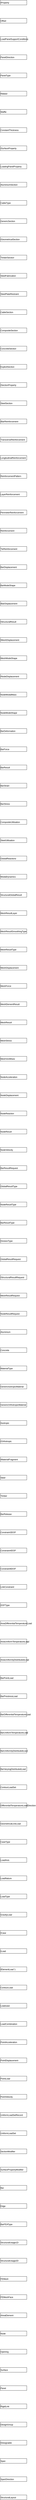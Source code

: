 <mxfile version="13.9.9" type="device"><diagram id="Rzi7JfGPGXUVlFYRVlMZ" name="Page-1"><mxGraphModel dx="1072" dy="762" grid="1" gridSize="10" guides="1" tooltips="1" connect="1" arrows="1" fold="1" page="1" pageScale="1" pageWidth="1169" pageHeight="827" math="0" shadow="0"><root><mxCell id="0"/><mxCell id="1" parent="0"/><mxCell id="mAKI6VHS4kzCmQ2uTPYw-1" value="IProperty" style="swimlane;fontStyle=0;childLayout=stackLayout;horizontal=1;startSize=26;fillColor=none;horizontalStack=0;resizeParent=1;resizeParentMax=0;resizeLast=0;collapsible=1;marginBottom=0;fontSize=12;align=left;" vertex="1" collapsed="1" parent="1"><mxGeometry x="100" y="50" width="150" height="26" as="geometry"><mxRectangle x="100" y="50" width="300" height="176" as="alternateBounds"/></mxGeometry></mxCell><mxCell id="mAKI6VHS4kzCmQ2uTPYw-2" value="Offset" style="swimlane;fontStyle=0;childLayout=stackLayout;horizontal=1;startSize=26;fillColor=none;horizontalStack=0;resizeParent=1;resizeParentMax=0;resizeLast=0;collapsible=1;marginBottom=0;fontSize=12;align=left;" vertex="1" collapsed="1" parent="1"><mxGeometry x="100" y="150" width="150" height="26" as="geometry"><mxRectangle x="100" y="150" width="300" height="176" as="alternateBounds"/></mxGeometry></mxCell><mxCell id="mAKI6VHS4kzCmQ2uTPYw-3" value="Start : Vector" style="text;strokeColor=none;fillColor=none;align=left;verticalAlign=top;spacingLeft=4;spacingRight=4;overflow=hidden;rotatable=0;points=[[0,0.5],[1,0.5]];portConstraint=eastwest;" vertex="1" parent="mAKI6VHS4kzCmQ2uTPYw-2"><mxGeometry y="26" width="150" height="26" as="geometry"/></mxCell><mxCell id="mAKI6VHS4kzCmQ2uTPYw-4" value="End : Vector" style="text;strokeColor=none;fillColor=none;align=left;verticalAlign=top;spacingLeft=4;spacingRight=4;overflow=hidden;rotatable=0;points=[[0,0.5],[1,0.5]];portConstraint=eastwest;" vertex="1" parent="mAKI6VHS4kzCmQ2uTPYw-2"><mxGeometry y="52" width="150" height="26" as="geometry"/></mxCell><mxCell id="mAKI6VHS4kzCmQ2uTPYw-5" value="BHoM_Guid : Guid" style="text;strokeColor=none;fillColor=none;align=left;verticalAlign=top;spacingLeft=4;spacingRight=4;overflow=hidden;rotatable=0;points=[[0,0.5],[1,0.5]];portConstraint=eastwest;" vertex="1" parent="mAKI6VHS4kzCmQ2uTPYw-2"><mxGeometry y="78" width="150" height="26" as="geometry"/></mxCell><mxCell id="mAKI6VHS4kzCmQ2uTPYw-6" value="Name : String" style="text;strokeColor=none;fillColor=none;align=left;verticalAlign=top;spacingLeft=4;spacingRight=4;overflow=hidden;rotatable=0;points=[[0,0.5],[1,0.5]];portConstraint=eastwest;" vertex="1" parent="mAKI6VHS4kzCmQ2uTPYw-2"><mxGeometry y="104" width="150" height="26" as="geometry"/></mxCell><mxCell id="mAKI6VHS4kzCmQ2uTPYw-7" value="Fragments : FragmentSet" style="text;strokeColor=none;fillColor=none;align=left;verticalAlign=top;spacingLeft=4;spacingRight=4;overflow=hidden;rotatable=0;points=[[0,0.5],[1,0.5]];portConstraint=eastwest;" vertex="1" parent="mAKI6VHS4kzCmQ2uTPYw-2"><mxGeometry y="130" width="150" height="26" as="geometry"/></mxCell><mxCell id="mAKI6VHS4kzCmQ2uTPYw-8" value="Tags : HashSet`1" style="text;strokeColor=none;fillColor=none;align=left;verticalAlign=top;spacingLeft=4;spacingRight=4;overflow=hidden;rotatable=0;points=[[0,0.5],[1,0.5]];portConstraint=eastwest;" vertex="1" parent="mAKI6VHS4kzCmQ2uTPYw-2"><mxGeometry y="156" width="150" height="26" as="geometry"/></mxCell><mxCell id="mAKI6VHS4kzCmQ2uTPYw-9" value="CustomData : Dictionary`2" style="text;strokeColor=none;fillColor=none;align=left;verticalAlign=top;spacingLeft=4;spacingRight=4;overflow=hidden;rotatable=0;points=[[0,0.5],[1,0.5]];portConstraint=eastwest;" vertex="1" parent="mAKI6VHS4kzCmQ2uTPYw-2"><mxGeometry y="182" width="150" height="26" as="geometry"/></mxCell><mxCell id="mAKI6VHS4kzCmQ2uTPYw-10" value="LoadPanelSupportConditions" style="swimlane;fontStyle=0;childLayout=stackLayout;horizontal=1;startSize=26;fillColor=none;horizontalStack=0;resizeParent=1;resizeParentMax=0;resizeLast=0;collapsible=1;marginBottom=0;fontSize=12;align=left;" vertex="1" collapsed="1" parent="1"><mxGeometry x="100" y="250" width="150" height="26" as="geometry"><mxRectangle x="100" y="250" width="300" height="176" as="alternateBounds"/></mxGeometry></mxCell><mxCell id="mAKI6VHS4kzCmQ2uTPYw-11" value="PanelDirection" style="swimlane;fontStyle=0;childLayout=stackLayout;horizontal=1;startSize=26;fillColor=none;horizontalStack=0;resizeParent=1;resizeParentMax=0;resizeLast=0;collapsible=1;marginBottom=0;fontSize=12;align=left;" vertex="1" collapsed="1" parent="1"><mxGeometry x="100" y="350" width="150" height="26" as="geometry"><mxRectangle x="100" y="350" width="300" height="176" as="alternateBounds"/></mxGeometry></mxCell><mxCell id="mAKI6VHS4kzCmQ2uTPYw-12" value="PanelType" style="swimlane;fontStyle=0;childLayout=stackLayout;horizontal=1;startSize=26;fillColor=none;horizontalStack=0;resizeParent=1;resizeParentMax=0;resizeLast=0;collapsible=1;marginBottom=0;fontSize=12;align=left;" vertex="1" collapsed="1" parent="1"><mxGeometry x="100" y="450" width="150" height="26" as="geometry"><mxRectangle x="100" y="450" width="300" height="176" as="alternateBounds"/></mxGeometry></mxCell><mxCell id="mAKI6VHS4kzCmQ2uTPYw-13" value="Ribbed" style="swimlane;fontStyle=0;childLayout=stackLayout;horizontal=1;startSize=26;fillColor=none;horizontalStack=0;resizeParent=1;resizeParentMax=0;resizeLast=0;collapsible=1;marginBottom=0;fontSize=12;align=left;" vertex="1" collapsed="1" parent="1"><mxGeometry x="100" y="550" width="150" height="26" as="geometry"><mxRectangle x="100" y="550" width="300" height="176" as="alternateBounds"/></mxGeometry></mxCell><mxCell id="mAKI6VHS4kzCmQ2uTPYw-14" value="Name : String" style="text;strokeColor=none;fillColor=none;align=left;verticalAlign=top;spacingLeft=4;spacingRight=4;overflow=hidden;rotatable=0;points=[[0,0.5],[1,0.5]];portConstraint=eastwest;" vertex="1" parent="mAKI6VHS4kzCmQ2uTPYw-13"><mxGeometry y="26" width="150" height="26" as="geometry"/></mxCell><mxCell id="mAKI6VHS4kzCmQ2uTPYw-15" value="Thickness : Double" style="text;strokeColor=none;fillColor=none;align=left;verticalAlign=top;spacingLeft=4;spacingRight=4;overflow=hidden;rotatable=0;points=[[0,0.5],[1,0.5]];portConstraint=eastwest;" vertex="1" parent="mAKI6VHS4kzCmQ2uTPYw-13"><mxGeometry y="52" width="150" height="26" as="geometry"/></mxCell><mxCell id="mAKI6VHS4kzCmQ2uTPYw-16" value="Material : IMaterialFragment" style="text;strokeColor=none;fillColor=none;align=left;verticalAlign=top;spacingLeft=4;spacingRight=4;overflow=hidden;rotatable=0;points=[[0,0.5],[1,0.5]];portConstraint=eastwest;" vertex="1" parent="mAKI6VHS4kzCmQ2uTPYw-13"><mxGeometry y="78" width="150" height="26" as="geometry"/></mxCell><mxCell id="mAKI6VHS4kzCmQ2uTPYw-17" value="Direction : PanelDirection" style="text;strokeColor=none;fillColor=none;align=left;verticalAlign=top;spacingLeft=4;spacingRight=4;overflow=hidden;rotatable=0;points=[[0,0.5],[1,0.5]];portConstraint=eastwest;" vertex="1" parent="mAKI6VHS4kzCmQ2uTPYw-13"><mxGeometry y="104" width="150" height="26" as="geometry"/></mxCell><mxCell id="mAKI6VHS4kzCmQ2uTPYw-18" value="TotalDepth : Double" style="text;strokeColor=none;fillColor=none;align=left;verticalAlign=top;spacingLeft=4;spacingRight=4;overflow=hidden;rotatable=0;points=[[0,0.5],[1,0.5]];portConstraint=eastwest;" vertex="1" parent="mAKI6VHS4kzCmQ2uTPYw-13"><mxGeometry y="130" width="150" height="26" as="geometry"/></mxCell><mxCell id="mAKI6VHS4kzCmQ2uTPYw-19" value="StemWidth : Double" style="text;strokeColor=none;fillColor=none;align=left;verticalAlign=top;spacingLeft=4;spacingRight=4;overflow=hidden;rotatable=0;points=[[0,0.5],[1,0.5]];portConstraint=eastwest;" vertex="1" parent="mAKI6VHS4kzCmQ2uTPYw-13"><mxGeometry y="156" width="150" height="26" as="geometry"/></mxCell><mxCell id="mAKI6VHS4kzCmQ2uTPYw-20" value="Spacing : Double" style="text;strokeColor=none;fillColor=none;align=left;verticalAlign=top;spacingLeft=4;spacingRight=4;overflow=hidden;rotatable=0;points=[[0,0.5],[1,0.5]];portConstraint=eastwest;" vertex="1" parent="mAKI6VHS4kzCmQ2uTPYw-13"><mxGeometry y="182" width="150" height="26" as="geometry"/></mxCell><mxCell id="mAKI6VHS4kzCmQ2uTPYw-21" value="PanelType : PanelType" style="text;strokeColor=none;fillColor=none;align=left;verticalAlign=top;spacingLeft=4;spacingRight=4;overflow=hidden;rotatable=0;points=[[0,0.5],[1,0.5]];portConstraint=eastwest;" vertex="1" parent="mAKI6VHS4kzCmQ2uTPYw-13"><mxGeometry y="208" width="150" height="26" as="geometry"/></mxCell><mxCell id="mAKI6VHS4kzCmQ2uTPYw-22" value="BHoM_Guid : Guid" style="text;strokeColor=none;fillColor=none;align=left;verticalAlign=top;spacingLeft=4;spacingRight=4;overflow=hidden;rotatable=0;points=[[0,0.5],[1,0.5]];portConstraint=eastwest;" vertex="1" parent="mAKI6VHS4kzCmQ2uTPYw-13"><mxGeometry y="234" width="150" height="26" as="geometry"/></mxCell><mxCell id="mAKI6VHS4kzCmQ2uTPYw-23" value="Fragments : FragmentSet" style="text;strokeColor=none;fillColor=none;align=left;verticalAlign=top;spacingLeft=4;spacingRight=4;overflow=hidden;rotatable=0;points=[[0,0.5],[1,0.5]];portConstraint=eastwest;" vertex="1" parent="mAKI6VHS4kzCmQ2uTPYw-13"><mxGeometry y="260" width="150" height="26" as="geometry"/></mxCell><mxCell id="mAKI6VHS4kzCmQ2uTPYw-24" value="Tags : HashSet`1" style="text;strokeColor=none;fillColor=none;align=left;verticalAlign=top;spacingLeft=4;spacingRight=4;overflow=hidden;rotatable=0;points=[[0,0.5],[1,0.5]];portConstraint=eastwest;" vertex="1" parent="mAKI6VHS4kzCmQ2uTPYw-13"><mxGeometry y="286" width="150" height="26" as="geometry"/></mxCell><mxCell id="mAKI6VHS4kzCmQ2uTPYw-25" value="CustomData : Dictionary`2" style="text;strokeColor=none;fillColor=none;align=left;verticalAlign=top;spacingLeft=4;spacingRight=4;overflow=hidden;rotatable=0;points=[[0,0.5],[1,0.5]];portConstraint=eastwest;" vertex="1" parent="mAKI6VHS4kzCmQ2uTPYw-13"><mxGeometry y="312" width="150" height="26" as="geometry"/></mxCell><mxCell id="mAKI6VHS4kzCmQ2uTPYw-26" value="Waffle" style="swimlane;fontStyle=0;childLayout=stackLayout;horizontal=1;startSize=26;fillColor=none;horizontalStack=0;resizeParent=1;resizeParentMax=0;resizeLast=0;collapsible=1;marginBottom=0;fontSize=12;align=left;" vertex="1" collapsed="1" parent="1"><mxGeometry x="100" y="650" width="150" height="26" as="geometry"><mxRectangle x="100" y="650" width="300" height="390" as="alternateBounds"/></mxGeometry></mxCell><mxCell id="mAKI6VHS4kzCmQ2uTPYw-27" value="Name : String" style="text;strokeColor=none;fillColor=none;align=left;verticalAlign=top;spacingLeft=4;spacingRight=4;overflow=hidden;rotatable=0;points=[[0,0.5],[1,0.5]];portConstraint=eastwest;" vertex="1" parent="mAKI6VHS4kzCmQ2uTPYw-26"><mxGeometry y="26" width="150" height="26" as="geometry"/></mxCell><mxCell id="mAKI6VHS4kzCmQ2uTPYw-28" value="Thickness : Double" style="text;strokeColor=none;fillColor=none;align=left;verticalAlign=top;spacingLeft=4;spacingRight=4;overflow=hidden;rotatable=0;points=[[0,0.5],[1,0.5]];portConstraint=eastwest;" vertex="1" parent="mAKI6VHS4kzCmQ2uTPYw-26"><mxGeometry y="52" width="150" height="26" as="geometry"/></mxCell><mxCell id="mAKI6VHS4kzCmQ2uTPYw-29" value="Material : IMaterialFragment" style="text;strokeColor=none;fillColor=none;align=left;verticalAlign=top;spacingLeft=4;spacingRight=4;overflow=hidden;rotatable=0;points=[[0,0.5],[1,0.5]];portConstraint=eastwest;" vertex="1" parent="mAKI6VHS4kzCmQ2uTPYw-26"><mxGeometry y="78" width="150" height="26" as="geometry"/></mxCell><mxCell id="mAKI6VHS4kzCmQ2uTPYw-30" value="TotalDepthX : Double" style="text;strokeColor=none;fillColor=none;align=left;verticalAlign=top;spacingLeft=4;spacingRight=4;overflow=hidden;rotatable=0;points=[[0,0.5],[1,0.5]];portConstraint=eastwest;" vertex="1" parent="mAKI6VHS4kzCmQ2uTPYw-26"><mxGeometry y="104" width="150" height="26" as="geometry"/></mxCell><mxCell id="mAKI6VHS4kzCmQ2uTPYw-31" value="TotalDepthY : Double" style="text;strokeColor=none;fillColor=none;align=left;verticalAlign=top;spacingLeft=4;spacingRight=4;overflow=hidden;rotatable=0;points=[[0,0.5],[1,0.5]];portConstraint=eastwest;" vertex="1" parent="mAKI6VHS4kzCmQ2uTPYw-26"><mxGeometry y="130" width="150" height="26" as="geometry"/></mxCell><mxCell id="mAKI6VHS4kzCmQ2uTPYw-32" value="StemWidthX : Double" style="text;strokeColor=none;fillColor=none;align=left;verticalAlign=top;spacingLeft=4;spacingRight=4;overflow=hidden;rotatable=0;points=[[0,0.5],[1,0.5]];portConstraint=eastwest;" vertex="1" parent="mAKI6VHS4kzCmQ2uTPYw-26"><mxGeometry y="156" width="150" height="26" as="geometry"/></mxCell><mxCell id="mAKI6VHS4kzCmQ2uTPYw-33" value="StemWidthY : Double" style="text;strokeColor=none;fillColor=none;align=left;verticalAlign=top;spacingLeft=4;spacingRight=4;overflow=hidden;rotatable=0;points=[[0,0.5],[1,0.5]];portConstraint=eastwest;" vertex="1" parent="mAKI6VHS4kzCmQ2uTPYw-26"><mxGeometry y="182" width="150" height="26" as="geometry"/></mxCell><mxCell id="mAKI6VHS4kzCmQ2uTPYw-34" value="SpacingX : Double" style="text;strokeColor=none;fillColor=none;align=left;verticalAlign=top;spacingLeft=4;spacingRight=4;overflow=hidden;rotatable=0;points=[[0,0.5],[1,0.5]];portConstraint=eastwest;" vertex="1" parent="mAKI6VHS4kzCmQ2uTPYw-26"><mxGeometry y="208" width="150" height="26" as="geometry"/></mxCell><mxCell id="mAKI6VHS4kzCmQ2uTPYw-35" value="SpacingY : Double" style="text;strokeColor=none;fillColor=none;align=left;verticalAlign=top;spacingLeft=4;spacingRight=4;overflow=hidden;rotatable=0;points=[[0,0.5],[1,0.5]];portConstraint=eastwest;" vertex="1" parent="mAKI6VHS4kzCmQ2uTPYw-26"><mxGeometry y="234" width="150" height="26" as="geometry"/></mxCell><mxCell id="mAKI6VHS4kzCmQ2uTPYw-36" value="PanelType : PanelType" style="text;strokeColor=none;fillColor=none;align=left;verticalAlign=top;spacingLeft=4;spacingRight=4;overflow=hidden;rotatable=0;points=[[0,0.5],[1,0.5]];portConstraint=eastwest;" vertex="1" parent="mAKI6VHS4kzCmQ2uTPYw-26"><mxGeometry y="260" width="150" height="26" as="geometry"/></mxCell><mxCell id="mAKI6VHS4kzCmQ2uTPYw-37" value="BHoM_Guid : Guid" style="text;strokeColor=none;fillColor=none;align=left;verticalAlign=top;spacingLeft=4;spacingRight=4;overflow=hidden;rotatable=0;points=[[0,0.5],[1,0.5]];portConstraint=eastwest;" vertex="1" parent="mAKI6VHS4kzCmQ2uTPYw-26"><mxGeometry y="286" width="150" height="26" as="geometry"/></mxCell><mxCell id="mAKI6VHS4kzCmQ2uTPYw-38" value="Fragments : FragmentSet" style="text;strokeColor=none;fillColor=none;align=left;verticalAlign=top;spacingLeft=4;spacingRight=4;overflow=hidden;rotatable=0;points=[[0,0.5],[1,0.5]];portConstraint=eastwest;" vertex="1" parent="mAKI6VHS4kzCmQ2uTPYw-26"><mxGeometry y="312" width="150" height="26" as="geometry"/></mxCell><mxCell id="mAKI6VHS4kzCmQ2uTPYw-39" value="Tags : HashSet`1" style="text;strokeColor=none;fillColor=none;align=left;verticalAlign=top;spacingLeft=4;spacingRight=4;overflow=hidden;rotatable=0;points=[[0,0.5],[1,0.5]];portConstraint=eastwest;" vertex="1" parent="mAKI6VHS4kzCmQ2uTPYw-26"><mxGeometry y="338" width="150" height="26" as="geometry"/></mxCell><mxCell id="mAKI6VHS4kzCmQ2uTPYw-40" value="CustomData : Dictionary`2" style="text;strokeColor=none;fillColor=none;align=left;verticalAlign=top;spacingLeft=4;spacingRight=4;overflow=hidden;rotatable=0;points=[[0,0.5],[1,0.5]];portConstraint=eastwest;" vertex="1" parent="mAKI6VHS4kzCmQ2uTPYw-26"><mxGeometry y="364" width="150" height="26" as="geometry"/></mxCell><mxCell id="mAKI6VHS4kzCmQ2uTPYw-41" value="ConstantThickness" style="swimlane;fontStyle=0;childLayout=stackLayout;horizontal=1;startSize=26;fillColor=none;horizontalStack=0;resizeParent=1;resizeParentMax=0;resizeLast=0;collapsible=1;marginBottom=0;fontSize=12;align=left;" vertex="1" collapsed="1" parent="1"><mxGeometry x="100" y="750" width="150" height="26" as="geometry"><mxRectangle x="100" y="750" width="300" height="176" as="alternateBounds"/></mxGeometry></mxCell><mxCell id="mAKI6VHS4kzCmQ2uTPYw-42" value="Name : String" style="text;strokeColor=none;fillColor=none;align=left;verticalAlign=top;spacingLeft=4;spacingRight=4;overflow=hidden;rotatable=0;points=[[0,0.5],[1,0.5]];portConstraint=eastwest;" vertex="1" parent="mAKI6VHS4kzCmQ2uTPYw-41"><mxGeometry y="26" width="150" height="26" as="geometry"/></mxCell><mxCell id="mAKI6VHS4kzCmQ2uTPYw-43" value="Thickness : Double" style="text;strokeColor=none;fillColor=none;align=left;verticalAlign=top;spacingLeft=4;spacingRight=4;overflow=hidden;rotatable=0;points=[[0,0.5],[1,0.5]];portConstraint=eastwest;" vertex="1" parent="mAKI6VHS4kzCmQ2uTPYw-41"><mxGeometry y="52" width="150" height="26" as="geometry"/></mxCell><mxCell id="mAKI6VHS4kzCmQ2uTPYw-44" value="Material : IMaterialFragment" style="text;strokeColor=none;fillColor=none;align=left;verticalAlign=top;spacingLeft=4;spacingRight=4;overflow=hidden;rotatable=0;points=[[0,0.5],[1,0.5]];portConstraint=eastwest;" vertex="1" parent="mAKI6VHS4kzCmQ2uTPYw-41"><mxGeometry y="78" width="150" height="26" as="geometry"/></mxCell><mxCell id="mAKI6VHS4kzCmQ2uTPYw-45" value="PanelType : PanelType" style="text;strokeColor=none;fillColor=none;align=left;verticalAlign=top;spacingLeft=4;spacingRight=4;overflow=hidden;rotatable=0;points=[[0,0.5],[1,0.5]];portConstraint=eastwest;" vertex="1" parent="mAKI6VHS4kzCmQ2uTPYw-41"><mxGeometry y="104" width="150" height="26" as="geometry"/></mxCell><mxCell id="mAKI6VHS4kzCmQ2uTPYw-46" value="BHoM_Guid : Guid" style="text;strokeColor=none;fillColor=none;align=left;verticalAlign=top;spacingLeft=4;spacingRight=4;overflow=hidden;rotatable=0;points=[[0,0.5],[1,0.5]];portConstraint=eastwest;" vertex="1" parent="mAKI6VHS4kzCmQ2uTPYw-41"><mxGeometry y="130" width="150" height="26" as="geometry"/></mxCell><mxCell id="mAKI6VHS4kzCmQ2uTPYw-47" value="Fragments : FragmentSet" style="text;strokeColor=none;fillColor=none;align=left;verticalAlign=top;spacingLeft=4;spacingRight=4;overflow=hidden;rotatable=0;points=[[0,0.5],[1,0.5]];portConstraint=eastwest;" vertex="1" parent="mAKI6VHS4kzCmQ2uTPYw-41"><mxGeometry y="156" width="150" height="26" as="geometry"/></mxCell><mxCell id="mAKI6VHS4kzCmQ2uTPYw-48" value="Tags : HashSet`1" style="text;strokeColor=none;fillColor=none;align=left;verticalAlign=top;spacingLeft=4;spacingRight=4;overflow=hidden;rotatable=0;points=[[0,0.5],[1,0.5]];portConstraint=eastwest;" vertex="1" parent="mAKI6VHS4kzCmQ2uTPYw-41"><mxGeometry y="182" width="150" height="26" as="geometry"/></mxCell><mxCell id="mAKI6VHS4kzCmQ2uTPYw-49" value="CustomData : Dictionary`2" style="text;strokeColor=none;fillColor=none;align=left;verticalAlign=top;spacingLeft=4;spacingRight=4;overflow=hidden;rotatable=0;points=[[0,0.5],[1,0.5]];portConstraint=eastwest;" vertex="1" parent="mAKI6VHS4kzCmQ2uTPYw-41"><mxGeometry y="208" width="150" height="26" as="geometry"/></mxCell><mxCell id="mAKI6VHS4kzCmQ2uTPYw-50" value="ISurfaceProperty" style="swimlane;fontStyle=0;childLayout=stackLayout;horizontal=1;startSize=26;fillColor=none;horizontalStack=0;resizeParent=1;resizeParentMax=0;resizeLast=0;collapsible=1;marginBottom=0;fontSize=12;align=left;" vertex="1" collapsed="1" parent="1"><mxGeometry x="100" y="850" width="150" height="26" as="geometry"><mxRectangle x="100" y="850" width="300" height="176" as="alternateBounds"/></mxGeometry></mxCell><mxCell id="mAKI6VHS4kzCmQ2uTPYw-51" value="Material : IMaterialFragment" style="text;strokeColor=none;fillColor=none;align=left;verticalAlign=top;spacingLeft=4;spacingRight=4;overflow=hidden;rotatable=0;points=[[0,0.5],[1,0.5]];portConstraint=eastwest;" vertex="1" parent="mAKI6VHS4kzCmQ2uTPYw-50"><mxGeometry y="26" width="150" height="26" as="geometry"/></mxCell><mxCell id="mAKI6VHS4kzCmQ2uTPYw-52" value="LoadingPanelProperty" style="swimlane;fontStyle=0;childLayout=stackLayout;horizontal=1;startSize=26;fillColor=none;horizontalStack=0;resizeParent=1;resizeParentMax=0;resizeLast=0;collapsible=1;marginBottom=0;fontSize=12;align=left;" vertex="1" collapsed="1" parent="1"><mxGeometry x="100" y="950" width="150" height="26" as="geometry"><mxRectangle x="100" y="950" width="300" height="176" as="alternateBounds"/></mxGeometry></mxCell><mxCell id="mAKI6VHS4kzCmQ2uTPYw-53" value="Name : String" style="text;strokeColor=none;fillColor=none;align=left;verticalAlign=top;spacingLeft=4;spacingRight=4;overflow=hidden;rotatable=0;points=[[0,0.5],[1,0.5]];portConstraint=eastwest;" vertex="1" parent="mAKI6VHS4kzCmQ2uTPYw-52"><mxGeometry y="26" width="150" height="26" as="geometry"/></mxCell><mxCell id="mAKI6VHS4kzCmQ2uTPYw-54" value="LoadApplication : LoadPanelSupportConditions" style="text;strokeColor=none;fillColor=none;align=left;verticalAlign=top;spacingLeft=4;spacingRight=4;overflow=hidden;rotatable=0;points=[[0,0.5],[1,0.5]];portConstraint=eastwest;" vertex="1" parent="mAKI6VHS4kzCmQ2uTPYw-52"><mxGeometry y="52" width="150" height="26" as="geometry"/></mxCell><mxCell id="mAKI6VHS4kzCmQ2uTPYw-55" value="ReferenceEdge : Int32" style="text;strokeColor=none;fillColor=none;align=left;verticalAlign=top;spacingLeft=4;spacingRight=4;overflow=hidden;rotatable=0;points=[[0,0.5],[1,0.5]];portConstraint=eastwest;" vertex="1" parent="mAKI6VHS4kzCmQ2uTPYw-52"><mxGeometry y="78" width="150" height="26" as="geometry"/></mxCell><mxCell id="mAKI6VHS4kzCmQ2uTPYw-56" value="Material : IMaterialFragment" style="text;strokeColor=none;fillColor=none;align=left;verticalAlign=top;spacingLeft=4;spacingRight=4;overflow=hidden;rotatable=0;points=[[0,0.5],[1,0.5]];portConstraint=eastwest;" vertex="1" parent="mAKI6VHS4kzCmQ2uTPYw-52"><mxGeometry y="104" width="150" height="26" as="geometry"/></mxCell><mxCell id="mAKI6VHS4kzCmQ2uTPYw-57" value="BHoM_Guid : Guid" style="text;strokeColor=none;fillColor=none;align=left;verticalAlign=top;spacingLeft=4;spacingRight=4;overflow=hidden;rotatable=0;points=[[0,0.5],[1,0.5]];portConstraint=eastwest;" vertex="1" parent="mAKI6VHS4kzCmQ2uTPYw-52"><mxGeometry y="130" width="150" height="26" as="geometry"/></mxCell><mxCell id="mAKI6VHS4kzCmQ2uTPYw-58" value="Fragments : FragmentSet" style="text;strokeColor=none;fillColor=none;align=left;verticalAlign=top;spacingLeft=4;spacingRight=4;overflow=hidden;rotatable=0;points=[[0,0.5],[1,0.5]];portConstraint=eastwest;" vertex="1" parent="mAKI6VHS4kzCmQ2uTPYw-52"><mxGeometry y="156" width="150" height="26" as="geometry"/></mxCell><mxCell id="mAKI6VHS4kzCmQ2uTPYw-59" value="Tags : HashSet`1" style="text;strokeColor=none;fillColor=none;align=left;verticalAlign=top;spacingLeft=4;spacingRight=4;overflow=hidden;rotatable=0;points=[[0,0.5],[1,0.5]];portConstraint=eastwest;" vertex="1" parent="mAKI6VHS4kzCmQ2uTPYw-52"><mxGeometry y="182" width="150" height="26" as="geometry"/></mxCell><mxCell id="mAKI6VHS4kzCmQ2uTPYw-60" value="CustomData : Dictionary`2" style="text;strokeColor=none;fillColor=none;align=left;verticalAlign=top;spacingLeft=4;spacingRight=4;overflow=hidden;rotatable=0;points=[[0,0.5],[1,0.5]];portConstraint=eastwest;" vertex="1" parent="mAKI6VHS4kzCmQ2uTPYw-52"><mxGeometry y="208" width="150" height="26" as="geometry"/></mxCell><mxCell id="mAKI6VHS4kzCmQ2uTPYw-61" value="AluminiumSection" style="swimlane;fontStyle=0;childLayout=stackLayout;horizontal=1;startSize=26;fillColor=none;horizontalStack=0;resizeParent=1;resizeParentMax=0;resizeLast=0;collapsible=1;marginBottom=0;fontSize=12;align=left;" vertex="1" collapsed="1" parent="1"><mxGeometry x="100" y="1050" width="150" height="26" as="geometry"><mxRectangle x="100" y="1050" width="300" height="176" as="alternateBounds"/></mxGeometry></mxCell><mxCell id="mAKI6VHS4kzCmQ2uTPYw-62" value="Name : String" style="text;strokeColor=none;fillColor=none;align=left;verticalAlign=top;spacingLeft=4;spacingRight=4;overflow=hidden;rotatable=0;points=[[0,0.5],[1,0.5]];portConstraint=eastwest;" vertex="1" parent="mAKI6VHS4kzCmQ2uTPYw-61"><mxGeometry y="26" width="150" height="26" as="geometry"/></mxCell><mxCell id="mAKI6VHS4kzCmQ2uTPYw-63" value="Material : IMaterialFragment" style="text;strokeColor=none;fillColor=none;align=left;verticalAlign=top;spacingLeft=4;spacingRight=4;overflow=hidden;rotatable=0;points=[[0,0.5],[1,0.5]];portConstraint=eastwest;" vertex="1" parent="mAKI6VHS4kzCmQ2uTPYw-61"><mxGeometry y="52" width="150" height="26" as="geometry"/></mxCell><mxCell id="mAKI6VHS4kzCmQ2uTPYw-64" value="SectionProfile : IProfile" style="text;strokeColor=none;fillColor=none;align=left;verticalAlign=top;spacingLeft=4;spacingRight=4;overflow=hidden;rotatable=0;points=[[0,0.5],[1,0.5]];portConstraint=eastwest;" vertex="1" parent="mAKI6VHS4kzCmQ2uTPYw-61"><mxGeometry y="78" width="150" height="26" as="geometry"/></mxCell><mxCell id="mAKI6VHS4kzCmQ2uTPYw-65" value="Area : Double" style="text;strokeColor=none;fillColor=none;align=left;verticalAlign=top;spacingLeft=4;spacingRight=4;overflow=hidden;rotatable=0;points=[[0,0.5],[1,0.5]];portConstraint=eastwest;" vertex="1" parent="mAKI6VHS4kzCmQ2uTPYw-61"><mxGeometry y="104" width="150" height="26" as="geometry"/></mxCell><mxCell id="mAKI6VHS4kzCmQ2uTPYw-66" value="Rgy : Double" style="text;strokeColor=none;fillColor=none;align=left;verticalAlign=top;spacingLeft=4;spacingRight=4;overflow=hidden;rotatable=0;points=[[0,0.5],[1,0.5]];portConstraint=eastwest;" vertex="1" parent="mAKI6VHS4kzCmQ2uTPYw-61"><mxGeometry y="130" width="150" height="26" as="geometry"/></mxCell><mxCell id="mAKI6VHS4kzCmQ2uTPYw-67" value="Rgz : Double" style="text;strokeColor=none;fillColor=none;align=left;verticalAlign=top;spacingLeft=4;spacingRight=4;overflow=hidden;rotatable=0;points=[[0,0.5],[1,0.5]];portConstraint=eastwest;" vertex="1" parent="mAKI6VHS4kzCmQ2uTPYw-61"><mxGeometry y="156" width="150" height="26" as="geometry"/></mxCell><mxCell id="mAKI6VHS4kzCmQ2uTPYw-68" value="J : Double" style="text;strokeColor=none;fillColor=none;align=left;verticalAlign=top;spacingLeft=4;spacingRight=4;overflow=hidden;rotatable=0;points=[[0,0.5],[1,0.5]];portConstraint=eastwest;" vertex="1" parent="mAKI6VHS4kzCmQ2uTPYw-61"><mxGeometry y="182" width="150" height="26" as="geometry"/></mxCell><mxCell id="mAKI6VHS4kzCmQ2uTPYw-69" value="Iy : Double" style="text;strokeColor=none;fillColor=none;align=left;verticalAlign=top;spacingLeft=4;spacingRight=4;overflow=hidden;rotatable=0;points=[[0,0.5],[1,0.5]];portConstraint=eastwest;" vertex="1" parent="mAKI6VHS4kzCmQ2uTPYw-61"><mxGeometry y="208" width="150" height="26" as="geometry"/></mxCell><mxCell id="mAKI6VHS4kzCmQ2uTPYw-70" value="Iz : Double" style="text;strokeColor=none;fillColor=none;align=left;verticalAlign=top;spacingLeft=4;spacingRight=4;overflow=hidden;rotatable=0;points=[[0,0.5],[1,0.5]];portConstraint=eastwest;" vertex="1" parent="mAKI6VHS4kzCmQ2uTPYw-61"><mxGeometry y="234" width="150" height="26" as="geometry"/></mxCell><mxCell id="mAKI6VHS4kzCmQ2uTPYw-71" value="Iw : Double" style="text;strokeColor=none;fillColor=none;align=left;verticalAlign=top;spacingLeft=4;spacingRight=4;overflow=hidden;rotatable=0;points=[[0,0.5],[1,0.5]];portConstraint=eastwest;" vertex="1" parent="mAKI6VHS4kzCmQ2uTPYw-61"><mxGeometry y="260" width="150" height="26" as="geometry"/></mxCell><mxCell id="mAKI6VHS4kzCmQ2uTPYw-72" value="Wely : Double" style="text;strokeColor=none;fillColor=none;align=left;verticalAlign=top;spacingLeft=4;spacingRight=4;overflow=hidden;rotatable=0;points=[[0,0.5],[1,0.5]];portConstraint=eastwest;" vertex="1" parent="mAKI6VHS4kzCmQ2uTPYw-61"><mxGeometry y="286" width="150" height="26" as="geometry"/></mxCell><mxCell id="mAKI6VHS4kzCmQ2uTPYw-73" value="Welz : Double" style="text;strokeColor=none;fillColor=none;align=left;verticalAlign=top;spacingLeft=4;spacingRight=4;overflow=hidden;rotatable=0;points=[[0,0.5],[1,0.5]];portConstraint=eastwest;" vertex="1" parent="mAKI6VHS4kzCmQ2uTPYw-61"><mxGeometry y="312" width="150" height="26" as="geometry"/></mxCell><mxCell id="mAKI6VHS4kzCmQ2uTPYw-74" value="Wply : Double" style="text;strokeColor=none;fillColor=none;align=left;verticalAlign=top;spacingLeft=4;spacingRight=4;overflow=hidden;rotatable=0;points=[[0,0.5],[1,0.5]];portConstraint=eastwest;" vertex="1" parent="mAKI6VHS4kzCmQ2uTPYw-61"><mxGeometry y="338" width="150" height="26" as="geometry"/></mxCell><mxCell id="mAKI6VHS4kzCmQ2uTPYw-75" value="Wplz : Double" style="text;strokeColor=none;fillColor=none;align=left;verticalAlign=top;spacingLeft=4;spacingRight=4;overflow=hidden;rotatable=0;points=[[0,0.5],[1,0.5]];portConstraint=eastwest;" vertex="1" parent="mAKI6VHS4kzCmQ2uTPYw-61"><mxGeometry y="364" width="150" height="26" as="geometry"/></mxCell><mxCell id="mAKI6VHS4kzCmQ2uTPYw-76" value="CentreZ : Double" style="text;strokeColor=none;fillColor=none;align=left;verticalAlign=top;spacingLeft=4;spacingRight=4;overflow=hidden;rotatable=0;points=[[0,0.5],[1,0.5]];portConstraint=eastwest;" vertex="1" parent="mAKI6VHS4kzCmQ2uTPYw-61"><mxGeometry y="390" width="150" height="26" as="geometry"/></mxCell><mxCell id="mAKI6VHS4kzCmQ2uTPYw-77" value="CentreY : Double" style="text;strokeColor=none;fillColor=none;align=left;verticalAlign=top;spacingLeft=4;spacingRight=4;overflow=hidden;rotatable=0;points=[[0,0.5],[1,0.5]];portConstraint=eastwest;" vertex="1" parent="mAKI6VHS4kzCmQ2uTPYw-61"><mxGeometry y="416" width="150" height="26" as="geometry"/></mxCell><mxCell id="mAKI6VHS4kzCmQ2uTPYw-78" value="Vz : Double" style="text;strokeColor=none;fillColor=none;align=left;verticalAlign=top;spacingLeft=4;spacingRight=4;overflow=hidden;rotatable=0;points=[[0,0.5],[1,0.5]];portConstraint=eastwest;" vertex="1" parent="mAKI6VHS4kzCmQ2uTPYw-61"><mxGeometry y="442" width="150" height="26" as="geometry"/></mxCell><mxCell id="mAKI6VHS4kzCmQ2uTPYw-79" value="Vpz : Double" style="text;strokeColor=none;fillColor=none;align=left;verticalAlign=top;spacingLeft=4;spacingRight=4;overflow=hidden;rotatable=0;points=[[0,0.5],[1,0.5]];portConstraint=eastwest;" vertex="1" parent="mAKI6VHS4kzCmQ2uTPYw-61"><mxGeometry y="468" width="150" height="26" as="geometry"/></mxCell><mxCell id="mAKI6VHS4kzCmQ2uTPYw-80" value="Vy : Double" style="text;strokeColor=none;fillColor=none;align=left;verticalAlign=top;spacingLeft=4;spacingRight=4;overflow=hidden;rotatable=0;points=[[0,0.5],[1,0.5]];portConstraint=eastwest;" vertex="1" parent="mAKI6VHS4kzCmQ2uTPYw-61"><mxGeometry y="494" width="150" height="26" as="geometry"/></mxCell><mxCell id="mAKI6VHS4kzCmQ2uTPYw-81" value="Vpy : Double" style="text;strokeColor=none;fillColor=none;align=left;verticalAlign=top;spacingLeft=4;spacingRight=4;overflow=hidden;rotatable=0;points=[[0,0.5],[1,0.5]];portConstraint=eastwest;" vertex="1" parent="mAKI6VHS4kzCmQ2uTPYw-61"><mxGeometry y="520" width="150" height="26" as="geometry"/></mxCell><mxCell id="mAKI6VHS4kzCmQ2uTPYw-82" value="Asy : Double" style="text;strokeColor=none;fillColor=none;align=left;verticalAlign=top;spacingLeft=4;spacingRight=4;overflow=hidden;rotatable=0;points=[[0,0.5],[1,0.5]];portConstraint=eastwest;" vertex="1" parent="mAKI6VHS4kzCmQ2uTPYw-61"><mxGeometry y="546" width="150" height="26" as="geometry"/></mxCell><mxCell id="mAKI6VHS4kzCmQ2uTPYw-83" value="Asz : Double" style="text;strokeColor=none;fillColor=none;align=left;verticalAlign=top;spacingLeft=4;spacingRight=4;overflow=hidden;rotatable=0;points=[[0,0.5],[1,0.5]];portConstraint=eastwest;" vertex="1" parent="mAKI6VHS4kzCmQ2uTPYw-61"><mxGeometry y="572" width="150" height="26" as="geometry"/></mxCell><mxCell id="mAKI6VHS4kzCmQ2uTPYw-84" value="BHoM_Guid : Guid" style="text;strokeColor=none;fillColor=none;align=left;verticalAlign=top;spacingLeft=4;spacingRight=4;overflow=hidden;rotatable=0;points=[[0,0.5],[1,0.5]];portConstraint=eastwest;" vertex="1" parent="mAKI6VHS4kzCmQ2uTPYw-61"><mxGeometry y="598" width="150" height="26" as="geometry"/></mxCell><mxCell id="mAKI6VHS4kzCmQ2uTPYw-85" value="Fragments : FragmentSet" style="text;strokeColor=none;fillColor=none;align=left;verticalAlign=top;spacingLeft=4;spacingRight=4;overflow=hidden;rotatable=0;points=[[0,0.5],[1,0.5]];portConstraint=eastwest;" vertex="1" parent="mAKI6VHS4kzCmQ2uTPYw-61"><mxGeometry y="624" width="150" height="26" as="geometry"/></mxCell><mxCell id="mAKI6VHS4kzCmQ2uTPYw-86" value="Tags : HashSet`1" style="text;strokeColor=none;fillColor=none;align=left;verticalAlign=top;spacingLeft=4;spacingRight=4;overflow=hidden;rotatable=0;points=[[0,0.5],[1,0.5]];portConstraint=eastwest;" vertex="1" parent="mAKI6VHS4kzCmQ2uTPYw-61"><mxGeometry y="650" width="150" height="26" as="geometry"/></mxCell><mxCell id="mAKI6VHS4kzCmQ2uTPYw-87" value="CustomData : Dictionary`2" style="text;strokeColor=none;fillColor=none;align=left;verticalAlign=top;spacingLeft=4;spacingRight=4;overflow=hidden;rotatable=0;points=[[0,0.5],[1,0.5]];portConstraint=eastwest;" vertex="1" parent="mAKI6VHS4kzCmQ2uTPYw-61"><mxGeometry y="676" width="150" height="26" as="geometry"/></mxCell><mxCell id="mAKI6VHS4kzCmQ2uTPYw-88" value="CableType" style="swimlane;fontStyle=0;childLayout=stackLayout;horizontal=1;startSize=26;fillColor=none;horizontalStack=0;resizeParent=1;resizeParentMax=0;resizeLast=0;collapsible=1;marginBottom=0;fontSize=12;align=left;" vertex="1" collapsed="1" parent="1"><mxGeometry x="100" y="1150" width="150" height="26" as="geometry"><mxRectangle x="100" y="1150" width="300" height="176" as="alternateBounds"/></mxGeometry></mxCell><mxCell id="mAKI6VHS4kzCmQ2uTPYw-89" value="GenericSection" style="swimlane;fontStyle=0;childLayout=stackLayout;horizontal=1;startSize=26;fillColor=none;horizontalStack=0;resizeParent=1;resizeParentMax=0;resizeLast=0;collapsible=1;marginBottom=0;fontSize=12;align=left;" vertex="1" collapsed="1" parent="1"><mxGeometry x="100" y="1250" width="150" height="26" as="geometry"><mxRectangle x="100" y="1250" width="300" height="176" as="alternateBounds"/></mxGeometry></mxCell><mxCell id="mAKI6VHS4kzCmQ2uTPYw-90" value="Name : String" style="text;strokeColor=none;fillColor=none;align=left;verticalAlign=top;spacingLeft=4;spacingRight=4;overflow=hidden;rotatable=0;points=[[0,0.5],[1,0.5]];portConstraint=eastwest;" vertex="1" parent="mAKI6VHS4kzCmQ2uTPYw-89"><mxGeometry y="26" width="150" height="26" as="geometry"/></mxCell><mxCell id="mAKI6VHS4kzCmQ2uTPYw-91" value="Material : IMaterialFragment" style="text;strokeColor=none;fillColor=none;align=left;verticalAlign=top;spacingLeft=4;spacingRight=4;overflow=hidden;rotatable=0;points=[[0,0.5],[1,0.5]];portConstraint=eastwest;" vertex="1" parent="mAKI6VHS4kzCmQ2uTPYw-89"><mxGeometry y="52" width="150" height="26" as="geometry"/></mxCell><mxCell id="mAKI6VHS4kzCmQ2uTPYw-92" value="SectionProfile : IProfile" style="text;strokeColor=none;fillColor=none;align=left;verticalAlign=top;spacingLeft=4;spacingRight=4;overflow=hidden;rotatable=0;points=[[0,0.5],[1,0.5]];portConstraint=eastwest;" vertex="1" parent="mAKI6VHS4kzCmQ2uTPYw-89"><mxGeometry y="78" width="150" height="26" as="geometry"/></mxCell><mxCell id="mAKI6VHS4kzCmQ2uTPYw-93" value="Area : Double" style="text;strokeColor=none;fillColor=none;align=left;verticalAlign=top;spacingLeft=4;spacingRight=4;overflow=hidden;rotatable=0;points=[[0,0.5],[1,0.5]];portConstraint=eastwest;" vertex="1" parent="mAKI6VHS4kzCmQ2uTPYw-89"><mxGeometry y="104" width="150" height="26" as="geometry"/></mxCell><mxCell id="mAKI6VHS4kzCmQ2uTPYw-94" value="Rgy : Double" style="text;strokeColor=none;fillColor=none;align=left;verticalAlign=top;spacingLeft=4;spacingRight=4;overflow=hidden;rotatable=0;points=[[0,0.5],[1,0.5]];portConstraint=eastwest;" vertex="1" parent="mAKI6VHS4kzCmQ2uTPYw-89"><mxGeometry y="130" width="150" height="26" as="geometry"/></mxCell><mxCell id="mAKI6VHS4kzCmQ2uTPYw-95" value="Rgz : Double" style="text;strokeColor=none;fillColor=none;align=left;verticalAlign=top;spacingLeft=4;spacingRight=4;overflow=hidden;rotatable=0;points=[[0,0.5],[1,0.5]];portConstraint=eastwest;" vertex="1" parent="mAKI6VHS4kzCmQ2uTPYw-89"><mxGeometry y="156" width="150" height="26" as="geometry"/></mxCell><mxCell id="mAKI6VHS4kzCmQ2uTPYw-96" value="J : Double" style="text;strokeColor=none;fillColor=none;align=left;verticalAlign=top;spacingLeft=4;spacingRight=4;overflow=hidden;rotatable=0;points=[[0,0.5],[1,0.5]];portConstraint=eastwest;" vertex="1" parent="mAKI6VHS4kzCmQ2uTPYw-89"><mxGeometry y="182" width="150" height="26" as="geometry"/></mxCell><mxCell id="mAKI6VHS4kzCmQ2uTPYw-97" value="Iy : Double" style="text;strokeColor=none;fillColor=none;align=left;verticalAlign=top;spacingLeft=4;spacingRight=4;overflow=hidden;rotatable=0;points=[[0,0.5],[1,0.5]];portConstraint=eastwest;" vertex="1" parent="mAKI6VHS4kzCmQ2uTPYw-89"><mxGeometry y="208" width="150" height="26" as="geometry"/></mxCell><mxCell id="mAKI6VHS4kzCmQ2uTPYw-98" value="Iz : Double" style="text;strokeColor=none;fillColor=none;align=left;verticalAlign=top;spacingLeft=4;spacingRight=4;overflow=hidden;rotatable=0;points=[[0,0.5],[1,0.5]];portConstraint=eastwest;" vertex="1" parent="mAKI6VHS4kzCmQ2uTPYw-89"><mxGeometry y="234" width="150" height="26" as="geometry"/></mxCell><mxCell id="mAKI6VHS4kzCmQ2uTPYw-99" value="Iw : Double" style="text;strokeColor=none;fillColor=none;align=left;verticalAlign=top;spacingLeft=4;spacingRight=4;overflow=hidden;rotatable=0;points=[[0,0.5],[1,0.5]];portConstraint=eastwest;" vertex="1" parent="mAKI6VHS4kzCmQ2uTPYw-89"><mxGeometry y="260" width="150" height="26" as="geometry"/></mxCell><mxCell id="mAKI6VHS4kzCmQ2uTPYw-100" value="Wely : Double" style="text;strokeColor=none;fillColor=none;align=left;verticalAlign=top;spacingLeft=4;spacingRight=4;overflow=hidden;rotatable=0;points=[[0,0.5],[1,0.5]];portConstraint=eastwest;" vertex="1" parent="mAKI6VHS4kzCmQ2uTPYw-89"><mxGeometry y="286" width="150" height="26" as="geometry"/></mxCell><mxCell id="mAKI6VHS4kzCmQ2uTPYw-101" value="Welz : Double" style="text;strokeColor=none;fillColor=none;align=left;verticalAlign=top;spacingLeft=4;spacingRight=4;overflow=hidden;rotatable=0;points=[[0,0.5],[1,0.5]];portConstraint=eastwest;" vertex="1" parent="mAKI6VHS4kzCmQ2uTPYw-89"><mxGeometry y="312" width="150" height="26" as="geometry"/></mxCell><mxCell id="mAKI6VHS4kzCmQ2uTPYw-102" value="Wply : Double" style="text;strokeColor=none;fillColor=none;align=left;verticalAlign=top;spacingLeft=4;spacingRight=4;overflow=hidden;rotatable=0;points=[[0,0.5],[1,0.5]];portConstraint=eastwest;" vertex="1" parent="mAKI6VHS4kzCmQ2uTPYw-89"><mxGeometry y="338" width="150" height="26" as="geometry"/></mxCell><mxCell id="mAKI6VHS4kzCmQ2uTPYw-103" value="Wplz : Double" style="text;strokeColor=none;fillColor=none;align=left;verticalAlign=top;spacingLeft=4;spacingRight=4;overflow=hidden;rotatable=0;points=[[0,0.5],[1,0.5]];portConstraint=eastwest;" vertex="1" parent="mAKI6VHS4kzCmQ2uTPYw-89"><mxGeometry y="364" width="150" height="26" as="geometry"/></mxCell><mxCell id="mAKI6VHS4kzCmQ2uTPYw-104" value="CentreZ : Double" style="text;strokeColor=none;fillColor=none;align=left;verticalAlign=top;spacingLeft=4;spacingRight=4;overflow=hidden;rotatable=0;points=[[0,0.5],[1,0.5]];portConstraint=eastwest;" vertex="1" parent="mAKI6VHS4kzCmQ2uTPYw-89"><mxGeometry y="390" width="150" height="26" as="geometry"/></mxCell><mxCell id="mAKI6VHS4kzCmQ2uTPYw-105" value="CentreY : Double" style="text;strokeColor=none;fillColor=none;align=left;verticalAlign=top;spacingLeft=4;spacingRight=4;overflow=hidden;rotatable=0;points=[[0,0.5],[1,0.5]];portConstraint=eastwest;" vertex="1" parent="mAKI6VHS4kzCmQ2uTPYw-89"><mxGeometry y="416" width="150" height="26" as="geometry"/></mxCell><mxCell id="mAKI6VHS4kzCmQ2uTPYw-106" value="Vz : Double" style="text;strokeColor=none;fillColor=none;align=left;verticalAlign=top;spacingLeft=4;spacingRight=4;overflow=hidden;rotatable=0;points=[[0,0.5],[1,0.5]];portConstraint=eastwest;" vertex="1" parent="mAKI6VHS4kzCmQ2uTPYw-89"><mxGeometry y="442" width="150" height="26" as="geometry"/></mxCell><mxCell id="mAKI6VHS4kzCmQ2uTPYw-107" value="Vpz : Double" style="text;strokeColor=none;fillColor=none;align=left;verticalAlign=top;spacingLeft=4;spacingRight=4;overflow=hidden;rotatable=0;points=[[0,0.5],[1,0.5]];portConstraint=eastwest;" vertex="1" parent="mAKI6VHS4kzCmQ2uTPYw-89"><mxGeometry y="468" width="150" height="26" as="geometry"/></mxCell><mxCell id="mAKI6VHS4kzCmQ2uTPYw-108" value="Vy : Double" style="text;strokeColor=none;fillColor=none;align=left;verticalAlign=top;spacingLeft=4;spacingRight=4;overflow=hidden;rotatable=0;points=[[0,0.5],[1,0.5]];portConstraint=eastwest;" vertex="1" parent="mAKI6VHS4kzCmQ2uTPYw-89"><mxGeometry y="494" width="150" height="26" as="geometry"/></mxCell><mxCell id="mAKI6VHS4kzCmQ2uTPYw-109" value="Vpy : Double" style="text;strokeColor=none;fillColor=none;align=left;verticalAlign=top;spacingLeft=4;spacingRight=4;overflow=hidden;rotatable=0;points=[[0,0.5],[1,0.5]];portConstraint=eastwest;" vertex="1" parent="mAKI6VHS4kzCmQ2uTPYw-89"><mxGeometry y="520" width="150" height="26" as="geometry"/></mxCell><mxCell id="mAKI6VHS4kzCmQ2uTPYw-110" value="Asy : Double" style="text;strokeColor=none;fillColor=none;align=left;verticalAlign=top;spacingLeft=4;spacingRight=4;overflow=hidden;rotatable=0;points=[[0,0.5],[1,0.5]];portConstraint=eastwest;" vertex="1" parent="mAKI6VHS4kzCmQ2uTPYw-89"><mxGeometry y="546" width="150" height="26" as="geometry"/></mxCell><mxCell id="mAKI6VHS4kzCmQ2uTPYw-111" value="Asz : Double" style="text;strokeColor=none;fillColor=none;align=left;verticalAlign=top;spacingLeft=4;spacingRight=4;overflow=hidden;rotatable=0;points=[[0,0.5],[1,0.5]];portConstraint=eastwest;" vertex="1" parent="mAKI6VHS4kzCmQ2uTPYw-89"><mxGeometry y="572" width="150" height="26" as="geometry"/></mxCell><mxCell id="mAKI6VHS4kzCmQ2uTPYw-112" value="BHoM_Guid : Guid" style="text;strokeColor=none;fillColor=none;align=left;verticalAlign=top;spacingLeft=4;spacingRight=4;overflow=hidden;rotatable=0;points=[[0,0.5],[1,0.5]];portConstraint=eastwest;" vertex="1" parent="mAKI6VHS4kzCmQ2uTPYw-89"><mxGeometry y="598" width="150" height="26" as="geometry"/></mxCell><mxCell id="mAKI6VHS4kzCmQ2uTPYw-113" value="Fragments : FragmentSet" style="text;strokeColor=none;fillColor=none;align=left;verticalAlign=top;spacingLeft=4;spacingRight=4;overflow=hidden;rotatable=0;points=[[0,0.5],[1,0.5]];portConstraint=eastwest;" vertex="1" parent="mAKI6VHS4kzCmQ2uTPYw-89"><mxGeometry y="624" width="150" height="26" as="geometry"/></mxCell><mxCell id="mAKI6VHS4kzCmQ2uTPYw-114" value="Tags : HashSet`1" style="text;strokeColor=none;fillColor=none;align=left;verticalAlign=top;spacingLeft=4;spacingRight=4;overflow=hidden;rotatable=0;points=[[0,0.5],[1,0.5]];portConstraint=eastwest;" vertex="1" parent="mAKI6VHS4kzCmQ2uTPYw-89"><mxGeometry y="650" width="150" height="26" as="geometry"/></mxCell><mxCell id="mAKI6VHS4kzCmQ2uTPYw-115" value="CustomData : Dictionary`2" style="text;strokeColor=none;fillColor=none;align=left;verticalAlign=top;spacingLeft=4;spacingRight=4;overflow=hidden;rotatable=0;points=[[0,0.5],[1,0.5]];portConstraint=eastwest;" vertex="1" parent="mAKI6VHS4kzCmQ2uTPYw-89"><mxGeometry y="676" width="150" height="26" as="geometry"/></mxCell><mxCell id="mAKI6VHS4kzCmQ2uTPYw-116" value="IGeometricalSection" style="swimlane;fontStyle=0;childLayout=stackLayout;horizontal=1;startSize=26;fillColor=none;horizontalStack=0;resizeParent=1;resizeParentMax=0;resizeLast=0;collapsible=1;marginBottom=0;fontSize=12;align=left;" vertex="1" collapsed="1" parent="1"><mxGeometry x="100" y="1350" width="150" height="26" as="geometry"><mxRectangle x="100" y="1350" width="300" height="176" as="alternateBounds"/></mxGeometry></mxCell><mxCell id="mAKI6VHS4kzCmQ2uTPYw-117" value="SectionProfile : IProfile" style="text;strokeColor=none;fillColor=none;align=left;verticalAlign=top;spacingLeft=4;spacingRight=4;overflow=hidden;rotatable=0;points=[[0,0.5],[1,0.5]];portConstraint=eastwest;" vertex="1" parent="mAKI6VHS4kzCmQ2uTPYw-116"><mxGeometry y="26" width="150" height="26" as="geometry"/></mxCell><mxCell id="mAKI6VHS4kzCmQ2uTPYw-118" value="TimberSection" style="swimlane;fontStyle=0;childLayout=stackLayout;horizontal=1;startSize=26;fillColor=none;horizontalStack=0;resizeParent=1;resizeParentMax=0;resizeLast=0;collapsible=1;marginBottom=0;fontSize=12;align=left;" vertex="1" collapsed="1" parent="1"><mxGeometry x="100" y="1450" width="150" height="26" as="geometry"><mxRectangle x="100" y="1450" width="300" height="176" as="alternateBounds"/></mxGeometry></mxCell><mxCell id="mAKI6VHS4kzCmQ2uTPYw-119" value="Name : String" style="text;strokeColor=none;fillColor=none;align=left;verticalAlign=top;spacingLeft=4;spacingRight=4;overflow=hidden;rotatable=0;points=[[0,0.5],[1,0.5]];portConstraint=eastwest;" vertex="1" parent="mAKI6VHS4kzCmQ2uTPYw-118"><mxGeometry y="26" width="150" height="26" as="geometry"/></mxCell><mxCell id="mAKI6VHS4kzCmQ2uTPYw-120" value="Material : IMaterialFragment" style="text;strokeColor=none;fillColor=none;align=left;verticalAlign=top;spacingLeft=4;spacingRight=4;overflow=hidden;rotatable=0;points=[[0,0.5],[1,0.5]];portConstraint=eastwest;" vertex="1" parent="mAKI6VHS4kzCmQ2uTPYw-118"><mxGeometry y="52" width="150" height="26" as="geometry"/></mxCell><mxCell id="mAKI6VHS4kzCmQ2uTPYw-121" value="SectionProfile : IProfile" style="text;strokeColor=none;fillColor=none;align=left;verticalAlign=top;spacingLeft=4;spacingRight=4;overflow=hidden;rotatable=0;points=[[0,0.5],[1,0.5]];portConstraint=eastwest;" vertex="1" parent="mAKI6VHS4kzCmQ2uTPYw-118"><mxGeometry y="78" width="150" height="26" as="geometry"/></mxCell><mxCell id="mAKI6VHS4kzCmQ2uTPYw-122" value="Area : Double" style="text;strokeColor=none;fillColor=none;align=left;verticalAlign=top;spacingLeft=4;spacingRight=4;overflow=hidden;rotatable=0;points=[[0,0.5],[1,0.5]];portConstraint=eastwest;" vertex="1" parent="mAKI6VHS4kzCmQ2uTPYw-118"><mxGeometry y="104" width="150" height="26" as="geometry"/></mxCell><mxCell id="mAKI6VHS4kzCmQ2uTPYw-123" value="Rgy : Double" style="text;strokeColor=none;fillColor=none;align=left;verticalAlign=top;spacingLeft=4;spacingRight=4;overflow=hidden;rotatable=0;points=[[0,0.5],[1,0.5]];portConstraint=eastwest;" vertex="1" parent="mAKI6VHS4kzCmQ2uTPYw-118"><mxGeometry y="130" width="150" height="26" as="geometry"/></mxCell><mxCell id="mAKI6VHS4kzCmQ2uTPYw-124" value="Rgz : Double" style="text;strokeColor=none;fillColor=none;align=left;verticalAlign=top;spacingLeft=4;spacingRight=4;overflow=hidden;rotatable=0;points=[[0,0.5],[1,0.5]];portConstraint=eastwest;" vertex="1" parent="mAKI6VHS4kzCmQ2uTPYw-118"><mxGeometry y="156" width="150" height="26" as="geometry"/></mxCell><mxCell id="mAKI6VHS4kzCmQ2uTPYw-125" value="J : Double" style="text;strokeColor=none;fillColor=none;align=left;verticalAlign=top;spacingLeft=4;spacingRight=4;overflow=hidden;rotatable=0;points=[[0,0.5],[1,0.5]];portConstraint=eastwest;" vertex="1" parent="mAKI6VHS4kzCmQ2uTPYw-118"><mxGeometry y="182" width="150" height="26" as="geometry"/></mxCell><mxCell id="mAKI6VHS4kzCmQ2uTPYw-126" value="Iy : Double" style="text;strokeColor=none;fillColor=none;align=left;verticalAlign=top;spacingLeft=4;spacingRight=4;overflow=hidden;rotatable=0;points=[[0,0.5],[1,0.5]];portConstraint=eastwest;" vertex="1" parent="mAKI6VHS4kzCmQ2uTPYw-118"><mxGeometry y="208" width="150" height="26" as="geometry"/></mxCell><mxCell id="mAKI6VHS4kzCmQ2uTPYw-127" value="Iz : Double" style="text;strokeColor=none;fillColor=none;align=left;verticalAlign=top;spacingLeft=4;spacingRight=4;overflow=hidden;rotatable=0;points=[[0,0.5],[1,0.5]];portConstraint=eastwest;" vertex="1" parent="mAKI6VHS4kzCmQ2uTPYw-118"><mxGeometry y="234" width="150" height="26" as="geometry"/></mxCell><mxCell id="mAKI6VHS4kzCmQ2uTPYw-128" value="Iw : Double" style="text;strokeColor=none;fillColor=none;align=left;verticalAlign=top;spacingLeft=4;spacingRight=4;overflow=hidden;rotatable=0;points=[[0,0.5],[1,0.5]];portConstraint=eastwest;" vertex="1" parent="mAKI6VHS4kzCmQ2uTPYw-118"><mxGeometry y="260" width="150" height="26" as="geometry"/></mxCell><mxCell id="mAKI6VHS4kzCmQ2uTPYw-129" value="Wely : Double" style="text;strokeColor=none;fillColor=none;align=left;verticalAlign=top;spacingLeft=4;spacingRight=4;overflow=hidden;rotatable=0;points=[[0,0.5],[1,0.5]];portConstraint=eastwest;" vertex="1" parent="mAKI6VHS4kzCmQ2uTPYw-118"><mxGeometry y="286" width="150" height="26" as="geometry"/></mxCell><mxCell id="mAKI6VHS4kzCmQ2uTPYw-130" value="Welz : Double" style="text;strokeColor=none;fillColor=none;align=left;verticalAlign=top;spacingLeft=4;spacingRight=4;overflow=hidden;rotatable=0;points=[[0,0.5],[1,0.5]];portConstraint=eastwest;" vertex="1" parent="mAKI6VHS4kzCmQ2uTPYw-118"><mxGeometry y="312" width="150" height="26" as="geometry"/></mxCell><mxCell id="mAKI6VHS4kzCmQ2uTPYw-131" value="Wply : Double" style="text;strokeColor=none;fillColor=none;align=left;verticalAlign=top;spacingLeft=4;spacingRight=4;overflow=hidden;rotatable=0;points=[[0,0.5],[1,0.5]];portConstraint=eastwest;" vertex="1" parent="mAKI6VHS4kzCmQ2uTPYw-118"><mxGeometry y="338" width="150" height="26" as="geometry"/></mxCell><mxCell id="mAKI6VHS4kzCmQ2uTPYw-132" value="Wplz : Double" style="text;strokeColor=none;fillColor=none;align=left;verticalAlign=top;spacingLeft=4;spacingRight=4;overflow=hidden;rotatable=0;points=[[0,0.5],[1,0.5]];portConstraint=eastwest;" vertex="1" parent="mAKI6VHS4kzCmQ2uTPYw-118"><mxGeometry y="364" width="150" height="26" as="geometry"/></mxCell><mxCell id="mAKI6VHS4kzCmQ2uTPYw-133" value="CentreZ : Double" style="text;strokeColor=none;fillColor=none;align=left;verticalAlign=top;spacingLeft=4;spacingRight=4;overflow=hidden;rotatable=0;points=[[0,0.5],[1,0.5]];portConstraint=eastwest;" vertex="1" parent="mAKI6VHS4kzCmQ2uTPYw-118"><mxGeometry y="390" width="150" height="26" as="geometry"/></mxCell><mxCell id="mAKI6VHS4kzCmQ2uTPYw-134" value="CentreY : Double" style="text;strokeColor=none;fillColor=none;align=left;verticalAlign=top;spacingLeft=4;spacingRight=4;overflow=hidden;rotatable=0;points=[[0,0.5],[1,0.5]];portConstraint=eastwest;" vertex="1" parent="mAKI6VHS4kzCmQ2uTPYw-118"><mxGeometry y="416" width="150" height="26" as="geometry"/></mxCell><mxCell id="mAKI6VHS4kzCmQ2uTPYw-135" value="Vz : Double" style="text;strokeColor=none;fillColor=none;align=left;verticalAlign=top;spacingLeft=4;spacingRight=4;overflow=hidden;rotatable=0;points=[[0,0.5],[1,0.5]];portConstraint=eastwest;" vertex="1" parent="mAKI6VHS4kzCmQ2uTPYw-118"><mxGeometry y="442" width="150" height="26" as="geometry"/></mxCell><mxCell id="mAKI6VHS4kzCmQ2uTPYw-136" value="Vpz : Double" style="text;strokeColor=none;fillColor=none;align=left;verticalAlign=top;spacingLeft=4;spacingRight=4;overflow=hidden;rotatable=0;points=[[0,0.5],[1,0.5]];portConstraint=eastwest;" vertex="1" parent="mAKI6VHS4kzCmQ2uTPYw-118"><mxGeometry y="468" width="150" height="26" as="geometry"/></mxCell><mxCell id="mAKI6VHS4kzCmQ2uTPYw-137" value="Vy : Double" style="text;strokeColor=none;fillColor=none;align=left;verticalAlign=top;spacingLeft=4;spacingRight=4;overflow=hidden;rotatable=0;points=[[0,0.5],[1,0.5]];portConstraint=eastwest;" vertex="1" parent="mAKI6VHS4kzCmQ2uTPYw-118"><mxGeometry y="494" width="150" height="26" as="geometry"/></mxCell><mxCell id="mAKI6VHS4kzCmQ2uTPYw-138" value="Vpy : Double" style="text;strokeColor=none;fillColor=none;align=left;verticalAlign=top;spacingLeft=4;spacingRight=4;overflow=hidden;rotatable=0;points=[[0,0.5],[1,0.5]];portConstraint=eastwest;" vertex="1" parent="mAKI6VHS4kzCmQ2uTPYw-118"><mxGeometry y="520" width="150" height="26" as="geometry"/></mxCell><mxCell id="mAKI6VHS4kzCmQ2uTPYw-139" value="Asy : Double" style="text;strokeColor=none;fillColor=none;align=left;verticalAlign=top;spacingLeft=4;spacingRight=4;overflow=hidden;rotatable=0;points=[[0,0.5],[1,0.5]];portConstraint=eastwest;" vertex="1" parent="mAKI6VHS4kzCmQ2uTPYw-118"><mxGeometry y="546" width="150" height="26" as="geometry"/></mxCell><mxCell id="mAKI6VHS4kzCmQ2uTPYw-140" value="Asz : Double" style="text;strokeColor=none;fillColor=none;align=left;verticalAlign=top;spacingLeft=4;spacingRight=4;overflow=hidden;rotatable=0;points=[[0,0.5],[1,0.5]];portConstraint=eastwest;" vertex="1" parent="mAKI6VHS4kzCmQ2uTPYw-118"><mxGeometry y="572" width="150" height="26" as="geometry"/></mxCell><mxCell id="mAKI6VHS4kzCmQ2uTPYw-141" value="BHoM_Guid : Guid" style="text;strokeColor=none;fillColor=none;align=left;verticalAlign=top;spacingLeft=4;spacingRight=4;overflow=hidden;rotatable=0;points=[[0,0.5],[1,0.5]];portConstraint=eastwest;" vertex="1" parent="mAKI6VHS4kzCmQ2uTPYw-118"><mxGeometry y="598" width="150" height="26" as="geometry"/></mxCell><mxCell id="mAKI6VHS4kzCmQ2uTPYw-142" value="Fragments : FragmentSet" style="text;strokeColor=none;fillColor=none;align=left;verticalAlign=top;spacingLeft=4;spacingRight=4;overflow=hidden;rotatable=0;points=[[0,0.5],[1,0.5]];portConstraint=eastwest;" vertex="1" parent="mAKI6VHS4kzCmQ2uTPYw-118"><mxGeometry y="624" width="150" height="26" as="geometry"/></mxCell><mxCell id="mAKI6VHS4kzCmQ2uTPYw-143" value="Tags : HashSet`1" style="text;strokeColor=none;fillColor=none;align=left;verticalAlign=top;spacingLeft=4;spacingRight=4;overflow=hidden;rotatable=0;points=[[0,0.5],[1,0.5]];portConstraint=eastwest;" vertex="1" parent="mAKI6VHS4kzCmQ2uTPYw-118"><mxGeometry y="650" width="150" height="26" as="geometry"/></mxCell><mxCell id="mAKI6VHS4kzCmQ2uTPYw-144" value="CustomData : Dictionary`2" style="text;strokeColor=none;fillColor=none;align=left;verticalAlign=top;spacingLeft=4;spacingRight=4;overflow=hidden;rotatable=0;points=[[0,0.5],[1,0.5]];portConstraint=eastwest;" vertex="1" parent="mAKI6VHS4kzCmQ2uTPYw-118"><mxGeometry y="676" width="150" height="26" as="geometry"/></mxCell><mxCell id="mAKI6VHS4kzCmQ2uTPYw-145" value="SteelFabrication" style="swimlane;fontStyle=0;childLayout=stackLayout;horizontal=1;startSize=26;fillColor=none;horizontalStack=0;resizeParent=1;resizeParentMax=0;resizeLast=0;collapsible=1;marginBottom=0;fontSize=12;align=left;" vertex="1" collapsed="1" parent="1"><mxGeometry x="100" y="1550" width="150" height="26" as="geometry"><mxRectangle x="100" y="1550" width="300" height="176" as="alternateBounds"/></mxGeometry></mxCell><mxCell id="mAKI6VHS4kzCmQ2uTPYw-146" value="SteelPlateRestraint" style="swimlane;fontStyle=0;childLayout=stackLayout;horizontal=1;startSize=26;fillColor=none;horizontalStack=0;resizeParent=1;resizeParentMax=0;resizeLast=0;collapsible=1;marginBottom=0;fontSize=12;align=left;" vertex="1" collapsed="1" parent="1"><mxGeometry x="100" y="1650" width="150" height="26" as="geometry"><mxRectangle x="100" y="1650" width="300" height="176" as="alternateBounds"/></mxGeometry></mxCell><mxCell id="mAKI6VHS4kzCmQ2uTPYw-147" value="CableSection" style="swimlane;fontStyle=0;childLayout=stackLayout;horizontal=1;startSize=26;fillColor=none;horizontalStack=0;resizeParent=1;resizeParentMax=0;resizeLast=0;collapsible=1;marginBottom=0;fontSize=12;align=left;" vertex="1" collapsed="1" parent="1"><mxGeometry x="100" y="1750" width="150" height="26" as="geometry"><mxRectangle x="100" y="1750" width="300" height="176" as="alternateBounds"/></mxGeometry></mxCell><mxCell id="mAKI6VHS4kzCmQ2uTPYw-148" value="Name : String" style="text;strokeColor=none;fillColor=none;align=left;verticalAlign=top;spacingLeft=4;spacingRight=4;overflow=hidden;rotatable=0;points=[[0,0.5],[1,0.5]];portConstraint=eastwest;" vertex="1" parent="mAKI6VHS4kzCmQ2uTPYw-147"><mxGeometry y="26" width="150" height="26" as="geometry"/></mxCell><mxCell id="mAKI6VHS4kzCmQ2uTPYw-149" value="Material : IMaterialFragment" style="text;strokeColor=none;fillColor=none;align=left;verticalAlign=top;spacingLeft=4;spacingRight=4;overflow=hidden;rotatable=0;points=[[0,0.5],[1,0.5]];portConstraint=eastwest;" vertex="1" parent="mAKI6VHS4kzCmQ2uTPYw-147"><mxGeometry y="52" width="150" height="26" as="geometry"/></mxCell><mxCell id="mAKI6VHS4kzCmQ2uTPYw-150" value="NumberOfCables : Int32" style="text;strokeColor=none;fillColor=none;align=left;verticalAlign=top;spacingLeft=4;spacingRight=4;overflow=hidden;rotatable=0;points=[[0,0.5],[1,0.5]];portConstraint=eastwest;" vertex="1" parent="mAKI6VHS4kzCmQ2uTPYw-147"><mxGeometry y="78" width="150" height="26" as="geometry"/></mxCell><mxCell id="mAKI6VHS4kzCmQ2uTPYw-151" value="CableDiameter : Double" style="text;strokeColor=none;fillColor=none;align=left;verticalAlign=top;spacingLeft=4;spacingRight=4;overflow=hidden;rotatable=0;points=[[0,0.5],[1,0.5]];portConstraint=eastwest;" vertex="1" parent="mAKI6VHS4kzCmQ2uTPYw-147"><mxGeometry y="104" width="150" height="26" as="geometry"/></mxCell><mxCell id="mAKI6VHS4kzCmQ2uTPYw-152" value="CableType : CableType" style="text;strokeColor=none;fillColor=none;align=left;verticalAlign=top;spacingLeft=4;spacingRight=4;overflow=hidden;rotatable=0;points=[[0,0.5],[1,0.5]];portConstraint=eastwest;" vertex="1" parent="mAKI6VHS4kzCmQ2uTPYw-147"><mxGeometry y="130" width="150" height="26" as="geometry"/></mxCell><mxCell id="mAKI6VHS4kzCmQ2uTPYw-153" value="BreakingLoad : Double" style="text;strokeColor=none;fillColor=none;align=left;verticalAlign=top;spacingLeft=4;spacingRight=4;overflow=hidden;rotatable=0;points=[[0,0.5],[1,0.5]];portConstraint=eastwest;" vertex="1" parent="mAKI6VHS4kzCmQ2uTPYw-147"><mxGeometry y="156" width="150" height="26" as="geometry"/></mxCell><mxCell id="mAKI6VHS4kzCmQ2uTPYw-154" value="Area : Double" style="text;strokeColor=none;fillColor=none;align=left;verticalAlign=top;spacingLeft=4;spacingRight=4;overflow=hidden;rotatable=0;points=[[0,0.5],[1,0.5]];portConstraint=eastwest;" vertex="1" parent="mAKI6VHS4kzCmQ2uTPYw-147"><mxGeometry y="182" width="150" height="26" as="geometry"/></mxCell><mxCell id="mAKI6VHS4kzCmQ2uTPYw-155" value="Rgy : Double" style="text;strokeColor=none;fillColor=none;align=left;verticalAlign=top;spacingLeft=4;spacingRight=4;overflow=hidden;rotatable=0;points=[[0,0.5],[1,0.5]];portConstraint=eastwest;" vertex="1" parent="mAKI6VHS4kzCmQ2uTPYw-147"><mxGeometry y="208" width="150" height="26" as="geometry"/></mxCell><mxCell id="mAKI6VHS4kzCmQ2uTPYw-156" value="Rgz : Double" style="text;strokeColor=none;fillColor=none;align=left;verticalAlign=top;spacingLeft=4;spacingRight=4;overflow=hidden;rotatable=0;points=[[0,0.5],[1,0.5]];portConstraint=eastwest;" vertex="1" parent="mAKI6VHS4kzCmQ2uTPYw-147"><mxGeometry y="234" width="150" height="26" as="geometry"/></mxCell><mxCell id="mAKI6VHS4kzCmQ2uTPYw-157" value="J : Double" style="text;strokeColor=none;fillColor=none;align=left;verticalAlign=top;spacingLeft=4;spacingRight=4;overflow=hidden;rotatable=0;points=[[0,0.5],[1,0.5]];portConstraint=eastwest;" vertex="1" parent="mAKI6VHS4kzCmQ2uTPYw-147"><mxGeometry y="260" width="150" height="26" as="geometry"/></mxCell><mxCell id="mAKI6VHS4kzCmQ2uTPYw-158" value="Iy : Double" style="text;strokeColor=none;fillColor=none;align=left;verticalAlign=top;spacingLeft=4;spacingRight=4;overflow=hidden;rotatable=0;points=[[0,0.5],[1,0.5]];portConstraint=eastwest;" vertex="1" parent="mAKI6VHS4kzCmQ2uTPYw-147"><mxGeometry y="286" width="150" height="26" as="geometry"/></mxCell><mxCell id="mAKI6VHS4kzCmQ2uTPYw-159" value="Iz : Double" style="text;strokeColor=none;fillColor=none;align=left;verticalAlign=top;spacingLeft=4;spacingRight=4;overflow=hidden;rotatable=0;points=[[0,0.5],[1,0.5]];portConstraint=eastwest;" vertex="1" parent="mAKI6VHS4kzCmQ2uTPYw-147"><mxGeometry y="312" width="150" height="26" as="geometry"/></mxCell><mxCell id="mAKI6VHS4kzCmQ2uTPYw-160" value="Iw : Double" style="text;strokeColor=none;fillColor=none;align=left;verticalAlign=top;spacingLeft=4;spacingRight=4;overflow=hidden;rotatable=0;points=[[0,0.5],[1,0.5]];portConstraint=eastwest;" vertex="1" parent="mAKI6VHS4kzCmQ2uTPYw-147"><mxGeometry y="338" width="150" height="26" as="geometry"/></mxCell><mxCell id="mAKI6VHS4kzCmQ2uTPYw-161" value="Wely : Double" style="text;strokeColor=none;fillColor=none;align=left;verticalAlign=top;spacingLeft=4;spacingRight=4;overflow=hidden;rotatable=0;points=[[0,0.5],[1,0.5]];portConstraint=eastwest;" vertex="1" parent="mAKI6VHS4kzCmQ2uTPYw-147"><mxGeometry y="364" width="150" height="26" as="geometry"/></mxCell><mxCell id="mAKI6VHS4kzCmQ2uTPYw-162" value="Welz : Double" style="text;strokeColor=none;fillColor=none;align=left;verticalAlign=top;spacingLeft=4;spacingRight=4;overflow=hidden;rotatable=0;points=[[0,0.5],[1,0.5]];portConstraint=eastwest;" vertex="1" parent="mAKI6VHS4kzCmQ2uTPYw-147"><mxGeometry y="390" width="150" height="26" as="geometry"/></mxCell><mxCell id="mAKI6VHS4kzCmQ2uTPYw-163" value="Wply : Double" style="text;strokeColor=none;fillColor=none;align=left;verticalAlign=top;spacingLeft=4;spacingRight=4;overflow=hidden;rotatable=0;points=[[0,0.5],[1,0.5]];portConstraint=eastwest;" vertex="1" parent="mAKI6VHS4kzCmQ2uTPYw-147"><mxGeometry y="416" width="150" height="26" as="geometry"/></mxCell><mxCell id="mAKI6VHS4kzCmQ2uTPYw-164" value="Wplz : Double" style="text;strokeColor=none;fillColor=none;align=left;verticalAlign=top;spacingLeft=4;spacingRight=4;overflow=hidden;rotatable=0;points=[[0,0.5],[1,0.5]];portConstraint=eastwest;" vertex="1" parent="mAKI6VHS4kzCmQ2uTPYw-147"><mxGeometry y="442" width="150" height="26" as="geometry"/></mxCell><mxCell id="mAKI6VHS4kzCmQ2uTPYw-165" value="CentreZ : Double" style="text;strokeColor=none;fillColor=none;align=left;verticalAlign=top;spacingLeft=4;spacingRight=4;overflow=hidden;rotatable=0;points=[[0,0.5],[1,0.5]];portConstraint=eastwest;" vertex="1" parent="mAKI6VHS4kzCmQ2uTPYw-147"><mxGeometry y="468" width="150" height="26" as="geometry"/></mxCell><mxCell id="mAKI6VHS4kzCmQ2uTPYw-166" value="CentreY : Double" style="text;strokeColor=none;fillColor=none;align=left;verticalAlign=top;spacingLeft=4;spacingRight=4;overflow=hidden;rotatable=0;points=[[0,0.5],[1,0.5]];portConstraint=eastwest;" vertex="1" parent="mAKI6VHS4kzCmQ2uTPYw-147"><mxGeometry y="494" width="150" height="26" as="geometry"/></mxCell><mxCell id="mAKI6VHS4kzCmQ2uTPYw-167" value="Vz : Double" style="text;strokeColor=none;fillColor=none;align=left;verticalAlign=top;spacingLeft=4;spacingRight=4;overflow=hidden;rotatable=0;points=[[0,0.5],[1,0.5]];portConstraint=eastwest;" vertex="1" parent="mAKI6VHS4kzCmQ2uTPYw-147"><mxGeometry y="520" width="150" height="26" as="geometry"/></mxCell><mxCell id="mAKI6VHS4kzCmQ2uTPYw-168" value="Vpz : Double" style="text;strokeColor=none;fillColor=none;align=left;verticalAlign=top;spacingLeft=4;spacingRight=4;overflow=hidden;rotatable=0;points=[[0,0.5],[1,0.5]];portConstraint=eastwest;" vertex="1" parent="mAKI6VHS4kzCmQ2uTPYw-147"><mxGeometry y="546" width="150" height="26" as="geometry"/></mxCell><mxCell id="mAKI6VHS4kzCmQ2uTPYw-169" value="Vy : Double" style="text;strokeColor=none;fillColor=none;align=left;verticalAlign=top;spacingLeft=4;spacingRight=4;overflow=hidden;rotatable=0;points=[[0,0.5],[1,0.5]];portConstraint=eastwest;" vertex="1" parent="mAKI6VHS4kzCmQ2uTPYw-147"><mxGeometry y="572" width="150" height="26" as="geometry"/></mxCell><mxCell id="mAKI6VHS4kzCmQ2uTPYw-170" value="Vpy : Double" style="text;strokeColor=none;fillColor=none;align=left;verticalAlign=top;spacingLeft=4;spacingRight=4;overflow=hidden;rotatable=0;points=[[0,0.5],[1,0.5]];portConstraint=eastwest;" vertex="1" parent="mAKI6VHS4kzCmQ2uTPYw-147"><mxGeometry y="598" width="150" height="26" as="geometry"/></mxCell><mxCell id="mAKI6VHS4kzCmQ2uTPYw-171" value="Asy : Double" style="text;strokeColor=none;fillColor=none;align=left;verticalAlign=top;spacingLeft=4;spacingRight=4;overflow=hidden;rotatable=0;points=[[0,0.5],[1,0.5]];portConstraint=eastwest;" vertex="1" parent="mAKI6VHS4kzCmQ2uTPYw-147"><mxGeometry y="624" width="150" height="26" as="geometry"/></mxCell><mxCell id="mAKI6VHS4kzCmQ2uTPYw-172" value="Asz : Double" style="text;strokeColor=none;fillColor=none;align=left;verticalAlign=top;spacingLeft=4;spacingRight=4;overflow=hidden;rotatable=0;points=[[0,0.5],[1,0.5]];portConstraint=eastwest;" vertex="1" parent="mAKI6VHS4kzCmQ2uTPYw-147"><mxGeometry y="650" width="150" height="26" as="geometry"/></mxCell><mxCell id="mAKI6VHS4kzCmQ2uTPYw-173" value="BHoM_Guid : Guid" style="text;strokeColor=none;fillColor=none;align=left;verticalAlign=top;spacingLeft=4;spacingRight=4;overflow=hidden;rotatable=0;points=[[0,0.5],[1,0.5]];portConstraint=eastwest;" vertex="1" parent="mAKI6VHS4kzCmQ2uTPYw-147"><mxGeometry y="676" width="150" height="26" as="geometry"/></mxCell><mxCell id="mAKI6VHS4kzCmQ2uTPYw-174" value="Fragments : FragmentSet" style="text;strokeColor=none;fillColor=none;align=left;verticalAlign=top;spacingLeft=4;spacingRight=4;overflow=hidden;rotatable=0;points=[[0,0.5],[1,0.5]];portConstraint=eastwest;" vertex="1" parent="mAKI6VHS4kzCmQ2uTPYw-147"><mxGeometry y="702" width="150" height="26" as="geometry"/></mxCell><mxCell id="mAKI6VHS4kzCmQ2uTPYw-175" value="Tags : HashSet`1" style="text;strokeColor=none;fillColor=none;align=left;verticalAlign=top;spacingLeft=4;spacingRight=4;overflow=hidden;rotatable=0;points=[[0,0.5],[1,0.5]];portConstraint=eastwest;" vertex="1" parent="mAKI6VHS4kzCmQ2uTPYw-147"><mxGeometry y="728" width="150" height="26" as="geometry"/></mxCell><mxCell id="mAKI6VHS4kzCmQ2uTPYw-176" value="CustomData : Dictionary`2" style="text;strokeColor=none;fillColor=none;align=left;verticalAlign=top;spacingLeft=4;spacingRight=4;overflow=hidden;rotatable=0;points=[[0,0.5],[1,0.5]];portConstraint=eastwest;" vertex="1" parent="mAKI6VHS4kzCmQ2uTPYw-147"><mxGeometry y="754" width="150" height="26" as="geometry"/></mxCell><mxCell id="mAKI6VHS4kzCmQ2uTPYw-177" value="CompositeSection" style="swimlane;fontStyle=0;childLayout=stackLayout;horizontal=1;startSize=26;fillColor=none;horizontalStack=0;resizeParent=1;resizeParentMax=0;resizeLast=0;collapsible=1;marginBottom=0;fontSize=12;align=left;" vertex="1" collapsed="1" parent="1"><mxGeometry x="100" y="1850" width="150" height="26" as="geometry"><mxRectangle x="100" y="1850" width="300" height="176" as="alternateBounds"/></mxGeometry></mxCell><mxCell id="mAKI6VHS4kzCmQ2uTPYw-178" value="Name : String" style="text;strokeColor=none;fillColor=none;align=left;verticalAlign=top;spacingLeft=4;spacingRight=4;overflow=hidden;rotatable=0;points=[[0,0.5],[1,0.5]];portConstraint=eastwest;" vertex="1" parent="mAKI6VHS4kzCmQ2uTPYw-177"><mxGeometry y="26" width="150" height="26" as="geometry"/></mxCell><mxCell id="mAKI6VHS4kzCmQ2uTPYw-179" value="SteelSection : SteelSection" style="text;strokeColor=none;fillColor=none;align=left;verticalAlign=top;spacingLeft=4;spacingRight=4;overflow=hidden;rotatable=0;points=[[0,0.5],[1,0.5]];portConstraint=eastwest;" vertex="1" parent="mAKI6VHS4kzCmQ2uTPYw-177"><mxGeometry y="52" width="150" height="26" as="geometry"/></mxCell><mxCell id="mAKI6VHS4kzCmQ2uTPYw-180" value="ConcreteSection : ConcreteSection" style="text;strokeColor=none;fillColor=none;align=left;verticalAlign=top;spacingLeft=4;spacingRight=4;overflow=hidden;rotatable=0;points=[[0,0.5],[1,0.5]];portConstraint=eastwest;" vertex="1" parent="mAKI6VHS4kzCmQ2uTPYw-177"><mxGeometry y="78" width="150" height="26" as="geometry"/></mxCell><mxCell id="mAKI6VHS4kzCmQ2uTPYw-181" value="SteelEmbedmentDepth : Double" style="text;strokeColor=none;fillColor=none;align=left;verticalAlign=top;spacingLeft=4;spacingRight=4;overflow=hidden;rotatable=0;points=[[0,0.5],[1,0.5]];portConstraint=eastwest;" vertex="1" parent="mAKI6VHS4kzCmQ2uTPYw-177"><mxGeometry y="104" width="150" height="26" as="geometry"/></mxCell><mxCell id="mAKI6VHS4kzCmQ2uTPYw-182" value="StudDiameter : Double" style="text;strokeColor=none;fillColor=none;align=left;verticalAlign=top;spacingLeft=4;spacingRight=4;overflow=hidden;rotatable=0;points=[[0,0.5],[1,0.5]];portConstraint=eastwest;" vertex="1" parent="mAKI6VHS4kzCmQ2uTPYw-177"><mxGeometry y="130" width="150" height="26" as="geometry"/></mxCell><mxCell id="mAKI6VHS4kzCmQ2uTPYw-183" value="StudHeight : Double" style="text;strokeColor=none;fillColor=none;align=left;verticalAlign=top;spacingLeft=4;spacingRight=4;overflow=hidden;rotatable=0;points=[[0,0.5],[1,0.5]];portConstraint=eastwest;" vertex="1" parent="mAKI6VHS4kzCmQ2uTPYw-177"><mxGeometry y="156" width="150" height="26" as="geometry"/></mxCell><mxCell id="mAKI6VHS4kzCmQ2uTPYw-184" value="StudSpacing : Double" style="text;strokeColor=none;fillColor=none;align=left;verticalAlign=top;spacingLeft=4;spacingRight=4;overflow=hidden;rotatable=0;points=[[0,0.5],[1,0.5]];portConstraint=eastwest;" vertex="1" parent="mAKI6VHS4kzCmQ2uTPYw-177"><mxGeometry y="182" width="150" height="26" as="geometry"/></mxCell><mxCell id="mAKI6VHS4kzCmQ2uTPYw-185" value="StudsPerGroup : Int32" style="text;strokeColor=none;fillColor=none;align=left;verticalAlign=top;spacingLeft=4;spacingRight=4;overflow=hidden;rotatable=0;points=[[0,0.5],[1,0.5]];portConstraint=eastwest;" vertex="1" parent="mAKI6VHS4kzCmQ2uTPYw-177"><mxGeometry y="208" width="150" height="26" as="geometry"/></mxCell><mxCell id="mAKI6VHS4kzCmQ2uTPYw-186" value="Material : IMaterialFragment" style="text;strokeColor=none;fillColor=none;align=left;verticalAlign=top;spacingLeft=4;spacingRight=4;overflow=hidden;rotatable=0;points=[[0,0.5],[1,0.5]];portConstraint=eastwest;" vertex="1" parent="mAKI6VHS4kzCmQ2uTPYw-177"><mxGeometry y="234" width="150" height="26" as="geometry"/></mxCell><mxCell id="mAKI6VHS4kzCmQ2uTPYw-187" value="Area : Double" style="text;strokeColor=none;fillColor=none;align=left;verticalAlign=top;spacingLeft=4;spacingRight=4;overflow=hidden;rotatable=0;points=[[0,0.5],[1,0.5]];portConstraint=eastwest;" vertex="1" parent="mAKI6VHS4kzCmQ2uTPYw-177"><mxGeometry y="260" width="150" height="26" as="geometry"/></mxCell><mxCell id="mAKI6VHS4kzCmQ2uTPYw-188" value="Rgy : Double" style="text;strokeColor=none;fillColor=none;align=left;verticalAlign=top;spacingLeft=4;spacingRight=4;overflow=hidden;rotatable=0;points=[[0,0.5],[1,0.5]];portConstraint=eastwest;" vertex="1" parent="mAKI6VHS4kzCmQ2uTPYw-177"><mxGeometry y="286" width="150" height="26" as="geometry"/></mxCell><mxCell id="mAKI6VHS4kzCmQ2uTPYw-189" value="Rgz : Double" style="text;strokeColor=none;fillColor=none;align=left;verticalAlign=top;spacingLeft=4;spacingRight=4;overflow=hidden;rotatable=0;points=[[0,0.5],[1,0.5]];portConstraint=eastwest;" vertex="1" parent="mAKI6VHS4kzCmQ2uTPYw-177"><mxGeometry y="312" width="150" height="26" as="geometry"/></mxCell><mxCell id="mAKI6VHS4kzCmQ2uTPYw-190" value="J : Double" style="text;strokeColor=none;fillColor=none;align=left;verticalAlign=top;spacingLeft=4;spacingRight=4;overflow=hidden;rotatable=0;points=[[0,0.5],[1,0.5]];portConstraint=eastwest;" vertex="1" parent="mAKI6VHS4kzCmQ2uTPYw-177"><mxGeometry y="338" width="150" height="26" as="geometry"/></mxCell><mxCell id="mAKI6VHS4kzCmQ2uTPYw-191" value="Iy : Double" style="text;strokeColor=none;fillColor=none;align=left;verticalAlign=top;spacingLeft=4;spacingRight=4;overflow=hidden;rotatable=0;points=[[0,0.5],[1,0.5]];portConstraint=eastwest;" vertex="1" parent="mAKI6VHS4kzCmQ2uTPYw-177"><mxGeometry y="364" width="150" height="26" as="geometry"/></mxCell><mxCell id="mAKI6VHS4kzCmQ2uTPYw-192" value="Iz : Double" style="text;strokeColor=none;fillColor=none;align=left;verticalAlign=top;spacingLeft=4;spacingRight=4;overflow=hidden;rotatable=0;points=[[0,0.5],[1,0.5]];portConstraint=eastwest;" vertex="1" parent="mAKI6VHS4kzCmQ2uTPYw-177"><mxGeometry y="390" width="150" height="26" as="geometry"/></mxCell><mxCell id="mAKI6VHS4kzCmQ2uTPYw-193" value="Iw : Double" style="text;strokeColor=none;fillColor=none;align=left;verticalAlign=top;spacingLeft=4;spacingRight=4;overflow=hidden;rotatable=0;points=[[0,0.5],[1,0.5]];portConstraint=eastwest;" vertex="1" parent="mAKI6VHS4kzCmQ2uTPYw-177"><mxGeometry y="416" width="150" height="26" as="geometry"/></mxCell><mxCell id="mAKI6VHS4kzCmQ2uTPYw-194" value="Wely : Double" style="text;strokeColor=none;fillColor=none;align=left;verticalAlign=top;spacingLeft=4;spacingRight=4;overflow=hidden;rotatable=0;points=[[0,0.5],[1,0.5]];portConstraint=eastwest;" vertex="1" parent="mAKI6VHS4kzCmQ2uTPYw-177"><mxGeometry y="442" width="150" height="26" as="geometry"/></mxCell><mxCell id="mAKI6VHS4kzCmQ2uTPYw-195" value="Welz : Double" style="text;strokeColor=none;fillColor=none;align=left;verticalAlign=top;spacingLeft=4;spacingRight=4;overflow=hidden;rotatable=0;points=[[0,0.5],[1,0.5]];portConstraint=eastwest;" vertex="1" parent="mAKI6VHS4kzCmQ2uTPYw-177"><mxGeometry y="468" width="150" height="26" as="geometry"/></mxCell><mxCell id="mAKI6VHS4kzCmQ2uTPYw-196" value="Wply : Double" style="text;strokeColor=none;fillColor=none;align=left;verticalAlign=top;spacingLeft=4;spacingRight=4;overflow=hidden;rotatable=0;points=[[0,0.5],[1,0.5]];portConstraint=eastwest;" vertex="1" parent="mAKI6VHS4kzCmQ2uTPYw-177"><mxGeometry y="494" width="150" height="26" as="geometry"/></mxCell><mxCell id="mAKI6VHS4kzCmQ2uTPYw-197" value="Wplz : Double" style="text;strokeColor=none;fillColor=none;align=left;verticalAlign=top;spacingLeft=4;spacingRight=4;overflow=hidden;rotatable=0;points=[[0,0.5],[1,0.5]];portConstraint=eastwest;" vertex="1" parent="mAKI6VHS4kzCmQ2uTPYw-177"><mxGeometry y="520" width="150" height="26" as="geometry"/></mxCell><mxCell id="mAKI6VHS4kzCmQ2uTPYw-198" value="CentreZ : Double" style="text;strokeColor=none;fillColor=none;align=left;verticalAlign=top;spacingLeft=4;spacingRight=4;overflow=hidden;rotatable=0;points=[[0,0.5],[1,0.5]];portConstraint=eastwest;" vertex="1" parent="mAKI6VHS4kzCmQ2uTPYw-177"><mxGeometry y="546" width="150" height="26" as="geometry"/></mxCell><mxCell id="mAKI6VHS4kzCmQ2uTPYw-199" value="CentreY : Double" style="text;strokeColor=none;fillColor=none;align=left;verticalAlign=top;spacingLeft=4;spacingRight=4;overflow=hidden;rotatable=0;points=[[0,0.5],[1,0.5]];portConstraint=eastwest;" vertex="1" parent="mAKI6VHS4kzCmQ2uTPYw-177"><mxGeometry y="572" width="150" height="26" as="geometry"/></mxCell><mxCell id="mAKI6VHS4kzCmQ2uTPYw-200" value="Vz : Double" style="text;strokeColor=none;fillColor=none;align=left;verticalAlign=top;spacingLeft=4;spacingRight=4;overflow=hidden;rotatable=0;points=[[0,0.5],[1,0.5]];portConstraint=eastwest;" vertex="1" parent="mAKI6VHS4kzCmQ2uTPYw-177"><mxGeometry y="598" width="150" height="26" as="geometry"/></mxCell><mxCell id="mAKI6VHS4kzCmQ2uTPYw-201" value="Vpz : Double" style="text;strokeColor=none;fillColor=none;align=left;verticalAlign=top;spacingLeft=4;spacingRight=4;overflow=hidden;rotatable=0;points=[[0,0.5],[1,0.5]];portConstraint=eastwest;" vertex="1" parent="mAKI6VHS4kzCmQ2uTPYw-177"><mxGeometry y="624" width="150" height="26" as="geometry"/></mxCell><mxCell id="mAKI6VHS4kzCmQ2uTPYw-202" value="Vy : Double" style="text;strokeColor=none;fillColor=none;align=left;verticalAlign=top;spacingLeft=4;spacingRight=4;overflow=hidden;rotatable=0;points=[[0,0.5],[1,0.5]];portConstraint=eastwest;" vertex="1" parent="mAKI6VHS4kzCmQ2uTPYw-177"><mxGeometry y="650" width="150" height="26" as="geometry"/></mxCell><mxCell id="mAKI6VHS4kzCmQ2uTPYw-203" value="Vpy : Double" style="text;strokeColor=none;fillColor=none;align=left;verticalAlign=top;spacingLeft=4;spacingRight=4;overflow=hidden;rotatable=0;points=[[0,0.5],[1,0.5]];portConstraint=eastwest;" vertex="1" parent="mAKI6VHS4kzCmQ2uTPYw-177"><mxGeometry y="676" width="150" height="26" as="geometry"/></mxCell><mxCell id="mAKI6VHS4kzCmQ2uTPYw-204" value="Asy : Double" style="text;strokeColor=none;fillColor=none;align=left;verticalAlign=top;spacingLeft=4;spacingRight=4;overflow=hidden;rotatable=0;points=[[0,0.5],[1,0.5]];portConstraint=eastwest;" vertex="1" parent="mAKI6VHS4kzCmQ2uTPYw-177"><mxGeometry y="702" width="150" height="26" as="geometry"/></mxCell><mxCell id="mAKI6VHS4kzCmQ2uTPYw-205" value="Asz : Double" style="text;strokeColor=none;fillColor=none;align=left;verticalAlign=top;spacingLeft=4;spacingRight=4;overflow=hidden;rotatable=0;points=[[0,0.5],[1,0.5]];portConstraint=eastwest;" vertex="1" parent="mAKI6VHS4kzCmQ2uTPYw-177"><mxGeometry y="728" width="150" height="26" as="geometry"/></mxCell><mxCell id="mAKI6VHS4kzCmQ2uTPYw-206" value="BHoM_Guid : Guid" style="text;strokeColor=none;fillColor=none;align=left;verticalAlign=top;spacingLeft=4;spacingRight=4;overflow=hidden;rotatable=0;points=[[0,0.5],[1,0.5]];portConstraint=eastwest;" vertex="1" parent="mAKI6VHS4kzCmQ2uTPYw-177"><mxGeometry y="754" width="150" height="26" as="geometry"/></mxCell><mxCell id="mAKI6VHS4kzCmQ2uTPYw-207" value="Fragments : FragmentSet" style="text;strokeColor=none;fillColor=none;align=left;verticalAlign=top;spacingLeft=4;spacingRight=4;overflow=hidden;rotatable=0;points=[[0,0.5],[1,0.5]];portConstraint=eastwest;" vertex="1" parent="mAKI6VHS4kzCmQ2uTPYw-177"><mxGeometry y="780" width="150" height="26" as="geometry"/></mxCell><mxCell id="mAKI6VHS4kzCmQ2uTPYw-208" value="Tags : HashSet`1" style="text;strokeColor=none;fillColor=none;align=left;verticalAlign=top;spacingLeft=4;spacingRight=4;overflow=hidden;rotatable=0;points=[[0,0.5],[1,0.5]];portConstraint=eastwest;" vertex="1" parent="mAKI6VHS4kzCmQ2uTPYw-177"><mxGeometry y="806" width="150" height="26" as="geometry"/></mxCell><mxCell id="mAKI6VHS4kzCmQ2uTPYw-209" value="CustomData : Dictionary`2" style="text;strokeColor=none;fillColor=none;align=left;verticalAlign=top;spacingLeft=4;spacingRight=4;overflow=hidden;rotatable=0;points=[[0,0.5],[1,0.5]];portConstraint=eastwest;" vertex="1" parent="mAKI6VHS4kzCmQ2uTPYw-177"><mxGeometry y="832" width="150" height="26" as="geometry"/></mxCell><mxCell id="mAKI6VHS4kzCmQ2uTPYw-210" value="ConcreteSection" style="swimlane;fontStyle=0;childLayout=stackLayout;horizontal=1;startSize=26;fillColor=none;horizontalStack=0;resizeParent=1;resizeParentMax=0;resizeLast=0;collapsible=1;marginBottom=0;fontSize=12;align=left;" vertex="1" collapsed="1" parent="1"><mxGeometry x="100" y="1950" width="150" height="26" as="geometry"><mxRectangle x="100" y="1950" width="300" height="176" as="alternateBounds"/></mxGeometry></mxCell><mxCell id="mAKI6VHS4kzCmQ2uTPYw-211" value="Name : String" style="text;strokeColor=none;fillColor=none;align=left;verticalAlign=top;spacingLeft=4;spacingRight=4;overflow=hidden;rotatable=0;points=[[0,0.5],[1,0.5]];portConstraint=eastwest;" vertex="1" parent="mAKI6VHS4kzCmQ2uTPYw-210"><mxGeometry y="26" width="150" height="26" as="geometry"/></mxCell><mxCell id="mAKI6VHS4kzCmQ2uTPYw-212" value="Reinforcement : List`1" style="text;strokeColor=none;fillColor=none;align=left;verticalAlign=top;spacingLeft=4;spacingRight=4;overflow=hidden;rotatable=0;points=[[0,0.5],[1,0.5]];portConstraint=eastwest;" vertex="1" parent="mAKI6VHS4kzCmQ2uTPYw-210"><mxGeometry y="52" width="150" height="26" as="geometry"/></mxCell><mxCell id="mAKI6VHS4kzCmQ2uTPYw-213" value="MinimumCover : Double" style="text;strokeColor=none;fillColor=none;align=left;verticalAlign=top;spacingLeft=4;spacingRight=4;overflow=hidden;rotatable=0;points=[[0,0.5],[1,0.5]];portConstraint=eastwest;" vertex="1" parent="mAKI6VHS4kzCmQ2uTPYw-210"><mxGeometry y="78" width="150" height="26" as="geometry"/></mxCell><mxCell id="mAKI6VHS4kzCmQ2uTPYw-214" value="Material : IMaterialFragment" style="text;strokeColor=none;fillColor=none;align=left;verticalAlign=top;spacingLeft=4;spacingRight=4;overflow=hidden;rotatable=0;points=[[0,0.5],[1,0.5]];portConstraint=eastwest;" vertex="1" parent="mAKI6VHS4kzCmQ2uTPYw-210"><mxGeometry y="104" width="150" height="26" as="geometry"/></mxCell><mxCell id="mAKI6VHS4kzCmQ2uTPYw-215" value="SectionProfile : IProfile" style="text;strokeColor=none;fillColor=none;align=left;verticalAlign=top;spacingLeft=4;spacingRight=4;overflow=hidden;rotatable=0;points=[[0,0.5],[1,0.5]];portConstraint=eastwest;" vertex="1" parent="mAKI6VHS4kzCmQ2uTPYw-210"><mxGeometry y="130" width="150" height="26" as="geometry"/></mxCell><mxCell id="mAKI6VHS4kzCmQ2uTPYw-216" value="Area : Double" style="text;strokeColor=none;fillColor=none;align=left;verticalAlign=top;spacingLeft=4;spacingRight=4;overflow=hidden;rotatable=0;points=[[0,0.5],[1,0.5]];portConstraint=eastwest;" vertex="1" parent="mAKI6VHS4kzCmQ2uTPYw-210"><mxGeometry y="156" width="150" height="26" as="geometry"/></mxCell><mxCell id="mAKI6VHS4kzCmQ2uTPYw-217" value="Rgy : Double" style="text;strokeColor=none;fillColor=none;align=left;verticalAlign=top;spacingLeft=4;spacingRight=4;overflow=hidden;rotatable=0;points=[[0,0.5],[1,0.5]];portConstraint=eastwest;" vertex="1" parent="mAKI6VHS4kzCmQ2uTPYw-210"><mxGeometry y="182" width="150" height="26" as="geometry"/></mxCell><mxCell id="mAKI6VHS4kzCmQ2uTPYw-218" value="Rgz : Double" style="text;strokeColor=none;fillColor=none;align=left;verticalAlign=top;spacingLeft=4;spacingRight=4;overflow=hidden;rotatable=0;points=[[0,0.5],[1,0.5]];portConstraint=eastwest;" vertex="1" parent="mAKI6VHS4kzCmQ2uTPYw-210"><mxGeometry y="208" width="150" height="26" as="geometry"/></mxCell><mxCell id="mAKI6VHS4kzCmQ2uTPYw-219" value="J : Double" style="text;strokeColor=none;fillColor=none;align=left;verticalAlign=top;spacingLeft=4;spacingRight=4;overflow=hidden;rotatable=0;points=[[0,0.5],[1,0.5]];portConstraint=eastwest;" vertex="1" parent="mAKI6VHS4kzCmQ2uTPYw-210"><mxGeometry y="234" width="150" height="26" as="geometry"/></mxCell><mxCell id="mAKI6VHS4kzCmQ2uTPYw-220" value="Iy : Double" style="text;strokeColor=none;fillColor=none;align=left;verticalAlign=top;spacingLeft=4;spacingRight=4;overflow=hidden;rotatable=0;points=[[0,0.5],[1,0.5]];portConstraint=eastwest;" vertex="1" parent="mAKI6VHS4kzCmQ2uTPYw-210"><mxGeometry y="260" width="150" height="26" as="geometry"/></mxCell><mxCell id="mAKI6VHS4kzCmQ2uTPYw-221" value="Iz : Double" style="text;strokeColor=none;fillColor=none;align=left;verticalAlign=top;spacingLeft=4;spacingRight=4;overflow=hidden;rotatable=0;points=[[0,0.5],[1,0.5]];portConstraint=eastwest;" vertex="1" parent="mAKI6VHS4kzCmQ2uTPYw-210"><mxGeometry y="286" width="150" height="26" as="geometry"/></mxCell><mxCell id="mAKI6VHS4kzCmQ2uTPYw-222" value="Iw : Double" style="text;strokeColor=none;fillColor=none;align=left;verticalAlign=top;spacingLeft=4;spacingRight=4;overflow=hidden;rotatable=0;points=[[0,0.5],[1,0.5]];portConstraint=eastwest;" vertex="1" parent="mAKI6VHS4kzCmQ2uTPYw-210"><mxGeometry y="312" width="150" height="26" as="geometry"/></mxCell><mxCell id="mAKI6VHS4kzCmQ2uTPYw-223" value="Wely : Double" style="text;strokeColor=none;fillColor=none;align=left;verticalAlign=top;spacingLeft=4;spacingRight=4;overflow=hidden;rotatable=0;points=[[0,0.5],[1,0.5]];portConstraint=eastwest;" vertex="1" parent="mAKI6VHS4kzCmQ2uTPYw-210"><mxGeometry y="338" width="150" height="26" as="geometry"/></mxCell><mxCell id="mAKI6VHS4kzCmQ2uTPYw-224" value="Welz : Double" style="text;strokeColor=none;fillColor=none;align=left;verticalAlign=top;spacingLeft=4;spacingRight=4;overflow=hidden;rotatable=0;points=[[0,0.5],[1,0.5]];portConstraint=eastwest;" vertex="1" parent="mAKI6VHS4kzCmQ2uTPYw-210"><mxGeometry y="364" width="150" height="26" as="geometry"/></mxCell><mxCell id="mAKI6VHS4kzCmQ2uTPYw-225" value="Wply : Double" style="text;strokeColor=none;fillColor=none;align=left;verticalAlign=top;spacingLeft=4;spacingRight=4;overflow=hidden;rotatable=0;points=[[0,0.5],[1,0.5]];portConstraint=eastwest;" vertex="1" parent="mAKI6VHS4kzCmQ2uTPYw-210"><mxGeometry y="390" width="150" height="26" as="geometry"/></mxCell><mxCell id="mAKI6VHS4kzCmQ2uTPYw-226" value="Wplz : Double" style="text;strokeColor=none;fillColor=none;align=left;verticalAlign=top;spacingLeft=4;spacingRight=4;overflow=hidden;rotatable=0;points=[[0,0.5],[1,0.5]];portConstraint=eastwest;" vertex="1" parent="mAKI6VHS4kzCmQ2uTPYw-210"><mxGeometry y="416" width="150" height="26" as="geometry"/></mxCell><mxCell id="mAKI6VHS4kzCmQ2uTPYw-227" value="CentreZ : Double" style="text;strokeColor=none;fillColor=none;align=left;verticalAlign=top;spacingLeft=4;spacingRight=4;overflow=hidden;rotatable=0;points=[[0,0.5],[1,0.5]];portConstraint=eastwest;" vertex="1" parent="mAKI6VHS4kzCmQ2uTPYw-210"><mxGeometry y="442" width="150" height="26" as="geometry"/></mxCell><mxCell id="mAKI6VHS4kzCmQ2uTPYw-228" value="CentreY : Double" style="text;strokeColor=none;fillColor=none;align=left;verticalAlign=top;spacingLeft=4;spacingRight=4;overflow=hidden;rotatable=0;points=[[0,0.5],[1,0.5]];portConstraint=eastwest;" vertex="1" parent="mAKI6VHS4kzCmQ2uTPYw-210"><mxGeometry y="468" width="150" height="26" as="geometry"/></mxCell><mxCell id="mAKI6VHS4kzCmQ2uTPYw-229" value="Vz : Double" style="text;strokeColor=none;fillColor=none;align=left;verticalAlign=top;spacingLeft=4;spacingRight=4;overflow=hidden;rotatable=0;points=[[0,0.5],[1,0.5]];portConstraint=eastwest;" vertex="1" parent="mAKI6VHS4kzCmQ2uTPYw-210"><mxGeometry y="494" width="150" height="26" as="geometry"/></mxCell><mxCell id="mAKI6VHS4kzCmQ2uTPYw-230" value="Vpz : Double" style="text;strokeColor=none;fillColor=none;align=left;verticalAlign=top;spacingLeft=4;spacingRight=4;overflow=hidden;rotatable=0;points=[[0,0.5],[1,0.5]];portConstraint=eastwest;" vertex="1" parent="mAKI6VHS4kzCmQ2uTPYw-210"><mxGeometry y="520" width="150" height="26" as="geometry"/></mxCell><mxCell id="mAKI6VHS4kzCmQ2uTPYw-231" value="Vy : Double" style="text;strokeColor=none;fillColor=none;align=left;verticalAlign=top;spacingLeft=4;spacingRight=4;overflow=hidden;rotatable=0;points=[[0,0.5],[1,0.5]];portConstraint=eastwest;" vertex="1" parent="mAKI6VHS4kzCmQ2uTPYw-210"><mxGeometry y="546" width="150" height="26" as="geometry"/></mxCell><mxCell id="mAKI6VHS4kzCmQ2uTPYw-232" value="Vpy : Double" style="text;strokeColor=none;fillColor=none;align=left;verticalAlign=top;spacingLeft=4;spacingRight=4;overflow=hidden;rotatable=0;points=[[0,0.5],[1,0.5]];portConstraint=eastwest;" vertex="1" parent="mAKI6VHS4kzCmQ2uTPYw-210"><mxGeometry y="572" width="150" height="26" as="geometry"/></mxCell><mxCell id="mAKI6VHS4kzCmQ2uTPYw-233" value="Asy : Double" style="text;strokeColor=none;fillColor=none;align=left;verticalAlign=top;spacingLeft=4;spacingRight=4;overflow=hidden;rotatable=0;points=[[0,0.5],[1,0.5]];portConstraint=eastwest;" vertex="1" parent="mAKI6VHS4kzCmQ2uTPYw-210"><mxGeometry y="598" width="150" height="26" as="geometry"/></mxCell><mxCell id="mAKI6VHS4kzCmQ2uTPYw-234" value="Asz : Double" style="text;strokeColor=none;fillColor=none;align=left;verticalAlign=top;spacingLeft=4;spacingRight=4;overflow=hidden;rotatable=0;points=[[0,0.5],[1,0.5]];portConstraint=eastwest;" vertex="1" parent="mAKI6VHS4kzCmQ2uTPYw-210"><mxGeometry y="624" width="150" height="26" as="geometry"/></mxCell><mxCell id="mAKI6VHS4kzCmQ2uTPYw-235" value="BHoM_Guid : Guid" style="text;strokeColor=none;fillColor=none;align=left;verticalAlign=top;spacingLeft=4;spacingRight=4;overflow=hidden;rotatable=0;points=[[0,0.5],[1,0.5]];portConstraint=eastwest;" vertex="1" parent="mAKI6VHS4kzCmQ2uTPYw-210"><mxGeometry y="650" width="150" height="26" as="geometry"/></mxCell><mxCell id="mAKI6VHS4kzCmQ2uTPYw-236" value="Fragments : FragmentSet" style="text;strokeColor=none;fillColor=none;align=left;verticalAlign=top;spacingLeft=4;spacingRight=4;overflow=hidden;rotatable=0;points=[[0,0.5],[1,0.5]];portConstraint=eastwest;" vertex="1" parent="mAKI6VHS4kzCmQ2uTPYw-210"><mxGeometry y="676" width="150" height="26" as="geometry"/></mxCell><mxCell id="mAKI6VHS4kzCmQ2uTPYw-237" value="Tags : HashSet`1" style="text;strokeColor=none;fillColor=none;align=left;verticalAlign=top;spacingLeft=4;spacingRight=4;overflow=hidden;rotatable=0;points=[[0,0.5],[1,0.5]];portConstraint=eastwest;" vertex="1" parent="mAKI6VHS4kzCmQ2uTPYw-210"><mxGeometry y="702" width="150" height="26" as="geometry"/></mxCell><mxCell id="mAKI6VHS4kzCmQ2uTPYw-238" value="CustomData : Dictionary`2" style="text;strokeColor=none;fillColor=none;align=left;verticalAlign=top;spacingLeft=4;spacingRight=4;overflow=hidden;rotatable=0;points=[[0,0.5],[1,0.5]];portConstraint=eastwest;" vertex="1" parent="mAKI6VHS4kzCmQ2uTPYw-210"><mxGeometry y="728" width="150" height="26" as="geometry"/></mxCell><mxCell id="mAKI6VHS4kzCmQ2uTPYw-239" value="ExplicitSection" style="swimlane;fontStyle=0;childLayout=stackLayout;horizontal=1;startSize=26;fillColor=none;horizontalStack=0;resizeParent=1;resizeParentMax=0;resizeLast=0;collapsible=1;marginBottom=0;fontSize=12;align=left;" vertex="1" collapsed="1" parent="1"><mxGeometry x="100" y="2050" width="150" height="26" as="geometry"><mxRectangle x="100" y="2050" width="300" height="176" as="alternateBounds"/></mxGeometry></mxCell><mxCell id="mAKI6VHS4kzCmQ2uTPYw-240" value="Name : String" style="text;strokeColor=none;fillColor=none;align=left;verticalAlign=top;spacingLeft=4;spacingRight=4;overflow=hidden;rotatable=0;points=[[0,0.5],[1,0.5]];portConstraint=eastwest;" vertex="1" parent="mAKI6VHS4kzCmQ2uTPYw-239"><mxGeometry y="26" width="150" height="26" as="geometry"/></mxCell><mxCell id="mAKI6VHS4kzCmQ2uTPYw-241" value="Material : IMaterialFragment" style="text;strokeColor=none;fillColor=none;align=left;verticalAlign=top;spacingLeft=4;spacingRight=4;overflow=hidden;rotatable=0;points=[[0,0.5],[1,0.5]];portConstraint=eastwest;" vertex="1" parent="mAKI6VHS4kzCmQ2uTPYw-239"><mxGeometry y="52" width="150" height="26" as="geometry"/></mxCell><mxCell id="mAKI6VHS4kzCmQ2uTPYw-242" value="Area : Double" style="text;strokeColor=none;fillColor=none;align=left;verticalAlign=top;spacingLeft=4;spacingRight=4;overflow=hidden;rotatable=0;points=[[0,0.5],[1,0.5]];portConstraint=eastwest;" vertex="1" parent="mAKI6VHS4kzCmQ2uTPYw-239"><mxGeometry y="78" width="150" height="26" as="geometry"/></mxCell><mxCell id="mAKI6VHS4kzCmQ2uTPYw-243" value="Rgy : Double" style="text;strokeColor=none;fillColor=none;align=left;verticalAlign=top;spacingLeft=4;spacingRight=4;overflow=hidden;rotatable=0;points=[[0,0.5],[1,0.5]];portConstraint=eastwest;" vertex="1" parent="mAKI6VHS4kzCmQ2uTPYw-239"><mxGeometry y="104" width="150" height="26" as="geometry"/></mxCell><mxCell id="mAKI6VHS4kzCmQ2uTPYw-244" value="Rgz : Double" style="text;strokeColor=none;fillColor=none;align=left;verticalAlign=top;spacingLeft=4;spacingRight=4;overflow=hidden;rotatable=0;points=[[0,0.5],[1,0.5]];portConstraint=eastwest;" vertex="1" parent="mAKI6VHS4kzCmQ2uTPYw-239"><mxGeometry y="130" width="150" height="26" as="geometry"/></mxCell><mxCell id="mAKI6VHS4kzCmQ2uTPYw-245" value="J : Double" style="text;strokeColor=none;fillColor=none;align=left;verticalAlign=top;spacingLeft=4;spacingRight=4;overflow=hidden;rotatable=0;points=[[0,0.5],[1,0.5]];portConstraint=eastwest;" vertex="1" parent="mAKI6VHS4kzCmQ2uTPYw-239"><mxGeometry y="156" width="150" height="26" as="geometry"/></mxCell><mxCell id="mAKI6VHS4kzCmQ2uTPYw-246" value="Iy : Double" style="text;strokeColor=none;fillColor=none;align=left;verticalAlign=top;spacingLeft=4;spacingRight=4;overflow=hidden;rotatable=0;points=[[0,0.5],[1,0.5]];portConstraint=eastwest;" vertex="1" parent="mAKI6VHS4kzCmQ2uTPYw-239"><mxGeometry y="182" width="150" height="26" as="geometry"/></mxCell><mxCell id="mAKI6VHS4kzCmQ2uTPYw-247" value="Iz : Double" style="text;strokeColor=none;fillColor=none;align=left;verticalAlign=top;spacingLeft=4;spacingRight=4;overflow=hidden;rotatable=0;points=[[0,0.5],[1,0.5]];portConstraint=eastwest;" vertex="1" parent="mAKI6VHS4kzCmQ2uTPYw-239"><mxGeometry y="208" width="150" height="26" as="geometry"/></mxCell><mxCell id="mAKI6VHS4kzCmQ2uTPYw-248" value="Iw : Double" style="text;strokeColor=none;fillColor=none;align=left;verticalAlign=top;spacingLeft=4;spacingRight=4;overflow=hidden;rotatable=0;points=[[0,0.5],[1,0.5]];portConstraint=eastwest;" vertex="1" parent="mAKI6VHS4kzCmQ2uTPYw-239"><mxGeometry y="234" width="150" height="26" as="geometry"/></mxCell><mxCell id="mAKI6VHS4kzCmQ2uTPYw-249" value="Wely : Double" style="text;strokeColor=none;fillColor=none;align=left;verticalAlign=top;spacingLeft=4;spacingRight=4;overflow=hidden;rotatable=0;points=[[0,0.5],[1,0.5]];portConstraint=eastwest;" vertex="1" parent="mAKI6VHS4kzCmQ2uTPYw-239"><mxGeometry y="260" width="150" height="26" as="geometry"/></mxCell><mxCell id="mAKI6VHS4kzCmQ2uTPYw-250" value="Welz : Double" style="text;strokeColor=none;fillColor=none;align=left;verticalAlign=top;spacingLeft=4;spacingRight=4;overflow=hidden;rotatable=0;points=[[0,0.5],[1,0.5]];portConstraint=eastwest;" vertex="1" parent="mAKI6VHS4kzCmQ2uTPYw-239"><mxGeometry y="286" width="150" height="26" as="geometry"/></mxCell><mxCell id="mAKI6VHS4kzCmQ2uTPYw-251" value="Wply : Double" style="text;strokeColor=none;fillColor=none;align=left;verticalAlign=top;spacingLeft=4;spacingRight=4;overflow=hidden;rotatable=0;points=[[0,0.5],[1,0.5]];portConstraint=eastwest;" vertex="1" parent="mAKI6VHS4kzCmQ2uTPYw-239"><mxGeometry y="312" width="150" height="26" as="geometry"/></mxCell><mxCell id="mAKI6VHS4kzCmQ2uTPYw-252" value="Wplz : Double" style="text;strokeColor=none;fillColor=none;align=left;verticalAlign=top;spacingLeft=4;spacingRight=4;overflow=hidden;rotatable=0;points=[[0,0.5],[1,0.5]];portConstraint=eastwest;" vertex="1" parent="mAKI6VHS4kzCmQ2uTPYw-239"><mxGeometry y="338" width="150" height="26" as="geometry"/></mxCell><mxCell id="mAKI6VHS4kzCmQ2uTPYw-253" value="CentreZ : Double" style="text;strokeColor=none;fillColor=none;align=left;verticalAlign=top;spacingLeft=4;spacingRight=4;overflow=hidden;rotatable=0;points=[[0,0.5],[1,0.5]];portConstraint=eastwest;" vertex="1" parent="mAKI6VHS4kzCmQ2uTPYw-239"><mxGeometry y="364" width="150" height="26" as="geometry"/></mxCell><mxCell id="mAKI6VHS4kzCmQ2uTPYw-254" value="CentreY : Double" style="text;strokeColor=none;fillColor=none;align=left;verticalAlign=top;spacingLeft=4;spacingRight=4;overflow=hidden;rotatable=0;points=[[0,0.5],[1,0.5]];portConstraint=eastwest;" vertex="1" parent="mAKI6VHS4kzCmQ2uTPYw-239"><mxGeometry y="390" width="150" height="26" as="geometry"/></mxCell><mxCell id="mAKI6VHS4kzCmQ2uTPYw-255" value="Vz : Double" style="text;strokeColor=none;fillColor=none;align=left;verticalAlign=top;spacingLeft=4;spacingRight=4;overflow=hidden;rotatable=0;points=[[0,0.5],[1,0.5]];portConstraint=eastwest;" vertex="1" parent="mAKI6VHS4kzCmQ2uTPYw-239"><mxGeometry y="416" width="150" height="26" as="geometry"/></mxCell><mxCell id="mAKI6VHS4kzCmQ2uTPYw-256" value="Vpz : Double" style="text;strokeColor=none;fillColor=none;align=left;verticalAlign=top;spacingLeft=4;spacingRight=4;overflow=hidden;rotatable=0;points=[[0,0.5],[1,0.5]];portConstraint=eastwest;" vertex="1" parent="mAKI6VHS4kzCmQ2uTPYw-239"><mxGeometry y="442" width="150" height="26" as="geometry"/></mxCell><mxCell id="mAKI6VHS4kzCmQ2uTPYw-257" value="Vy : Double" style="text;strokeColor=none;fillColor=none;align=left;verticalAlign=top;spacingLeft=4;spacingRight=4;overflow=hidden;rotatable=0;points=[[0,0.5],[1,0.5]];portConstraint=eastwest;" vertex="1" parent="mAKI6VHS4kzCmQ2uTPYw-239"><mxGeometry y="468" width="150" height="26" as="geometry"/></mxCell><mxCell id="mAKI6VHS4kzCmQ2uTPYw-258" value="Vpy : Double" style="text;strokeColor=none;fillColor=none;align=left;verticalAlign=top;spacingLeft=4;spacingRight=4;overflow=hidden;rotatable=0;points=[[0,0.5],[1,0.5]];portConstraint=eastwest;" vertex="1" parent="mAKI6VHS4kzCmQ2uTPYw-239"><mxGeometry y="494" width="150" height="26" as="geometry"/></mxCell><mxCell id="mAKI6VHS4kzCmQ2uTPYw-259" value="Asy : Double" style="text;strokeColor=none;fillColor=none;align=left;verticalAlign=top;spacingLeft=4;spacingRight=4;overflow=hidden;rotatable=0;points=[[0,0.5],[1,0.5]];portConstraint=eastwest;" vertex="1" parent="mAKI6VHS4kzCmQ2uTPYw-239"><mxGeometry y="520" width="150" height="26" as="geometry"/></mxCell><mxCell id="mAKI6VHS4kzCmQ2uTPYw-260" value="Asz : Double" style="text;strokeColor=none;fillColor=none;align=left;verticalAlign=top;spacingLeft=4;spacingRight=4;overflow=hidden;rotatable=0;points=[[0,0.5],[1,0.5]];portConstraint=eastwest;" vertex="1" parent="mAKI6VHS4kzCmQ2uTPYw-239"><mxGeometry y="546" width="150" height="26" as="geometry"/></mxCell><mxCell id="mAKI6VHS4kzCmQ2uTPYw-261" value="BHoM_Guid : Guid" style="text;strokeColor=none;fillColor=none;align=left;verticalAlign=top;spacingLeft=4;spacingRight=4;overflow=hidden;rotatable=0;points=[[0,0.5],[1,0.5]];portConstraint=eastwest;" vertex="1" parent="mAKI6VHS4kzCmQ2uTPYw-239"><mxGeometry y="572" width="150" height="26" as="geometry"/></mxCell><mxCell id="mAKI6VHS4kzCmQ2uTPYw-262" value="Fragments : FragmentSet" style="text;strokeColor=none;fillColor=none;align=left;verticalAlign=top;spacingLeft=4;spacingRight=4;overflow=hidden;rotatable=0;points=[[0,0.5],[1,0.5]];portConstraint=eastwest;" vertex="1" parent="mAKI6VHS4kzCmQ2uTPYw-239"><mxGeometry y="598" width="150" height="26" as="geometry"/></mxCell><mxCell id="mAKI6VHS4kzCmQ2uTPYw-263" value="Tags : HashSet`1" style="text;strokeColor=none;fillColor=none;align=left;verticalAlign=top;spacingLeft=4;spacingRight=4;overflow=hidden;rotatable=0;points=[[0,0.5],[1,0.5]];portConstraint=eastwest;" vertex="1" parent="mAKI6VHS4kzCmQ2uTPYw-239"><mxGeometry y="624" width="150" height="26" as="geometry"/></mxCell><mxCell id="mAKI6VHS4kzCmQ2uTPYw-264" value="CustomData : Dictionary`2" style="text;strokeColor=none;fillColor=none;align=left;verticalAlign=top;spacingLeft=4;spacingRight=4;overflow=hidden;rotatable=0;points=[[0,0.5],[1,0.5]];portConstraint=eastwest;" vertex="1" parent="mAKI6VHS4kzCmQ2uTPYw-239"><mxGeometry y="650" width="150" height="26" as="geometry"/></mxCell><mxCell id="mAKI6VHS4kzCmQ2uTPYw-265" value="ISectionProperty" style="swimlane;fontStyle=0;childLayout=stackLayout;horizontal=1;startSize=26;fillColor=none;horizontalStack=0;resizeParent=1;resizeParentMax=0;resizeLast=0;collapsible=1;marginBottom=0;fontSize=12;align=left;" vertex="1" collapsed="1" parent="1"><mxGeometry x="100" y="2150" width="150" height="26" as="geometry"><mxRectangle x="100" y="2150" width="300" height="176" as="alternateBounds"/></mxGeometry></mxCell><mxCell id="mAKI6VHS4kzCmQ2uTPYw-266" value="Material : IMaterialFragment" style="text;strokeColor=none;fillColor=none;align=left;verticalAlign=top;spacingLeft=4;spacingRight=4;overflow=hidden;rotatable=0;points=[[0,0.5],[1,0.5]];portConstraint=eastwest;" vertex="1" parent="mAKI6VHS4kzCmQ2uTPYw-265"><mxGeometry y="26" width="150" height="26" as="geometry"/></mxCell><mxCell id="mAKI6VHS4kzCmQ2uTPYw-267" value="Area : Double" style="text;strokeColor=none;fillColor=none;align=left;verticalAlign=top;spacingLeft=4;spacingRight=4;overflow=hidden;rotatable=0;points=[[0,0.5],[1,0.5]];portConstraint=eastwest;" vertex="1" parent="mAKI6VHS4kzCmQ2uTPYw-265"><mxGeometry y="52" width="150" height="26" as="geometry"/></mxCell><mxCell id="mAKI6VHS4kzCmQ2uTPYw-268" value="Rgy : Double" style="text;strokeColor=none;fillColor=none;align=left;verticalAlign=top;spacingLeft=4;spacingRight=4;overflow=hidden;rotatable=0;points=[[0,0.5],[1,0.5]];portConstraint=eastwest;" vertex="1" parent="mAKI6VHS4kzCmQ2uTPYw-265"><mxGeometry y="78" width="150" height="26" as="geometry"/></mxCell><mxCell id="mAKI6VHS4kzCmQ2uTPYw-269" value="Rgz : Double" style="text;strokeColor=none;fillColor=none;align=left;verticalAlign=top;spacingLeft=4;spacingRight=4;overflow=hidden;rotatable=0;points=[[0,0.5],[1,0.5]];portConstraint=eastwest;" vertex="1" parent="mAKI6VHS4kzCmQ2uTPYw-265"><mxGeometry y="104" width="150" height="26" as="geometry"/></mxCell><mxCell id="mAKI6VHS4kzCmQ2uTPYw-270" value="J : Double" style="text;strokeColor=none;fillColor=none;align=left;verticalAlign=top;spacingLeft=4;spacingRight=4;overflow=hidden;rotatable=0;points=[[0,0.5],[1,0.5]];portConstraint=eastwest;" vertex="1" parent="mAKI6VHS4kzCmQ2uTPYw-265"><mxGeometry y="130" width="150" height="26" as="geometry"/></mxCell><mxCell id="mAKI6VHS4kzCmQ2uTPYw-271" value="Iy : Double" style="text;strokeColor=none;fillColor=none;align=left;verticalAlign=top;spacingLeft=4;spacingRight=4;overflow=hidden;rotatable=0;points=[[0,0.5],[1,0.5]];portConstraint=eastwest;" vertex="1" parent="mAKI6VHS4kzCmQ2uTPYw-265"><mxGeometry y="156" width="150" height="26" as="geometry"/></mxCell><mxCell id="mAKI6VHS4kzCmQ2uTPYw-272" value="Iz : Double" style="text;strokeColor=none;fillColor=none;align=left;verticalAlign=top;spacingLeft=4;spacingRight=4;overflow=hidden;rotatable=0;points=[[0,0.5],[1,0.5]];portConstraint=eastwest;" vertex="1" parent="mAKI6VHS4kzCmQ2uTPYw-265"><mxGeometry y="182" width="150" height="26" as="geometry"/></mxCell><mxCell id="mAKI6VHS4kzCmQ2uTPYw-273" value="Iw : Double" style="text;strokeColor=none;fillColor=none;align=left;verticalAlign=top;spacingLeft=4;spacingRight=4;overflow=hidden;rotatable=0;points=[[0,0.5],[1,0.5]];portConstraint=eastwest;" vertex="1" parent="mAKI6VHS4kzCmQ2uTPYw-265"><mxGeometry y="208" width="150" height="26" as="geometry"/></mxCell><mxCell id="mAKI6VHS4kzCmQ2uTPYw-274" value="Wely : Double" style="text;strokeColor=none;fillColor=none;align=left;verticalAlign=top;spacingLeft=4;spacingRight=4;overflow=hidden;rotatable=0;points=[[0,0.5],[1,0.5]];portConstraint=eastwest;" vertex="1" parent="mAKI6VHS4kzCmQ2uTPYw-265"><mxGeometry y="234" width="150" height="26" as="geometry"/></mxCell><mxCell id="mAKI6VHS4kzCmQ2uTPYw-275" value="Welz : Double" style="text;strokeColor=none;fillColor=none;align=left;verticalAlign=top;spacingLeft=4;spacingRight=4;overflow=hidden;rotatable=0;points=[[0,0.5],[1,0.5]];portConstraint=eastwest;" vertex="1" parent="mAKI6VHS4kzCmQ2uTPYw-265"><mxGeometry y="260" width="150" height="26" as="geometry"/></mxCell><mxCell id="mAKI6VHS4kzCmQ2uTPYw-276" value="Wply : Double" style="text;strokeColor=none;fillColor=none;align=left;verticalAlign=top;spacingLeft=4;spacingRight=4;overflow=hidden;rotatable=0;points=[[0,0.5],[1,0.5]];portConstraint=eastwest;" vertex="1" parent="mAKI6VHS4kzCmQ2uTPYw-265"><mxGeometry y="286" width="150" height="26" as="geometry"/></mxCell><mxCell id="mAKI6VHS4kzCmQ2uTPYw-277" value="Wplz : Double" style="text;strokeColor=none;fillColor=none;align=left;verticalAlign=top;spacingLeft=4;spacingRight=4;overflow=hidden;rotatable=0;points=[[0,0.5],[1,0.5]];portConstraint=eastwest;" vertex="1" parent="mAKI6VHS4kzCmQ2uTPYw-265"><mxGeometry y="312" width="150" height="26" as="geometry"/></mxCell><mxCell id="mAKI6VHS4kzCmQ2uTPYw-278" value="CentreZ : Double" style="text;strokeColor=none;fillColor=none;align=left;verticalAlign=top;spacingLeft=4;spacingRight=4;overflow=hidden;rotatable=0;points=[[0,0.5],[1,0.5]];portConstraint=eastwest;" vertex="1" parent="mAKI6VHS4kzCmQ2uTPYw-265"><mxGeometry y="338" width="150" height="26" as="geometry"/></mxCell><mxCell id="mAKI6VHS4kzCmQ2uTPYw-279" value="CentreY : Double" style="text;strokeColor=none;fillColor=none;align=left;verticalAlign=top;spacingLeft=4;spacingRight=4;overflow=hidden;rotatable=0;points=[[0,0.5],[1,0.5]];portConstraint=eastwest;" vertex="1" parent="mAKI6VHS4kzCmQ2uTPYw-265"><mxGeometry y="364" width="150" height="26" as="geometry"/></mxCell><mxCell id="mAKI6VHS4kzCmQ2uTPYw-280" value="Vz : Double" style="text;strokeColor=none;fillColor=none;align=left;verticalAlign=top;spacingLeft=4;spacingRight=4;overflow=hidden;rotatable=0;points=[[0,0.5],[1,0.5]];portConstraint=eastwest;" vertex="1" parent="mAKI6VHS4kzCmQ2uTPYw-265"><mxGeometry y="390" width="150" height="26" as="geometry"/></mxCell><mxCell id="mAKI6VHS4kzCmQ2uTPYw-281" value="Vpz : Double" style="text;strokeColor=none;fillColor=none;align=left;verticalAlign=top;spacingLeft=4;spacingRight=4;overflow=hidden;rotatable=0;points=[[0,0.5],[1,0.5]];portConstraint=eastwest;" vertex="1" parent="mAKI6VHS4kzCmQ2uTPYw-265"><mxGeometry y="416" width="150" height="26" as="geometry"/></mxCell><mxCell id="mAKI6VHS4kzCmQ2uTPYw-282" value="Vy : Double" style="text;strokeColor=none;fillColor=none;align=left;verticalAlign=top;spacingLeft=4;spacingRight=4;overflow=hidden;rotatable=0;points=[[0,0.5],[1,0.5]];portConstraint=eastwest;" vertex="1" parent="mAKI6VHS4kzCmQ2uTPYw-265"><mxGeometry y="442" width="150" height="26" as="geometry"/></mxCell><mxCell id="mAKI6VHS4kzCmQ2uTPYw-283" value="Vpy : Double" style="text;strokeColor=none;fillColor=none;align=left;verticalAlign=top;spacingLeft=4;spacingRight=4;overflow=hidden;rotatable=0;points=[[0,0.5],[1,0.5]];portConstraint=eastwest;" vertex="1" parent="mAKI6VHS4kzCmQ2uTPYw-265"><mxGeometry y="468" width="150" height="26" as="geometry"/></mxCell><mxCell id="mAKI6VHS4kzCmQ2uTPYw-284" value="Asy : Double" style="text;strokeColor=none;fillColor=none;align=left;verticalAlign=top;spacingLeft=4;spacingRight=4;overflow=hidden;rotatable=0;points=[[0,0.5],[1,0.5]];portConstraint=eastwest;" vertex="1" parent="mAKI6VHS4kzCmQ2uTPYw-265"><mxGeometry y="494" width="150" height="26" as="geometry"/></mxCell><mxCell id="mAKI6VHS4kzCmQ2uTPYw-285" value="Asz : Double" style="text;strokeColor=none;fillColor=none;align=left;verticalAlign=top;spacingLeft=4;spacingRight=4;overflow=hidden;rotatable=0;points=[[0,0.5],[1,0.5]];portConstraint=eastwest;" vertex="1" parent="mAKI6VHS4kzCmQ2uTPYw-265"><mxGeometry y="520" width="150" height="26" as="geometry"/></mxCell><mxCell id="mAKI6VHS4kzCmQ2uTPYw-286" value="SteelSection" style="swimlane;fontStyle=0;childLayout=stackLayout;horizontal=1;startSize=26;fillColor=none;horizontalStack=0;resizeParent=1;resizeParentMax=0;resizeLast=0;collapsible=1;marginBottom=0;fontSize=12;align=left;" vertex="1" collapsed="1" parent="1"><mxGeometry x="100" y="2250" width="150" height="26" as="geometry"><mxRectangle x="100" y="2250" width="300" height="176" as="alternateBounds"/></mxGeometry></mxCell><mxCell id="mAKI6VHS4kzCmQ2uTPYw-287" value="Name : String" style="text;strokeColor=none;fillColor=none;align=left;verticalAlign=top;spacingLeft=4;spacingRight=4;overflow=hidden;rotatable=0;points=[[0,0.5],[1,0.5]];portConstraint=eastwest;" vertex="1" parent="mAKI6VHS4kzCmQ2uTPYw-286"><mxGeometry y="26" width="150" height="26" as="geometry"/></mxCell><mxCell id="mAKI6VHS4kzCmQ2uTPYw-288" value="Fabrication : SteelFabrication" style="text;strokeColor=none;fillColor=none;align=left;verticalAlign=top;spacingLeft=4;spacingRight=4;overflow=hidden;rotatable=0;points=[[0,0.5],[1,0.5]];portConstraint=eastwest;" vertex="1" parent="mAKI6VHS4kzCmQ2uTPYw-286"><mxGeometry y="52" width="150" height="26" as="geometry"/></mxCell><mxCell id="mAKI6VHS4kzCmQ2uTPYw-289" value="PlateRestraint : SteelPlateRestraint" style="text;strokeColor=none;fillColor=none;align=left;verticalAlign=top;spacingLeft=4;spacingRight=4;overflow=hidden;rotatable=0;points=[[0,0.5],[1,0.5]];portConstraint=eastwest;" vertex="1" parent="mAKI6VHS4kzCmQ2uTPYw-286"><mxGeometry y="78" width="150" height="26" as="geometry"/></mxCell><mxCell id="mAKI6VHS4kzCmQ2uTPYw-290" value="Material : IMaterialFragment" style="text;strokeColor=none;fillColor=none;align=left;verticalAlign=top;spacingLeft=4;spacingRight=4;overflow=hidden;rotatable=0;points=[[0,0.5],[1,0.5]];portConstraint=eastwest;" vertex="1" parent="mAKI6VHS4kzCmQ2uTPYw-286"><mxGeometry y="104" width="150" height="26" as="geometry"/></mxCell><mxCell id="mAKI6VHS4kzCmQ2uTPYw-291" value="SectionProfile : IProfile" style="text;strokeColor=none;fillColor=none;align=left;verticalAlign=top;spacingLeft=4;spacingRight=4;overflow=hidden;rotatable=0;points=[[0,0.5],[1,0.5]];portConstraint=eastwest;" vertex="1" parent="mAKI6VHS4kzCmQ2uTPYw-286"><mxGeometry y="130" width="150" height="26" as="geometry"/></mxCell><mxCell id="mAKI6VHS4kzCmQ2uTPYw-292" value="Area : Double" style="text;strokeColor=none;fillColor=none;align=left;verticalAlign=top;spacingLeft=4;spacingRight=4;overflow=hidden;rotatable=0;points=[[0,0.5],[1,0.5]];portConstraint=eastwest;" vertex="1" parent="mAKI6VHS4kzCmQ2uTPYw-286"><mxGeometry y="156" width="150" height="26" as="geometry"/></mxCell><mxCell id="mAKI6VHS4kzCmQ2uTPYw-293" value="Rgy : Double" style="text;strokeColor=none;fillColor=none;align=left;verticalAlign=top;spacingLeft=4;spacingRight=4;overflow=hidden;rotatable=0;points=[[0,0.5],[1,0.5]];portConstraint=eastwest;" vertex="1" parent="mAKI6VHS4kzCmQ2uTPYw-286"><mxGeometry y="182" width="150" height="26" as="geometry"/></mxCell><mxCell id="mAKI6VHS4kzCmQ2uTPYw-294" value="Rgz : Double" style="text;strokeColor=none;fillColor=none;align=left;verticalAlign=top;spacingLeft=4;spacingRight=4;overflow=hidden;rotatable=0;points=[[0,0.5],[1,0.5]];portConstraint=eastwest;" vertex="1" parent="mAKI6VHS4kzCmQ2uTPYw-286"><mxGeometry y="208" width="150" height="26" as="geometry"/></mxCell><mxCell id="mAKI6VHS4kzCmQ2uTPYw-295" value="J : Double" style="text;strokeColor=none;fillColor=none;align=left;verticalAlign=top;spacingLeft=4;spacingRight=4;overflow=hidden;rotatable=0;points=[[0,0.5],[1,0.5]];portConstraint=eastwest;" vertex="1" parent="mAKI6VHS4kzCmQ2uTPYw-286"><mxGeometry y="234" width="150" height="26" as="geometry"/></mxCell><mxCell id="mAKI6VHS4kzCmQ2uTPYw-296" value="Iy : Double" style="text;strokeColor=none;fillColor=none;align=left;verticalAlign=top;spacingLeft=4;spacingRight=4;overflow=hidden;rotatable=0;points=[[0,0.5],[1,0.5]];portConstraint=eastwest;" vertex="1" parent="mAKI6VHS4kzCmQ2uTPYw-286"><mxGeometry y="260" width="150" height="26" as="geometry"/></mxCell><mxCell id="mAKI6VHS4kzCmQ2uTPYw-297" value="Iz : Double" style="text;strokeColor=none;fillColor=none;align=left;verticalAlign=top;spacingLeft=4;spacingRight=4;overflow=hidden;rotatable=0;points=[[0,0.5],[1,0.5]];portConstraint=eastwest;" vertex="1" parent="mAKI6VHS4kzCmQ2uTPYw-286"><mxGeometry y="286" width="150" height="26" as="geometry"/></mxCell><mxCell id="mAKI6VHS4kzCmQ2uTPYw-298" value="Iw : Double" style="text;strokeColor=none;fillColor=none;align=left;verticalAlign=top;spacingLeft=4;spacingRight=4;overflow=hidden;rotatable=0;points=[[0,0.5],[1,0.5]];portConstraint=eastwest;" vertex="1" parent="mAKI6VHS4kzCmQ2uTPYw-286"><mxGeometry y="312" width="150" height="26" as="geometry"/></mxCell><mxCell id="mAKI6VHS4kzCmQ2uTPYw-299" value="Wely : Double" style="text;strokeColor=none;fillColor=none;align=left;verticalAlign=top;spacingLeft=4;spacingRight=4;overflow=hidden;rotatable=0;points=[[0,0.5],[1,0.5]];portConstraint=eastwest;" vertex="1" parent="mAKI6VHS4kzCmQ2uTPYw-286"><mxGeometry y="338" width="150" height="26" as="geometry"/></mxCell><mxCell id="mAKI6VHS4kzCmQ2uTPYw-300" value="Welz : Double" style="text;strokeColor=none;fillColor=none;align=left;verticalAlign=top;spacingLeft=4;spacingRight=4;overflow=hidden;rotatable=0;points=[[0,0.5],[1,0.5]];portConstraint=eastwest;" vertex="1" parent="mAKI6VHS4kzCmQ2uTPYw-286"><mxGeometry y="364" width="150" height="26" as="geometry"/></mxCell><mxCell id="mAKI6VHS4kzCmQ2uTPYw-301" value="Wply : Double" style="text;strokeColor=none;fillColor=none;align=left;verticalAlign=top;spacingLeft=4;spacingRight=4;overflow=hidden;rotatable=0;points=[[0,0.5],[1,0.5]];portConstraint=eastwest;" vertex="1" parent="mAKI6VHS4kzCmQ2uTPYw-286"><mxGeometry y="390" width="150" height="26" as="geometry"/></mxCell><mxCell id="mAKI6VHS4kzCmQ2uTPYw-302" value="Wplz : Double" style="text;strokeColor=none;fillColor=none;align=left;verticalAlign=top;spacingLeft=4;spacingRight=4;overflow=hidden;rotatable=0;points=[[0,0.5],[1,0.5]];portConstraint=eastwest;" vertex="1" parent="mAKI6VHS4kzCmQ2uTPYw-286"><mxGeometry y="416" width="150" height="26" as="geometry"/></mxCell><mxCell id="mAKI6VHS4kzCmQ2uTPYw-303" value="CentreZ : Double" style="text;strokeColor=none;fillColor=none;align=left;verticalAlign=top;spacingLeft=4;spacingRight=4;overflow=hidden;rotatable=0;points=[[0,0.5],[1,0.5]];portConstraint=eastwest;" vertex="1" parent="mAKI6VHS4kzCmQ2uTPYw-286"><mxGeometry y="442" width="150" height="26" as="geometry"/></mxCell><mxCell id="mAKI6VHS4kzCmQ2uTPYw-304" value="CentreY : Double" style="text;strokeColor=none;fillColor=none;align=left;verticalAlign=top;spacingLeft=4;spacingRight=4;overflow=hidden;rotatable=0;points=[[0,0.5],[1,0.5]];portConstraint=eastwest;" vertex="1" parent="mAKI6VHS4kzCmQ2uTPYw-286"><mxGeometry y="468" width="150" height="26" as="geometry"/></mxCell><mxCell id="mAKI6VHS4kzCmQ2uTPYw-305" value="Vz : Double" style="text;strokeColor=none;fillColor=none;align=left;verticalAlign=top;spacingLeft=4;spacingRight=4;overflow=hidden;rotatable=0;points=[[0,0.5],[1,0.5]];portConstraint=eastwest;" vertex="1" parent="mAKI6VHS4kzCmQ2uTPYw-286"><mxGeometry y="494" width="150" height="26" as="geometry"/></mxCell><mxCell id="mAKI6VHS4kzCmQ2uTPYw-306" value="Vpz : Double" style="text;strokeColor=none;fillColor=none;align=left;verticalAlign=top;spacingLeft=4;spacingRight=4;overflow=hidden;rotatable=0;points=[[0,0.5],[1,0.5]];portConstraint=eastwest;" vertex="1" parent="mAKI6VHS4kzCmQ2uTPYw-286"><mxGeometry y="520" width="150" height="26" as="geometry"/></mxCell><mxCell id="mAKI6VHS4kzCmQ2uTPYw-307" value="Vy : Double" style="text;strokeColor=none;fillColor=none;align=left;verticalAlign=top;spacingLeft=4;spacingRight=4;overflow=hidden;rotatable=0;points=[[0,0.5],[1,0.5]];portConstraint=eastwest;" vertex="1" parent="mAKI6VHS4kzCmQ2uTPYw-286"><mxGeometry y="546" width="150" height="26" as="geometry"/></mxCell><mxCell id="mAKI6VHS4kzCmQ2uTPYw-308" value="Vpy : Double" style="text;strokeColor=none;fillColor=none;align=left;verticalAlign=top;spacingLeft=4;spacingRight=4;overflow=hidden;rotatable=0;points=[[0,0.5],[1,0.5]];portConstraint=eastwest;" vertex="1" parent="mAKI6VHS4kzCmQ2uTPYw-286"><mxGeometry y="572" width="150" height="26" as="geometry"/></mxCell><mxCell id="mAKI6VHS4kzCmQ2uTPYw-309" value="Asy : Double" style="text;strokeColor=none;fillColor=none;align=left;verticalAlign=top;spacingLeft=4;spacingRight=4;overflow=hidden;rotatable=0;points=[[0,0.5],[1,0.5]];portConstraint=eastwest;" vertex="1" parent="mAKI6VHS4kzCmQ2uTPYw-286"><mxGeometry y="598" width="150" height="26" as="geometry"/></mxCell><mxCell id="mAKI6VHS4kzCmQ2uTPYw-310" value="Asz : Double" style="text;strokeColor=none;fillColor=none;align=left;verticalAlign=top;spacingLeft=4;spacingRight=4;overflow=hidden;rotatable=0;points=[[0,0.5],[1,0.5]];portConstraint=eastwest;" vertex="1" parent="mAKI6VHS4kzCmQ2uTPYw-286"><mxGeometry y="624" width="150" height="26" as="geometry"/></mxCell><mxCell id="mAKI6VHS4kzCmQ2uTPYw-311" value="BHoM_Guid : Guid" style="text;strokeColor=none;fillColor=none;align=left;verticalAlign=top;spacingLeft=4;spacingRight=4;overflow=hidden;rotatable=0;points=[[0,0.5],[1,0.5]];portConstraint=eastwest;" vertex="1" parent="mAKI6VHS4kzCmQ2uTPYw-286"><mxGeometry y="650" width="150" height="26" as="geometry"/></mxCell><mxCell id="mAKI6VHS4kzCmQ2uTPYw-312" value="Fragments : FragmentSet" style="text;strokeColor=none;fillColor=none;align=left;verticalAlign=top;spacingLeft=4;spacingRight=4;overflow=hidden;rotatable=0;points=[[0,0.5],[1,0.5]];portConstraint=eastwest;" vertex="1" parent="mAKI6VHS4kzCmQ2uTPYw-286"><mxGeometry y="676" width="150" height="26" as="geometry"/></mxCell><mxCell id="mAKI6VHS4kzCmQ2uTPYw-313" value="Tags : HashSet`1" style="text;strokeColor=none;fillColor=none;align=left;verticalAlign=top;spacingLeft=4;spacingRight=4;overflow=hidden;rotatable=0;points=[[0,0.5],[1,0.5]];portConstraint=eastwest;" vertex="1" parent="mAKI6VHS4kzCmQ2uTPYw-286"><mxGeometry y="702" width="150" height="26" as="geometry"/></mxCell><mxCell id="mAKI6VHS4kzCmQ2uTPYw-314" value="CustomData : Dictionary`2" style="text;strokeColor=none;fillColor=none;align=left;verticalAlign=top;spacingLeft=4;spacingRight=4;overflow=hidden;rotatable=0;points=[[0,0.5],[1,0.5]];portConstraint=eastwest;" vertex="1" parent="mAKI6VHS4kzCmQ2uTPYw-286"><mxGeometry y="728" width="150" height="26" as="geometry"/></mxCell><mxCell id="mAKI6VHS4kzCmQ2uTPYw-315" value="IBarReinforcement" style="swimlane;fontStyle=0;childLayout=stackLayout;horizontal=1;startSize=26;fillColor=none;horizontalStack=0;resizeParent=1;resizeParentMax=0;resizeLast=0;collapsible=1;marginBottom=0;fontSize=12;align=left;" vertex="1" collapsed="1" parent="1"><mxGeometry x="100" y="2350" width="150" height="26" as="geometry"><mxRectangle x="100" y="2350" width="300" height="176" as="alternateBounds"/></mxGeometry></mxCell><mxCell id="mAKI6VHS4kzCmQ2uTPYw-316" value="Diameter : Double" style="text;strokeColor=none;fillColor=none;align=left;verticalAlign=top;spacingLeft=4;spacingRight=4;overflow=hidden;rotatable=0;points=[[0,0.5],[1,0.5]];portConstraint=eastwest;" vertex="1" parent="mAKI6VHS4kzCmQ2uTPYw-315"><mxGeometry y="26" width="150" height="26" as="geometry"/></mxCell><mxCell id="mAKI6VHS4kzCmQ2uTPYw-317" value="Material : IMaterialFragment" style="text;strokeColor=none;fillColor=none;align=left;verticalAlign=top;spacingLeft=4;spacingRight=4;overflow=hidden;rotatable=0;points=[[0,0.5],[1,0.5]];portConstraint=eastwest;" vertex="1" parent="mAKI6VHS4kzCmQ2uTPYw-315"><mxGeometry y="52" width="150" height="26" as="geometry"/></mxCell><mxCell id="mAKI6VHS4kzCmQ2uTPYw-318" value="StartLocation : Double" style="text;strokeColor=none;fillColor=none;align=left;verticalAlign=top;spacingLeft=4;spacingRight=4;overflow=hidden;rotatable=0;points=[[0,0.5],[1,0.5]];portConstraint=eastwest;" vertex="1" parent="mAKI6VHS4kzCmQ2uTPYw-315"><mxGeometry y="78" width="150" height="26" as="geometry"/></mxCell><mxCell id="mAKI6VHS4kzCmQ2uTPYw-319" value="EndLocation : Double" style="text;strokeColor=none;fillColor=none;align=left;verticalAlign=top;spacingLeft=4;spacingRight=4;overflow=hidden;rotatable=0;points=[[0,0.5],[1,0.5]];portConstraint=eastwest;" vertex="1" parent="mAKI6VHS4kzCmQ2uTPYw-315"><mxGeometry y="104" width="150" height="26" as="geometry"/></mxCell><mxCell id="mAKI6VHS4kzCmQ2uTPYw-320" value="TransverseReinforcement" style="swimlane;fontStyle=0;childLayout=stackLayout;horizontal=1;startSize=26;fillColor=none;horizontalStack=0;resizeParent=1;resizeParentMax=0;resizeLast=0;collapsible=1;marginBottom=0;fontSize=12;align=left;" vertex="1" collapsed="1" parent="1"><mxGeometry x="100" y="2450" width="150" height="26" as="geometry"><mxRectangle x="100" y="2450" width="300" height="176" as="alternateBounds"/></mxGeometry></mxCell><mxCell id="mAKI6VHS4kzCmQ2uTPYw-321" value="CenterlineLayout : ICurveLayout" style="text;strokeColor=none;fillColor=none;align=left;verticalAlign=top;spacingLeft=4;spacingRight=4;overflow=hidden;rotatable=0;points=[[0,0.5],[1,0.5]];portConstraint=eastwest;" vertex="1" parent="mAKI6VHS4kzCmQ2uTPYw-320"><mxGeometry y="26" width="150" height="26" as="geometry"/></mxCell><mxCell id="mAKI6VHS4kzCmQ2uTPYw-322" value="Diameter : Double" style="text;strokeColor=none;fillColor=none;align=left;verticalAlign=top;spacingLeft=4;spacingRight=4;overflow=hidden;rotatable=0;points=[[0,0.5],[1,0.5]];portConstraint=eastwest;" vertex="1" parent="mAKI6VHS4kzCmQ2uTPYw-320"><mxGeometry y="52" width="150" height="26" as="geometry"/></mxCell><mxCell id="mAKI6VHS4kzCmQ2uTPYw-323" value="Material : IMaterialFragment" style="text;strokeColor=none;fillColor=none;align=left;verticalAlign=top;spacingLeft=4;spacingRight=4;overflow=hidden;rotatable=0;points=[[0,0.5],[1,0.5]];portConstraint=eastwest;" vertex="1" parent="mAKI6VHS4kzCmQ2uTPYw-320"><mxGeometry y="78" width="150" height="26" as="geometry"/></mxCell><mxCell id="mAKI6VHS4kzCmQ2uTPYw-324" value="Spacing : Double" style="text;strokeColor=none;fillColor=none;align=left;verticalAlign=top;spacingLeft=4;spacingRight=4;overflow=hidden;rotatable=0;points=[[0,0.5],[1,0.5]];portConstraint=eastwest;" vertex="1" parent="mAKI6VHS4kzCmQ2uTPYw-320"><mxGeometry y="104" width="150" height="26" as="geometry"/></mxCell><mxCell id="mAKI6VHS4kzCmQ2uTPYw-325" value="AdjustSpacingToFit : Boolean" style="text;strokeColor=none;fillColor=none;align=left;verticalAlign=top;spacingLeft=4;spacingRight=4;overflow=hidden;rotatable=0;points=[[0,0.5],[1,0.5]];portConstraint=eastwest;" vertex="1" parent="mAKI6VHS4kzCmQ2uTPYw-320"><mxGeometry y="130" width="150" height="26" as="geometry"/></mxCell><mxCell id="mAKI6VHS4kzCmQ2uTPYw-326" value="StartLocation : Double" style="text;strokeColor=none;fillColor=none;align=left;verticalAlign=top;spacingLeft=4;spacingRight=4;overflow=hidden;rotatable=0;points=[[0,0.5],[1,0.5]];portConstraint=eastwest;" vertex="1" parent="mAKI6VHS4kzCmQ2uTPYw-320"><mxGeometry y="156" width="150" height="26" as="geometry"/></mxCell><mxCell id="mAKI6VHS4kzCmQ2uTPYw-327" value="EndLocation : Double" style="text;strokeColor=none;fillColor=none;align=left;verticalAlign=top;spacingLeft=4;spacingRight=4;overflow=hidden;rotatable=0;points=[[0,0.5],[1,0.5]];portConstraint=eastwest;" vertex="1" parent="mAKI6VHS4kzCmQ2uTPYw-320"><mxGeometry y="182" width="150" height="26" as="geometry"/></mxCell><mxCell id="mAKI6VHS4kzCmQ2uTPYw-328" value="BHoM_Guid : Guid" style="text;strokeColor=none;fillColor=none;align=left;verticalAlign=top;spacingLeft=4;spacingRight=4;overflow=hidden;rotatable=0;points=[[0,0.5],[1,0.5]];portConstraint=eastwest;" vertex="1" parent="mAKI6VHS4kzCmQ2uTPYw-320"><mxGeometry y="208" width="150" height="26" as="geometry"/></mxCell><mxCell id="mAKI6VHS4kzCmQ2uTPYw-329" value="Name : String" style="text;strokeColor=none;fillColor=none;align=left;verticalAlign=top;spacingLeft=4;spacingRight=4;overflow=hidden;rotatable=0;points=[[0,0.5],[1,0.5]];portConstraint=eastwest;" vertex="1" parent="mAKI6VHS4kzCmQ2uTPYw-320"><mxGeometry y="234" width="150" height="26" as="geometry"/></mxCell><mxCell id="mAKI6VHS4kzCmQ2uTPYw-330" value="Fragments : FragmentSet" style="text;strokeColor=none;fillColor=none;align=left;verticalAlign=top;spacingLeft=4;spacingRight=4;overflow=hidden;rotatable=0;points=[[0,0.5],[1,0.5]];portConstraint=eastwest;" vertex="1" parent="mAKI6VHS4kzCmQ2uTPYw-320"><mxGeometry y="260" width="150" height="26" as="geometry"/></mxCell><mxCell id="mAKI6VHS4kzCmQ2uTPYw-331" value="Tags : HashSet`1" style="text;strokeColor=none;fillColor=none;align=left;verticalAlign=top;spacingLeft=4;spacingRight=4;overflow=hidden;rotatable=0;points=[[0,0.5],[1,0.5]];portConstraint=eastwest;" vertex="1" parent="mAKI6VHS4kzCmQ2uTPYw-320"><mxGeometry y="286" width="150" height="26" as="geometry"/></mxCell><mxCell id="mAKI6VHS4kzCmQ2uTPYw-332" value="CustomData : Dictionary`2" style="text;strokeColor=none;fillColor=none;align=left;verticalAlign=top;spacingLeft=4;spacingRight=4;overflow=hidden;rotatable=0;points=[[0,0.5],[1,0.5]];portConstraint=eastwest;" vertex="1" parent="mAKI6VHS4kzCmQ2uTPYw-320"><mxGeometry y="312" width="150" height="26" as="geometry"/></mxCell><mxCell id="mAKI6VHS4kzCmQ2uTPYw-333" value="LongitudinalReinforcement" style="swimlane;fontStyle=0;childLayout=stackLayout;horizontal=1;startSize=26;fillColor=none;horizontalStack=0;resizeParent=1;resizeParentMax=0;resizeLast=0;collapsible=1;marginBottom=0;fontSize=12;align=left;" vertex="1" collapsed="1" parent="1"><mxGeometry x="100" y="2550" width="150" height="26" as="geometry"><mxRectangle x="100" y="2550" width="300" height="176" as="alternateBounds"/></mxGeometry></mxCell><mxCell id="mAKI6VHS4kzCmQ2uTPYw-334" value="RebarLayout : ILayout2D" style="text;strokeColor=none;fillColor=none;align=left;verticalAlign=top;spacingLeft=4;spacingRight=4;overflow=hidden;rotatable=0;points=[[0,0.5],[1,0.5]];portConstraint=eastwest;" vertex="1" parent="mAKI6VHS4kzCmQ2uTPYw-333"><mxGeometry y="26" width="150" height="26" as="geometry"/></mxCell><mxCell id="mAKI6VHS4kzCmQ2uTPYw-335" value="Diameter : Double" style="text;strokeColor=none;fillColor=none;align=left;verticalAlign=top;spacingLeft=4;spacingRight=4;overflow=hidden;rotatable=0;points=[[0,0.5],[1,0.5]];portConstraint=eastwest;" vertex="1" parent="mAKI6VHS4kzCmQ2uTPYw-333"><mxGeometry y="52" width="150" height="26" as="geometry"/></mxCell><mxCell id="mAKI6VHS4kzCmQ2uTPYw-336" value="Material : IMaterialFragment" style="text;strokeColor=none;fillColor=none;align=left;verticalAlign=top;spacingLeft=4;spacingRight=4;overflow=hidden;rotatable=0;points=[[0,0.5],[1,0.5]];portConstraint=eastwest;" vertex="1" parent="mAKI6VHS4kzCmQ2uTPYw-333"><mxGeometry y="78" width="150" height="26" as="geometry"/></mxCell><mxCell id="mAKI6VHS4kzCmQ2uTPYw-337" value="StartLocation : Double" style="text;strokeColor=none;fillColor=none;align=left;verticalAlign=top;spacingLeft=4;spacingRight=4;overflow=hidden;rotatable=0;points=[[0,0.5],[1,0.5]];portConstraint=eastwest;" vertex="1" parent="mAKI6VHS4kzCmQ2uTPYw-333"><mxGeometry y="104" width="150" height="26" as="geometry"/></mxCell><mxCell id="mAKI6VHS4kzCmQ2uTPYw-338" value="EndLocation : Double" style="text;strokeColor=none;fillColor=none;align=left;verticalAlign=top;spacingLeft=4;spacingRight=4;overflow=hidden;rotatable=0;points=[[0,0.5],[1,0.5]];portConstraint=eastwest;" vertex="1" parent="mAKI6VHS4kzCmQ2uTPYw-333"><mxGeometry y="130" width="150" height="26" as="geometry"/></mxCell><mxCell id="mAKI6VHS4kzCmQ2uTPYw-339" value="BHoM_Guid : Guid" style="text;strokeColor=none;fillColor=none;align=left;verticalAlign=top;spacingLeft=4;spacingRight=4;overflow=hidden;rotatable=0;points=[[0,0.5],[1,0.5]];portConstraint=eastwest;" vertex="1" parent="mAKI6VHS4kzCmQ2uTPYw-333"><mxGeometry y="156" width="150" height="26" as="geometry"/></mxCell><mxCell id="mAKI6VHS4kzCmQ2uTPYw-340" value="Name : String" style="text;strokeColor=none;fillColor=none;align=left;verticalAlign=top;spacingLeft=4;spacingRight=4;overflow=hidden;rotatable=0;points=[[0,0.5],[1,0.5]];portConstraint=eastwest;" vertex="1" parent="mAKI6VHS4kzCmQ2uTPYw-333"><mxGeometry y="182" width="150" height="26" as="geometry"/></mxCell><mxCell id="mAKI6VHS4kzCmQ2uTPYw-341" value="Fragments : FragmentSet" style="text;strokeColor=none;fillColor=none;align=left;verticalAlign=top;spacingLeft=4;spacingRight=4;overflow=hidden;rotatable=0;points=[[0,0.5],[1,0.5]];portConstraint=eastwest;" vertex="1" parent="mAKI6VHS4kzCmQ2uTPYw-333"><mxGeometry y="208" width="150" height="26" as="geometry"/></mxCell><mxCell id="mAKI6VHS4kzCmQ2uTPYw-342" value="Tags : HashSet`1" style="text;strokeColor=none;fillColor=none;align=left;verticalAlign=top;spacingLeft=4;spacingRight=4;overflow=hidden;rotatable=0;points=[[0,0.5],[1,0.5]];portConstraint=eastwest;" vertex="1" parent="mAKI6VHS4kzCmQ2uTPYw-333"><mxGeometry y="234" width="150" height="26" as="geometry"/></mxCell><mxCell id="mAKI6VHS4kzCmQ2uTPYw-343" value="CustomData : Dictionary`2" style="text;strokeColor=none;fillColor=none;align=left;verticalAlign=top;spacingLeft=4;spacingRight=4;overflow=hidden;rotatable=0;points=[[0,0.5],[1,0.5]];portConstraint=eastwest;" vertex="1" parent="mAKI6VHS4kzCmQ2uTPYw-333"><mxGeometry y="260" width="150" height="26" as="geometry"/></mxCell><mxCell id="mAKI6VHS4kzCmQ2uTPYw-344" value="ReinforcementPattern" style="swimlane;fontStyle=0;childLayout=stackLayout;horizontal=1;startSize=26;fillColor=none;horizontalStack=0;resizeParent=1;resizeParentMax=0;resizeLast=0;collapsible=1;marginBottom=0;fontSize=12;align=left;" vertex="1" collapsed="1" parent="1"><mxGeometry x="100" y="2650" width="150" height="26" as="geometry"><mxRectangle x="100" y="2650" width="300" height="176" as="alternateBounds"/></mxGeometry></mxCell><mxCell id="mAKI6VHS4kzCmQ2uTPYw-345" value="LayerReinforcement" style="swimlane;fontStyle=0;childLayout=stackLayout;horizontal=1;startSize=26;fillColor=none;horizontalStack=0;resizeParent=1;resizeParentMax=0;resizeLast=0;collapsible=1;marginBottom=0;fontSize=12;align=left;" vertex="1" collapsed="1" parent="1"><mxGeometry x="100" y="2750" width="150" height="26" as="geometry"><mxRectangle x="100" y="2750" width="300" height="176" as="alternateBounds"/></mxGeometry></mxCell><mxCell id="mAKI6VHS4kzCmQ2uTPYw-346" value="Depth : Double" style="text;strokeColor=none;fillColor=none;align=left;verticalAlign=top;spacingLeft=4;spacingRight=4;overflow=hidden;rotatable=0;points=[[0,0.5],[1,0.5]];portConstraint=eastwest;" vertex="1" parent="mAKI6VHS4kzCmQ2uTPYw-345"><mxGeometry y="26" width="150" height="26" as="geometry"/></mxCell><mxCell id="mAKI6VHS4kzCmQ2uTPYw-347" value="IsVertical : Boolean" style="text;strokeColor=none;fillColor=none;align=left;verticalAlign=top;spacingLeft=4;spacingRight=4;overflow=hidden;rotatable=0;points=[[0,0.5],[1,0.5]];portConstraint=eastwest;" vertex="1" parent="mAKI6VHS4kzCmQ2uTPYw-345"><mxGeometry y="52" width="150" height="26" as="geometry"/></mxCell><mxCell id="mAKI6VHS4kzCmQ2uTPYw-348" value="Diameter : Double" style="text;strokeColor=none;fillColor=none;align=left;verticalAlign=top;spacingLeft=4;spacingRight=4;overflow=hidden;rotatable=0;points=[[0,0.5],[1,0.5]];portConstraint=eastwest;" vertex="1" parent="mAKI6VHS4kzCmQ2uTPYw-345"><mxGeometry y="78" width="150" height="26" as="geometry"/></mxCell><mxCell id="mAKI6VHS4kzCmQ2uTPYw-349" value="BarCount : Int32" style="text;strokeColor=none;fillColor=none;align=left;verticalAlign=top;spacingLeft=4;spacingRight=4;overflow=hidden;rotatable=0;points=[[0,0.5],[1,0.5]];portConstraint=eastwest;" vertex="1" parent="mAKI6VHS4kzCmQ2uTPYw-345"><mxGeometry y="104" width="150" height="26" as="geometry"/></mxCell><mxCell id="mAKI6VHS4kzCmQ2uTPYw-350" value="Material : Material" style="text;strokeColor=none;fillColor=none;align=left;verticalAlign=top;spacingLeft=4;spacingRight=4;overflow=hidden;rotatable=0;points=[[0,0.5],[1,0.5]];portConstraint=eastwest;" vertex="1" parent="mAKI6VHS4kzCmQ2uTPYw-345"><mxGeometry y="130" width="150" height="26" as="geometry"/></mxCell><mxCell id="mAKI6VHS4kzCmQ2uTPYw-351" value="StartLocation : Double" style="text;strokeColor=none;fillColor=none;align=left;verticalAlign=top;spacingLeft=4;spacingRight=4;overflow=hidden;rotatable=0;points=[[0,0.5],[1,0.5]];portConstraint=eastwest;" vertex="1" parent="mAKI6VHS4kzCmQ2uTPYw-345"><mxGeometry y="156" width="150" height="26" as="geometry"/></mxCell><mxCell id="mAKI6VHS4kzCmQ2uTPYw-352" value="EndLocation : Double" style="text;strokeColor=none;fillColor=none;align=left;verticalAlign=top;spacingLeft=4;spacingRight=4;overflow=hidden;rotatable=0;points=[[0,0.5],[1,0.5]];portConstraint=eastwest;" vertex="1" parent="mAKI6VHS4kzCmQ2uTPYw-345"><mxGeometry y="182" width="150" height="26" as="geometry"/></mxCell><mxCell id="mAKI6VHS4kzCmQ2uTPYw-353" value="BHoM_Guid : Guid" style="text;strokeColor=none;fillColor=none;align=left;verticalAlign=top;spacingLeft=4;spacingRight=4;overflow=hidden;rotatable=0;points=[[0,0.5],[1,0.5]];portConstraint=eastwest;" vertex="1" parent="mAKI6VHS4kzCmQ2uTPYw-345"><mxGeometry y="208" width="150" height="26" as="geometry"/></mxCell><mxCell id="mAKI6VHS4kzCmQ2uTPYw-354" value="Name : String" style="text;strokeColor=none;fillColor=none;align=left;verticalAlign=top;spacingLeft=4;spacingRight=4;overflow=hidden;rotatable=0;points=[[0,0.5],[1,0.5]];portConstraint=eastwest;" vertex="1" parent="mAKI6VHS4kzCmQ2uTPYw-345"><mxGeometry y="234" width="150" height="26" as="geometry"/></mxCell><mxCell id="mAKI6VHS4kzCmQ2uTPYw-355" value="Fragments : FragmentSet" style="text;strokeColor=none;fillColor=none;align=left;verticalAlign=top;spacingLeft=4;spacingRight=4;overflow=hidden;rotatable=0;points=[[0,0.5],[1,0.5]];portConstraint=eastwest;" vertex="1" parent="mAKI6VHS4kzCmQ2uTPYw-345"><mxGeometry y="260" width="150" height="26" as="geometry"/></mxCell><mxCell id="mAKI6VHS4kzCmQ2uTPYw-356" value="Tags : HashSet`1" style="text;strokeColor=none;fillColor=none;align=left;verticalAlign=top;spacingLeft=4;spacingRight=4;overflow=hidden;rotatable=0;points=[[0,0.5],[1,0.5]];portConstraint=eastwest;" vertex="1" parent="mAKI6VHS4kzCmQ2uTPYw-345"><mxGeometry y="286" width="150" height="26" as="geometry"/></mxCell><mxCell id="mAKI6VHS4kzCmQ2uTPYw-357" value="CustomData : Dictionary`2" style="text;strokeColor=none;fillColor=none;align=left;verticalAlign=top;spacingLeft=4;spacingRight=4;overflow=hidden;rotatable=0;points=[[0,0.5],[1,0.5]];portConstraint=eastwest;" vertex="1" parent="mAKI6VHS4kzCmQ2uTPYw-345"><mxGeometry y="312" width="150" height="26" as="geometry"/></mxCell><mxCell id="mAKI6VHS4kzCmQ2uTPYw-358" value="PerimeterReinforcement" style="swimlane;fontStyle=0;childLayout=stackLayout;horizontal=1;startSize=26;fillColor=none;horizontalStack=0;resizeParent=1;resizeParentMax=0;resizeLast=0;collapsible=1;marginBottom=0;fontSize=12;align=left;" vertex="1" collapsed="1" parent="1"><mxGeometry x="100" y="2850" width="150" height="26" as="geometry"><mxRectangle x="100" y="2850" width="300" height="176" as="alternateBounds"/></mxGeometry></mxCell><mxCell id="mAKI6VHS4kzCmQ2uTPYw-359" value="Pattern : ReinforcementPattern" style="text;strokeColor=none;fillColor=none;align=left;verticalAlign=top;spacingLeft=4;spacingRight=4;overflow=hidden;rotatable=0;points=[[0,0.5],[1,0.5]];portConstraint=eastwest;" vertex="1" parent="mAKI6VHS4kzCmQ2uTPYw-358"><mxGeometry y="26" width="150" height="26" as="geometry"/></mxCell><mxCell id="mAKI6VHS4kzCmQ2uTPYw-360" value="Diameter : Double" style="text;strokeColor=none;fillColor=none;align=left;verticalAlign=top;spacingLeft=4;spacingRight=4;overflow=hidden;rotatable=0;points=[[0,0.5],[1,0.5]];portConstraint=eastwest;" vertex="1" parent="mAKI6VHS4kzCmQ2uTPYw-358"><mxGeometry y="52" width="150" height="26" as="geometry"/></mxCell><mxCell id="mAKI6VHS4kzCmQ2uTPYw-361" value="BarCount : Int32" style="text;strokeColor=none;fillColor=none;align=left;verticalAlign=top;spacingLeft=4;spacingRight=4;overflow=hidden;rotatable=0;points=[[0,0.5],[1,0.5]];portConstraint=eastwest;" vertex="1" parent="mAKI6VHS4kzCmQ2uTPYw-358"><mxGeometry y="78" width="150" height="26" as="geometry"/></mxCell><mxCell id="mAKI6VHS4kzCmQ2uTPYw-362" value="Material : Material" style="text;strokeColor=none;fillColor=none;align=left;verticalAlign=top;spacingLeft=4;spacingRight=4;overflow=hidden;rotatable=0;points=[[0,0.5],[1,0.5]];portConstraint=eastwest;" vertex="1" parent="mAKI6VHS4kzCmQ2uTPYw-358"><mxGeometry y="104" width="150" height="26" as="geometry"/></mxCell><mxCell id="mAKI6VHS4kzCmQ2uTPYw-363" value="StartLocation : Double" style="text;strokeColor=none;fillColor=none;align=left;verticalAlign=top;spacingLeft=4;spacingRight=4;overflow=hidden;rotatable=0;points=[[0,0.5],[1,0.5]];portConstraint=eastwest;" vertex="1" parent="mAKI6VHS4kzCmQ2uTPYw-358"><mxGeometry y="130" width="150" height="26" as="geometry"/></mxCell><mxCell id="mAKI6VHS4kzCmQ2uTPYw-364" value="EndLocation : Double" style="text;strokeColor=none;fillColor=none;align=left;verticalAlign=top;spacingLeft=4;spacingRight=4;overflow=hidden;rotatable=0;points=[[0,0.5],[1,0.5]];portConstraint=eastwest;" vertex="1" parent="mAKI6VHS4kzCmQ2uTPYw-358"><mxGeometry y="156" width="150" height="26" as="geometry"/></mxCell><mxCell id="mAKI6VHS4kzCmQ2uTPYw-365" value="BHoM_Guid : Guid" style="text;strokeColor=none;fillColor=none;align=left;verticalAlign=top;spacingLeft=4;spacingRight=4;overflow=hidden;rotatable=0;points=[[0,0.5],[1,0.5]];portConstraint=eastwest;" vertex="1" parent="mAKI6VHS4kzCmQ2uTPYw-358"><mxGeometry y="182" width="150" height="26" as="geometry"/></mxCell><mxCell id="mAKI6VHS4kzCmQ2uTPYw-366" value="Name : String" style="text;strokeColor=none;fillColor=none;align=left;verticalAlign=top;spacingLeft=4;spacingRight=4;overflow=hidden;rotatable=0;points=[[0,0.5],[1,0.5]];portConstraint=eastwest;" vertex="1" parent="mAKI6VHS4kzCmQ2uTPYw-358"><mxGeometry y="208" width="150" height="26" as="geometry"/></mxCell><mxCell id="mAKI6VHS4kzCmQ2uTPYw-367" value="Fragments : FragmentSet" style="text;strokeColor=none;fillColor=none;align=left;verticalAlign=top;spacingLeft=4;spacingRight=4;overflow=hidden;rotatable=0;points=[[0,0.5],[1,0.5]];portConstraint=eastwest;" vertex="1" parent="mAKI6VHS4kzCmQ2uTPYw-358"><mxGeometry y="234" width="150" height="26" as="geometry"/></mxCell><mxCell id="mAKI6VHS4kzCmQ2uTPYw-368" value="Tags : HashSet`1" style="text;strokeColor=none;fillColor=none;align=left;verticalAlign=top;spacingLeft=4;spacingRight=4;overflow=hidden;rotatable=0;points=[[0,0.5],[1,0.5]];portConstraint=eastwest;" vertex="1" parent="mAKI6VHS4kzCmQ2uTPYw-358"><mxGeometry y="260" width="150" height="26" as="geometry"/></mxCell><mxCell id="mAKI6VHS4kzCmQ2uTPYw-369" value="CustomData : Dictionary`2" style="text;strokeColor=none;fillColor=none;align=left;verticalAlign=top;spacingLeft=4;spacingRight=4;overflow=hidden;rotatable=0;points=[[0,0.5],[1,0.5]];portConstraint=eastwest;" vertex="1" parent="mAKI6VHS4kzCmQ2uTPYw-358"><mxGeometry y="286" width="150" height="26" as="geometry"/></mxCell><mxCell id="mAKI6VHS4kzCmQ2uTPYw-370" value="Reinforcement" style="swimlane;fontStyle=0;childLayout=stackLayout;horizontal=1;startSize=26;fillColor=none;horizontalStack=0;resizeParent=1;resizeParentMax=0;resizeLast=0;collapsible=1;marginBottom=0;fontSize=12;align=left;" vertex="1" collapsed="1" parent="1"><mxGeometry x="100" y="2950" width="150" height="26" as="geometry"><mxRectangle x="100" y="2950" width="300" height="176" as="alternateBounds"/></mxGeometry></mxCell><mxCell id="mAKI6VHS4kzCmQ2uTPYw-371" value="Diameter : Double" style="text;strokeColor=none;fillColor=none;align=left;verticalAlign=top;spacingLeft=4;spacingRight=4;overflow=hidden;rotatable=0;points=[[0,0.5],[1,0.5]];portConstraint=eastwest;" vertex="1" parent="mAKI6VHS4kzCmQ2uTPYw-370"><mxGeometry y="26" width="150" height="26" as="geometry"/></mxCell><mxCell id="mAKI6VHS4kzCmQ2uTPYw-372" value="BarCount : Int32" style="text;strokeColor=none;fillColor=none;align=left;verticalAlign=top;spacingLeft=4;spacingRight=4;overflow=hidden;rotatable=0;points=[[0,0.5],[1,0.5]];portConstraint=eastwest;" vertex="1" parent="mAKI6VHS4kzCmQ2uTPYw-370"><mxGeometry y="52" width="150" height="26" as="geometry"/></mxCell><mxCell id="mAKI6VHS4kzCmQ2uTPYw-373" value="Material : Material" style="text;strokeColor=none;fillColor=none;align=left;verticalAlign=top;spacingLeft=4;spacingRight=4;overflow=hidden;rotatable=0;points=[[0,0.5],[1,0.5]];portConstraint=eastwest;" vertex="1" parent="mAKI6VHS4kzCmQ2uTPYw-370"><mxGeometry y="78" width="150" height="26" as="geometry"/></mxCell><mxCell id="mAKI6VHS4kzCmQ2uTPYw-374" value="StartLocation : Double" style="text;strokeColor=none;fillColor=none;align=left;verticalAlign=top;spacingLeft=4;spacingRight=4;overflow=hidden;rotatable=0;points=[[0,0.5],[1,0.5]];portConstraint=eastwest;" vertex="1" parent="mAKI6VHS4kzCmQ2uTPYw-370"><mxGeometry y="104" width="150" height="26" as="geometry"/></mxCell><mxCell id="mAKI6VHS4kzCmQ2uTPYw-375" value="EndLocation : Double" style="text;strokeColor=none;fillColor=none;align=left;verticalAlign=top;spacingLeft=4;spacingRight=4;overflow=hidden;rotatable=0;points=[[0,0.5],[1,0.5]];portConstraint=eastwest;" vertex="1" parent="mAKI6VHS4kzCmQ2uTPYw-370"><mxGeometry y="130" width="150" height="26" as="geometry"/></mxCell><mxCell id="mAKI6VHS4kzCmQ2uTPYw-376" value="BHoM_Guid : Guid" style="text;strokeColor=none;fillColor=none;align=left;verticalAlign=top;spacingLeft=4;spacingRight=4;overflow=hidden;rotatable=0;points=[[0,0.5],[1,0.5]];portConstraint=eastwest;" vertex="1" parent="mAKI6VHS4kzCmQ2uTPYw-370"><mxGeometry y="156" width="150" height="26" as="geometry"/></mxCell><mxCell id="mAKI6VHS4kzCmQ2uTPYw-377" value="Name : String" style="text;strokeColor=none;fillColor=none;align=left;verticalAlign=top;spacingLeft=4;spacingRight=4;overflow=hidden;rotatable=0;points=[[0,0.5],[1,0.5]];portConstraint=eastwest;" vertex="1" parent="mAKI6VHS4kzCmQ2uTPYw-370"><mxGeometry y="182" width="150" height="26" as="geometry"/></mxCell><mxCell id="mAKI6VHS4kzCmQ2uTPYw-378" value="Fragments : FragmentSet" style="text;strokeColor=none;fillColor=none;align=left;verticalAlign=top;spacingLeft=4;spacingRight=4;overflow=hidden;rotatable=0;points=[[0,0.5],[1,0.5]];portConstraint=eastwest;" vertex="1" parent="mAKI6VHS4kzCmQ2uTPYw-370"><mxGeometry y="208" width="150" height="26" as="geometry"/></mxCell><mxCell id="mAKI6VHS4kzCmQ2uTPYw-379" value="Tags : HashSet`1" style="text;strokeColor=none;fillColor=none;align=left;verticalAlign=top;spacingLeft=4;spacingRight=4;overflow=hidden;rotatable=0;points=[[0,0.5],[1,0.5]];portConstraint=eastwest;" vertex="1" parent="mAKI6VHS4kzCmQ2uTPYw-370"><mxGeometry y="234" width="150" height="26" as="geometry"/></mxCell><mxCell id="mAKI6VHS4kzCmQ2uTPYw-380" value="CustomData : Dictionary`2" style="text;strokeColor=none;fillColor=none;align=left;verticalAlign=top;spacingLeft=4;spacingRight=4;overflow=hidden;rotatable=0;points=[[0,0.5],[1,0.5]];portConstraint=eastwest;" vertex="1" parent="mAKI6VHS4kzCmQ2uTPYw-370"><mxGeometry y="260" width="150" height="26" as="geometry"/></mxCell><mxCell id="mAKI6VHS4kzCmQ2uTPYw-381" value="TieReinforcement" style="swimlane;fontStyle=0;childLayout=stackLayout;horizontal=1;startSize=26;fillColor=none;horizontalStack=0;resizeParent=1;resizeParentMax=0;resizeLast=0;collapsible=1;marginBottom=0;fontSize=12;align=left;" vertex="1" collapsed="1" parent="1"><mxGeometry x="100" y="3050" width="150" height="26" as="geometry"><mxRectangle x="100" y="3050" width="300" height="176" as="alternateBounds"/></mxGeometry></mxCell><mxCell id="mAKI6VHS4kzCmQ2uTPYw-382" value="Spacing : Double" style="text;strokeColor=none;fillColor=none;align=left;verticalAlign=top;spacingLeft=4;spacingRight=4;overflow=hidden;rotatable=0;points=[[0,0.5],[1,0.5]];portConstraint=eastwest;" vertex="1" parent="mAKI6VHS4kzCmQ2uTPYw-381"><mxGeometry y="26" width="150" height="26" as="geometry"/></mxCell><mxCell id="mAKI6VHS4kzCmQ2uTPYw-383" value="Diameter : Double" style="text;strokeColor=none;fillColor=none;align=left;verticalAlign=top;spacingLeft=4;spacingRight=4;overflow=hidden;rotatable=0;points=[[0,0.5],[1,0.5]];portConstraint=eastwest;" vertex="1" parent="mAKI6VHS4kzCmQ2uTPYw-381"><mxGeometry y="52" width="150" height="26" as="geometry"/></mxCell><mxCell id="mAKI6VHS4kzCmQ2uTPYw-384" value="BarCount : Int32" style="text;strokeColor=none;fillColor=none;align=left;verticalAlign=top;spacingLeft=4;spacingRight=4;overflow=hidden;rotatable=0;points=[[0,0.5],[1,0.5]];portConstraint=eastwest;" vertex="1" parent="mAKI6VHS4kzCmQ2uTPYw-381"><mxGeometry y="78" width="150" height="26" as="geometry"/></mxCell><mxCell id="mAKI6VHS4kzCmQ2uTPYw-385" value="Material : Material" style="text;strokeColor=none;fillColor=none;align=left;verticalAlign=top;spacingLeft=4;spacingRight=4;overflow=hidden;rotatable=0;points=[[0,0.5],[1,0.5]];portConstraint=eastwest;" vertex="1" parent="mAKI6VHS4kzCmQ2uTPYw-381"><mxGeometry y="104" width="150" height="26" as="geometry"/></mxCell><mxCell id="mAKI6VHS4kzCmQ2uTPYw-386" value="StartLocation : Double" style="text;strokeColor=none;fillColor=none;align=left;verticalAlign=top;spacingLeft=4;spacingRight=4;overflow=hidden;rotatable=0;points=[[0,0.5],[1,0.5]];portConstraint=eastwest;" vertex="1" parent="mAKI6VHS4kzCmQ2uTPYw-381"><mxGeometry y="130" width="150" height="26" as="geometry"/></mxCell><mxCell id="mAKI6VHS4kzCmQ2uTPYw-387" value="EndLocation : Double" style="text;strokeColor=none;fillColor=none;align=left;verticalAlign=top;spacingLeft=4;spacingRight=4;overflow=hidden;rotatable=0;points=[[0,0.5],[1,0.5]];portConstraint=eastwest;" vertex="1" parent="mAKI6VHS4kzCmQ2uTPYw-381"><mxGeometry y="156" width="150" height="26" as="geometry"/></mxCell><mxCell id="mAKI6VHS4kzCmQ2uTPYw-388" value="BHoM_Guid : Guid" style="text;strokeColor=none;fillColor=none;align=left;verticalAlign=top;spacingLeft=4;spacingRight=4;overflow=hidden;rotatable=0;points=[[0,0.5],[1,0.5]];portConstraint=eastwest;" vertex="1" parent="mAKI6VHS4kzCmQ2uTPYw-381"><mxGeometry y="182" width="150" height="26" as="geometry"/></mxCell><mxCell id="mAKI6VHS4kzCmQ2uTPYw-389" value="Name : String" style="text;strokeColor=none;fillColor=none;align=left;verticalAlign=top;spacingLeft=4;spacingRight=4;overflow=hidden;rotatable=0;points=[[0,0.5],[1,0.5]];portConstraint=eastwest;" vertex="1" parent="mAKI6VHS4kzCmQ2uTPYw-381"><mxGeometry y="208" width="150" height="26" as="geometry"/></mxCell><mxCell id="mAKI6VHS4kzCmQ2uTPYw-390" value="Fragments : FragmentSet" style="text;strokeColor=none;fillColor=none;align=left;verticalAlign=top;spacingLeft=4;spacingRight=4;overflow=hidden;rotatable=0;points=[[0,0.5],[1,0.5]];portConstraint=eastwest;" vertex="1" parent="mAKI6VHS4kzCmQ2uTPYw-381"><mxGeometry y="234" width="150" height="26" as="geometry"/></mxCell><mxCell id="mAKI6VHS4kzCmQ2uTPYw-391" value="Tags : HashSet`1" style="text;strokeColor=none;fillColor=none;align=left;verticalAlign=top;spacingLeft=4;spacingRight=4;overflow=hidden;rotatable=0;points=[[0,0.5],[1,0.5]];portConstraint=eastwest;" vertex="1" parent="mAKI6VHS4kzCmQ2uTPYw-381"><mxGeometry y="260" width="150" height="26" as="geometry"/></mxCell><mxCell id="mAKI6VHS4kzCmQ2uTPYw-392" value="CustomData : Dictionary`2" style="text;strokeColor=none;fillColor=none;align=left;verticalAlign=top;spacingLeft=4;spacingRight=4;overflow=hidden;rotatable=0;points=[[0,0.5],[1,0.5]];portConstraint=eastwest;" vertex="1" parent="mAKI6VHS4kzCmQ2uTPYw-381"><mxGeometry y="286" width="150" height="26" as="geometry"/></mxCell><mxCell id="mAKI6VHS4kzCmQ2uTPYw-393" value="BarDisplacement" style="swimlane;fontStyle=0;childLayout=stackLayout;horizontal=1;startSize=26;fillColor=none;horizontalStack=0;resizeParent=1;resizeParentMax=0;resizeLast=0;collapsible=1;marginBottom=0;fontSize=12;align=left;" vertex="1" collapsed="1" parent="1"><mxGeometry x="100" y="3150" width="150" height="26" as="geometry"><mxRectangle x="100" y="3150" width="300" height="176" as="alternateBounds"/></mxGeometry></mxCell><mxCell id="mAKI6VHS4kzCmQ2uTPYw-394" value="UX : Double" style="text;strokeColor=none;fillColor=none;align=left;verticalAlign=top;spacingLeft=4;spacingRight=4;overflow=hidden;rotatable=0;points=[[0,0.5],[1,0.5]];portConstraint=eastwest;" vertex="1" parent="mAKI6VHS4kzCmQ2uTPYw-393"><mxGeometry y="26" width="150" height="26" as="geometry"/></mxCell><mxCell id="mAKI6VHS4kzCmQ2uTPYw-395" value="UY : Double" style="text;strokeColor=none;fillColor=none;align=left;verticalAlign=top;spacingLeft=4;spacingRight=4;overflow=hidden;rotatable=0;points=[[0,0.5],[1,0.5]];portConstraint=eastwest;" vertex="1" parent="mAKI6VHS4kzCmQ2uTPYw-393"><mxGeometry y="52" width="150" height="26" as="geometry"/></mxCell><mxCell id="mAKI6VHS4kzCmQ2uTPYw-396" value="UZ : Double" style="text;strokeColor=none;fillColor=none;align=left;verticalAlign=top;spacingLeft=4;spacingRight=4;overflow=hidden;rotatable=0;points=[[0,0.5],[1,0.5]];portConstraint=eastwest;" vertex="1" parent="mAKI6VHS4kzCmQ2uTPYw-393"><mxGeometry y="78" width="150" height="26" as="geometry"/></mxCell><mxCell id="mAKI6VHS4kzCmQ2uTPYw-397" value="RX : Double" style="text;strokeColor=none;fillColor=none;align=left;verticalAlign=top;spacingLeft=4;spacingRight=4;overflow=hidden;rotatable=0;points=[[0,0.5],[1,0.5]];portConstraint=eastwest;" vertex="1" parent="mAKI6VHS4kzCmQ2uTPYw-393"><mxGeometry y="104" width="150" height="26" as="geometry"/></mxCell><mxCell id="mAKI6VHS4kzCmQ2uTPYw-398" value="RY : Double" style="text;strokeColor=none;fillColor=none;align=left;verticalAlign=top;spacingLeft=4;spacingRight=4;overflow=hidden;rotatable=0;points=[[0,0.5],[1,0.5]];portConstraint=eastwest;" vertex="1" parent="mAKI6VHS4kzCmQ2uTPYw-393"><mxGeometry y="130" width="150" height="26" as="geometry"/></mxCell><mxCell id="mAKI6VHS4kzCmQ2uTPYw-399" value="RZ : Double" style="text;strokeColor=none;fillColor=none;align=left;verticalAlign=top;spacingLeft=4;spacingRight=4;overflow=hidden;rotatable=0;points=[[0,0.5],[1,0.5]];portConstraint=eastwest;" vertex="1" parent="mAKI6VHS4kzCmQ2uTPYw-393"><mxGeometry y="156" width="150" height="26" as="geometry"/></mxCell><mxCell id="mAKI6VHS4kzCmQ2uTPYw-400" value="ObjectId : IComparable" style="text;strokeColor=none;fillColor=none;align=left;verticalAlign=top;spacingLeft=4;spacingRight=4;overflow=hidden;rotatable=0;points=[[0,0.5],[1,0.5]];portConstraint=eastwest;" vertex="1" parent="mAKI6VHS4kzCmQ2uTPYw-393"><mxGeometry y="182" width="150" height="26" as="geometry"/></mxCell><mxCell id="mAKI6VHS4kzCmQ2uTPYw-401" value="ResultCase : IComparable" style="text;strokeColor=none;fillColor=none;align=left;verticalAlign=top;spacingLeft=4;spacingRight=4;overflow=hidden;rotatable=0;points=[[0,0.5],[1,0.5]];portConstraint=eastwest;" vertex="1" parent="mAKI6VHS4kzCmQ2uTPYw-393"><mxGeometry y="208" width="150" height="26" as="geometry"/></mxCell><mxCell id="mAKI6VHS4kzCmQ2uTPYw-402" value="ModeNumber : Int32" style="text;strokeColor=none;fillColor=none;align=left;verticalAlign=top;spacingLeft=4;spacingRight=4;overflow=hidden;rotatable=0;points=[[0,0.5],[1,0.5]];portConstraint=eastwest;" vertex="1" parent="mAKI6VHS4kzCmQ2uTPYw-393"><mxGeometry y="234" width="150" height="26" as="geometry"/></mxCell><mxCell id="mAKI6VHS4kzCmQ2uTPYw-403" value="TimeStep : Double" style="text;strokeColor=none;fillColor=none;align=left;verticalAlign=top;spacingLeft=4;spacingRight=4;overflow=hidden;rotatable=0;points=[[0,0.5],[1,0.5]];portConstraint=eastwest;" vertex="1" parent="mAKI6VHS4kzCmQ2uTPYw-393"><mxGeometry y="260" width="150" height="26" as="geometry"/></mxCell><mxCell id="mAKI6VHS4kzCmQ2uTPYw-404" value="Position : Double" style="text;strokeColor=none;fillColor=none;align=left;verticalAlign=top;spacingLeft=4;spacingRight=4;overflow=hidden;rotatable=0;points=[[0,0.5],[1,0.5]];portConstraint=eastwest;" vertex="1" parent="mAKI6VHS4kzCmQ2uTPYw-393"><mxGeometry y="286" width="150" height="26" as="geometry"/></mxCell><mxCell id="mAKI6VHS4kzCmQ2uTPYw-405" value="Divisions : Int32" style="text;strokeColor=none;fillColor=none;align=left;verticalAlign=top;spacingLeft=4;spacingRight=4;overflow=hidden;rotatable=0;points=[[0,0.5],[1,0.5]];portConstraint=eastwest;" vertex="1" parent="mAKI6VHS4kzCmQ2uTPYw-393"><mxGeometry y="312" width="150" height="26" as="geometry"/></mxCell><mxCell id="mAKI6VHS4kzCmQ2uTPYw-406" value="BarModeShape" style="swimlane;fontStyle=0;childLayout=stackLayout;horizontal=1;startSize=26;fillColor=none;horizontalStack=0;resizeParent=1;resizeParentMax=0;resizeLast=0;collapsible=1;marginBottom=0;fontSize=12;align=left;" vertex="1" collapsed="1" parent="1"><mxGeometry x="100" y="3250" width="150" height="26" as="geometry"><mxRectangle x="100" y="3250" width="300" height="176" as="alternateBounds"/></mxGeometry></mxCell><mxCell id="mAKI6VHS4kzCmQ2uTPYw-407" value="UX : Double" style="text;strokeColor=none;fillColor=none;align=left;verticalAlign=top;spacingLeft=4;spacingRight=4;overflow=hidden;rotatable=0;points=[[0,0.5],[1,0.5]];portConstraint=eastwest;" vertex="1" parent="mAKI6VHS4kzCmQ2uTPYw-406"><mxGeometry y="26" width="150" height="26" as="geometry"/></mxCell><mxCell id="mAKI6VHS4kzCmQ2uTPYw-408" value="UY : Double" style="text;strokeColor=none;fillColor=none;align=left;verticalAlign=top;spacingLeft=4;spacingRight=4;overflow=hidden;rotatable=0;points=[[0,0.5],[1,0.5]];portConstraint=eastwest;" vertex="1" parent="mAKI6VHS4kzCmQ2uTPYw-406"><mxGeometry y="52" width="150" height="26" as="geometry"/></mxCell><mxCell id="mAKI6VHS4kzCmQ2uTPYw-409" value="UZ : Double" style="text;strokeColor=none;fillColor=none;align=left;verticalAlign=top;spacingLeft=4;spacingRight=4;overflow=hidden;rotatable=0;points=[[0,0.5],[1,0.5]];portConstraint=eastwest;" vertex="1" parent="mAKI6VHS4kzCmQ2uTPYw-406"><mxGeometry y="78" width="150" height="26" as="geometry"/></mxCell><mxCell id="mAKI6VHS4kzCmQ2uTPYw-410" value="RX : Double" style="text;strokeColor=none;fillColor=none;align=left;verticalAlign=top;spacingLeft=4;spacingRight=4;overflow=hidden;rotatable=0;points=[[0,0.5],[1,0.5]];portConstraint=eastwest;" vertex="1" parent="mAKI6VHS4kzCmQ2uTPYw-406"><mxGeometry y="104" width="150" height="26" as="geometry"/></mxCell><mxCell id="mAKI6VHS4kzCmQ2uTPYw-411" value="RY : Double" style="text;strokeColor=none;fillColor=none;align=left;verticalAlign=top;spacingLeft=4;spacingRight=4;overflow=hidden;rotatable=0;points=[[0,0.5],[1,0.5]];portConstraint=eastwest;" vertex="1" parent="mAKI6VHS4kzCmQ2uTPYw-406"><mxGeometry y="130" width="150" height="26" as="geometry"/></mxCell><mxCell id="mAKI6VHS4kzCmQ2uTPYw-412" value="RZ : Double" style="text;strokeColor=none;fillColor=none;align=left;verticalAlign=top;spacingLeft=4;spacingRight=4;overflow=hidden;rotatable=0;points=[[0,0.5],[1,0.5]];portConstraint=eastwest;" vertex="1" parent="mAKI6VHS4kzCmQ2uTPYw-406"><mxGeometry y="156" width="150" height="26" as="geometry"/></mxCell><mxCell id="mAKI6VHS4kzCmQ2uTPYw-413" value="ObjectId : IComparable" style="text;strokeColor=none;fillColor=none;align=left;verticalAlign=top;spacingLeft=4;spacingRight=4;overflow=hidden;rotatable=0;points=[[0,0.5],[1,0.5]];portConstraint=eastwest;" vertex="1" parent="mAKI6VHS4kzCmQ2uTPYw-406"><mxGeometry y="182" width="150" height="26" as="geometry"/></mxCell><mxCell id="mAKI6VHS4kzCmQ2uTPYw-414" value="ResultCase : IComparable" style="text;strokeColor=none;fillColor=none;align=left;verticalAlign=top;spacingLeft=4;spacingRight=4;overflow=hidden;rotatable=0;points=[[0,0.5],[1,0.5]];portConstraint=eastwest;" vertex="1" parent="mAKI6VHS4kzCmQ2uTPYw-406"><mxGeometry y="208" width="150" height="26" as="geometry"/></mxCell><mxCell id="mAKI6VHS4kzCmQ2uTPYw-415" value="ModeNumber : Int32" style="text;strokeColor=none;fillColor=none;align=left;verticalAlign=top;spacingLeft=4;spacingRight=4;overflow=hidden;rotatable=0;points=[[0,0.5],[1,0.5]];portConstraint=eastwest;" vertex="1" parent="mAKI6VHS4kzCmQ2uTPYw-406"><mxGeometry y="234" width="150" height="26" as="geometry"/></mxCell><mxCell id="mAKI6VHS4kzCmQ2uTPYw-416" value="TimeStep : Double" style="text;strokeColor=none;fillColor=none;align=left;verticalAlign=top;spacingLeft=4;spacingRight=4;overflow=hidden;rotatable=0;points=[[0,0.5],[1,0.5]];portConstraint=eastwest;" vertex="1" parent="mAKI6VHS4kzCmQ2uTPYw-406"><mxGeometry y="260" width="150" height="26" as="geometry"/></mxCell><mxCell id="mAKI6VHS4kzCmQ2uTPYw-417" value="Position : Double" style="text;strokeColor=none;fillColor=none;align=left;verticalAlign=top;spacingLeft=4;spacingRight=4;overflow=hidden;rotatable=0;points=[[0,0.5],[1,0.5]];portConstraint=eastwest;" vertex="1" parent="mAKI6VHS4kzCmQ2uTPYw-406"><mxGeometry y="286" width="150" height="26" as="geometry"/></mxCell><mxCell id="mAKI6VHS4kzCmQ2uTPYw-418" value="Divisions : Int32" style="text;strokeColor=none;fillColor=none;align=left;verticalAlign=top;spacingLeft=4;spacingRight=4;overflow=hidden;rotatable=0;points=[[0,0.5],[1,0.5]];portConstraint=eastwest;" vertex="1" parent="mAKI6VHS4kzCmQ2uTPYw-406"><mxGeometry y="312" width="150" height="26" as="geometry"/></mxCell><mxCell id="mAKI6VHS4kzCmQ2uTPYw-419" value="IBarDisplacement" style="swimlane;fontStyle=0;childLayout=stackLayout;horizontal=1;startSize=26;fillColor=none;horizontalStack=0;resizeParent=1;resizeParentMax=0;resizeLast=0;collapsible=1;marginBottom=0;fontSize=12;align=left;" vertex="1" collapsed="1" parent="1"><mxGeometry x="100" y="3350" width="150" height="26" as="geometry"><mxRectangle x="100" y="3350" width="300" height="176" as="alternateBounds"/></mxGeometry></mxCell><mxCell id="mAKI6VHS4kzCmQ2uTPYw-420" value="UX : Double" style="text;strokeColor=none;fillColor=none;align=left;verticalAlign=top;spacingLeft=4;spacingRight=4;overflow=hidden;rotatable=0;points=[[0,0.5],[1,0.5]];portConstraint=eastwest;" vertex="1" parent="mAKI6VHS4kzCmQ2uTPYw-419"><mxGeometry y="26" width="150" height="26" as="geometry"/></mxCell><mxCell id="mAKI6VHS4kzCmQ2uTPYw-421" value="UY : Double" style="text;strokeColor=none;fillColor=none;align=left;verticalAlign=top;spacingLeft=4;spacingRight=4;overflow=hidden;rotatable=0;points=[[0,0.5],[1,0.5]];portConstraint=eastwest;" vertex="1" parent="mAKI6VHS4kzCmQ2uTPYw-419"><mxGeometry y="52" width="150" height="26" as="geometry"/></mxCell><mxCell id="mAKI6VHS4kzCmQ2uTPYw-422" value="UZ : Double" style="text;strokeColor=none;fillColor=none;align=left;verticalAlign=top;spacingLeft=4;spacingRight=4;overflow=hidden;rotatable=0;points=[[0,0.5],[1,0.5]];portConstraint=eastwest;" vertex="1" parent="mAKI6VHS4kzCmQ2uTPYw-419"><mxGeometry y="78" width="150" height="26" as="geometry"/></mxCell><mxCell id="mAKI6VHS4kzCmQ2uTPYw-423" value="RX : Double" style="text;strokeColor=none;fillColor=none;align=left;verticalAlign=top;spacingLeft=4;spacingRight=4;overflow=hidden;rotatable=0;points=[[0,0.5],[1,0.5]];portConstraint=eastwest;" vertex="1" parent="mAKI6VHS4kzCmQ2uTPYw-419"><mxGeometry y="104" width="150" height="26" as="geometry"/></mxCell><mxCell id="mAKI6VHS4kzCmQ2uTPYw-424" value="RY : Double" style="text;strokeColor=none;fillColor=none;align=left;verticalAlign=top;spacingLeft=4;spacingRight=4;overflow=hidden;rotatable=0;points=[[0,0.5],[1,0.5]];portConstraint=eastwest;" vertex="1" parent="mAKI6VHS4kzCmQ2uTPYw-419"><mxGeometry y="130" width="150" height="26" as="geometry"/></mxCell><mxCell id="mAKI6VHS4kzCmQ2uTPYw-425" value="RZ : Double" style="text;strokeColor=none;fillColor=none;align=left;verticalAlign=top;spacingLeft=4;spacingRight=4;overflow=hidden;rotatable=0;points=[[0,0.5],[1,0.5]];portConstraint=eastwest;" vertex="1" parent="mAKI6VHS4kzCmQ2uTPYw-419"><mxGeometry y="156" width="150" height="26" as="geometry"/></mxCell><mxCell id="mAKI6VHS4kzCmQ2uTPYw-426" value="Position : Double" style="text;strokeColor=none;fillColor=none;align=left;verticalAlign=top;spacingLeft=4;spacingRight=4;overflow=hidden;rotatable=0;points=[[0,0.5],[1,0.5]];portConstraint=eastwest;" vertex="1" parent="mAKI6VHS4kzCmQ2uTPYw-419"><mxGeometry y="182" width="150" height="26" as="geometry"/></mxCell><mxCell id="mAKI6VHS4kzCmQ2uTPYw-427" value="IStructuralResult" style="swimlane;fontStyle=0;childLayout=stackLayout;horizontal=1;startSize=26;fillColor=none;horizontalStack=0;resizeParent=1;resizeParentMax=0;resizeLast=0;collapsible=1;marginBottom=0;fontSize=12;align=left;" vertex="1" collapsed="1" parent="1"><mxGeometry x="100" y="3450" width="150" height="26" as="geometry"><mxRectangle x="100" y="3450" width="300" height="176" as="alternateBounds"/></mxGeometry></mxCell><mxCell id="mAKI6VHS4kzCmQ2uTPYw-428" value="ModeNumber : Int32" style="text;strokeColor=none;fillColor=none;align=left;verticalAlign=top;spacingLeft=4;spacingRight=4;overflow=hidden;rotatable=0;points=[[0,0.5],[1,0.5]];portConstraint=eastwest;" vertex="1" parent="mAKI6VHS4kzCmQ2uTPYw-427"><mxGeometry y="26" width="150" height="26" as="geometry"/></mxCell><mxCell id="mAKI6VHS4kzCmQ2uTPYw-429" value="IMeshDisplacement" style="swimlane;fontStyle=0;childLayout=stackLayout;horizontal=1;startSize=26;fillColor=none;horizontalStack=0;resizeParent=1;resizeParentMax=0;resizeLast=0;collapsible=1;marginBottom=0;fontSize=12;align=left;" vertex="1" collapsed="1" parent="1"><mxGeometry x="100" y="3550" width="150" height="26" as="geometry"><mxRectangle x="100" y="3550" width="300" height="176" as="alternateBounds"/></mxGeometry></mxCell><mxCell id="mAKI6VHS4kzCmQ2uTPYw-430" value="UXX : Double" style="text;strokeColor=none;fillColor=none;align=left;verticalAlign=top;spacingLeft=4;spacingRight=4;overflow=hidden;rotatable=0;points=[[0,0.5],[1,0.5]];portConstraint=eastwest;" vertex="1" parent="mAKI6VHS4kzCmQ2uTPYw-429"><mxGeometry y="26" width="150" height="26" as="geometry"/></mxCell><mxCell id="mAKI6VHS4kzCmQ2uTPYw-431" value="UYY : Double" style="text;strokeColor=none;fillColor=none;align=left;verticalAlign=top;spacingLeft=4;spacingRight=4;overflow=hidden;rotatable=0;points=[[0,0.5],[1,0.5]];portConstraint=eastwest;" vertex="1" parent="mAKI6VHS4kzCmQ2uTPYw-429"><mxGeometry y="52" width="150" height="26" as="geometry"/></mxCell><mxCell id="mAKI6VHS4kzCmQ2uTPYw-432" value="UZZ : Double" style="text;strokeColor=none;fillColor=none;align=left;verticalAlign=top;spacingLeft=4;spacingRight=4;overflow=hidden;rotatable=0;points=[[0,0.5],[1,0.5]];portConstraint=eastwest;" vertex="1" parent="mAKI6VHS4kzCmQ2uTPYw-429"><mxGeometry y="78" width="150" height="26" as="geometry"/></mxCell><mxCell id="mAKI6VHS4kzCmQ2uTPYw-433" value="RXX : Double" style="text;strokeColor=none;fillColor=none;align=left;verticalAlign=top;spacingLeft=4;spacingRight=4;overflow=hidden;rotatable=0;points=[[0,0.5],[1,0.5]];portConstraint=eastwest;" vertex="1" parent="mAKI6VHS4kzCmQ2uTPYw-429"><mxGeometry y="104" width="150" height="26" as="geometry"/></mxCell><mxCell id="mAKI6VHS4kzCmQ2uTPYw-434" value="RYY : Double" style="text;strokeColor=none;fillColor=none;align=left;verticalAlign=top;spacingLeft=4;spacingRight=4;overflow=hidden;rotatable=0;points=[[0,0.5],[1,0.5]];portConstraint=eastwest;" vertex="1" parent="mAKI6VHS4kzCmQ2uTPYw-429"><mxGeometry y="130" width="150" height="26" as="geometry"/></mxCell><mxCell id="mAKI6VHS4kzCmQ2uTPYw-435" value="RZZ : Double" style="text;strokeColor=none;fillColor=none;align=left;verticalAlign=top;spacingLeft=4;spacingRight=4;overflow=hidden;rotatable=0;points=[[0,0.5],[1,0.5]];portConstraint=eastwest;" vertex="1" parent="mAKI6VHS4kzCmQ2uTPYw-429"><mxGeometry y="156" width="150" height="26" as="geometry"/></mxCell><mxCell id="mAKI6VHS4kzCmQ2uTPYw-436" value="NodeId : IComparable" style="text;strokeColor=none;fillColor=none;align=left;verticalAlign=top;spacingLeft=4;spacingRight=4;overflow=hidden;rotatable=0;points=[[0,0.5],[1,0.5]];portConstraint=eastwest;" vertex="1" parent="mAKI6VHS4kzCmQ2uTPYw-429"><mxGeometry y="182" width="150" height="26" as="geometry"/></mxCell><mxCell id="mAKI6VHS4kzCmQ2uTPYw-437" value="Orientation : Basis" style="text;strokeColor=none;fillColor=none;align=left;verticalAlign=top;spacingLeft=4;spacingRight=4;overflow=hidden;rotatable=0;points=[[0,0.5],[1,0.5]];portConstraint=eastwest;" vertex="1" parent="mAKI6VHS4kzCmQ2uTPYw-429"><mxGeometry y="208" width="150" height="26" as="geometry"/></mxCell><mxCell id="mAKI6VHS4kzCmQ2uTPYw-438" value="MeshModeShape" style="swimlane;fontStyle=0;childLayout=stackLayout;horizontal=1;startSize=26;fillColor=none;horizontalStack=0;resizeParent=1;resizeParentMax=0;resizeLast=0;collapsible=1;marginBottom=0;fontSize=12;align=left;" vertex="1" collapsed="1" parent="1"><mxGeometry x="100" y="3650" width="150" height="26" as="geometry"><mxRectangle x="100" y="3650" width="300" height="176" as="alternateBounds"/></mxGeometry></mxCell><mxCell id="mAKI6VHS4kzCmQ2uTPYw-439" value="UXX : Double" style="text;strokeColor=none;fillColor=none;align=left;verticalAlign=top;spacingLeft=4;spacingRight=4;overflow=hidden;rotatable=0;points=[[0,0.5],[1,0.5]];portConstraint=eastwest;" vertex="1" parent="mAKI6VHS4kzCmQ2uTPYw-438"><mxGeometry y="26" width="150" height="26" as="geometry"/></mxCell><mxCell id="mAKI6VHS4kzCmQ2uTPYw-440" value="UYY : Double" style="text;strokeColor=none;fillColor=none;align=left;verticalAlign=top;spacingLeft=4;spacingRight=4;overflow=hidden;rotatable=0;points=[[0,0.5],[1,0.5]];portConstraint=eastwest;" vertex="1" parent="mAKI6VHS4kzCmQ2uTPYw-438"><mxGeometry y="52" width="150" height="26" as="geometry"/></mxCell><mxCell id="mAKI6VHS4kzCmQ2uTPYw-441" value="UZZ : Double" style="text;strokeColor=none;fillColor=none;align=left;verticalAlign=top;spacingLeft=4;spacingRight=4;overflow=hidden;rotatable=0;points=[[0,0.5],[1,0.5]];portConstraint=eastwest;" vertex="1" parent="mAKI6VHS4kzCmQ2uTPYw-438"><mxGeometry y="78" width="150" height="26" as="geometry"/></mxCell><mxCell id="mAKI6VHS4kzCmQ2uTPYw-442" value="RXX : Double" style="text;strokeColor=none;fillColor=none;align=left;verticalAlign=top;spacingLeft=4;spacingRight=4;overflow=hidden;rotatable=0;points=[[0,0.5],[1,0.5]];portConstraint=eastwest;" vertex="1" parent="mAKI6VHS4kzCmQ2uTPYw-438"><mxGeometry y="104" width="150" height="26" as="geometry"/></mxCell><mxCell id="mAKI6VHS4kzCmQ2uTPYw-443" value="RYY : Double" style="text;strokeColor=none;fillColor=none;align=left;verticalAlign=top;spacingLeft=4;spacingRight=4;overflow=hidden;rotatable=0;points=[[0,0.5],[1,0.5]];portConstraint=eastwest;" vertex="1" parent="mAKI6VHS4kzCmQ2uTPYw-438"><mxGeometry y="130" width="150" height="26" as="geometry"/></mxCell><mxCell id="mAKI6VHS4kzCmQ2uTPYw-444" value="RZZ : Double" style="text;strokeColor=none;fillColor=none;align=left;verticalAlign=top;spacingLeft=4;spacingRight=4;overflow=hidden;rotatable=0;points=[[0,0.5],[1,0.5]];portConstraint=eastwest;" vertex="1" parent="mAKI6VHS4kzCmQ2uTPYw-438"><mxGeometry y="156" width="150" height="26" as="geometry"/></mxCell><mxCell id="mAKI6VHS4kzCmQ2uTPYw-445" value="ObjectId : IComparable" style="text;strokeColor=none;fillColor=none;align=left;verticalAlign=top;spacingLeft=4;spacingRight=4;overflow=hidden;rotatable=0;points=[[0,0.5],[1,0.5]];portConstraint=eastwest;" vertex="1" parent="mAKI6VHS4kzCmQ2uTPYw-438"><mxGeometry y="182" width="150" height="26" as="geometry"/></mxCell><mxCell id="mAKI6VHS4kzCmQ2uTPYw-446" value="NodeId : IComparable" style="text;strokeColor=none;fillColor=none;align=left;verticalAlign=top;spacingLeft=4;spacingRight=4;overflow=hidden;rotatable=0;points=[[0,0.5],[1,0.5]];portConstraint=eastwest;" vertex="1" parent="mAKI6VHS4kzCmQ2uTPYw-438"><mxGeometry y="208" width="150" height="26" as="geometry"/></mxCell><mxCell id="mAKI6VHS4kzCmQ2uTPYw-447" value="MeshFaceId : IComparable" style="text;strokeColor=none;fillColor=none;align=left;verticalAlign=top;spacingLeft=4;spacingRight=4;overflow=hidden;rotatable=0;points=[[0,0.5],[1,0.5]];portConstraint=eastwest;" vertex="1" parent="mAKI6VHS4kzCmQ2uTPYw-438"><mxGeometry y="234" width="150" height="26" as="geometry"/></mxCell><mxCell id="mAKI6VHS4kzCmQ2uTPYw-448" value="ResultCase : IComparable" style="text;strokeColor=none;fillColor=none;align=left;verticalAlign=top;spacingLeft=4;spacingRight=4;overflow=hidden;rotatable=0;points=[[0,0.5],[1,0.5]];portConstraint=eastwest;" vertex="1" parent="mAKI6VHS4kzCmQ2uTPYw-438"><mxGeometry y="260" width="150" height="26" as="geometry"/></mxCell><mxCell id="mAKI6VHS4kzCmQ2uTPYw-449" value="ModeNumber : Int32" style="text;strokeColor=none;fillColor=none;align=left;verticalAlign=top;spacingLeft=4;spacingRight=4;overflow=hidden;rotatable=0;points=[[0,0.5],[1,0.5]];portConstraint=eastwest;" vertex="1" parent="mAKI6VHS4kzCmQ2uTPYw-438"><mxGeometry y="286" width="150" height="26" as="geometry"/></mxCell><mxCell id="mAKI6VHS4kzCmQ2uTPYw-450" value="TimeStep : Double" style="text;strokeColor=none;fillColor=none;align=left;verticalAlign=top;spacingLeft=4;spacingRight=4;overflow=hidden;rotatable=0;points=[[0,0.5],[1,0.5]];portConstraint=eastwest;" vertex="1" parent="mAKI6VHS4kzCmQ2uTPYw-438"><mxGeometry y="312" width="150" height="26" as="geometry"/></mxCell><mxCell id="mAKI6VHS4kzCmQ2uTPYw-451" value="MeshResultLayer : MeshResultLayer" style="text;strokeColor=none;fillColor=none;align=left;verticalAlign=top;spacingLeft=4;spacingRight=4;overflow=hidden;rotatable=0;points=[[0,0.5],[1,0.5]];portConstraint=eastwest;" vertex="1" parent="mAKI6VHS4kzCmQ2uTPYw-438"><mxGeometry y="338" width="150" height="26" as="geometry"/></mxCell><mxCell id="mAKI6VHS4kzCmQ2uTPYw-452" value="LayerPosition : Double" style="text;strokeColor=none;fillColor=none;align=left;verticalAlign=top;spacingLeft=4;spacingRight=4;overflow=hidden;rotatable=0;points=[[0,0.5],[1,0.5]];portConstraint=eastwest;" vertex="1" parent="mAKI6VHS4kzCmQ2uTPYw-438"><mxGeometry y="364" width="150" height="26" as="geometry"/></mxCell><mxCell id="mAKI6VHS4kzCmQ2uTPYw-453" value="Smoothing : MeshResultSmoothingType" style="text;strokeColor=none;fillColor=none;align=left;verticalAlign=top;spacingLeft=4;spacingRight=4;overflow=hidden;rotatable=0;points=[[0,0.5],[1,0.5]];portConstraint=eastwest;" vertex="1" parent="mAKI6VHS4kzCmQ2uTPYw-438"><mxGeometry y="390" width="150" height="26" as="geometry"/></mxCell><mxCell id="mAKI6VHS4kzCmQ2uTPYw-454" value="Orientation : Basis" style="text;strokeColor=none;fillColor=none;align=left;verticalAlign=top;spacingLeft=4;spacingRight=4;overflow=hidden;rotatable=0;points=[[0,0.5],[1,0.5]];portConstraint=eastwest;" vertex="1" parent="mAKI6VHS4kzCmQ2uTPYw-438"><mxGeometry y="416" width="150" height="26" as="geometry"/></mxCell><mxCell id="mAKI6VHS4kzCmQ2uTPYw-455" value="INodeDisplacement" style="swimlane;fontStyle=0;childLayout=stackLayout;horizontal=1;startSize=26;fillColor=none;horizontalStack=0;resizeParent=1;resizeParentMax=0;resizeLast=0;collapsible=1;marginBottom=0;fontSize=12;align=left;" vertex="1" collapsed="1" parent="1"><mxGeometry x="100" y="3750" width="150" height="26" as="geometry"><mxRectangle x="100" y="3750" width="300" height="176" as="alternateBounds"/></mxGeometry></mxCell><mxCell id="mAKI6VHS4kzCmQ2uTPYw-456" value="UX : Double" style="text;strokeColor=none;fillColor=none;align=left;verticalAlign=top;spacingLeft=4;spacingRight=4;overflow=hidden;rotatable=0;points=[[0,0.5],[1,0.5]];portConstraint=eastwest;" vertex="1" parent="mAKI6VHS4kzCmQ2uTPYw-455"><mxGeometry y="26" width="150" height="26" as="geometry"/></mxCell><mxCell id="mAKI6VHS4kzCmQ2uTPYw-457" value="UY : Double" style="text;strokeColor=none;fillColor=none;align=left;verticalAlign=top;spacingLeft=4;spacingRight=4;overflow=hidden;rotatable=0;points=[[0,0.5],[1,0.5]];portConstraint=eastwest;" vertex="1" parent="mAKI6VHS4kzCmQ2uTPYw-455"><mxGeometry y="52" width="150" height="26" as="geometry"/></mxCell><mxCell id="mAKI6VHS4kzCmQ2uTPYw-458" value="UZ : Double" style="text;strokeColor=none;fillColor=none;align=left;verticalAlign=top;spacingLeft=4;spacingRight=4;overflow=hidden;rotatable=0;points=[[0,0.5],[1,0.5]];portConstraint=eastwest;" vertex="1" parent="mAKI6VHS4kzCmQ2uTPYw-455"><mxGeometry y="78" width="150" height="26" as="geometry"/></mxCell><mxCell id="mAKI6VHS4kzCmQ2uTPYw-459" value="RX : Double" style="text;strokeColor=none;fillColor=none;align=left;verticalAlign=top;spacingLeft=4;spacingRight=4;overflow=hidden;rotatable=0;points=[[0,0.5],[1,0.5]];portConstraint=eastwest;" vertex="1" parent="mAKI6VHS4kzCmQ2uTPYw-455"><mxGeometry y="104" width="150" height="26" as="geometry"/></mxCell><mxCell id="mAKI6VHS4kzCmQ2uTPYw-460" value="RY : Double" style="text;strokeColor=none;fillColor=none;align=left;verticalAlign=top;spacingLeft=4;spacingRight=4;overflow=hidden;rotatable=0;points=[[0,0.5],[1,0.5]];portConstraint=eastwest;" vertex="1" parent="mAKI6VHS4kzCmQ2uTPYw-455"><mxGeometry y="130" width="150" height="26" as="geometry"/></mxCell><mxCell id="mAKI6VHS4kzCmQ2uTPYw-461" value="RZ : Double" style="text;strokeColor=none;fillColor=none;align=left;verticalAlign=top;spacingLeft=4;spacingRight=4;overflow=hidden;rotatable=0;points=[[0,0.5],[1,0.5]];portConstraint=eastwest;" vertex="1" parent="mAKI6VHS4kzCmQ2uTPYw-455"><mxGeometry y="156" width="150" height="26" as="geometry"/></mxCell><mxCell id="mAKI6VHS4kzCmQ2uTPYw-462" value="NodeModalMass" style="swimlane;fontStyle=0;childLayout=stackLayout;horizontal=1;startSize=26;fillColor=none;horizontalStack=0;resizeParent=1;resizeParentMax=0;resizeLast=0;collapsible=1;marginBottom=0;fontSize=12;align=left;" vertex="1" collapsed="1" parent="1"><mxGeometry x="100" y="3850" width="150" height="26" as="geometry"><mxRectangle x="100" y="3850" width="300" height="176" as="alternateBounds"/></mxGeometry></mxCell><mxCell id="mAKI6VHS4kzCmQ2uTPYw-463" value="MassX : Double" style="text;strokeColor=none;fillColor=none;align=left;verticalAlign=top;spacingLeft=4;spacingRight=4;overflow=hidden;rotatable=0;points=[[0,0.5],[1,0.5]];portConstraint=eastwest;" vertex="1" parent="mAKI6VHS4kzCmQ2uTPYw-462"><mxGeometry y="26" width="150" height="26" as="geometry"/></mxCell><mxCell id="mAKI6VHS4kzCmQ2uTPYw-464" value="MassY : Double" style="text;strokeColor=none;fillColor=none;align=left;verticalAlign=top;spacingLeft=4;spacingRight=4;overflow=hidden;rotatable=0;points=[[0,0.5],[1,0.5]];portConstraint=eastwest;" vertex="1" parent="mAKI6VHS4kzCmQ2uTPYw-462"><mxGeometry y="52" width="150" height="26" as="geometry"/></mxCell><mxCell id="mAKI6VHS4kzCmQ2uTPYw-465" value="MassZ : Double" style="text;strokeColor=none;fillColor=none;align=left;verticalAlign=top;spacingLeft=4;spacingRight=4;overflow=hidden;rotatable=0;points=[[0,0.5],[1,0.5]];portConstraint=eastwest;" vertex="1" parent="mAKI6VHS4kzCmQ2uTPYw-462"><mxGeometry y="78" width="150" height="26" as="geometry"/></mxCell><mxCell id="mAKI6VHS4kzCmQ2uTPYw-466" value="ObjectId : IComparable" style="text;strokeColor=none;fillColor=none;align=left;verticalAlign=top;spacingLeft=4;spacingRight=4;overflow=hidden;rotatable=0;points=[[0,0.5],[1,0.5]];portConstraint=eastwest;" vertex="1" parent="mAKI6VHS4kzCmQ2uTPYw-462"><mxGeometry y="104" width="150" height="26" as="geometry"/></mxCell><mxCell id="mAKI6VHS4kzCmQ2uTPYw-467" value="ResultCase : IComparable" style="text;strokeColor=none;fillColor=none;align=left;verticalAlign=top;spacingLeft=4;spacingRight=4;overflow=hidden;rotatable=0;points=[[0,0.5],[1,0.5]];portConstraint=eastwest;" vertex="1" parent="mAKI6VHS4kzCmQ2uTPYw-462"><mxGeometry y="130" width="150" height="26" as="geometry"/></mxCell><mxCell id="mAKI6VHS4kzCmQ2uTPYw-468" value="ModeNumber : Int32" style="text;strokeColor=none;fillColor=none;align=left;verticalAlign=top;spacingLeft=4;spacingRight=4;overflow=hidden;rotatable=0;points=[[0,0.5],[1,0.5]];portConstraint=eastwest;" vertex="1" parent="mAKI6VHS4kzCmQ2uTPYw-462"><mxGeometry y="156" width="150" height="26" as="geometry"/></mxCell><mxCell id="mAKI6VHS4kzCmQ2uTPYw-469" value="TimeStep : Double" style="text;strokeColor=none;fillColor=none;align=left;verticalAlign=top;spacingLeft=4;spacingRight=4;overflow=hidden;rotatable=0;points=[[0,0.5],[1,0.5]];portConstraint=eastwest;" vertex="1" parent="mAKI6VHS4kzCmQ2uTPYw-462"><mxGeometry y="182" width="150" height="26" as="geometry"/></mxCell><mxCell id="mAKI6VHS4kzCmQ2uTPYw-470" value="Orientation : Basis" style="text;strokeColor=none;fillColor=none;align=left;verticalAlign=top;spacingLeft=4;spacingRight=4;overflow=hidden;rotatable=0;points=[[0,0.5],[1,0.5]];portConstraint=eastwest;" vertex="1" parent="mAKI6VHS4kzCmQ2uTPYw-462"><mxGeometry y="208" width="150" height="26" as="geometry"/></mxCell><mxCell id="mAKI6VHS4kzCmQ2uTPYw-471" value="NodeModeShape" style="swimlane;fontStyle=0;childLayout=stackLayout;horizontal=1;startSize=26;fillColor=none;horizontalStack=0;resizeParent=1;resizeParentMax=0;resizeLast=0;collapsible=1;marginBottom=0;fontSize=12;align=left;" vertex="1" collapsed="1" parent="1"><mxGeometry x="100" y="3950" width="150" height="26" as="geometry"><mxRectangle x="100" y="3950" width="300" height="176" as="alternateBounds"/></mxGeometry></mxCell><mxCell id="mAKI6VHS4kzCmQ2uTPYw-472" value="UX : Double" style="text;strokeColor=none;fillColor=none;align=left;verticalAlign=top;spacingLeft=4;spacingRight=4;overflow=hidden;rotatable=0;points=[[0,0.5],[1,0.5]];portConstraint=eastwest;" vertex="1" parent="mAKI6VHS4kzCmQ2uTPYw-471"><mxGeometry y="26" width="150" height="26" as="geometry"/></mxCell><mxCell id="mAKI6VHS4kzCmQ2uTPYw-473" value="UY : Double" style="text;strokeColor=none;fillColor=none;align=left;verticalAlign=top;spacingLeft=4;spacingRight=4;overflow=hidden;rotatable=0;points=[[0,0.5],[1,0.5]];portConstraint=eastwest;" vertex="1" parent="mAKI6VHS4kzCmQ2uTPYw-471"><mxGeometry y="52" width="150" height="26" as="geometry"/></mxCell><mxCell id="mAKI6VHS4kzCmQ2uTPYw-474" value="UZ : Double" style="text;strokeColor=none;fillColor=none;align=left;verticalAlign=top;spacingLeft=4;spacingRight=4;overflow=hidden;rotatable=0;points=[[0,0.5],[1,0.5]];portConstraint=eastwest;" vertex="1" parent="mAKI6VHS4kzCmQ2uTPYw-471"><mxGeometry y="78" width="150" height="26" as="geometry"/></mxCell><mxCell id="mAKI6VHS4kzCmQ2uTPYw-475" value="RX : Double" style="text;strokeColor=none;fillColor=none;align=left;verticalAlign=top;spacingLeft=4;spacingRight=4;overflow=hidden;rotatable=0;points=[[0,0.5],[1,0.5]];portConstraint=eastwest;" vertex="1" parent="mAKI6VHS4kzCmQ2uTPYw-471"><mxGeometry y="104" width="150" height="26" as="geometry"/></mxCell><mxCell id="mAKI6VHS4kzCmQ2uTPYw-476" value="RY : Double" style="text;strokeColor=none;fillColor=none;align=left;verticalAlign=top;spacingLeft=4;spacingRight=4;overflow=hidden;rotatable=0;points=[[0,0.5],[1,0.5]];portConstraint=eastwest;" vertex="1" parent="mAKI6VHS4kzCmQ2uTPYw-471"><mxGeometry y="130" width="150" height="26" as="geometry"/></mxCell><mxCell id="mAKI6VHS4kzCmQ2uTPYw-477" value="RZ : Double" style="text;strokeColor=none;fillColor=none;align=left;verticalAlign=top;spacingLeft=4;spacingRight=4;overflow=hidden;rotatable=0;points=[[0,0.5],[1,0.5]];portConstraint=eastwest;" vertex="1" parent="mAKI6VHS4kzCmQ2uTPYw-471"><mxGeometry y="156" width="150" height="26" as="geometry"/></mxCell><mxCell id="mAKI6VHS4kzCmQ2uTPYw-478" value="ObjectId : IComparable" style="text;strokeColor=none;fillColor=none;align=left;verticalAlign=top;spacingLeft=4;spacingRight=4;overflow=hidden;rotatable=0;points=[[0,0.5],[1,0.5]];portConstraint=eastwest;" vertex="1" parent="mAKI6VHS4kzCmQ2uTPYw-471"><mxGeometry y="182" width="150" height="26" as="geometry"/></mxCell><mxCell id="mAKI6VHS4kzCmQ2uTPYw-479" value="ResultCase : IComparable" style="text;strokeColor=none;fillColor=none;align=left;verticalAlign=top;spacingLeft=4;spacingRight=4;overflow=hidden;rotatable=0;points=[[0,0.5],[1,0.5]];portConstraint=eastwest;" vertex="1" parent="mAKI6VHS4kzCmQ2uTPYw-471"><mxGeometry y="208" width="150" height="26" as="geometry"/></mxCell><mxCell id="mAKI6VHS4kzCmQ2uTPYw-480" value="ModeNumber : Int32" style="text;strokeColor=none;fillColor=none;align=left;verticalAlign=top;spacingLeft=4;spacingRight=4;overflow=hidden;rotatable=0;points=[[0,0.5],[1,0.5]];portConstraint=eastwest;" vertex="1" parent="mAKI6VHS4kzCmQ2uTPYw-471"><mxGeometry y="234" width="150" height="26" as="geometry"/></mxCell><mxCell id="mAKI6VHS4kzCmQ2uTPYw-481" value="TimeStep : Double" style="text;strokeColor=none;fillColor=none;align=left;verticalAlign=top;spacingLeft=4;spacingRight=4;overflow=hidden;rotatable=0;points=[[0,0.5],[1,0.5]];portConstraint=eastwest;" vertex="1" parent="mAKI6VHS4kzCmQ2uTPYw-471"><mxGeometry y="260" width="150" height="26" as="geometry"/></mxCell><mxCell id="mAKI6VHS4kzCmQ2uTPYw-482" value="Orientation : Basis" style="text;strokeColor=none;fillColor=none;align=left;verticalAlign=top;spacingLeft=4;spacingRight=4;overflow=hidden;rotatable=0;points=[[0,0.5],[1,0.5]];portConstraint=eastwest;" vertex="1" parent="mAKI6VHS4kzCmQ2uTPYw-471"><mxGeometry y="286" width="150" height="26" as="geometry"/></mxCell><mxCell id="mAKI6VHS4kzCmQ2uTPYw-483" value="BarDeformation" style="swimlane;fontStyle=0;childLayout=stackLayout;horizontal=1;startSize=26;fillColor=none;horizontalStack=0;resizeParent=1;resizeParentMax=0;resizeLast=0;collapsible=1;marginBottom=0;fontSize=12;align=left;" vertex="1" collapsed="1" parent="1"><mxGeometry x="100" y="4050" width="150" height="26" as="geometry"><mxRectangle x="100" y="4050" width="300" height="176" as="alternateBounds"/></mxGeometry></mxCell><mxCell id="mAKI6VHS4kzCmQ2uTPYw-484" value="UX : Double" style="text;strokeColor=none;fillColor=none;align=left;verticalAlign=top;spacingLeft=4;spacingRight=4;overflow=hidden;rotatable=0;points=[[0,0.5],[1,0.5]];portConstraint=eastwest;" vertex="1" parent="mAKI6VHS4kzCmQ2uTPYw-483"><mxGeometry y="26" width="150" height="26" as="geometry"/></mxCell><mxCell id="mAKI6VHS4kzCmQ2uTPYw-485" value="UY : Double" style="text;strokeColor=none;fillColor=none;align=left;verticalAlign=top;spacingLeft=4;spacingRight=4;overflow=hidden;rotatable=0;points=[[0,0.5],[1,0.5]];portConstraint=eastwest;" vertex="1" parent="mAKI6VHS4kzCmQ2uTPYw-483"><mxGeometry y="52" width="150" height="26" as="geometry"/></mxCell><mxCell id="mAKI6VHS4kzCmQ2uTPYw-486" value="UZ : Double" style="text;strokeColor=none;fillColor=none;align=left;verticalAlign=top;spacingLeft=4;spacingRight=4;overflow=hidden;rotatable=0;points=[[0,0.5],[1,0.5]];portConstraint=eastwest;" vertex="1" parent="mAKI6VHS4kzCmQ2uTPYw-483"><mxGeometry y="78" width="150" height="26" as="geometry"/></mxCell><mxCell id="mAKI6VHS4kzCmQ2uTPYw-487" value="RX : Double" style="text;strokeColor=none;fillColor=none;align=left;verticalAlign=top;spacingLeft=4;spacingRight=4;overflow=hidden;rotatable=0;points=[[0,0.5],[1,0.5]];portConstraint=eastwest;" vertex="1" parent="mAKI6VHS4kzCmQ2uTPYw-483"><mxGeometry y="104" width="150" height="26" as="geometry"/></mxCell><mxCell id="mAKI6VHS4kzCmQ2uTPYw-488" value="RY : Double" style="text;strokeColor=none;fillColor=none;align=left;verticalAlign=top;spacingLeft=4;spacingRight=4;overflow=hidden;rotatable=0;points=[[0,0.5],[1,0.5]];portConstraint=eastwest;" vertex="1" parent="mAKI6VHS4kzCmQ2uTPYw-483"><mxGeometry y="130" width="150" height="26" as="geometry"/></mxCell><mxCell id="mAKI6VHS4kzCmQ2uTPYw-489" value="RZ : Double" style="text;strokeColor=none;fillColor=none;align=left;verticalAlign=top;spacingLeft=4;spacingRight=4;overflow=hidden;rotatable=0;points=[[0,0.5],[1,0.5]];portConstraint=eastwest;" vertex="1" parent="mAKI6VHS4kzCmQ2uTPYw-483"><mxGeometry y="156" width="150" height="26" as="geometry"/></mxCell><mxCell id="mAKI6VHS4kzCmQ2uTPYw-490" value="ObjectId : IComparable" style="text;strokeColor=none;fillColor=none;align=left;verticalAlign=top;spacingLeft=4;spacingRight=4;overflow=hidden;rotatable=0;points=[[0,0.5],[1,0.5]];portConstraint=eastwest;" vertex="1" parent="mAKI6VHS4kzCmQ2uTPYw-483"><mxGeometry y="182" width="150" height="26" as="geometry"/></mxCell><mxCell id="mAKI6VHS4kzCmQ2uTPYw-491" value="ResultCase : IComparable" style="text;strokeColor=none;fillColor=none;align=left;verticalAlign=top;spacingLeft=4;spacingRight=4;overflow=hidden;rotatable=0;points=[[0,0.5],[1,0.5]];portConstraint=eastwest;" vertex="1" parent="mAKI6VHS4kzCmQ2uTPYw-483"><mxGeometry y="208" width="150" height="26" as="geometry"/></mxCell><mxCell id="mAKI6VHS4kzCmQ2uTPYw-492" value="ModeNumber : Int32" style="text;strokeColor=none;fillColor=none;align=left;verticalAlign=top;spacingLeft=4;spacingRight=4;overflow=hidden;rotatable=0;points=[[0,0.5],[1,0.5]];portConstraint=eastwest;" vertex="1" parent="mAKI6VHS4kzCmQ2uTPYw-483"><mxGeometry y="234" width="150" height="26" as="geometry"/></mxCell><mxCell id="mAKI6VHS4kzCmQ2uTPYw-493" value="TimeStep : Double" style="text;strokeColor=none;fillColor=none;align=left;verticalAlign=top;spacingLeft=4;spacingRight=4;overflow=hidden;rotatable=0;points=[[0,0.5],[1,0.5]];portConstraint=eastwest;" vertex="1" parent="mAKI6VHS4kzCmQ2uTPYw-483"><mxGeometry y="260" width="150" height="26" as="geometry"/></mxCell><mxCell id="mAKI6VHS4kzCmQ2uTPYw-494" value="Position : Double" style="text;strokeColor=none;fillColor=none;align=left;verticalAlign=top;spacingLeft=4;spacingRight=4;overflow=hidden;rotatable=0;points=[[0,0.5],[1,0.5]];portConstraint=eastwest;" vertex="1" parent="mAKI6VHS4kzCmQ2uTPYw-483"><mxGeometry y="286" width="150" height="26" as="geometry"/></mxCell><mxCell id="mAKI6VHS4kzCmQ2uTPYw-495" value="Divisions : Int32" style="text;strokeColor=none;fillColor=none;align=left;verticalAlign=top;spacingLeft=4;spacingRight=4;overflow=hidden;rotatable=0;points=[[0,0.5],[1,0.5]];portConstraint=eastwest;" vertex="1" parent="mAKI6VHS4kzCmQ2uTPYw-483"><mxGeometry y="312" width="150" height="26" as="geometry"/></mxCell><mxCell id="mAKI6VHS4kzCmQ2uTPYw-496" value="BarForce" style="swimlane;fontStyle=0;childLayout=stackLayout;horizontal=1;startSize=26;fillColor=none;horizontalStack=0;resizeParent=1;resizeParentMax=0;resizeLast=0;collapsible=1;marginBottom=0;fontSize=12;align=left;" vertex="1" collapsed="1" parent="1"><mxGeometry x="100" y="4150" width="150" height="26" as="geometry"><mxRectangle x="100" y="4150" width="300" height="176" as="alternateBounds"/></mxGeometry></mxCell><mxCell id="mAKI6VHS4kzCmQ2uTPYw-497" value="FX : Double" style="text;strokeColor=none;fillColor=none;align=left;verticalAlign=top;spacingLeft=4;spacingRight=4;overflow=hidden;rotatable=0;points=[[0,0.5],[1,0.5]];portConstraint=eastwest;" vertex="1" parent="mAKI6VHS4kzCmQ2uTPYw-496"><mxGeometry y="26" width="150" height="26" as="geometry"/></mxCell><mxCell id="mAKI6VHS4kzCmQ2uTPYw-498" value="FY : Double" style="text;strokeColor=none;fillColor=none;align=left;verticalAlign=top;spacingLeft=4;spacingRight=4;overflow=hidden;rotatable=0;points=[[0,0.5],[1,0.5]];portConstraint=eastwest;" vertex="1" parent="mAKI6VHS4kzCmQ2uTPYw-496"><mxGeometry y="52" width="150" height="26" as="geometry"/></mxCell><mxCell id="mAKI6VHS4kzCmQ2uTPYw-499" value="FZ : Double" style="text;strokeColor=none;fillColor=none;align=left;verticalAlign=top;spacingLeft=4;spacingRight=4;overflow=hidden;rotatable=0;points=[[0,0.5],[1,0.5]];portConstraint=eastwest;" vertex="1" parent="mAKI6VHS4kzCmQ2uTPYw-496"><mxGeometry y="78" width="150" height="26" as="geometry"/></mxCell><mxCell id="mAKI6VHS4kzCmQ2uTPYw-500" value="MX : Double" style="text;strokeColor=none;fillColor=none;align=left;verticalAlign=top;spacingLeft=4;spacingRight=4;overflow=hidden;rotatable=0;points=[[0,0.5],[1,0.5]];portConstraint=eastwest;" vertex="1" parent="mAKI6VHS4kzCmQ2uTPYw-496"><mxGeometry y="104" width="150" height="26" as="geometry"/></mxCell><mxCell id="mAKI6VHS4kzCmQ2uTPYw-501" value="MY : Double" style="text;strokeColor=none;fillColor=none;align=left;verticalAlign=top;spacingLeft=4;spacingRight=4;overflow=hidden;rotatable=0;points=[[0,0.5],[1,0.5]];portConstraint=eastwest;" vertex="1" parent="mAKI6VHS4kzCmQ2uTPYw-496"><mxGeometry y="130" width="150" height="26" as="geometry"/></mxCell><mxCell id="mAKI6VHS4kzCmQ2uTPYw-502" value="MZ : Double" style="text;strokeColor=none;fillColor=none;align=left;verticalAlign=top;spacingLeft=4;spacingRight=4;overflow=hidden;rotatable=0;points=[[0,0.5],[1,0.5]];portConstraint=eastwest;" vertex="1" parent="mAKI6VHS4kzCmQ2uTPYw-496"><mxGeometry y="156" width="150" height="26" as="geometry"/></mxCell><mxCell id="mAKI6VHS4kzCmQ2uTPYw-503" value="ObjectId : IComparable" style="text;strokeColor=none;fillColor=none;align=left;verticalAlign=top;spacingLeft=4;spacingRight=4;overflow=hidden;rotatable=0;points=[[0,0.5],[1,0.5]];portConstraint=eastwest;" vertex="1" parent="mAKI6VHS4kzCmQ2uTPYw-496"><mxGeometry y="182" width="150" height="26" as="geometry"/></mxCell><mxCell id="mAKI6VHS4kzCmQ2uTPYw-504" value="ResultCase : IComparable" style="text;strokeColor=none;fillColor=none;align=left;verticalAlign=top;spacingLeft=4;spacingRight=4;overflow=hidden;rotatable=0;points=[[0,0.5],[1,0.5]];portConstraint=eastwest;" vertex="1" parent="mAKI6VHS4kzCmQ2uTPYw-496"><mxGeometry y="208" width="150" height="26" as="geometry"/></mxCell><mxCell id="mAKI6VHS4kzCmQ2uTPYw-505" value="ModeNumber : Int32" style="text;strokeColor=none;fillColor=none;align=left;verticalAlign=top;spacingLeft=4;spacingRight=4;overflow=hidden;rotatable=0;points=[[0,0.5],[1,0.5]];portConstraint=eastwest;" vertex="1" parent="mAKI6VHS4kzCmQ2uTPYw-496"><mxGeometry y="234" width="150" height="26" as="geometry"/></mxCell><mxCell id="mAKI6VHS4kzCmQ2uTPYw-506" value="TimeStep : Double" style="text;strokeColor=none;fillColor=none;align=left;verticalAlign=top;spacingLeft=4;spacingRight=4;overflow=hidden;rotatable=0;points=[[0,0.5],[1,0.5]];portConstraint=eastwest;" vertex="1" parent="mAKI6VHS4kzCmQ2uTPYw-496"><mxGeometry y="260" width="150" height="26" as="geometry"/></mxCell><mxCell id="mAKI6VHS4kzCmQ2uTPYw-507" value="Position : Double" style="text;strokeColor=none;fillColor=none;align=left;verticalAlign=top;spacingLeft=4;spacingRight=4;overflow=hidden;rotatable=0;points=[[0,0.5],[1,0.5]];portConstraint=eastwest;" vertex="1" parent="mAKI6VHS4kzCmQ2uTPYw-496"><mxGeometry y="286" width="150" height="26" as="geometry"/></mxCell><mxCell id="mAKI6VHS4kzCmQ2uTPYw-508" value="Divisions : Int32" style="text;strokeColor=none;fillColor=none;align=left;verticalAlign=top;spacingLeft=4;spacingRight=4;overflow=hidden;rotatable=0;points=[[0,0.5],[1,0.5]];portConstraint=eastwest;" vertex="1" parent="mAKI6VHS4kzCmQ2uTPYw-496"><mxGeometry y="312" width="150" height="26" as="geometry"/></mxCell><mxCell id="mAKI6VHS4kzCmQ2uTPYw-509" value="BarResult" style="swimlane;fontStyle=0;childLayout=stackLayout;horizontal=1;startSize=26;fillColor=none;horizontalStack=0;resizeParent=1;resizeParentMax=0;resizeLast=0;collapsible=1;marginBottom=0;fontSize=12;align=left;" vertex="1" collapsed="1" parent="1"><mxGeometry x="100" y="4250" width="150" height="26" as="geometry"><mxRectangle x="100" y="4250" width="300" height="176" as="alternateBounds"/></mxGeometry></mxCell><mxCell id="mAKI6VHS4kzCmQ2uTPYw-510" value="ObjectId : IComparable" style="text;strokeColor=none;fillColor=none;align=left;verticalAlign=top;spacingLeft=4;spacingRight=4;overflow=hidden;rotatable=0;points=[[0,0.5],[1,0.5]];portConstraint=eastwest;" vertex="1" parent="mAKI6VHS4kzCmQ2uTPYw-509"><mxGeometry y="26" width="150" height="26" as="geometry"/></mxCell><mxCell id="mAKI6VHS4kzCmQ2uTPYw-511" value="ResultCase : IComparable" style="text;strokeColor=none;fillColor=none;align=left;verticalAlign=top;spacingLeft=4;spacingRight=4;overflow=hidden;rotatable=0;points=[[0,0.5],[1,0.5]];portConstraint=eastwest;" vertex="1" parent="mAKI6VHS4kzCmQ2uTPYw-509"><mxGeometry y="52" width="150" height="26" as="geometry"/></mxCell><mxCell id="mAKI6VHS4kzCmQ2uTPYw-512" value="ModeNumber : Int32" style="text;strokeColor=none;fillColor=none;align=left;verticalAlign=top;spacingLeft=4;spacingRight=4;overflow=hidden;rotatable=0;points=[[0,0.5],[1,0.5]];portConstraint=eastwest;" vertex="1" parent="mAKI6VHS4kzCmQ2uTPYw-509"><mxGeometry y="78" width="150" height="26" as="geometry"/></mxCell><mxCell id="mAKI6VHS4kzCmQ2uTPYw-513" value="TimeStep : Double" style="text;strokeColor=none;fillColor=none;align=left;verticalAlign=top;spacingLeft=4;spacingRight=4;overflow=hidden;rotatable=0;points=[[0,0.5],[1,0.5]];portConstraint=eastwest;" vertex="1" parent="mAKI6VHS4kzCmQ2uTPYw-509"><mxGeometry y="104" width="150" height="26" as="geometry"/></mxCell><mxCell id="mAKI6VHS4kzCmQ2uTPYw-514" value="Position : Double" style="text;strokeColor=none;fillColor=none;align=left;verticalAlign=top;spacingLeft=4;spacingRight=4;overflow=hidden;rotatable=0;points=[[0,0.5],[1,0.5]];portConstraint=eastwest;" vertex="1" parent="mAKI6VHS4kzCmQ2uTPYw-509"><mxGeometry y="130" width="150" height="26" as="geometry"/></mxCell><mxCell id="mAKI6VHS4kzCmQ2uTPYw-515" value="Divisions : Int32" style="text;strokeColor=none;fillColor=none;align=left;verticalAlign=top;spacingLeft=4;spacingRight=4;overflow=hidden;rotatable=0;points=[[0,0.5],[1,0.5]];portConstraint=eastwest;" vertex="1" parent="mAKI6VHS4kzCmQ2uTPYw-509"><mxGeometry y="156" width="150" height="26" as="geometry"/></mxCell><mxCell id="mAKI6VHS4kzCmQ2uTPYw-516" value="BarStrain" style="swimlane;fontStyle=0;childLayout=stackLayout;horizontal=1;startSize=26;fillColor=none;horizontalStack=0;resizeParent=1;resizeParentMax=0;resizeLast=0;collapsible=1;marginBottom=0;fontSize=12;align=left;" vertex="1" collapsed="1" parent="1"><mxGeometry x="100" y="4350" width="150" height="26" as="geometry"><mxRectangle x="100" y="4350" width="300" height="176" as="alternateBounds"/></mxGeometry></mxCell><mxCell id="mAKI6VHS4kzCmQ2uTPYw-517" value="Axial : Double" style="text;strokeColor=none;fillColor=none;align=left;verticalAlign=top;spacingLeft=4;spacingRight=4;overflow=hidden;rotatable=0;points=[[0,0.5],[1,0.5]];portConstraint=eastwest;" vertex="1" parent="mAKI6VHS4kzCmQ2uTPYw-516"><mxGeometry y="26" width="150" height="26" as="geometry"/></mxCell><mxCell id="mAKI6VHS4kzCmQ2uTPYw-518" value="ShearY : Double" style="text;strokeColor=none;fillColor=none;align=left;verticalAlign=top;spacingLeft=4;spacingRight=4;overflow=hidden;rotatable=0;points=[[0,0.5],[1,0.5]];portConstraint=eastwest;" vertex="1" parent="mAKI6VHS4kzCmQ2uTPYw-516"><mxGeometry y="52" width="150" height="26" as="geometry"/></mxCell><mxCell id="mAKI6VHS4kzCmQ2uTPYw-519" value="ShearZ : Double" style="text;strokeColor=none;fillColor=none;align=left;verticalAlign=top;spacingLeft=4;spacingRight=4;overflow=hidden;rotatable=0;points=[[0,0.5],[1,0.5]];portConstraint=eastwest;" vertex="1" parent="mAKI6VHS4kzCmQ2uTPYw-516"><mxGeometry y="78" width="150" height="26" as="geometry"/></mxCell><mxCell id="mAKI6VHS4kzCmQ2uTPYw-520" value="BendingY_Top : Double" style="text;strokeColor=none;fillColor=none;align=left;verticalAlign=top;spacingLeft=4;spacingRight=4;overflow=hidden;rotatable=0;points=[[0,0.5],[1,0.5]];portConstraint=eastwest;" vertex="1" parent="mAKI6VHS4kzCmQ2uTPYw-516"><mxGeometry y="104" width="150" height="26" as="geometry"/></mxCell><mxCell id="mAKI6VHS4kzCmQ2uTPYw-521" value="BendingY_Bot : Double" style="text;strokeColor=none;fillColor=none;align=left;verticalAlign=top;spacingLeft=4;spacingRight=4;overflow=hidden;rotatable=0;points=[[0,0.5],[1,0.5]];portConstraint=eastwest;" vertex="1" parent="mAKI6VHS4kzCmQ2uTPYw-516"><mxGeometry y="130" width="150" height="26" as="geometry"/></mxCell><mxCell id="mAKI6VHS4kzCmQ2uTPYw-522" value="BendingZ_Top : Double" style="text;strokeColor=none;fillColor=none;align=left;verticalAlign=top;spacingLeft=4;spacingRight=4;overflow=hidden;rotatable=0;points=[[0,0.5],[1,0.5]];portConstraint=eastwest;" vertex="1" parent="mAKI6VHS4kzCmQ2uTPYw-516"><mxGeometry y="156" width="150" height="26" as="geometry"/></mxCell><mxCell id="mAKI6VHS4kzCmQ2uTPYw-523" value="BendingZ_Bot : Double" style="text;strokeColor=none;fillColor=none;align=left;verticalAlign=top;spacingLeft=4;spacingRight=4;overflow=hidden;rotatable=0;points=[[0,0.5],[1,0.5]];portConstraint=eastwest;" vertex="1" parent="mAKI6VHS4kzCmQ2uTPYw-516"><mxGeometry y="182" width="150" height="26" as="geometry"/></mxCell><mxCell id="mAKI6VHS4kzCmQ2uTPYw-524" value="CombAxialBendingPos : Double" style="text;strokeColor=none;fillColor=none;align=left;verticalAlign=top;spacingLeft=4;spacingRight=4;overflow=hidden;rotatable=0;points=[[0,0.5],[1,0.5]];portConstraint=eastwest;" vertex="1" parent="mAKI6VHS4kzCmQ2uTPYw-516"><mxGeometry y="208" width="150" height="26" as="geometry"/></mxCell><mxCell id="mAKI6VHS4kzCmQ2uTPYw-525" value="CombAxialBendingNeg : Double" style="text;strokeColor=none;fillColor=none;align=left;verticalAlign=top;spacingLeft=4;spacingRight=4;overflow=hidden;rotatable=0;points=[[0,0.5],[1,0.5]];portConstraint=eastwest;" vertex="1" parent="mAKI6VHS4kzCmQ2uTPYw-516"><mxGeometry y="234" width="150" height="26" as="geometry"/></mxCell><mxCell id="mAKI6VHS4kzCmQ2uTPYw-526" value="ObjectId : IComparable" style="text;strokeColor=none;fillColor=none;align=left;verticalAlign=top;spacingLeft=4;spacingRight=4;overflow=hidden;rotatable=0;points=[[0,0.5],[1,0.5]];portConstraint=eastwest;" vertex="1" parent="mAKI6VHS4kzCmQ2uTPYw-516"><mxGeometry y="260" width="150" height="26" as="geometry"/></mxCell><mxCell id="mAKI6VHS4kzCmQ2uTPYw-527" value="ResultCase : IComparable" style="text;strokeColor=none;fillColor=none;align=left;verticalAlign=top;spacingLeft=4;spacingRight=4;overflow=hidden;rotatable=0;points=[[0,0.5],[1,0.5]];portConstraint=eastwest;" vertex="1" parent="mAKI6VHS4kzCmQ2uTPYw-516"><mxGeometry y="286" width="150" height="26" as="geometry"/></mxCell><mxCell id="mAKI6VHS4kzCmQ2uTPYw-528" value="ModeNumber : Int32" style="text;strokeColor=none;fillColor=none;align=left;verticalAlign=top;spacingLeft=4;spacingRight=4;overflow=hidden;rotatable=0;points=[[0,0.5],[1,0.5]];portConstraint=eastwest;" vertex="1" parent="mAKI6VHS4kzCmQ2uTPYw-516"><mxGeometry y="312" width="150" height="26" as="geometry"/></mxCell><mxCell id="mAKI6VHS4kzCmQ2uTPYw-529" value="TimeStep : Double" style="text;strokeColor=none;fillColor=none;align=left;verticalAlign=top;spacingLeft=4;spacingRight=4;overflow=hidden;rotatable=0;points=[[0,0.5],[1,0.5]];portConstraint=eastwest;" vertex="1" parent="mAKI6VHS4kzCmQ2uTPYw-516"><mxGeometry y="338" width="150" height="26" as="geometry"/></mxCell><mxCell id="mAKI6VHS4kzCmQ2uTPYw-530" value="Position : Double" style="text;strokeColor=none;fillColor=none;align=left;verticalAlign=top;spacingLeft=4;spacingRight=4;overflow=hidden;rotatable=0;points=[[0,0.5],[1,0.5]];portConstraint=eastwest;" vertex="1" parent="mAKI6VHS4kzCmQ2uTPYw-516"><mxGeometry y="364" width="150" height="26" as="geometry"/></mxCell><mxCell id="mAKI6VHS4kzCmQ2uTPYw-531" value="Divisions : Int32" style="text;strokeColor=none;fillColor=none;align=left;verticalAlign=top;spacingLeft=4;spacingRight=4;overflow=hidden;rotatable=0;points=[[0,0.5],[1,0.5]];portConstraint=eastwest;" vertex="1" parent="mAKI6VHS4kzCmQ2uTPYw-516"><mxGeometry y="390" width="150" height="26" as="geometry"/></mxCell><mxCell id="mAKI6VHS4kzCmQ2uTPYw-532" value="BarStress" style="swimlane;fontStyle=0;childLayout=stackLayout;horizontal=1;startSize=26;fillColor=none;horizontalStack=0;resizeParent=1;resizeParentMax=0;resizeLast=0;collapsible=1;marginBottom=0;fontSize=12;align=left;" vertex="1" collapsed="1" parent="1"><mxGeometry x="100" y="4450" width="150" height="26" as="geometry"><mxRectangle x="100" y="4450" width="300" height="176" as="alternateBounds"/></mxGeometry></mxCell><mxCell id="mAKI6VHS4kzCmQ2uTPYw-533" value="Axial : Double" style="text;strokeColor=none;fillColor=none;align=left;verticalAlign=top;spacingLeft=4;spacingRight=4;overflow=hidden;rotatable=0;points=[[0,0.5],[1,0.5]];portConstraint=eastwest;" vertex="1" parent="mAKI6VHS4kzCmQ2uTPYw-532"><mxGeometry y="26" width="150" height="26" as="geometry"/></mxCell><mxCell id="mAKI6VHS4kzCmQ2uTPYw-534" value="ShearY : Double" style="text;strokeColor=none;fillColor=none;align=left;verticalAlign=top;spacingLeft=4;spacingRight=4;overflow=hidden;rotatable=0;points=[[0,0.5],[1,0.5]];portConstraint=eastwest;" vertex="1" parent="mAKI6VHS4kzCmQ2uTPYw-532"><mxGeometry y="52" width="150" height="26" as="geometry"/></mxCell><mxCell id="mAKI6VHS4kzCmQ2uTPYw-535" value="ShearZ : Double" style="text;strokeColor=none;fillColor=none;align=left;verticalAlign=top;spacingLeft=4;spacingRight=4;overflow=hidden;rotatable=0;points=[[0,0.5],[1,0.5]];portConstraint=eastwest;" vertex="1" parent="mAKI6VHS4kzCmQ2uTPYw-532"><mxGeometry y="78" width="150" height="26" as="geometry"/></mxCell><mxCell id="mAKI6VHS4kzCmQ2uTPYw-536" value="BendingY_Top : Double" style="text;strokeColor=none;fillColor=none;align=left;verticalAlign=top;spacingLeft=4;spacingRight=4;overflow=hidden;rotatable=0;points=[[0,0.5],[1,0.5]];portConstraint=eastwest;" vertex="1" parent="mAKI6VHS4kzCmQ2uTPYw-532"><mxGeometry y="104" width="150" height="26" as="geometry"/></mxCell><mxCell id="mAKI6VHS4kzCmQ2uTPYw-537" value="BendingY_Bot : Double" style="text;strokeColor=none;fillColor=none;align=left;verticalAlign=top;spacingLeft=4;spacingRight=4;overflow=hidden;rotatable=0;points=[[0,0.5],[1,0.5]];portConstraint=eastwest;" vertex="1" parent="mAKI6VHS4kzCmQ2uTPYw-532"><mxGeometry y="130" width="150" height="26" as="geometry"/></mxCell><mxCell id="mAKI6VHS4kzCmQ2uTPYw-538" value="BendingZ_Top : Double" style="text;strokeColor=none;fillColor=none;align=left;verticalAlign=top;spacingLeft=4;spacingRight=4;overflow=hidden;rotatable=0;points=[[0,0.5],[1,0.5]];portConstraint=eastwest;" vertex="1" parent="mAKI6VHS4kzCmQ2uTPYw-532"><mxGeometry y="156" width="150" height="26" as="geometry"/></mxCell><mxCell id="mAKI6VHS4kzCmQ2uTPYw-539" value="BendingZ_Bot : Double" style="text;strokeColor=none;fillColor=none;align=left;verticalAlign=top;spacingLeft=4;spacingRight=4;overflow=hidden;rotatable=0;points=[[0,0.5],[1,0.5]];portConstraint=eastwest;" vertex="1" parent="mAKI6VHS4kzCmQ2uTPYw-532"><mxGeometry y="182" width="150" height="26" as="geometry"/></mxCell><mxCell id="mAKI6VHS4kzCmQ2uTPYw-540" value="CombAxialBendingPos : Double" style="text;strokeColor=none;fillColor=none;align=left;verticalAlign=top;spacingLeft=4;spacingRight=4;overflow=hidden;rotatable=0;points=[[0,0.5],[1,0.5]];portConstraint=eastwest;" vertex="1" parent="mAKI6VHS4kzCmQ2uTPYw-532"><mxGeometry y="208" width="150" height="26" as="geometry"/></mxCell><mxCell id="mAKI6VHS4kzCmQ2uTPYw-541" value="CombAxialBendingNeg : Double" style="text;strokeColor=none;fillColor=none;align=left;verticalAlign=top;spacingLeft=4;spacingRight=4;overflow=hidden;rotatable=0;points=[[0,0.5],[1,0.5]];portConstraint=eastwest;" vertex="1" parent="mAKI6VHS4kzCmQ2uTPYw-532"><mxGeometry y="234" width="150" height="26" as="geometry"/></mxCell><mxCell id="mAKI6VHS4kzCmQ2uTPYw-542" value="ObjectId : IComparable" style="text;strokeColor=none;fillColor=none;align=left;verticalAlign=top;spacingLeft=4;spacingRight=4;overflow=hidden;rotatable=0;points=[[0,0.5],[1,0.5]];portConstraint=eastwest;" vertex="1" parent="mAKI6VHS4kzCmQ2uTPYw-532"><mxGeometry y="260" width="150" height="26" as="geometry"/></mxCell><mxCell id="mAKI6VHS4kzCmQ2uTPYw-543" value="ResultCase : IComparable" style="text;strokeColor=none;fillColor=none;align=left;verticalAlign=top;spacingLeft=4;spacingRight=4;overflow=hidden;rotatable=0;points=[[0,0.5],[1,0.5]];portConstraint=eastwest;" vertex="1" parent="mAKI6VHS4kzCmQ2uTPYw-532"><mxGeometry y="286" width="150" height="26" as="geometry"/></mxCell><mxCell id="mAKI6VHS4kzCmQ2uTPYw-544" value="ModeNumber : Int32" style="text;strokeColor=none;fillColor=none;align=left;verticalAlign=top;spacingLeft=4;spacingRight=4;overflow=hidden;rotatable=0;points=[[0,0.5],[1,0.5]];portConstraint=eastwest;" vertex="1" parent="mAKI6VHS4kzCmQ2uTPYw-532"><mxGeometry y="312" width="150" height="26" as="geometry"/></mxCell><mxCell id="mAKI6VHS4kzCmQ2uTPYw-545" value="TimeStep : Double" style="text;strokeColor=none;fillColor=none;align=left;verticalAlign=top;spacingLeft=4;spacingRight=4;overflow=hidden;rotatable=0;points=[[0,0.5],[1,0.5]];portConstraint=eastwest;" vertex="1" parent="mAKI6VHS4kzCmQ2uTPYw-532"><mxGeometry y="338" width="150" height="26" as="geometry"/></mxCell><mxCell id="mAKI6VHS4kzCmQ2uTPYw-546" value="Position : Double" style="text;strokeColor=none;fillColor=none;align=left;verticalAlign=top;spacingLeft=4;spacingRight=4;overflow=hidden;rotatable=0;points=[[0,0.5],[1,0.5]];portConstraint=eastwest;" vertex="1" parent="mAKI6VHS4kzCmQ2uTPYw-532"><mxGeometry y="364" width="150" height="26" as="geometry"/></mxCell><mxCell id="mAKI6VHS4kzCmQ2uTPYw-547" value="Divisions : Int32" style="text;strokeColor=none;fillColor=none;align=left;verticalAlign=top;spacingLeft=4;spacingRight=4;overflow=hidden;rotatable=0;points=[[0,0.5],[1,0.5]];portConstraint=eastwest;" vertex="1" parent="mAKI6VHS4kzCmQ2uTPYw-532"><mxGeometry y="390" width="150" height="26" as="geometry"/></mxCell><mxCell id="mAKI6VHS4kzCmQ2uTPYw-548" value="CompositeUtilisation" style="swimlane;fontStyle=0;childLayout=stackLayout;horizontal=1;startSize=26;fillColor=none;horizontalStack=0;resizeParent=1;resizeParentMax=0;resizeLast=0;collapsible=1;marginBottom=0;fontSize=12;align=left;" vertex="1" collapsed="1" parent="1"><mxGeometry x="100" y="4550" width="150" height="26" as="geometry"><mxRectangle x="100" y="4550" width="300" height="176" as="alternateBounds"/></mxGeometry></mxCell><mxCell id="mAKI6VHS4kzCmQ2uTPYw-549" value="MinorEffectiveLength : String" style="text;strokeColor=none;fillColor=none;align=left;verticalAlign=top;spacingLeft=4;spacingRight=4;overflow=hidden;rotatable=0;points=[[0,0.5],[1,0.5]];portConstraint=eastwest;" vertex="1" parent="mAKI6VHS4kzCmQ2uTPYw-548"><mxGeometry y="26" width="150" height="26" as="geometry"/></mxCell><mxCell id="mAKI6VHS4kzCmQ2uTPYw-550" value="MajorEffectiveLength : String" style="text;strokeColor=none;fillColor=none;align=left;verticalAlign=top;spacingLeft=4;spacingRight=4;overflow=hidden;rotatable=0;points=[[0,0.5],[1,0.5]];portConstraint=eastwest;" vertex="1" parent="mAKI6VHS4kzCmQ2uTPYw-548"><mxGeometry y="52" width="150" height="26" as="geometry"/></mxCell><mxCell id="mAKI6VHS4kzCmQ2uTPYw-551" value="SteelClass : Int32" style="text;strokeColor=none;fillColor=none;align=left;verticalAlign=top;spacingLeft=4;spacingRight=4;overflow=hidden;rotatable=0;points=[[0,0.5],[1,0.5]];portConstraint=eastwest;" vertex="1" parent="mAKI6VHS4kzCmQ2uTPYw-548"><mxGeometry y="78" width="150" height="26" as="geometry"/></mxCell><mxCell id="mAKI6VHS4kzCmQ2uTPYw-552" value="TensionCompressionRatio : Double" style="text;strokeColor=none;fillColor=none;align=left;verticalAlign=top;spacingLeft=4;spacingRight=4;overflow=hidden;rotatable=0;points=[[0,0.5],[1,0.5]];portConstraint=eastwest;" vertex="1" parent="mAKI6VHS4kzCmQ2uTPYw-548"><mxGeometry y="104" width="150" height="26" as="geometry"/></mxCell><mxCell id="mAKI6VHS4kzCmQ2uTPYw-553" value="MinorBendingRatio : Double" style="text;strokeColor=none;fillColor=none;align=left;verticalAlign=top;spacingLeft=4;spacingRight=4;overflow=hidden;rotatable=0;points=[[0,0.5],[1,0.5]];portConstraint=eastwest;" vertex="1" parent="mAKI6VHS4kzCmQ2uTPYw-548"><mxGeometry y="130" width="150" height="26" as="geometry"/></mxCell><mxCell id="mAKI6VHS4kzCmQ2uTPYw-554" value="MajorBendingRatio : Double" style="text;strokeColor=none;fillColor=none;align=left;verticalAlign=top;spacingLeft=4;spacingRight=4;overflow=hidden;rotatable=0;points=[[0,0.5],[1,0.5]];portConstraint=eastwest;" vertex="1" parent="mAKI6VHS4kzCmQ2uTPYw-548"><mxGeometry y="156" width="150" height="26" as="geometry"/></mxCell><mxCell id="mAKI6VHS4kzCmQ2uTPYw-555" value="MinorBendingAxialRatio : Double" style="text;strokeColor=none;fillColor=none;align=left;verticalAlign=top;spacingLeft=4;spacingRight=4;overflow=hidden;rotatable=0;points=[[0,0.5],[1,0.5]];portConstraint=eastwest;" vertex="1" parent="mAKI6VHS4kzCmQ2uTPYw-548"><mxGeometry y="182" width="150" height="26" as="geometry"/></mxCell><mxCell id="mAKI6VHS4kzCmQ2uTPYw-556" value="MajorBendingAxialRatio : Double" style="text;strokeColor=none;fillColor=none;align=left;verticalAlign=top;spacingLeft=4;spacingRight=4;overflow=hidden;rotatable=0;points=[[0,0.5],[1,0.5]];portConstraint=eastwest;" vertex="1" parent="mAKI6VHS4kzCmQ2uTPYw-548"><mxGeometry y="208" width="150" height="26" as="geometry"/></mxCell><mxCell id="mAKI6VHS4kzCmQ2uTPYw-557" value="BiaxialBendingAxialRatio : Double" style="text;strokeColor=none;fillColor=none;align=left;verticalAlign=top;spacingLeft=4;spacingRight=4;overflow=hidden;rotatable=0;points=[[0,0.5],[1,0.5]];portConstraint=eastwest;" vertex="1" parent="mAKI6VHS4kzCmQ2uTPYw-548"><mxGeometry y="234" width="150" height="26" as="geometry"/></mxCell><mxCell id="mAKI6VHS4kzCmQ2uTPYw-558" value="MinorShearRatio : Double" style="text;strokeColor=none;fillColor=none;align=left;verticalAlign=top;spacingLeft=4;spacingRight=4;overflow=hidden;rotatable=0;points=[[0,0.5],[1,0.5]];portConstraint=eastwest;" vertex="1" parent="mAKI6VHS4kzCmQ2uTPYw-548"><mxGeometry y="260" width="150" height="26" as="geometry"/></mxCell><mxCell id="mAKI6VHS4kzCmQ2uTPYw-559" value="MajorShearRatio : Double" style="text;strokeColor=none;fillColor=none;align=left;verticalAlign=top;spacingLeft=4;spacingRight=4;overflow=hidden;rotatable=0;points=[[0,0.5],[1,0.5]];portConstraint=eastwest;" vertex="1" parent="mAKI6VHS4kzCmQ2uTPYw-548"><mxGeometry y="286" width="150" height="26" as="geometry"/></mxCell><mxCell id="mAKI6VHS4kzCmQ2uTPYw-560" value="MinorBendingShearRatio : Double" style="text;strokeColor=none;fillColor=none;align=left;verticalAlign=top;spacingLeft=4;spacingRight=4;overflow=hidden;rotatable=0;points=[[0,0.5],[1,0.5]];portConstraint=eastwest;" vertex="1" parent="mAKI6VHS4kzCmQ2uTPYw-548"><mxGeometry y="312" width="150" height="26" as="geometry"/></mxCell><mxCell id="mAKI6VHS4kzCmQ2uTPYw-561" value="MajorBendingShearRatio : Double" style="text;strokeColor=none;fillColor=none;align=left;verticalAlign=top;spacingLeft=4;spacingRight=4;overflow=hidden;rotatable=0;points=[[0,0.5],[1,0.5]];portConstraint=eastwest;" vertex="1" parent="mAKI6VHS4kzCmQ2uTPYw-548"><mxGeometry y="338" width="150" height="26" as="geometry"/></mxCell><mxCell id="mAKI6VHS4kzCmQ2uTPYw-562" value="CompressionBucklingRatio : Double" style="text;strokeColor=none;fillColor=none;align=left;verticalAlign=top;spacingLeft=4;spacingRight=4;overflow=hidden;rotatable=0;points=[[0,0.5],[1,0.5]];portConstraint=eastwest;" vertex="1" parent="mAKI6VHS4kzCmQ2uTPYw-548"><mxGeometry y="364" width="150" height="26" as="geometry"/></mxCell><mxCell id="mAKI6VHS4kzCmQ2uTPYw-563" value="BendingBucklingRatio : Double" style="text;strokeColor=none;fillColor=none;align=left;verticalAlign=top;spacingLeft=4;spacingRight=4;overflow=hidden;rotatable=0;points=[[0,0.5],[1,0.5]];portConstraint=eastwest;" vertex="1" parent="mAKI6VHS4kzCmQ2uTPYw-548"><mxGeometry y="390" width="150" height="26" as="geometry"/></mxCell><mxCell id="mAKI6VHS4kzCmQ2uTPYw-564" value="BendingCompressionBucklingRatio : Double" style="text;strokeColor=none;fillColor=none;align=left;verticalAlign=top;spacingLeft=4;spacingRight=4;overflow=hidden;rotatable=0;points=[[0,0.5],[1,0.5]];portConstraint=eastwest;" vertex="1" parent="mAKI6VHS4kzCmQ2uTPYw-548"><mxGeometry y="416" width="150" height="26" as="geometry"/></mxCell><mxCell id="mAKI6VHS4kzCmQ2uTPYw-565" value="ObjectId : IComparable" style="text;strokeColor=none;fillColor=none;align=left;verticalAlign=top;spacingLeft=4;spacingRight=4;overflow=hidden;rotatable=0;points=[[0,0.5],[1,0.5]];portConstraint=eastwest;" vertex="1" parent="mAKI6VHS4kzCmQ2uTPYw-548"><mxGeometry y="442" width="150" height="26" as="geometry"/></mxCell><mxCell id="mAKI6VHS4kzCmQ2uTPYw-566" value="ResultCase : IComparable" style="text;strokeColor=none;fillColor=none;align=left;verticalAlign=top;spacingLeft=4;spacingRight=4;overflow=hidden;rotatable=0;points=[[0,0.5],[1,0.5]];portConstraint=eastwest;" vertex="1" parent="mAKI6VHS4kzCmQ2uTPYw-548"><mxGeometry y="468" width="150" height="26" as="geometry"/></mxCell><mxCell id="mAKI6VHS4kzCmQ2uTPYw-567" value="ModeNumber : Int32" style="text;strokeColor=none;fillColor=none;align=left;verticalAlign=top;spacingLeft=4;spacingRight=4;overflow=hidden;rotatable=0;points=[[0,0.5],[1,0.5]];portConstraint=eastwest;" vertex="1" parent="mAKI6VHS4kzCmQ2uTPYw-548"><mxGeometry y="494" width="150" height="26" as="geometry"/></mxCell><mxCell id="mAKI6VHS4kzCmQ2uTPYw-568" value="TimeStep : Double" style="text;strokeColor=none;fillColor=none;align=left;verticalAlign=top;spacingLeft=4;spacingRight=4;overflow=hidden;rotatable=0;points=[[0,0.5],[1,0.5]];portConstraint=eastwest;" vertex="1" parent="mAKI6VHS4kzCmQ2uTPYw-548"><mxGeometry y="520" width="150" height="26" as="geometry"/></mxCell><mxCell id="mAKI6VHS4kzCmQ2uTPYw-569" value="Position : Double" style="text;strokeColor=none;fillColor=none;align=left;verticalAlign=top;spacingLeft=4;spacingRight=4;overflow=hidden;rotatable=0;points=[[0,0.5],[1,0.5]];portConstraint=eastwest;" vertex="1" parent="mAKI6VHS4kzCmQ2uTPYw-548"><mxGeometry y="546" width="150" height="26" as="geometry"/></mxCell><mxCell id="mAKI6VHS4kzCmQ2uTPYw-570" value="Divisions : Int32" style="text;strokeColor=none;fillColor=none;align=left;verticalAlign=top;spacingLeft=4;spacingRight=4;overflow=hidden;rotatable=0;points=[[0,0.5],[1,0.5]];portConstraint=eastwest;" vertex="1" parent="mAKI6VHS4kzCmQ2uTPYw-548"><mxGeometry y="572" width="150" height="26" as="geometry"/></mxCell><mxCell id="mAKI6VHS4kzCmQ2uTPYw-571" value="SteelUtilisation" style="swimlane;fontStyle=0;childLayout=stackLayout;horizontal=1;startSize=26;fillColor=none;horizontalStack=0;resizeParent=1;resizeParentMax=0;resizeLast=0;collapsible=1;marginBottom=0;fontSize=12;align=left;" vertex="1" collapsed="1" parent="1"><mxGeometry x="100" y="4650" width="150" height="26" as="geometry"><mxRectangle x="100" y="4650" width="300" height="176" as="alternateBounds"/></mxGeometry></mxCell><mxCell id="mAKI6VHS4kzCmQ2uTPYw-572" value="MajorEffectiveLength : String" style="text;strokeColor=none;fillColor=none;align=left;verticalAlign=top;spacingLeft=4;spacingRight=4;overflow=hidden;rotatable=0;points=[[0,0.5],[1,0.5]];portConstraint=eastwest;" vertex="1" parent="mAKI6VHS4kzCmQ2uTPYw-571"><mxGeometry y="26" width="150" height="26" as="geometry"/></mxCell><mxCell id="mAKI6VHS4kzCmQ2uTPYw-573" value="MinorEffectiveLength : String" style="text;strokeColor=none;fillColor=none;align=left;verticalAlign=top;spacingLeft=4;spacingRight=4;overflow=hidden;rotatable=0;points=[[0,0.5],[1,0.5]];portConstraint=eastwest;" vertex="1" parent="mAKI6VHS4kzCmQ2uTPYw-571"><mxGeometry y="52" width="150" height="26" as="geometry"/></mxCell><mxCell id="mAKI6VHS4kzCmQ2uTPYw-574" value="SteelClass : Int32" style="text;strokeColor=none;fillColor=none;align=left;verticalAlign=top;spacingLeft=4;spacingRight=4;overflow=hidden;rotatable=0;points=[[0,0.5],[1,0.5]];portConstraint=eastwest;" vertex="1" parent="mAKI6VHS4kzCmQ2uTPYw-571"><mxGeometry y="78" width="150" height="26" as="geometry"/></mxCell><mxCell id="mAKI6VHS4kzCmQ2uTPYw-575" value="TensionCompressionRatio : Double" style="text;strokeColor=none;fillColor=none;align=left;verticalAlign=top;spacingLeft=4;spacingRight=4;overflow=hidden;rotatable=0;points=[[0,0.5],[1,0.5]];portConstraint=eastwest;" vertex="1" parent="mAKI6VHS4kzCmQ2uTPYw-571"><mxGeometry y="104" width="150" height="26" as="geometry"/></mxCell><mxCell id="mAKI6VHS4kzCmQ2uTPYw-576" value="MajorShearRatio : Double" style="text;strokeColor=none;fillColor=none;align=left;verticalAlign=top;spacingLeft=4;spacingRight=4;overflow=hidden;rotatable=0;points=[[0,0.5],[1,0.5]];portConstraint=eastwest;" vertex="1" parent="mAKI6VHS4kzCmQ2uTPYw-571"><mxGeometry y="130" width="150" height="26" as="geometry"/></mxCell><mxCell id="mAKI6VHS4kzCmQ2uTPYw-577" value="MinorShearRatio : Double" style="text;strokeColor=none;fillColor=none;align=left;verticalAlign=top;spacingLeft=4;spacingRight=4;overflow=hidden;rotatable=0;points=[[0,0.5],[1,0.5]];portConstraint=eastwest;" vertex="1" parent="mAKI6VHS4kzCmQ2uTPYw-571"><mxGeometry y="156" width="150" height="26" as="geometry"/></mxCell><mxCell id="mAKI6VHS4kzCmQ2uTPYw-578" value="TorsionRatio : Double" style="text;strokeColor=none;fillColor=none;align=left;verticalAlign=top;spacingLeft=4;spacingRight=4;overflow=hidden;rotatable=0;points=[[0,0.5],[1,0.5]];portConstraint=eastwest;" vertex="1" parent="mAKI6VHS4kzCmQ2uTPYw-571"><mxGeometry y="182" width="150" height="26" as="geometry"/></mxCell><mxCell id="mAKI6VHS4kzCmQ2uTPYw-579" value="MajorTorsionShearRatio : Double" style="text;strokeColor=none;fillColor=none;align=left;verticalAlign=top;spacingLeft=4;spacingRight=4;overflow=hidden;rotatable=0;points=[[0,0.5],[1,0.5]];portConstraint=eastwest;" vertex="1" parent="mAKI6VHS4kzCmQ2uTPYw-571"><mxGeometry y="208" width="150" height="26" as="geometry"/></mxCell><mxCell id="mAKI6VHS4kzCmQ2uTPYw-580" value="MinorTorsionShearRatio : Double" style="text;strokeColor=none;fillColor=none;align=left;verticalAlign=top;spacingLeft=4;spacingRight=4;overflow=hidden;rotatable=0;points=[[0,0.5],[1,0.5]];portConstraint=eastwest;" vertex="1" parent="mAKI6VHS4kzCmQ2uTPYw-571"><mxGeometry y="234" width="150" height="26" as="geometry"/></mxCell><mxCell id="mAKI6VHS4kzCmQ2uTPYw-581" value="MajorBendingRatio : Double" style="text;strokeColor=none;fillColor=none;align=left;verticalAlign=top;spacingLeft=4;spacingRight=4;overflow=hidden;rotatable=0;points=[[0,0.5],[1,0.5]];portConstraint=eastwest;" vertex="1" parent="mAKI6VHS4kzCmQ2uTPYw-571"><mxGeometry y="260" width="150" height="26" as="geometry"/></mxCell><mxCell id="mAKI6VHS4kzCmQ2uTPYw-582" value="MinorBendingRatio : Double" style="text;strokeColor=none;fillColor=none;align=left;verticalAlign=top;spacingLeft=4;spacingRight=4;overflow=hidden;rotatable=0;points=[[0,0.5],[1,0.5]];portConstraint=eastwest;" vertex="1" parent="mAKI6VHS4kzCmQ2uTPYw-571"><mxGeometry y="286" width="150" height="26" as="geometry"/></mxCell><mxCell id="mAKI6VHS4kzCmQ2uTPYw-583" value="MajorBendingAxialRatio : Double" style="text;strokeColor=none;fillColor=none;align=left;verticalAlign=top;spacingLeft=4;spacingRight=4;overflow=hidden;rotatable=0;points=[[0,0.5],[1,0.5]];portConstraint=eastwest;" vertex="1" parent="mAKI6VHS4kzCmQ2uTPYw-571"><mxGeometry y="312" width="150" height="26" as="geometry"/></mxCell><mxCell id="mAKI6VHS4kzCmQ2uTPYw-584" value="MinorBendingAxialRatio : Double" style="text;strokeColor=none;fillColor=none;align=left;verticalAlign=top;spacingLeft=4;spacingRight=4;overflow=hidden;rotatable=0;points=[[0,0.5],[1,0.5]];portConstraint=eastwest;" vertex="1" parent="mAKI6VHS4kzCmQ2uTPYw-571"><mxGeometry y="338" width="150" height="26" as="geometry"/></mxCell><mxCell id="mAKI6VHS4kzCmQ2uTPYw-585" value="BiaxialBendingAxialRatio : Double" style="text;strokeColor=none;fillColor=none;align=left;verticalAlign=top;spacingLeft=4;spacingRight=4;overflow=hidden;rotatable=0;points=[[0,0.5],[1,0.5]];portConstraint=eastwest;" vertex="1" parent="mAKI6VHS4kzCmQ2uTPYw-571"><mxGeometry y="364" width="150" height="26" as="geometry"/></mxCell><mxCell id="mAKI6VHS4kzCmQ2uTPYw-586" value="MajorUniformCompressionRatio : Double" style="text;strokeColor=none;fillColor=none;align=left;verticalAlign=top;spacingLeft=4;spacingRight=4;overflow=hidden;rotatable=0;points=[[0,0.5],[1,0.5]];portConstraint=eastwest;" vertex="1" parent="mAKI6VHS4kzCmQ2uTPYw-571"><mxGeometry y="390" width="150" height="26" as="geometry"/></mxCell><mxCell id="mAKI6VHS4kzCmQ2uTPYw-587" value="MinorUniformCompressionRatio : Double" style="text;strokeColor=none;fillColor=none;align=left;verticalAlign=top;spacingLeft=4;spacingRight=4;overflow=hidden;rotatable=0;points=[[0,0.5],[1,0.5]];portConstraint=eastwest;" vertex="1" parent="mAKI6VHS4kzCmQ2uTPYw-571"><mxGeometry y="416" width="150" height="26" as="geometry"/></mxCell><mxCell id="mAKI6VHS4kzCmQ2uTPYw-588" value="UniformBendingRatio : Double" style="text;strokeColor=none;fillColor=none;align=left;verticalAlign=top;spacingLeft=4;spacingRight=4;overflow=hidden;rotatable=0;points=[[0,0.5],[1,0.5]];portConstraint=eastwest;" vertex="1" parent="mAKI6VHS4kzCmQ2uTPYw-571"><mxGeometry y="442" width="150" height="26" as="geometry"/></mxCell><mxCell id="mAKI6VHS4kzCmQ2uTPYw-589" value="MajorUniformBendingCompressionRatio : Double" style="text;strokeColor=none;fillColor=none;align=left;verticalAlign=top;spacingLeft=4;spacingRight=4;overflow=hidden;rotatable=0;points=[[0,0.5],[1,0.5]];portConstraint=eastwest;" vertex="1" parent="mAKI6VHS4kzCmQ2uTPYw-571"><mxGeometry y="468" width="150" height="26" as="geometry"/></mxCell><mxCell id="mAKI6VHS4kzCmQ2uTPYw-590" value="MinorUniformBendingCompressionRatio : Double" style="text;strokeColor=none;fillColor=none;align=left;verticalAlign=top;spacingLeft=4;spacingRight=4;overflow=hidden;rotatable=0;points=[[0,0.5],[1,0.5]];portConstraint=eastwest;" vertex="1" parent="mAKI6VHS4kzCmQ2uTPYw-571"><mxGeometry y="494" width="150" height="26" as="geometry"/></mxCell><mxCell id="mAKI6VHS4kzCmQ2uTPYw-591" value="ObjectId : IComparable" style="text;strokeColor=none;fillColor=none;align=left;verticalAlign=top;spacingLeft=4;spacingRight=4;overflow=hidden;rotatable=0;points=[[0,0.5],[1,0.5]];portConstraint=eastwest;" vertex="1" parent="mAKI6VHS4kzCmQ2uTPYw-571"><mxGeometry y="520" width="150" height="26" as="geometry"/></mxCell><mxCell id="mAKI6VHS4kzCmQ2uTPYw-592" value="ResultCase : IComparable" style="text;strokeColor=none;fillColor=none;align=left;verticalAlign=top;spacingLeft=4;spacingRight=4;overflow=hidden;rotatable=0;points=[[0,0.5],[1,0.5]];portConstraint=eastwest;" vertex="1" parent="mAKI6VHS4kzCmQ2uTPYw-571"><mxGeometry y="546" width="150" height="26" as="geometry"/></mxCell><mxCell id="mAKI6VHS4kzCmQ2uTPYw-593" value="ModeNumber : Int32" style="text;strokeColor=none;fillColor=none;align=left;verticalAlign=top;spacingLeft=4;spacingRight=4;overflow=hidden;rotatable=0;points=[[0,0.5],[1,0.5]];portConstraint=eastwest;" vertex="1" parent="mAKI6VHS4kzCmQ2uTPYw-571"><mxGeometry y="572" width="150" height="26" as="geometry"/></mxCell><mxCell id="mAKI6VHS4kzCmQ2uTPYw-594" value="TimeStep : Double" style="text;strokeColor=none;fillColor=none;align=left;verticalAlign=top;spacingLeft=4;spacingRight=4;overflow=hidden;rotatable=0;points=[[0,0.5],[1,0.5]];portConstraint=eastwest;" vertex="1" parent="mAKI6VHS4kzCmQ2uTPYw-571"><mxGeometry y="598" width="150" height="26" as="geometry"/></mxCell><mxCell id="mAKI6VHS4kzCmQ2uTPYw-595" value="Position : Double" style="text;strokeColor=none;fillColor=none;align=left;verticalAlign=top;spacingLeft=4;spacingRight=4;overflow=hidden;rotatable=0;points=[[0,0.5],[1,0.5]];portConstraint=eastwest;" vertex="1" parent="mAKI6VHS4kzCmQ2uTPYw-571"><mxGeometry y="624" width="150" height="26" as="geometry"/></mxCell><mxCell id="mAKI6VHS4kzCmQ2uTPYw-596" value="Divisions : Int32" style="text;strokeColor=none;fillColor=none;align=left;verticalAlign=top;spacingLeft=4;spacingRight=4;overflow=hidden;rotatable=0;points=[[0,0.5],[1,0.5]];portConstraint=eastwest;" vertex="1" parent="mAKI6VHS4kzCmQ2uTPYw-571"><mxGeometry y="650" width="150" height="26" as="geometry"/></mxCell><mxCell id="mAKI6VHS4kzCmQ2uTPYw-597" value="GlobalReactions" style="swimlane;fontStyle=0;childLayout=stackLayout;horizontal=1;startSize=26;fillColor=none;horizontalStack=0;resizeParent=1;resizeParentMax=0;resizeLast=0;collapsible=1;marginBottom=0;fontSize=12;align=left;" vertex="1" collapsed="1" parent="1"><mxGeometry x="100" y="4750" width="150" height="26" as="geometry"><mxRectangle x="100" y="4750" width="300" height="176" as="alternateBounds"/></mxGeometry></mxCell><mxCell id="mAKI6VHS4kzCmQ2uTPYw-598" value="FX : Double" style="text;strokeColor=none;fillColor=none;align=left;verticalAlign=top;spacingLeft=4;spacingRight=4;overflow=hidden;rotatable=0;points=[[0,0.5],[1,0.5]];portConstraint=eastwest;" vertex="1" parent="mAKI6VHS4kzCmQ2uTPYw-597"><mxGeometry y="26" width="150" height="26" as="geometry"/></mxCell><mxCell id="mAKI6VHS4kzCmQ2uTPYw-599" value="FY : Double" style="text;strokeColor=none;fillColor=none;align=left;verticalAlign=top;spacingLeft=4;spacingRight=4;overflow=hidden;rotatable=0;points=[[0,0.5],[1,0.5]];portConstraint=eastwest;" vertex="1" parent="mAKI6VHS4kzCmQ2uTPYw-597"><mxGeometry y="52" width="150" height="26" as="geometry"/></mxCell><mxCell id="mAKI6VHS4kzCmQ2uTPYw-600" value="FZ : Double" style="text;strokeColor=none;fillColor=none;align=left;verticalAlign=top;spacingLeft=4;spacingRight=4;overflow=hidden;rotatable=0;points=[[0,0.5],[1,0.5]];portConstraint=eastwest;" vertex="1" parent="mAKI6VHS4kzCmQ2uTPYw-597"><mxGeometry y="78" width="150" height="26" as="geometry"/></mxCell><mxCell id="mAKI6VHS4kzCmQ2uTPYw-601" value="MX : Double" style="text;strokeColor=none;fillColor=none;align=left;verticalAlign=top;spacingLeft=4;spacingRight=4;overflow=hidden;rotatable=0;points=[[0,0.5],[1,0.5]];portConstraint=eastwest;" vertex="1" parent="mAKI6VHS4kzCmQ2uTPYw-597"><mxGeometry y="104" width="150" height="26" as="geometry"/></mxCell><mxCell id="mAKI6VHS4kzCmQ2uTPYw-602" value="MY : Double" style="text;strokeColor=none;fillColor=none;align=left;verticalAlign=top;spacingLeft=4;spacingRight=4;overflow=hidden;rotatable=0;points=[[0,0.5],[1,0.5]];portConstraint=eastwest;" vertex="1" parent="mAKI6VHS4kzCmQ2uTPYw-597"><mxGeometry y="130" width="150" height="26" as="geometry"/></mxCell><mxCell id="mAKI6VHS4kzCmQ2uTPYw-603" value="MZ : Double" style="text;strokeColor=none;fillColor=none;align=left;verticalAlign=top;spacingLeft=4;spacingRight=4;overflow=hidden;rotatable=0;points=[[0,0.5],[1,0.5]];portConstraint=eastwest;" vertex="1" parent="mAKI6VHS4kzCmQ2uTPYw-597"><mxGeometry y="156" width="150" height="26" as="geometry"/></mxCell><mxCell id="mAKI6VHS4kzCmQ2uTPYw-604" value="ObjectId : IComparable" style="text;strokeColor=none;fillColor=none;align=left;verticalAlign=top;spacingLeft=4;spacingRight=4;overflow=hidden;rotatable=0;points=[[0,0.5],[1,0.5]];portConstraint=eastwest;" vertex="1" parent="mAKI6VHS4kzCmQ2uTPYw-597"><mxGeometry y="182" width="150" height="26" as="geometry"/></mxCell><mxCell id="mAKI6VHS4kzCmQ2uTPYw-605" value="ResultCase : IComparable" style="text;strokeColor=none;fillColor=none;align=left;verticalAlign=top;spacingLeft=4;spacingRight=4;overflow=hidden;rotatable=0;points=[[0,0.5],[1,0.5]];portConstraint=eastwest;" vertex="1" parent="mAKI6VHS4kzCmQ2uTPYw-597"><mxGeometry y="208" width="150" height="26" as="geometry"/></mxCell><mxCell id="mAKI6VHS4kzCmQ2uTPYw-606" value="ModeNumber : Int32" style="text;strokeColor=none;fillColor=none;align=left;verticalAlign=top;spacingLeft=4;spacingRight=4;overflow=hidden;rotatable=0;points=[[0,0.5],[1,0.5]];portConstraint=eastwest;" vertex="1" parent="mAKI6VHS4kzCmQ2uTPYw-597"><mxGeometry y="234" width="150" height="26" as="geometry"/></mxCell><mxCell id="mAKI6VHS4kzCmQ2uTPYw-607" value="TimeStep : Double" style="text;strokeColor=none;fillColor=none;align=left;verticalAlign=top;spacingLeft=4;spacingRight=4;overflow=hidden;rotatable=0;points=[[0,0.5],[1,0.5]];portConstraint=eastwest;" vertex="1" parent="mAKI6VHS4kzCmQ2uTPYw-597"><mxGeometry y="260" width="150" height="26" as="geometry"/></mxCell><mxCell id="mAKI6VHS4kzCmQ2uTPYw-608" value="ModalDynamics" style="swimlane;fontStyle=0;childLayout=stackLayout;horizontal=1;startSize=26;fillColor=none;horizontalStack=0;resizeParent=1;resizeParentMax=0;resizeLast=0;collapsible=1;marginBottom=0;fontSize=12;align=left;" vertex="1" collapsed="1" parent="1"><mxGeometry x="100" y="4850" width="150" height="26" as="geometry"><mxRectangle x="100" y="4850" width="300" height="176" as="alternateBounds"/></mxGeometry></mxCell><mxCell id="mAKI6VHS4kzCmQ2uTPYw-609" value="Frequency : Double" style="text;strokeColor=none;fillColor=none;align=left;verticalAlign=top;spacingLeft=4;spacingRight=4;overflow=hidden;rotatable=0;points=[[0,0.5],[1,0.5]];portConstraint=eastwest;" vertex="1" parent="mAKI6VHS4kzCmQ2uTPYw-608"><mxGeometry y="26" width="150" height="26" as="geometry"/></mxCell><mxCell id="mAKI6VHS4kzCmQ2uTPYw-610" value="ModalMass : Double" style="text;strokeColor=none;fillColor=none;align=left;verticalAlign=top;spacingLeft=4;spacingRight=4;overflow=hidden;rotatable=0;points=[[0,0.5],[1,0.5]];portConstraint=eastwest;" vertex="1" parent="mAKI6VHS4kzCmQ2uTPYw-608"><mxGeometry y="52" width="150" height="26" as="geometry"/></mxCell><mxCell id="mAKI6VHS4kzCmQ2uTPYw-611" value="ModalStiffness : Double" style="text;strokeColor=none;fillColor=none;align=left;verticalAlign=top;spacingLeft=4;spacingRight=4;overflow=hidden;rotatable=0;points=[[0,0.5],[1,0.5]];portConstraint=eastwest;" vertex="1" parent="mAKI6VHS4kzCmQ2uTPYw-608"><mxGeometry y="78" width="150" height="26" as="geometry"/></mxCell><mxCell id="mAKI6VHS4kzCmQ2uTPYw-612" value="ModalDamping : Double" style="text;strokeColor=none;fillColor=none;align=left;verticalAlign=top;spacingLeft=4;spacingRight=4;overflow=hidden;rotatable=0;points=[[0,0.5],[1,0.5]];portConstraint=eastwest;" vertex="1" parent="mAKI6VHS4kzCmQ2uTPYw-608"><mxGeometry y="104" width="150" height="26" as="geometry"/></mxCell><mxCell id="mAKI6VHS4kzCmQ2uTPYw-613" value="MassRatioX : Double" style="text;strokeColor=none;fillColor=none;align=left;verticalAlign=top;spacingLeft=4;spacingRight=4;overflow=hidden;rotatable=0;points=[[0,0.5],[1,0.5]];portConstraint=eastwest;" vertex="1" parent="mAKI6VHS4kzCmQ2uTPYw-608"><mxGeometry y="130" width="150" height="26" as="geometry"/></mxCell><mxCell id="mAKI6VHS4kzCmQ2uTPYw-614" value="MassRatioY : Double" style="text;strokeColor=none;fillColor=none;align=left;verticalAlign=top;spacingLeft=4;spacingRight=4;overflow=hidden;rotatable=0;points=[[0,0.5],[1,0.5]];portConstraint=eastwest;" vertex="1" parent="mAKI6VHS4kzCmQ2uTPYw-608"><mxGeometry y="156" width="150" height="26" as="geometry"/></mxCell><mxCell id="mAKI6VHS4kzCmQ2uTPYw-615" value="MassRatioZ : Double" style="text;strokeColor=none;fillColor=none;align=left;verticalAlign=top;spacingLeft=4;spacingRight=4;overflow=hidden;rotatable=0;points=[[0,0.5],[1,0.5]];portConstraint=eastwest;" vertex="1" parent="mAKI6VHS4kzCmQ2uTPYw-608"><mxGeometry y="182" width="150" height="26" as="geometry"/></mxCell><mxCell id="mAKI6VHS4kzCmQ2uTPYw-616" value="InertiaRatioX : Double" style="text;strokeColor=none;fillColor=none;align=left;verticalAlign=top;spacingLeft=4;spacingRight=4;overflow=hidden;rotatable=0;points=[[0,0.5],[1,0.5]];portConstraint=eastwest;" vertex="1" parent="mAKI6VHS4kzCmQ2uTPYw-608"><mxGeometry y="208" width="150" height="26" as="geometry"/></mxCell><mxCell id="mAKI6VHS4kzCmQ2uTPYw-617" value="InertiaRatioY : Double" style="text;strokeColor=none;fillColor=none;align=left;verticalAlign=top;spacingLeft=4;spacingRight=4;overflow=hidden;rotatable=0;points=[[0,0.5],[1,0.5]];portConstraint=eastwest;" vertex="1" parent="mAKI6VHS4kzCmQ2uTPYw-608"><mxGeometry y="234" width="150" height="26" as="geometry"/></mxCell><mxCell id="mAKI6VHS4kzCmQ2uTPYw-618" value="InertiaRatioZ : Double" style="text;strokeColor=none;fillColor=none;align=left;verticalAlign=top;spacingLeft=4;spacingRight=4;overflow=hidden;rotatable=0;points=[[0,0.5],[1,0.5]];portConstraint=eastwest;" vertex="1" parent="mAKI6VHS4kzCmQ2uTPYw-608"><mxGeometry y="260" width="150" height="26" as="geometry"/></mxCell><mxCell id="mAKI6VHS4kzCmQ2uTPYw-619" value="ObjectId : IComparable" style="text;strokeColor=none;fillColor=none;align=left;verticalAlign=top;spacingLeft=4;spacingRight=4;overflow=hidden;rotatable=0;points=[[0,0.5],[1,0.5]];portConstraint=eastwest;" vertex="1" parent="mAKI6VHS4kzCmQ2uTPYw-608"><mxGeometry y="286" width="150" height="26" as="geometry"/></mxCell><mxCell id="mAKI6VHS4kzCmQ2uTPYw-620" value="ResultCase : IComparable" style="text;strokeColor=none;fillColor=none;align=left;verticalAlign=top;spacingLeft=4;spacingRight=4;overflow=hidden;rotatable=0;points=[[0,0.5],[1,0.5]];portConstraint=eastwest;" vertex="1" parent="mAKI6VHS4kzCmQ2uTPYw-608"><mxGeometry y="312" width="150" height="26" as="geometry"/></mxCell><mxCell id="mAKI6VHS4kzCmQ2uTPYw-621" value="ModeNumber : Int32" style="text;strokeColor=none;fillColor=none;align=left;verticalAlign=top;spacingLeft=4;spacingRight=4;overflow=hidden;rotatable=0;points=[[0,0.5],[1,0.5]];portConstraint=eastwest;" vertex="1" parent="mAKI6VHS4kzCmQ2uTPYw-608"><mxGeometry y="338" width="150" height="26" as="geometry"/></mxCell><mxCell id="mAKI6VHS4kzCmQ2uTPYw-622" value="TimeStep : Double" style="text;strokeColor=none;fillColor=none;align=left;verticalAlign=top;spacingLeft=4;spacingRight=4;overflow=hidden;rotatable=0;points=[[0,0.5],[1,0.5]];portConstraint=eastwest;" vertex="1" parent="mAKI6VHS4kzCmQ2uTPYw-608"><mxGeometry y="364" width="150" height="26" as="geometry"/></mxCell><mxCell id="mAKI6VHS4kzCmQ2uTPYw-623" value="StructuralGlobalResult" style="swimlane;fontStyle=0;childLayout=stackLayout;horizontal=1;startSize=26;fillColor=none;horizontalStack=0;resizeParent=1;resizeParentMax=0;resizeLast=0;collapsible=1;marginBottom=0;fontSize=12;align=left;" vertex="1" collapsed="1" parent="1"><mxGeometry x="100" y="4950" width="150" height="26" as="geometry"><mxRectangle x="100" y="4950" width="300" height="176" as="alternateBounds"/></mxGeometry></mxCell><mxCell id="mAKI6VHS4kzCmQ2uTPYw-624" value="ObjectId : IComparable" style="text;strokeColor=none;fillColor=none;align=left;verticalAlign=top;spacingLeft=4;spacingRight=4;overflow=hidden;rotatable=0;points=[[0,0.5],[1,0.5]];portConstraint=eastwest;" vertex="1" parent="mAKI6VHS4kzCmQ2uTPYw-623"><mxGeometry y="26" width="150" height="26" as="geometry"/></mxCell><mxCell id="mAKI6VHS4kzCmQ2uTPYw-625" value="ResultCase : IComparable" style="text;strokeColor=none;fillColor=none;align=left;verticalAlign=top;spacingLeft=4;spacingRight=4;overflow=hidden;rotatable=0;points=[[0,0.5],[1,0.5]];portConstraint=eastwest;" vertex="1" parent="mAKI6VHS4kzCmQ2uTPYw-623"><mxGeometry y="52" width="150" height="26" as="geometry"/></mxCell><mxCell id="mAKI6VHS4kzCmQ2uTPYw-626" value="ModeNumber : Int32" style="text;strokeColor=none;fillColor=none;align=left;verticalAlign=top;spacingLeft=4;spacingRight=4;overflow=hidden;rotatable=0;points=[[0,0.5],[1,0.5]];portConstraint=eastwest;" vertex="1" parent="mAKI6VHS4kzCmQ2uTPYw-623"><mxGeometry y="78" width="150" height="26" as="geometry"/></mxCell><mxCell id="mAKI6VHS4kzCmQ2uTPYw-627" value="TimeStep : Double" style="text;strokeColor=none;fillColor=none;align=left;verticalAlign=top;spacingLeft=4;spacingRight=4;overflow=hidden;rotatable=0;points=[[0,0.5],[1,0.5]];portConstraint=eastwest;" vertex="1" parent="mAKI6VHS4kzCmQ2uTPYw-623"><mxGeometry y="104" width="150" height="26" as="geometry"/></mxCell><mxCell id="mAKI6VHS4kzCmQ2uTPYw-628" value="MeshResultLayer" style="swimlane;fontStyle=0;childLayout=stackLayout;horizontal=1;startSize=26;fillColor=none;horizontalStack=0;resizeParent=1;resizeParentMax=0;resizeLast=0;collapsible=1;marginBottom=0;fontSize=12;align=left;" vertex="1" collapsed="1" parent="1"><mxGeometry x="100" y="5050" width="150" height="26" as="geometry"><mxRectangle x="100" y="5050" width="300" height="176" as="alternateBounds"/></mxGeometry></mxCell><mxCell id="mAKI6VHS4kzCmQ2uTPYw-629" value="MeshResultSmoothingType" style="swimlane;fontStyle=0;childLayout=stackLayout;horizontal=1;startSize=26;fillColor=none;horizontalStack=0;resizeParent=1;resizeParentMax=0;resizeLast=0;collapsible=1;marginBottom=0;fontSize=12;align=left;" vertex="1" collapsed="1" parent="1"><mxGeometry x="100" y="5150" width="150" height="26" as="geometry"><mxRectangle x="100" y="5150" width="300" height="176" as="alternateBounds"/></mxGeometry></mxCell><mxCell id="mAKI6VHS4kzCmQ2uTPYw-630" value="MeshResultType" style="swimlane;fontStyle=0;childLayout=stackLayout;horizontal=1;startSize=26;fillColor=none;horizontalStack=0;resizeParent=1;resizeParentMax=0;resizeLast=0;collapsible=1;marginBottom=0;fontSize=12;align=left;" vertex="1" collapsed="1" parent="1"><mxGeometry x="100" y="5250" width="150" height="26" as="geometry"><mxRectangle x="100" y="5250" width="300" height="176" as="alternateBounds"/></mxGeometry></mxCell><mxCell id="mAKI6VHS4kzCmQ2uTPYw-631" value="MeshDisplacement" style="swimlane;fontStyle=0;childLayout=stackLayout;horizontal=1;startSize=26;fillColor=none;horizontalStack=0;resizeParent=1;resizeParentMax=0;resizeLast=0;collapsible=1;marginBottom=0;fontSize=12;align=left;" vertex="1" collapsed="1" parent="1"><mxGeometry x="100" y="5350" width="150" height="26" as="geometry"><mxRectangle x="100" y="5350" width="300" height="176" as="alternateBounds"/></mxGeometry></mxCell><mxCell id="mAKI6VHS4kzCmQ2uTPYw-632" value="UXX : Double" style="text;strokeColor=none;fillColor=none;align=left;verticalAlign=top;spacingLeft=4;spacingRight=4;overflow=hidden;rotatable=0;points=[[0,0.5],[1,0.5]];portConstraint=eastwest;" vertex="1" parent="mAKI6VHS4kzCmQ2uTPYw-631"><mxGeometry y="26" width="150" height="26" as="geometry"/></mxCell><mxCell id="mAKI6VHS4kzCmQ2uTPYw-633" value="UYY : Double" style="text;strokeColor=none;fillColor=none;align=left;verticalAlign=top;spacingLeft=4;spacingRight=4;overflow=hidden;rotatable=0;points=[[0,0.5],[1,0.5]];portConstraint=eastwest;" vertex="1" parent="mAKI6VHS4kzCmQ2uTPYw-631"><mxGeometry y="52" width="150" height="26" as="geometry"/></mxCell><mxCell id="mAKI6VHS4kzCmQ2uTPYw-634" value="UZZ : Double" style="text;strokeColor=none;fillColor=none;align=left;verticalAlign=top;spacingLeft=4;spacingRight=4;overflow=hidden;rotatable=0;points=[[0,0.5],[1,0.5]];portConstraint=eastwest;" vertex="1" parent="mAKI6VHS4kzCmQ2uTPYw-631"><mxGeometry y="78" width="150" height="26" as="geometry"/></mxCell><mxCell id="mAKI6VHS4kzCmQ2uTPYw-635" value="RXX : Double" style="text;strokeColor=none;fillColor=none;align=left;verticalAlign=top;spacingLeft=4;spacingRight=4;overflow=hidden;rotatable=0;points=[[0,0.5],[1,0.5]];portConstraint=eastwest;" vertex="1" parent="mAKI6VHS4kzCmQ2uTPYw-631"><mxGeometry y="104" width="150" height="26" as="geometry"/></mxCell><mxCell id="mAKI6VHS4kzCmQ2uTPYw-636" value="RYY : Double" style="text;strokeColor=none;fillColor=none;align=left;verticalAlign=top;spacingLeft=4;spacingRight=4;overflow=hidden;rotatable=0;points=[[0,0.5],[1,0.5]];portConstraint=eastwest;" vertex="1" parent="mAKI6VHS4kzCmQ2uTPYw-631"><mxGeometry y="130" width="150" height="26" as="geometry"/></mxCell><mxCell id="mAKI6VHS4kzCmQ2uTPYw-637" value="RZZ : Double" style="text;strokeColor=none;fillColor=none;align=left;verticalAlign=top;spacingLeft=4;spacingRight=4;overflow=hidden;rotatable=0;points=[[0,0.5],[1,0.5]];portConstraint=eastwest;" vertex="1" parent="mAKI6VHS4kzCmQ2uTPYw-631"><mxGeometry y="156" width="150" height="26" as="geometry"/></mxCell><mxCell id="mAKI6VHS4kzCmQ2uTPYw-638" value="ObjectId : IComparable" style="text;strokeColor=none;fillColor=none;align=left;verticalAlign=top;spacingLeft=4;spacingRight=4;overflow=hidden;rotatable=0;points=[[0,0.5],[1,0.5]];portConstraint=eastwest;" vertex="1" parent="mAKI6VHS4kzCmQ2uTPYw-631"><mxGeometry y="182" width="150" height="26" as="geometry"/></mxCell><mxCell id="mAKI6VHS4kzCmQ2uTPYw-639" value="NodeId : IComparable" style="text;strokeColor=none;fillColor=none;align=left;verticalAlign=top;spacingLeft=4;spacingRight=4;overflow=hidden;rotatable=0;points=[[0,0.5],[1,0.5]];portConstraint=eastwest;" vertex="1" parent="mAKI6VHS4kzCmQ2uTPYw-631"><mxGeometry y="208" width="150" height="26" as="geometry"/></mxCell><mxCell id="mAKI6VHS4kzCmQ2uTPYw-640" value="MeshFaceId : IComparable" style="text;strokeColor=none;fillColor=none;align=left;verticalAlign=top;spacingLeft=4;spacingRight=4;overflow=hidden;rotatable=0;points=[[0,0.5],[1,0.5]];portConstraint=eastwest;" vertex="1" parent="mAKI6VHS4kzCmQ2uTPYw-631"><mxGeometry y="234" width="150" height="26" as="geometry"/></mxCell><mxCell id="mAKI6VHS4kzCmQ2uTPYw-641" value="ResultCase : IComparable" style="text;strokeColor=none;fillColor=none;align=left;verticalAlign=top;spacingLeft=4;spacingRight=4;overflow=hidden;rotatable=0;points=[[0,0.5],[1,0.5]];portConstraint=eastwest;" vertex="1" parent="mAKI6VHS4kzCmQ2uTPYw-631"><mxGeometry y="260" width="150" height="26" as="geometry"/></mxCell><mxCell id="mAKI6VHS4kzCmQ2uTPYw-642" value="ModeNumber : Int32" style="text;strokeColor=none;fillColor=none;align=left;verticalAlign=top;spacingLeft=4;spacingRight=4;overflow=hidden;rotatable=0;points=[[0,0.5],[1,0.5]];portConstraint=eastwest;" vertex="1" parent="mAKI6VHS4kzCmQ2uTPYw-631"><mxGeometry y="286" width="150" height="26" as="geometry"/></mxCell><mxCell id="mAKI6VHS4kzCmQ2uTPYw-643" value="TimeStep : Double" style="text;strokeColor=none;fillColor=none;align=left;verticalAlign=top;spacingLeft=4;spacingRight=4;overflow=hidden;rotatable=0;points=[[0,0.5],[1,0.5]];portConstraint=eastwest;" vertex="1" parent="mAKI6VHS4kzCmQ2uTPYw-631"><mxGeometry y="312" width="150" height="26" as="geometry"/></mxCell><mxCell id="mAKI6VHS4kzCmQ2uTPYw-644" value="MeshResultLayer : MeshResultLayer" style="text;strokeColor=none;fillColor=none;align=left;verticalAlign=top;spacingLeft=4;spacingRight=4;overflow=hidden;rotatable=0;points=[[0,0.5],[1,0.5]];portConstraint=eastwest;" vertex="1" parent="mAKI6VHS4kzCmQ2uTPYw-631"><mxGeometry y="338" width="150" height="26" as="geometry"/></mxCell><mxCell id="mAKI6VHS4kzCmQ2uTPYw-645" value="LayerPosition : Double" style="text;strokeColor=none;fillColor=none;align=left;verticalAlign=top;spacingLeft=4;spacingRight=4;overflow=hidden;rotatable=0;points=[[0,0.5],[1,0.5]];portConstraint=eastwest;" vertex="1" parent="mAKI6VHS4kzCmQ2uTPYw-631"><mxGeometry y="364" width="150" height="26" as="geometry"/></mxCell><mxCell id="mAKI6VHS4kzCmQ2uTPYw-646" value="Smoothing : MeshResultSmoothingType" style="text;strokeColor=none;fillColor=none;align=left;verticalAlign=top;spacingLeft=4;spacingRight=4;overflow=hidden;rotatable=0;points=[[0,0.5],[1,0.5]];portConstraint=eastwest;" vertex="1" parent="mAKI6VHS4kzCmQ2uTPYw-631"><mxGeometry y="390" width="150" height="26" as="geometry"/></mxCell><mxCell id="mAKI6VHS4kzCmQ2uTPYw-647" value="Orientation : Basis" style="text;strokeColor=none;fillColor=none;align=left;verticalAlign=top;spacingLeft=4;spacingRight=4;overflow=hidden;rotatable=0;points=[[0,0.5],[1,0.5]];portConstraint=eastwest;" vertex="1" parent="mAKI6VHS4kzCmQ2uTPYw-631"><mxGeometry y="416" width="150" height="26" as="geometry"/></mxCell><mxCell id="mAKI6VHS4kzCmQ2uTPYw-648" value="MeshForce" style="swimlane;fontStyle=0;childLayout=stackLayout;horizontal=1;startSize=26;fillColor=none;horizontalStack=0;resizeParent=1;resizeParentMax=0;resizeLast=0;collapsible=1;marginBottom=0;fontSize=12;align=left;" vertex="1" collapsed="1" parent="1"><mxGeometry x="100" y="5450" width="150" height="26" as="geometry"><mxRectangle x="100" y="5450" width="300" height="176" as="alternateBounds"/></mxGeometry></mxCell><mxCell id="mAKI6VHS4kzCmQ2uTPYw-649" value="NXX : Double" style="text;strokeColor=none;fillColor=none;align=left;verticalAlign=top;spacingLeft=4;spacingRight=4;overflow=hidden;rotatable=0;points=[[0,0.5],[1,0.5]];portConstraint=eastwest;" vertex="1" parent="mAKI6VHS4kzCmQ2uTPYw-648"><mxGeometry y="26" width="150" height="26" as="geometry"/></mxCell><mxCell id="mAKI6VHS4kzCmQ2uTPYw-650" value="NYY : Double" style="text;strokeColor=none;fillColor=none;align=left;verticalAlign=top;spacingLeft=4;spacingRight=4;overflow=hidden;rotatable=0;points=[[0,0.5],[1,0.5]];portConstraint=eastwest;" vertex="1" parent="mAKI6VHS4kzCmQ2uTPYw-648"><mxGeometry y="52" width="150" height="26" as="geometry"/></mxCell><mxCell id="mAKI6VHS4kzCmQ2uTPYw-651" value="NXY : Double" style="text;strokeColor=none;fillColor=none;align=left;verticalAlign=top;spacingLeft=4;spacingRight=4;overflow=hidden;rotatable=0;points=[[0,0.5],[1,0.5]];portConstraint=eastwest;" vertex="1" parent="mAKI6VHS4kzCmQ2uTPYw-648"><mxGeometry y="78" width="150" height="26" as="geometry"/></mxCell><mxCell id="mAKI6VHS4kzCmQ2uTPYw-652" value="MXX : Double" style="text;strokeColor=none;fillColor=none;align=left;verticalAlign=top;spacingLeft=4;spacingRight=4;overflow=hidden;rotatable=0;points=[[0,0.5],[1,0.5]];portConstraint=eastwest;" vertex="1" parent="mAKI6VHS4kzCmQ2uTPYw-648"><mxGeometry y="104" width="150" height="26" as="geometry"/></mxCell><mxCell id="mAKI6VHS4kzCmQ2uTPYw-653" value="MYY : Double" style="text;strokeColor=none;fillColor=none;align=left;verticalAlign=top;spacingLeft=4;spacingRight=4;overflow=hidden;rotatable=0;points=[[0,0.5],[1,0.5]];portConstraint=eastwest;" vertex="1" parent="mAKI6VHS4kzCmQ2uTPYw-648"><mxGeometry y="130" width="150" height="26" as="geometry"/></mxCell><mxCell id="mAKI6VHS4kzCmQ2uTPYw-654" value="MXY : Double" style="text;strokeColor=none;fillColor=none;align=left;verticalAlign=top;spacingLeft=4;spacingRight=4;overflow=hidden;rotatable=0;points=[[0,0.5],[1,0.5]];portConstraint=eastwest;" vertex="1" parent="mAKI6VHS4kzCmQ2uTPYw-648"><mxGeometry y="156" width="150" height="26" as="geometry"/></mxCell><mxCell id="mAKI6VHS4kzCmQ2uTPYw-655" value="VX : Double" style="text;strokeColor=none;fillColor=none;align=left;verticalAlign=top;spacingLeft=4;spacingRight=4;overflow=hidden;rotatable=0;points=[[0,0.5],[1,0.5]];portConstraint=eastwest;" vertex="1" parent="mAKI6VHS4kzCmQ2uTPYw-648"><mxGeometry y="182" width="150" height="26" as="geometry"/></mxCell><mxCell id="mAKI6VHS4kzCmQ2uTPYw-656" value="VY : Double" style="text;strokeColor=none;fillColor=none;align=left;verticalAlign=top;spacingLeft=4;spacingRight=4;overflow=hidden;rotatable=0;points=[[0,0.5],[1,0.5]];portConstraint=eastwest;" vertex="1" parent="mAKI6VHS4kzCmQ2uTPYw-648"><mxGeometry y="208" width="150" height="26" as="geometry"/></mxCell><mxCell id="mAKI6VHS4kzCmQ2uTPYw-657" value="ObjectId : IComparable" style="text;strokeColor=none;fillColor=none;align=left;verticalAlign=top;spacingLeft=4;spacingRight=4;overflow=hidden;rotatable=0;points=[[0,0.5],[1,0.5]];portConstraint=eastwest;" vertex="1" parent="mAKI6VHS4kzCmQ2uTPYw-648"><mxGeometry y="234" width="150" height="26" as="geometry"/></mxCell><mxCell id="mAKI6VHS4kzCmQ2uTPYw-658" value="NodeId : IComparable" style="text;strokeColor=none;fillColor=none;align=left;verticalAlign=top;spacingLeft=4;spacingRight=4;overflow=hidden;rotatable=0;points=[[0,0.5],[1,0.5]];portConstraint=eastwest;" vertex="1" parent="mAKI6VHS4kzCmQ2uTPYw-648"><mxGeometry y="260" width="150" height="26" as="geometry"/></mxCell><mxCell id="mAKI6VHS4kzCmQ2uTPYw-659" value="MeshFaceId : IComparable" style="text;strokeColor=none;fillColor=none;align=left;verticalAlign=top;spacingLeft=4;spacingRight=4;overflow=hidden;rotatable=0;points=[[0,0.5],[1,0.5]];portConstraint=eastwest;" vertex="1" parent="mAKI6VHS4kzCmQ2uTPYw-648"><mxGeometry y="286" width="150" height="26" as="geometry"/></mxCell><mxCell id="mAKI6VHS4kzCmQ2uTPYw-660" value="ResultCase : IComparable" style="text;strokeColor=none;fillColor=none;align=left;verticalAlign=top;spacingLeft=4;spacingRight=4;overflow=hidden;rotatable=0;points=[[0,0.5],[1,0.5]];portConstraint=eastwest;" vertex="1" parent="mAKI6VHS4kzCmQ2uTPYw-648"><mxGeometry y="312" width="150" height="26" as="geometry"/></mxCell><mxCell id="mAKI6VHS4kzCmQ2uTPYw-661" value="ModeNumber : Int32" style="text;strokeColor=none;fillColor=none;align=left;verticalAlign=top;spacingLeft=4;spacingRight=4;overflow=hidden;rotatable=0;points=[[0,0.5],[1,0.5]];portConstraint=eastwest;" vertex="1" parent="mAKI6VHS4kzCmQ2uTPYw-648"><mxGeometry y="338" width="150" height="26" as="geometry"/></mxCell><mxCell id="mAKI6VHS4kzCmQ2uTPYw-662" value="TimeStep : Double" style="text;strokeColor=none;fillColor=none;align=left;verticalAlign=top;spacingLeft=4;spacingRight=4;overflow=hidden;rotatable=0;points=[[0,0.5],[1,0.5]];portConstraint=eastwest;" vertex="1" parent="mAKI6VHS4kzCmQ2uTPYw-648"><mxGeometry y="364" width="150" height="26" as="geometry"/></mxCell><mxCell id="mAKI6VHS4kzCmQ2uTPYw-663" value="MeshResultLayer : MeshResultLayer" style="text;strokeColor=none;fillColor=none;align=left;verticalAlign=top;spacingLeft=4;spacingRight=4;overflow=hidden;rotatable=0;points=[[0,0.5],[1,0.5]];portConstraint=eastwest;" vertex="1" parent="mAKI6VHS4kzCmQ2uTPYw-648"><mxGeometry y="390" width="150" height="26" as="geometry"/></mxCell><mxCell id="mAKI6VHS4kzCmQ2uTPYw-664" value="LayerPosition : Double" style="text;strokeColor=none;fillColor=none;align=left;verticalAlign=top;spacingLeft=4;spacingRight=4;overflow=hidden;rotatable=0;points=[[0,0.5],[1,0.5]];portConstraint=eastwest;" vertex="1" parent="mAKI6VHS4kzCmQ2uTPYw-648"><mxGeometry y="416" width="150" height="26" as="geometry"/></mxCell><mxCell id="mAKI6VHS4kzCmQ2uTPYw-665" value="Smoothing : MeshResultSmoothingType" style="text;strokeColor=none;fillColor=none;align=left;verticalAlign=top;spacingLeft=4;spacingRight=4;overflow=hidden;rotatable=0;points=[[0,0.5],[1,0.5]];portConstraint=eastwest;" vertex="1" parent="mAKI6VHS4kzCmQ2uTPYw-648"><mxGeometry y="442" width="150" height="26" as="geometry"/></mxCell><mxCell id="mAKI6VHS4kzCmQ2uTPYw-666" value="Orientation : Basis" style="text;strokeColor=none;fillColor=none;align=left;verticalAlign=top;spacingLeft=4;spacingRight=4;overflow=hidden;rotatable=0;points=[[0,0.5],[1,0.5]];portConstraint=eastwest;" vertex="1" parent="mAKI6VHS4kzCmQ2uTPYw-648"><mxGeometry y="468" width="150" height="26" as="geometry"/></mxCell><mxCell id="mAKI6VHS4kzCmQ2uTPYw-667" value="MeshElementResult" style="swimlane;fontStyle=0;childLayout=stackLayout;horizontal=1;startSize=26;fillColor=none;horizontalStack=0;resizeParent=1;resizeParentMax=0;resizeLast=0;collapsible=1;marginBottom=0;fontSize=12;align=left;" vertex="1" collapsed="1" parent="1"><mxGeometry x="100" y="5550" width="150" height="26" as="geometry"><mxRectangle x="100" y="5550" width="300" height="176" as="alternateBounds"/></mxGeometry></mxCell><mxCell id="mAKI6VHS4kzCmQ2uTPYw-668" value="ObjectId : IComparable" style="text;strokeColor=none;fillColor=none;align=left;verticalAlign=top;spacingLeft=4;spacingRight=4;overflow=hidden;rotatable=0;points=[[0,0.5],[1,0.5]];portConstraint=eastwest;" vertex="1" parent="mAKI6VHS4kzCmQ2uTPYw-667"><mxGeometry y="26" width="150" height="26" as="geometry"/></mxCell><mxCell id="mAKI6VHS4kzCmQ2uTPYw-669" value="NodeId : IComparable" style="text;strokeColor=none;fillColor=none;align=left;verticalAlign=top;spacingLeft=4;spacingRight=4;overflow=hidden;rotatable=0;points=[[0,0.5],[1,0.5]];portConstraint=eastwest;" vertex="1" parent="mAKI6VHS4kzCmQ2uTPYw-667"><mxGeometry y="52" width="150" height="26" as="geometry"/></mxCell><mxCell id="mAKI6VHS4kzCmQ2uTPYw-670" value="MeshFaceId : IComparable" style="text;strokeColor=none;fillColor=none;align=left;verticalAlign=top;spacingLeft=4;spacingRight=4;overflow=hidden;rotatable=0;points=[[0,0.5],[1,0.5]];portConstraint=eastwest;" vertex="1" parent="mAKI6VHS4kzCmQ2uTPYw-667"><mxGeometry y="78" width="150" height="26" as="geometry"/></mxCell><mxCell id="mAKI6VHS4kzCmQ2uTPYw-671" value="ResultCase : IComparable" style="text;strokeColor=none;fillColor=none;align=left;verticalAlign=top;spacingLeft=4;spacingRight=4;overflow=hidden;rotatable=0;points=[[0,0.5],[1,0.5]];portConstraint=eastwest;" vertex="1" parent="mAKI6VHS4kzCmQ2uTPYw-667"><mxGeometry y="104" width="150" height="26" as="geometry"/></mxCell><mxCell id="mAKI6VHS4kzCmQ2uTPYw-672" value="ModeNumber : Int32" style="text;strokeColor=none;fillColor=none;align=left;verticalAlign=top;spacingLeft=4;spacingRight=4;overflow=hidden;rotatable=0;points=[[0,0.5],[1,0.5]];portConstraint=eastwest;" vertex="1" parent="mAKI6VHS4kzCmQ2uTPYw-667"><mxGeometry y="130" width="150" height="26" as="geometry"/></mxCell><mxCell id="mAKI6VHS4kzCmQ2uTPYw-673" value="TimeStep : Double" style="text;strokeColor=none;fillColor=none;align=left;verticalAlign=top;spacingLeft=4;spacingRight=4;overflow=hidden;rotatable=0;points=[[0,0.5],[1,0.5]];portConstraint=eastwest;" vertex="1" parent="mAKI6VHS4kzCmQ2uTPYw-667"><mxGeometry y="156" width="150" height="26" as="geometry"/></mxCell><mxCell id="mAKI6VHS4kzCmQ2uTPYw-674" value="MeshResultLayer : MeshResultLayer" style="text;strokeColor=none;fillColor=none;align=left;verticalAlign=top;spacingLeft=4;spacingRight=4;overflow=hidden;rotatable=0;points=[[0,0.5],[1,0.5]];portConstraint=eastwest;" vertex="1" parent="mAKI6VHS4kzCmQ2uTPYw-667"><mxGeometry y="182" width="150" height="26" as="geometry"/></mxCell><mxCell id="mAKI6VHS4kzCmQ2uTPYw-675" value="LayerPosition : Double" style="text;strokeColor=none;fillColor=none;align=left;verticalAlign=top;spacingLeft=4;spacingRight=4;overflow=hidden;rotatable=0;points=[[0,0.5],[1,0.5]];portConstraint=eastwest;" vertex="1" parent="mAKI6VHS4kzCmQ2uTPYw-667"><mxGeometry y="208" width="150" height="26" as="geometry"/></mxCell><mxCell id="mAKI6VHS4kzCmQ2uTPYw-676" value="Smoothing : MeshResultSmoothingType" style="text;strokeColor=none;fillColor=none;align=left;verticalAlign=top;spacingLeft=4;spacingRight=4;overflow=hidden;rotatable=0;points=[[0,0.5],[1,0.5]];portConstraint=eastwest;" vertex="1" parent="mAKI6VHS4kzCmQ2uTPYw-667"><mxGeometry y="234" width="150" height="26" as="geometry"/></mxCell><mxCell id="mAKI6VHS4kzCmQ2uTPYw-677" value="Orientation : Basis" style="text;strokeColor=none;fillColor=none;align=left;verticalAlign=top;spacingLeft=4;spacingRight=4;overflow=hidden;rotatable=0;points=[[0,0.5],[1,0.5]];portConstraint=eastwest;" vertex="1" parent="mAKI6VHS4kzCmQ2uTPYw-667"><mxGeometry y="260" width="150" height="26" as="geometry"/></mxCell><mxCell id="mAKI6VHS4kzCmQ2uTPYw-678" value="MeshResult" style="swimlane;fontStyle=0;childLayout=stackLayout;horizontal=1;startSize=26;fillColor=none;horizontalStack=0;resizeParent=1;resizeParentMax=0;resizeLast=0;collapsible=1;marginBottom=0;fontSize=12;align=left;" vertex="1" collapsed="1" parent="1"><mxGeometry x="100" y="5650" width="150" height="26" as="geometry"><mxRectangle x="100" y="5650" width="300" height="176" as="alternateBounds"/></mxGeometry></mxCell><mxCell id="mAKI6VHS4kzCmQ2uTPYw-679" value="ObjectId : IComparable" style="text;strokeColor=none;fillColor=none;align=left;verticalAlign=top;spacingLeft=4;spacingRight=4;overflow=hidden;rotatable=0;points=[[0,0.5],[1,0.5]];portConstraint=eastwest;" vertex="1" parent="mAKI6VHS4kzCmQ2uTPYw-678"><mxGeometry y="26" width="150" height="26" as="geometry"/></mxCell><mxCell id="mAKI6VHS4kzCmQ2uTPYw-680" value="ResultCase : IComparable" style="text;strokeColor=none;fillColor=none;align=left;verticalAlign=top;spacingLeft=4;spacingRight=4;overflow=hidden;rotatable=0;points=[[0,0.5],[1,0.5]];portConstraint=eastwest;" vertex="1" parent="mAKI6VHS4kzCmQ2uTPYw-678"><mxGeometry y="52" width="150" height="26" as="geometry"/></mxCell><mxCell id="mAKI6VHS4kzCmQ2uTPYw-681" value="ModeNumber : Int32" style="text;strokeColor=none;fillColor=none;align=left;verticalAlign=top;spacingLeft=4;spacingRight=4;overflow=hidden;rotatable=0;points=[[0,0.5],[1,0.5]];portConstraint=eastwest;" vertex="1" parent="mAKI6VHS4kzCmQ2uTPYw-678"><mxGeometry y="78" width="150" height="26" as="geometry"/></mxCell><mxCell id="mAKI6VHS4kzCmQ2uTPYw-682" value="TimeStep : Double" style="text;strokeColor=none;fillColor=none;align=left;verticalAlign=top;spacingLeft=4;spacingRight=4;overflow=hidden;rotatable=0;points=[[0,0.5],[1,0.5]];portConstraint=eastwest;" vertex="1" parent="mAKI6VHS4kzCmQ2uTPYw-678"><mxGeometry y="104" width="150" height="26" as="geometry"/></mxCell><mxCell id="mAKI6VHS4kzCmQ2uTPYw-683" value="Layer : MeshResultLayer" style="text;strokeColor=none;fillColor=none;align=left;verticalAlign=top;spacingLeft=4;spacingRight=4;overflow=hidden;rotatable=0;points=[[0,0.5],[1,0.5]];portConstraint=eastwest;" vertex="1" parent="mAKI6VHS4kzCmQ2uTPYw-678"><mxGeometry y="130" width="150" height="26" as="geometry"/></mxCell><mxCell id="mAKI6VHS4kzCmQ2uTPYw-684" value="LayerPosition : Double" style="text;strokeColor=none;fillColor=none;align=left;verticalAlign=top;spacingLeft=4;spacingRight=4;overflow=hidden;rotatable=0;points=[[0,0.5],[1,0.5]];portConstraint=eastwest;" vertex="1" parent="mAKI6VHS4kzCmQ2uTPYw-678"><mxGeometry y="156" width="150" height="26" as="geometry"/></mxCell><mxCell id="mAKI6VHS4kzCmQ2uTPYw-685" value="Smoothing : MeshResultSmoothingType" style="text;strokeColor=none;fillColor=none;align=left;verticalAlign=top;spacingLeft=4;spacingRight=4;overflow=hidden;rotatable=0;points=[[0,0.5],[1,0.5]];portConstraint=eastwest;" vertex="1" parent="mAKI6VHS4kzCmQ2uTPYw-678"><mxGeometry y="182" width="150" height="26" as="geometry"/></mxCell><mxCell id="mAKI6VHS4kzCmQ2uTPYw-686" value="Results : ReadOnlyCollection`1" style="text;strokeColor=none;fillColor=none;align=left;verticalAlign=top;spacingLeft=4;spacingRight=4;overflow=hidden;rotatable=0;points=[[0,0.5],[1,0.5]];portConstraint=eastwest;" vertex="1" parent="mAKI6VHS4kzCmQ2uTPYw-678"><mxGeometry y="208" width="150" height="26" as="geometry"/></mxCell><mxCell id="mAKI6VHS4kzCmQ2uTPYw-687" value="MeshStress" style="swimlane;fontStyle=0;childLayout=stackLayout;horizontal=1;startSize=26;fillColor=none;horizontalStack=0;resizeParent=1;resizeParentMax=0;resizeLast=0;collapsible=1;marginBottom=0;fontSize=12;align=left;" vertex="1" collapsed="1" parent="1"><mxGeometry x="100" y="5750" width="150" height="26" as="geometry"><mxRectangle x="100" y="5750" width="300" height="176" as="alternateBounds"/></mxGeometry></mxCell><mxCell id="mAKI6VHS4kzCmQ2uTPYw-688" value="SXX : Double" style="text;strokeColor=none;fillColor=none;align=left;verticalAlign=top;spacingLeft=4;spacingRight=4;overflow=hidden;rotatable=0;points=[[0,0.5],[1,0.5]];portConstraint=eastwest;" vertex="1" parent="mAKI6VHS4kzCmQ2uTPYw-687"><mxGeometry y="26" width="150" height="26" as="geometry"/></mxCell><mxCell id="mAKI6VHS4kzCmQ2uTPYw-689" value="SYY : Double" style="text;strokeColor=none;fillColor=none;align=left;verticalAlign=top;spacingLeft=4;spacingRight=4;overflow=hidden;rotatable=0;points=[[0,0.5],[1,0.5]];portConstraint=eastwest;" vertex="1" parent="mAKI6VHS4kzCmQ2uTPYw-687"><mxGeometry y="52" width="150" height="26" as="geometry"/></mxCell><mxCell id="mAKI6VHS4kzCmQ2uTPYw-690" value="SXY : Double" style="text;strokeColor=none;fillColor=none;align=left;verticalAlign=top;spacingLeft=4;spacingRight=4;overflow=hidden;rotatable=0;points=[[0,0.5],[1,0.5]];portConstraint=eastwest;" vertex="1" parent="mAKI6VHS4kzCmQ2uTPYw-687"><mxGeometry y="78" width="150" height="26" as="geometry"/></mxCell><mxCell id="mAKI6VHS4kzCmQ2uTPYw-691" value="TXX : Double" style="text;strokeColor=none;fillColor=none;align=left;verticalAlign=top;spacingLeft=4;spacingRight=4;overflow=hidden;rotatable=0;points=[[0,0.5],[1,0.5]];portConstraint=eastwest;" vertex="1" parent="mAKI6VHS4kzCmQ2uTPYw-687"><mxGeometry y="104" width="150" height="26" as="geometry"/></mxCell><mxCell id="mAKI6VHS4kzCmQ2uTPYw-692" value="TYY : Double" style="text;strokeColor=none;fillColor=none;align=left;verticalAlign=top;spacingLeft=4;spacingRight=4;overflow=hidden;rotatable=0;points=[[0,0.5],[1,0.5]];portConstraint=eastwest;" vertex="1" parent="mAKI6VHS4kzCmQ2uTPYw-687"><mxGeometry y="130" width="150" height="26" as="geometry"/></mxCell><mxCell id="mAKI6VHS4kzCmQ2uTPYw-693" value="Principal_1 : Double" style="text;strokeColor=none;fillColor=none;align=left;verticalAlign=top;spacingLeft=4;spacingRight=4;overflow=hidden;rotatable=0;points=[[0,0.5],[1,0.5]];portConstraint=eastwest;" vertex="1" parent="mAKI6VHS4kzCmQ2uTPYw-687"><mxGeometry y="156" width="150" height="26" as="geometry"/></mxCell><mxCell id="mAKI6VHS4kzCmQ2uTPYw-694" value="Principal_2 : Double" style="text;strokeColor=none;fillColor=none;align=left;verticalAlign=top;spacingLeft=4;spacingRight=4;overflow=hidden;rotatable=0;points=[[0,0.5],[1,0.5]];portConstraint=eastwest;" vertex="1" parent="mAKI6VHS4kzCmQ2uTPYw-687"><mxGeometry y="182" width="150" height="26" as="geometry"/></mxCell><mxCell id="mAKI6VHS4kzCmQ2uTPYw-695" value="Principal_1_2 : Double" style="text;strokeColor=none;fillColor=none;align=left;verticalAlign=top;spacingLeft=4;spacingRight=4;overflow=hidden;rotatable=0;points=[[0,0.5],[1,0.5]];portConstraint=eastwest;" vertex="1" parent="mAKI6VHS4kzCmQ2uTPYw-687"><mxGeometry y="208" width="150" height="26" as="geometry"/></mxCell><mxCell id="mAKI6VHS4kzCmQ2uTPYw-696" value="ObjectId : IComparable" style="text;strokeColor=none;fillColor=none;align=left;verticalAlign=top;spacingLeft=4;spacingRight=4;overflow=hidden;rotatable=0;points=[[0,0.5],[1,0.5]];portConstraint=eastwest;" vertex="1" parent="mAKI6VHS4kzCmQ2uTPYw-687"><mxGeometry y="234" width="150" height="26" as="geometry"/></mxCell><mxCell id="mAKI6VHS4kzCmQ2uTPYw-697" value="NodeId : IComparable" style="text;strokeColor=none;fillColor=none;align=left;verticalAlign=top;spacingLeft=4;spacingRight=4;overflow=hidden;rotatable=0;points=[[0,0.5],[1,0.5]];portConstraint=eastwest;" vertex="1" parent="mAKI6VHS4kzCmQ2uTPYw-687"><mxGeometry y="260" width="150" height="26" as="geometry"/></mxCell><mxCell id="mAKI6VHS4kzCmQ2uTPYw-698" value="MeshFaceId : IComparable" style="text;strokeColor=none;fillColor=none;align=left;verticalAlign=top;spacingLeft=4;spacingRight=4;overflow=hidden;rotatable=0;points=[[0,0.5],[1,0.5]];portConstraint=eastwest;" vertex="1" parent="mAKI6VHS4kzCmQ2uTPYw-687"><mxGeometry y="286" width="150" height="26" as="geometry"/></mxCell><mxCell id="mAKI6VHS4kzCmQ2uTPYw-699" value="ResultCase : IComparable" style="text;strokeColor=none;fillColor=none;align=left;verticalAlign=top;spacingLeft=4;spacingRight=4;overflow=hidden;rotatable=0;points=[[0,0.5],[1,0.5]];portConstraint=eastwest;" vertex="1" parent="mAKI6VHS4kzCmQ2uTPYw-687"><mxGeometry y="312" width="150" height="26" as="geometry"/></mxCell><mxCell id="mAKI6VHS4kzCmQ2uTPYw-700" value="ModeNumber : Int32" style="text;strokeColor=none;fillColor=none;align=left;verticalAlign=top;spacingLeft=4;spacingRight=4;overflow=hidden;rotatable=0;points=[[0,0.5],[1,0.5]];portConstraint=eastwest;" vertex="1" parent="mAKI6VHS4kzCmQ2uTPYw-687"><mxGeometry y="338" width="150" height="26" as="geometry"/></mxCell><mxCell id="mAKI6VHS4kzCmQ2uTPYw-701" value="TimeStep : Double" style="text;strokeColor=none;fillColor=none;align=left;verticalAlign=top;spacingLeft=4;spacingRight=4;overflow=hidden;rotatable=0;points=[[0,0.5],[1,0.5]];portConstraint=eastwest;" vertex="1" parent="mAKI6VHS4kzCmQ2uTPYw-687"><mxGeometry y="364" width="150" height="26" as="geometry"/></mxCell><mxCell id="mAKI6VHS4kzCmQ2uTPYw-702" value="MeshResultLayer : MeshResultLayer" style="text;strokeColor=none;fillColor=none;align=left;verticalAlign=top;spacingLeft=4;spacingRight=4;overflow=hidden;rotatable=0;points=[[0,0.5],[1,0.5]];portConstraint=eastwest;" vertex="1" parent="mAKI6VHS4kzCmQ2uTPYw-687"><mxGeometry y="390" width="150" height="26" as="geometry"/></mxCell><mxCell id="mAKI6VHS4kzCmQ2uTPYw-703" value="LayerPosition : Double" style="text;strokeColor=none;fillColor=none;align=left;verticalAlign=top;spacingLeft=4;spacingRight=4;overflow=hidden;rotatable=0;points=[[0,0.5],[1,0.5]];portConstraint=eastwest;" vertex="1" parent="mAKI6VHS4kzCmQ2uTPYw-687"><mxGeometry y="416" width="150" height="26" as="geometry"/></mxCell><mxCell id="mAKI6VHS4kzCmQ2uTPYw-704" value="Smoothing : MeshResultSmoothingType" style="text;strokeColor=none;fillColor=none;align=left;verticalAlign=top;spacingLeft=4;spacingRight=4;overflow=hidden;rotatable=0;points=[[0,0.5],[1,0.5]];portConstraint=eastwest;" vertex="1" parent="mAKI6VHS4kzCmQ2uTPYw-687"><mxGeometry y="442" width="150" height="26" as="geometry"/></mxCell><mxCell id="mAKI6VHS4kzCmQ2uTPYw-705" value="Orientation : Basis" style="text;strokeColor=none;fillColor=none;align=left;verticalAlign=top;spacingLeft=4;spacingRight=4;overflow=hidden;rotatable=0;points=[[0,0.5],[1,0.5]];portConstraint=eastwest;" vertex="1" parent="mAKI6VHS4kzCmQ2uTPYw-687"><mxGeometry y="468" width="150" height="26" as="geometry"/></mxCell><mxCell id="mAKI6VHS4kzCmQ2uTPYw-706" value="MeshVonMises" style="swimlane;fontStyle=0;childLayout=stackLayout;horizontal=1;startSize=26;fillColor=none;horizontalStack=0;resizeParent=1;resizeParentMax=0;resizeLast=0;collapsible=1;marginBottom=0;fontSize=12;align=left;" vertex="1" collapsed="1" parent="1"><mxGeometry x="100" y="5850" width="150" height="26" as="geometry"><mxRectangle x="100" y="5850" width="300" height="176" as="alternateBounds"/></mxGeometry></mxCell><mxCell id="mAKI6VHS4kzCmQ2uTPYw-707" value="S : Double" style="text;strokeColor=none;fillColor=none;align=left;verticalAlign=top;spacingLeft=4;spacingRight=4;overflow=hidden;rotatable=0;points=[[0,0.5],[1,0.5]];portConstraint=eastwest;" vertex="1" parent="mAKI6VHS4kzCmQ2uTPYw-706"><mxGeometry y="26" width="150" height="26" as="geometry"/></mxCell><mxCell id="mAKI6VHS4kzCmQ2uTPYw-708" value="N : Double" style="text;strokeColor=none;fillColor=none;align=left;verticalAlign=top;spacingLeft=4;spacingRight=4;overflow=hidden;rotatable=0;points=[[0,0.5],[1,0.5]];portConstraint=eastwest;" vertex="1" parent="mAKI6VHS4kzCmQ2uTPYw-706"><mxGeometry y="52" width="150" height="26" as="geometry"/></mxCell><mxCell id="mAKI6VHS4kzCmQ2uTPYw-709" value="M : Double" style="text;strokeColor=none;fillColor=none;align=left;verticalAlign=top;spacingLeft=4;spacingRight=4;overflow=hidden;rotatable=0;points=[[0,0.5],[1,0.5]];portConstraint=eastwest;" vertex="1" parent="mAKI6VHS4kzCmQ2uTPYw-706"><mxGeometry y="78" width="150" height="26" as="geometry"/></mxCell><mxCell id="mAKI6VHS4kzCmQ2uTPYw-710" value="ObjectId : IComparable" style="text;strokeColor=none;fillColor=none;align=left;verticalAlign=top;spacingLeft=4;spacingRight=4;overflow=hidden;rotatable=0;points=[[0,0.5],[1,0.5]];portConstraint=eastwest;" vertex="1" parent="mAKI6VHS4kzCmQ2uTPYw-706"><mxGeometry y="104" width="150" height="26" as="geometry"/></mxCell><mxCell id="mAKI6VHS4kzCmQ2uTPYw-711" value="NodeId : IComparable" style="text;strokeColor=none;fillColor=none;align=left;verticalAlign=top;spacingLeft=4;spacingRight=4;overflow=hidden;rotatable=0;points=[[0,0.5],[1,0.5]];portConstraint=eastwest;" vertex="1" parent="mAKI6VHS4kzCmQ2uTPYw-706"><mxGeometry y="130" width="150" height="26" as="geometry"/></mxCell><mxCell id="mAKI6VHS4kzCmQ2uTPYw-712" value="MeshFaceId : IComparable" style="text;strokeColor=none;fillColor=none;align=left;verticalAlign=top;spacingLeft=4;spacingRight=4;overflow=hidden;rotatable=0;points=[[0,0.5],[1,0.5]];portConstraint=eastwest;" vertex="1" parent="mAKI6VHS4kzCmQ2uTPYw-706"><mxGeometry y="156" width="150" height="26" as="geometry"/></mxCell><mxCell id="mAKI6VHS4kzCmQ2uTPYw-713" value="ResultCase : IComparable" style="text;strokeColor=none;fillColor=none;align=left;verticalAlign=top;spacingLeft=4;spacingRight=4;overflow=hidden;rotatable=0;points=[[0,0.5],[1,0.5]];portConstraint=eastwest;" vertex="1" parent="mAKI6VHS4kzCmQ2uTPYw-706"><mxGeometry y="182" width="150" height="26" as="geometry"/></mxCell><mxCell id="mAKI6VHS4kzCmQ2uTPYw-714" value="ModeNumber : Int32" style="text;strokeColor=none;fillColor=none;align=left;verticalAlign=top;spacingLeft=4;spacingRight=4;overflow=hidden;rotatable=0;points=[[0,0.5],[1,0.5]];portConstraint=eastwest;" vertex="1" parent="mAKI6VHS4kzCmQ2uTPYw-706"><mxGeometry y="208" width="150" height="26" as="geometry"/></mxCell><mxCell id="mAKI6VHS4kzCmQ2uTPYw-715" value="TimeStep : Double" style="text;strokeColor=none;fillColor=none;align=left;verticalAlign=top;spacingLeft=4;spacingRight=4;overflow=hidden;rotatable=0;points=[[0,0.5],[1,0.5]];portConstraint=eastwest;" vertex="1" parent="mAKI6VHS4kzCmQ2uTPYw-706"><mxGeometry y="234" width="150" height="26" as="geometry"/></mxCell><mxCell id="mAKI6VHS4kzCmQ2uTPYw-716" value="MeshResultLayer : MeshResultLayer" style="text;strokeColor=none;fillColor=none;align=left;verticalAlign=top;spacingLeft=4;spacingRight=4;overflow=hidden;rotatable=0;points=[[0,0.5],[1,0.5]];portConstraint=eastwest;" vertex="1" parent="mAKI6VHS4kzCmQ2uTPYw-706"><mxGeometry y="260" width="150" height="26" as="geometry"/></mxCell><mxCell id="mAKI6VHS4kzCmQ2uTPYw-717" value="LayerPosition : Double" style="text;strokeColor=none;fillColor=none;align=left;verticalAlign=top;spacingLeft=4;spacingRight=4;overflow=hidden;rotatable=0;points=[[0,0.5],[1,0.5]];portConstraint=eastwest;" vertex="1" parent="mAKI6VHS4kzCmQ2uTPYw-706"><mxGeometry y="286" width="150" height="26" as="geometry"/></mxCell><mxCell id="mAKI6VHS4kzCmQ2uTPYw-718" value="Smoothing : MeshResultSmoothingType" style="text;strokeColor=none;fillColor=none;align=left;verticalAlign=top;spacingLeft=4;spacingRight=4;overflow=hidden;rotatable=0;points=[[0,0.5],[1,0.5]];portConstraint=eastwest;" vertex="1" parent="mAKI6VHS4kzCmQ2uTPYw-706"><mxGeometry y="312" width="150" height="26" as="geometry"/></mxCell><mxCell id="mAKI6VHS4kzCmQ2uTPYw-719" value="Orientation : Basis" style="text;strokeColor=none;fillColor=none;align=left;verticalAlign=top;spacingLeft=4;spacingRight=4;overflow=hidden;rotatable=0;points=[[0,0.5],[1,0.5]];portConstraint=eastwest;" vertex="1" parent="mAKI6VHS4kzCmQ2uTPYw-706"><mxGeometry y="338" width="150" height="26" as="geometry"/></mxCell><mxCell id="mAKI6VHS4kzCmQ2uTPYw-720" value="NodeAcceleration" style="swimlane;fontStyle=0;childLayout=stackLayout;horizontal=1;startSize=26;fillColor=none;horizontalStack=0;resizeParent=1;resizeParentMax=0;resizeLast=0;collapsible=1;marginBottom=0;fontSize=12;align=left;" vertex="1" collapsed="1" parent="1"><mxGeometry x="100" y="5950" width="150" height="26" as="geometry"><mxRectangle x="100" y="5950" width="300" height="176" as="alternateBounds"/></mxGeometry></mxCell><mxCell id="mAKI6VHS4kzCmQ2uTPYw-721" value="UX : Double" style="text;strokeColor=none;fillColor=none;align=left;verticalAlign=top;spacingLeft=4;spacingRight=4;overflow=hidden;rotatable=0;points=[[0,0.5],[1,0.5]];portConstraint=eastwest;" vertex="1" parent="mAKI6VHS4kzCmQ2uTPYw-720"><mxGeometry y="26" width="150" height="26" as="geometry"/></mxCell><mxCell id="mAKI6VHS4kzCmQ2uTPYw-722" value="UY : Double" style="text;strokeColor=none;fillColor=none;align=left;verticalAlign=top;spacingLeft=4;spacingRight=4;overflow=hidden;rotatable=0;points=[[0,0.5],[1,0.5]];portConstraint=eastwest;" vertex="1" parent="mAKI6VHS4kzCmQ2uTPYw-720"><mxGeometry y="52" width="150" height="26" as="geometry"/></mxCell><mxCell id="mAKI6VHS4kzCmQ2uTPYw-723" value="UZ : Double" style="text;strokeColor=none;fillColor=none;align=left;verticalAlign=top;spacingLeft=4;spacingRight=4;overflow=hidden;rotatable=0;points=[[0,0.5],[1,0.5]];portConstraint=eastwest;" vertex="1" parent="mAKI6VHS4kzCmQ2uTPYw-720"><mxGeometry y="78" width="150" height="26" as="geometry"/></mxCell><mxCell id="mAKI6VHS4kzCmQ2uTPYw-724" value="RX : Double" style="text;strokeColor=none;fillColor=none;align=left;verticalAlign=top;spacingLeft=4;spacingRight=4;overflow=hidden;rotatable=0;points=[[0,0.5],[1,0.5]];portConstraint=eastwest;" vertex="1" parent="mAKI6VHS4kzCmQ2uTPYw-720"><mxGeometry y="104" width="150" height="26" as="geometry"/></mxCell><mxCell id="mAKI6VHS4kzCmQ2uTPYw-725" value="RY : Double" style="text;strokeColor=none;fillColor=none;align=left;verticalAlign=top;spacingLeft=4;spacingRight=4;overflow=hidden;rotatable=0;points=[[0,0.5],[1,0.5]];portConstraint=eastwest;" vertex="1" parent="mAKI6VHS4kzCmQ2uTPYw-720"><mxGeometry y="130" width="150" height="26" as="geometry"/></mxCell><mxCell id="mAKI6VHS4kzCmQ2uTPYw-726" value="RZ : Double" style="text;strokeColor=none;fillColor=none;align=left;verticalAlign=top;spacingLeft=4;spacingRight=4;overflow=hidden;rotatable=0;points=[[0,0.5],[1,0.5]];portConstraint=eastwest;" vertex="1" parent="mAKI6VHS4kzCmQ2uTPYw-720"><mxGeometry y="156" width="150" height="26" as="geometry"/></mxCell><mxCell id="mAKI6VHS4kzCmQ2uTPYw-727" value="ObjectId : IComparable" style="text;strokeColor=none;fillColor=none;align=left;verticalAlign=top;spacingLeft=4;spacingRight=4;overflow=hidden;rotatable=0;points=[[0,0.5],[1,0.5]];portConstraint=eastwest;" vertex="1" parent="mAKI6VHS4kzCmQ2uTPYw-720"><mxGeometry y="182" width="150" height="26" as="geometry"/></mxCell><mxCell id="mAKI6VHS4kzCmQ2uTPYw-728" value="ResultCase : IComparable" style="text;strokeColor=none;fillColor=none;align=left;verticalAlign=top;spacingLeft=4;spacingRight=4;overflow=hidden;rotatable=0;points=[[0,0.5],[1,0.5]];portConstraint=eastwest;" vertex="1" parent="mAKI6VHS4kzCmQ2uTPYw-720"><mxGeometry y="208" width="150" height="26" as="geometry"/></mxCell><mxCell id="mAKI6VHS4kzCmQ2uTPYw-729" value="ModeNumber : Int32" style="text;strokeColor=none;fillColor=none;align=left;verticalAlign=top;spacingLeft=4;spacingRight=4;overflow=hidden;rotatable=0;points=[[0,0.5],[1,0.5]];portConstraint=eastwest;" vertex="1" parent="mAKI6VHS4kzCmQ2uTPYw-720"><mxGeometry y="234" width="150" height="26" as="geometry"/></mxCell><mxCell id="mAKI6VHS4kzCmQ2uTPYw-730" value="TimeStep : Double" style="text;strokeColor=none;fillColor=none;align=left;verticalAlign=top;spacingLeft=4;spacingRight=4;overflow=hidden;rotatable=0;points=[[0,0.5],[1,0.5]];portConstraint=eastwest;" vertex="1" parent="mAKI6VHS4kzCmQ2uTPYw-720"><mxGeometry y="260" width="150" height="26" as="geometry"/></mxCell><mxCell id="mAKI6VHS4kzCmQ2uTPYw-731" value="Orientation : Basis" style="text;strokeColor=none;fillColor=none;align=left;verticalAlign=top;spacingLeft=4;spacingRight=4;overflow=hidden;rotatable=0;points=[[0,0.5],[1,0.5]];portConstraint=eastwest;" vertex="1" parent="mAKI6VHS4kzCmQ2uTPYw-720"><mxGeometry y="286" width="150" height="26" as="geometry"/></mxCell><mxCell id="mAKI6VHS4kzCmQ2uTPYw-732" value="NodeDisplacement" style="swimlane;fontStyle=0;childLayout=stackLayout;horizontal=1;startSize=26;fillColor=none;horizontalStack=0;resizeParent=1;resizeParentMax=0;resizeLast=0;collapsible=1;marginBottom=0;fontSize=12;align=left;" vertex="1" collapsed="1" parent="1"><mxGeometry x="100" y="6050" width="150" height="26" as="geometry"><mxRectangle x="100" y="6050" width="300" height="176" as="alternateBounds"/></mxGeometry></mxCell><mxCell id="mAKI6VHS4kzCmQ2uTPYw-733" value="UX : Double" style="text;strokeColor=none;fillColor=none;align=left;verticalAlign=top;spacingLeft=4;spacingRight=4;overflow=hidden;rotatable=0;points=[[0,0.5],[1,0.5]];portConstraint=eastwest;" vertex="1" parent="mAKI6VHS4kzCmQ2uTPYw-732"><mxGeometry y="26" width="150" height="26" as="geometry"/></mxCell><mxCell id="mAKI6VHS4kzCmQ2uTPYw-734" value="UY : Double" style="text;strokeColor=none;fillColor=none;align=left;verticalAlign=top;spacingLeft=4;spacingRight=4;overflow=hidden;rotatable=0;points=[[0,0.5],[1,0.5]];portConstraint=eastwest;" vertex="1" parent="mAKI6VHS4kzCmQ2uTPYw-732"><mxGeometry y="52" width="150" height="26" as="geometry"/></mxCell><mxCell id="mAKI6VHS4kzCmQ2uTPYw-735" value="UZ : Double" style="text;strokeColor=none;fillColor=none;align=left;verticalAlign=top;spacingLeft=4;spacingRight=4;overflow=hidden;rotatable=0;points=[[0,0.5],[1,0.5]];portConstraint=eastwest;" vertex="1" parent="mAKI6VHS4kzCmQ2uTPYw-732"><mxGeometry y="78" width="150" height="26" as="geometry"/></mxCell><mxCell id="mAKI6VHS4kzCmQ2uTPYw-736" value="RX : Double" style="text;strokeColor=none;fillColor=none;align=left;verticalAlign=top;spacingLeft=4;spacingRight=4;overflow=hidden;rotatable=0;points=[[0,0.5],[1,0.5]];portConstraint=eastwest;" vertex="1" parent="mAKI6VHS4kzCmQ2uTPYw-732"><mxGeometry y="104" width="150" height="26" as="geometry"/></mxCell><mxCell id="mAKI6VHS4kzCmQ2uTPYw-737" value="RY : Double" style="text;strokeColor=none;fillColor=none;align=left;verticalAlign=top;spacingLeft=4;spacingRight=4;overflow=hidden;rotatable=0;points=[[0,0.5],[1,0.5]];portConstraint=eastwest;" vertex="1" parent="mAKI6VHS4kzCmQ2uTPYw-732"><mxGeometry y="130" width="150" height="26" as="geometry"/></mxCell><mxCell id="mAKI6VHS4kzCmQ2uTPYw-738" value="RZ : Double" style="text;strokeColor=none;fillColor=none;align=left;verticalAlign=top;spacingLeft=4;spacingRight=4;overflow=hidden;rotatable=0;points=[[0,0.5],[1,0.5]];portConstraint=eastwest;" vertex="1" parent="mAKI6VHS4kzCmQ2uTPYw-732"><mxGeometry y="156" width="150" height="26" as="geometry"/></mxCell><mxCell id="mAKI6VHS4kzCmQ2uTPYw-739" value="ObjectId : IComparable" style="text;strokeColor=none;fillColor=none;align=left;verticalAlign=top;spacingLeft=4;spacingRight=4;overflow=hidden;rotatable=0;points=[[0,0.5],[1,0.5]];portConstraint=eastwest;" vertex="1" parent="mAKI6VHS4kzCmQ2uTPYw-732"><mxGeometry y="182" width="150" height="26" as="geometry"/></mxCell><mxCell id="mAKI6VHS4kzCmQ2uTPYw-740" value="ResultCase : IComparable" style="text;strokeColor=none;fillColor=none;align=left;verticalAlign=top;spacingLeft=4;spacingRight=4;overflow=hidden;rotatable=0;points=[[0,0.5],[1,0.5]];portConstraint=eastwest;" vertex="1" parent="mAKI6VHS4kzCmQ2uTPYw-732"><mxGeometry y="208" width="150" height="26" as="geometry"/></mxCell><mxCell id="mAKI6VHS4kzCmQ2uTPYw-741" value="ModeNumber : Int32" style="text;strokeColor=none;fillColor=none;align=left;verticalAlign=top;spacingLeft=4;spacingRight=4;overflow=hidden;rotatable=0;points=[[0,0.5],[1,0.5]];portConstraint=eastwest;" vertex="1" parent="mAKI6VHS4kzCmQ2uTPYw-732"><mxGeometry y="234" width="150" height="26" as="geometry"/></mxCell><mxCell id="mAKI6VHS4kzCmQ2uTPYw-742" value="TimeStep : Double" style="text;strokeColor=none;fillColor=none;align=left;verticalAlign=top;spacingLeft=4;spacingRight=4;overflow=hidden;rotatable=0;points=[[0,0.5],[1,0.5]];portConstraint=eastwest;" vertex="1" parent="mAKI6VHS4kzCmQ2uTPYw-732"><mxGeometry y="260" width="150" height="26" as="geometry"/></mxCell><mxCell id="mAKI6VHS4kzCmQ2uTPYw-743" value="Orientation : Basis" style="text;strokeColor=none;fillColor=none;align=left;verticalAlign=top;spacingLeft=4;spacingRight=4;overflow=hidden;rotatable=0;points=[[0,0.5],[1,0.5]];portConstraint=eastwest;" vertex="1" parent="mAKI6VHS4kzCmQ2uTPYw-732"><mxGeometry y="286" width="150" height="26" as="geometry"/></mxCell><mxCell id="mAKI6VHS4kzCmQ2uTPYw-744" value="NodeReaction" style="swimlane;fontStyle=0;childLayout=stackLayout;horizontal=1;startSize=26;fillColor=none;horizontalStack=0;resizeParent=1;resizeParentMax=0;resizeLast=0;collapsible=1;marginBottom=0;fontSize=12;align=left;" vertex="1" collapsed="1" parent="1"><mxGeometry x="100" y="6150" width="150" height="26" as="geometry"><mxRectangle x="100" y="6150" width="300" height="176" as="alternateBounds"/></mxGeometry></mxCell><mxCell id="mAKI6VHS4kzCmQ2uTPYw-745" value="FX : Double" style="text;strokeColor=none;fillColor=none;align=left;verticalAlign=top;spacingLeft=4;spacingRight=4;overflow=hidden;rotatable=0;points=[[0,0.5],[1,0.5]];portConstraint=eastwest;" vertex="1" parent="mAKI6VHS4kzCmQ2uTPYw-744"><mxGeometry y="26" width="150" height="26" as="geometry"/></mxCell><mxCell id="mAKI6VHS4kzCmQ2uTPYw-746" value="FY : Double" style="text;strokeColor=none;fillColor=none;align=left;verticalAlign=top;spacingLeft=4;spacingRight=4;overflow=hidden;rotatable=0;points=[[0,0.5],[1,0.5]];portConstraint=eastwest;" vertex="1" parent="mAKI6VHS4kzCmQ2uTPYw-744"><mxGeometry y="52" width="150" height="26" as="geometry"/></mxCell><mxCell id="mAKI6VHS4kzCmQ2uTPYw-747" value="FZ : Double" style="text;strokeColor=none;fillColor=none;align=left;verticalAlign=top;spacingLeft=4;spacingRight=4;overflow=hidden;rotatable=0;points=[[0,0.5],[1,0.5]];portConstraint=eastwest;" vertex="1" parent="mAKI6VHS4kzCmQ2uTPYw-744"><mxGeometry y="78" width="150" height="26" as="geometry"/></mxCell><mxCell id="mAKI6VHS4kzCmQ2uTPYw-748" value="MX : Double" style="text;strokeColor=none;fillColor=none;align=left;verticalAlign=top;spacingLeft=4;spacingRight=4;overflow=hidden;rotatable=0;points=[[0,0.5],[1,0.5]];portConstraint=eastwest;" vertex="1" parent="mAKI6VHS4kzCmQ2uTPYw-744"><mxGeometry y="104" width="150" height="26" as="geometry"/></mxCell><mxCell id="mAKI6VHS4kzCmQ2uTPYw-749" value="MY : Double" style="text;strokeColor=none;fillColor=none;align=left;verticalAlign=top;spacingLeft=4;spacingRight=4;overflow=hidden;rotatable=0;points=[[0,0.5],[1,0.5]];portConstraint=eastwest;" vertex="1" parent="mAKI6VHS4kzCmQ2uTPYw-744"><mxGeometry y="130" width="150" height="26" as="geometry"/></mxCell><mxCell id="mAKI6VHS4kzCmQ2uTPYw-750" value="MZ : Double" style="text;strokeColor=none;fillColor=none;align=left;verticalAlign=top;spacingLeft=4;spacingRight=4;overflow=hidden;rotatable=0;points=[[0,0.5],[1,0.5]];portConstraint=eastwest;" vertex="1" parent="mAKI6VHS4kzCmQ2uTPYw-744"><mxGeometry y="156" width="150" height="26" as="geometry"/></mxCell><mxCell id="mAKI6VHS4kzCmQ2uTPYw-751" value="ObjectId : IComparable" style="text;strokeColor=none;fillColor=none;align=left;verticalAlign=top;spacingLeft=4;spacingRight=4;overflow=hidden;rotatable=0;points=[[0,0.5],[1,0.5]];portConstraint=eastwest;" vertex="1" parent="mAKI6VHS4kzCmQ2uTPYw-744"><mxGeometry y="182" width="150" height="26" as="geometry"/></mxCell><mxCell id="mAKI6VHS4kzCmQ2uTPYw-752" value="ResultCase : IComparable" style="text;strokeColor=none;fillColor=none;align=left;verticalAlign=top;spacingLeft=4;spacingRight=4;overflow=hidden;rotatable=0;points=[[0,0.5],[1,0.5]];portConstraint=eastwest;" vertex="1" parent="mAKI6VHS4kzCmQ2uTPYw-744"><mxGeometry y="208" width="150" height="26" as="geometry"/></mxCell><mxCell id="mAKI6VHS4kzCmQ2uTPYw-753" value="ModeNumber : Int32" style="text;strokeColor=none;fillColor=none;align=left;verticalAlign=top;spacingLeft=4;spacingRight=4;overflow=hidden;rotatable=0;points=[[0,0.5],[1,0.5]];portConstraint=eastwest;" vertex="1" parent="mAKI6VHS4kzCmQ2uTPYw-744"><mxGeometry y="234" width="150" height="26" as="geometry"/></mxCell><mxCell id="mAKI6VHS4kzCmQ2uTPYw-754" value="TimeStep : Double" style="text;strokeColor=none;fillColor=none;align=left;verticalAlign=top;spacingLeft=4;spacingRight=4;overflow=hidden;rotatable=0;points=[[0,0.5],[1,0.5]];portConstraint=eastwest;" vertex="1" parent="mAKI6VHS4kzCmQ2uTPYw-744"><mxGeometry y="260" width="150" height="26" as="geometry"/></mxCell><mxCell id="mAKI6VHS4kzCmQ2uTPYw-755" value="Orientation : Basis" style="text;strokeColor=none;fillColor=none;align=left;verticalAlign=top;spacingLeft=4;spacingRight=4;overflow=hidden;rotatable=0;points=[[0,0.5],[1,0.5]];portConstraint=eastwest;" vertex="1" parent="mAKI6VHS4kzCmQ2uTPYw-744"><mxGeometry y="286" width="150" height="26" as="geometry"/></mxCell><mxCell id="mAKI6VHS4kzCmQ2uTPYw-756" value="NodeResult" style="swimlane;fontStyle=0;childLayout=stackLayout;horizontal=1;startSize=26;fillColor=none;horizontalStack=0;resizeParent=1;resizeParentMax=0;resizeLast=0;collapsible=1;marginBottom=0;fontSize=12;align=left;" vertex="1" collapsed="1" parent="1"><mxGeometry x="100" y="6250" width="150" height="26" as="geometry"><mxRectangle x="100" y="6250" width="300" height="176" as="alternateBounds"/></mxGeometry></mxCell><mxCell id="mAKI6VHS4kzCmQ2uTPYw-757" value="ObjectId : IComparable" style="text;strokeColor=none;fillColor=none;align=left;verticalAlign=top;spacingLeft=4;spacingRight=4;overflow=hidden;rotatable=0;points=[[0,0.5],[1,0.5]];portConstraint=eastwest;" vertex="1" parent="mAKI6VHS4kzCmQ2uTPYw-756"><mxGeometry y="26" width="150" height="26" as="geometry"/></mxCell><mxCell id="mAKI6VHS4kzCmQ2uTPYw-758" value="ResultCase : IComparable" style="text;strokeColor=none;fillColor=none;align=left;verticalAlign=top;spacingLeft=4;spacingRight=4;overflow=hidden;rotatable=0;points=[[0,0.5],[1,0.5]];portConstraint=eastwest;" vertex="1" parent="mAKI6VHS4kzCmQ2uTPYw-756"><mxGeometry y="52" width="150" height="26" as="geometry"/></mxCell><mxCell id="mAKI6VHS4kzCmQ2uTPYw-759" value="ModeNumber : Int32" style="text;strokeColor=none;fillColor=none;align=left;verticalAlign=top;spacingLeft=4;spacingRight=4;overflow=hidden;rotatable=0;points=[[0,0.5],[1,0.5]];portConstraint=eastwest;" vertex="1" parent="mAKI6VHS4kzCmQ2uTPYw-756"><mxGeometry y="78" width="150" height="26" as="geometry"/></mxCell><mxCell id="mAKI6VHS4kzCmQ2uTPYw-760" value="TimeStep : Double" style="text;strokeColor=none;fillColor=none;align=left;verticalAlign=top;spacingLeft=4;spacingRight=4;overflow=hidden;rotatable=0;points=[[0,0.5],[1,0.5]];portConstraint=eastwest;" vertex="1" parent="mAKI6VHS4kzCmQ2uTPYw-756"><mxGeometry y="104" width="150" height="26" as="geometry"/></mxCell><mxCell id="mAKI6VHS4kzCmQ2uTPYw-761" value="Orientation : Basis" style="text;strokeColor=none;fillColor=none;align=left;verticalAlign=top;spacingLeft=4;spacingRight=4;overflow=hidden;rotatable=0;points=[[0,0.5],[1,0.5]];portConstraint=eastwest;" vertex="1" parent="mAKI6VHS4kzCmQ2uTPYw-756"><mxGeometry y="130" width="150" height="26" as="geometry"/></mxCell><mxCell id="mAKI6VHS4kzCmQ2uTPYw-762" value="NodeVelocity" style="swimlane;fontStyle=0;childLayout=stackLayout;horizontal=1;startSize=26;fillColor=none;horizontalStack=0;resizeParent=1;resizeParentMax=0;resizeLast=0;collapsible=1;marginBottom=0;fontSize=12;align=left;" vertex="1" collapsed="1" parent="1"><mxGeometry x="100" y="6350" width="150" height="26" as="geometry"><mxRectangle x="100" y="6350" width="300" height="176" as="alternateBounds"/></mxGeometry></mxCell><mxCell id="mAKI6VHS4kzCmQ2uTPYw-763" value="UX : Double" style="text;strokeColor=none;fillColor=none;align=left;verticalAlign=top;spacingLeft=4;spacingRight=4;overflow=hidden;rotatable=0;points=[[0,0.5],[1,0.5]];portConstraint=eastwest;" vertex="1" parent="mAKI6VHS4kzCmQ2uTPYw-762"><mxGeometry y="26" width="150" height="26" as="geometry"/></mxCell><mxCell id="mAKI6VHS4kzCmQ2uTPYw-764" value="UY : Double" style="text;strokeColor=none;fillColor=none;align=left;verticalAlign=top;spacingLeft=4;spacingRight=4;overflow=hidden;rotatable=0;points=[[0,0.5],[1,0.5]];portConstraint=eastwest;" vertex="1" parent="mAKI6VHS4kzCmQ2uTPYw-762"><mxGeometry y="52" width="150" height="26" as="geometry"/></mxCell><mxCell id="mAKI6VHS4kzCmQ2uTPYw-765" value="UZ : Double" style="text;strokeColor=none;fillColor=none;align=left;verticalAlign=top;spacingLeft=4;spacingRight=4;overflow=hidden;rotatable=0;points=[[0,0.5],[1,0.5]];portConstraint=eastwest;" vertex="1" parent="mAKI6VHS4kzCmQ2uTPYw-762"><mxGeometry y="78" width="150" height="26" as="geometry"/></mxCell><mxCell id="mAKI6VHS4kzCmQ2uTPYw-766" value="RX : Double" style="text;strokeColor=none;fillColor=none;align=left;verticalAlign=top;spacingLeft=4;spacingRight=4;overflow=hidden;rotatable=0;points=[[0,0.5],[1,0.5]];portConstraint=eastwest;" vertex="1" parent="mAKI6VHS4kzCmQ2uTPYw-762"><mxGeometry y="104" width="150" height="26" as="geometry"/></mxCell><mxCell id="mAKI6VHS4kzCmQ2uTPYw-767" value="RY : Double" style="text;strokeColor=none;fillColor=none;align=left;verticalAlign=top;spacingLeft=4;spacingRight=4;overflow=hidden;rotatable=0;points=[[0,0.5],[1,0.5]];portConstraint=eastwest;" vertex="1" parent="mAKI6VHS4kzCmQ2uTPYw-762"><mxGeometry y="130" width="150" height="26" as="geometry"/></mxCell><mxCell id="mAKI6VHS4kzCmQ2uTPYw-768" value="RZ : Double" style="text;strokeColor=none;fillColor=none;align=left;verticalAlign=top;spacingLeft=4;spacingRight=4;overflow=hidden;rotatable=0;points=[[0,0.5],[1,0.5]];portConstraint=eastwest;" vertex="1" parent="mAKI6VHS4kzCmQ2uTPYw-762"><mxGeometry y="156" width="150" height="26" as="geometry"/></mxCell><mxCell id="mAKI6VHS4kzCmQ2uTPYw-769" value="ObjectId : IComparable" style="text;strokeColor=none;fillColor=none;align=left;verticalAlign=top;spacingLeft=4;spacingRight=4;overflow=hidden;rotatable=0;points=[[0,0.5],[1,0.5]];portConstraint=eastwest;" vertex="1" parent="mAKI6VHS4kzCmQ2uTPYw-762"><mxGeometry y="182" width="150" height="26" as="geometry"/></mxCell><mxCell id="mAKI6VHS4kzCmQ2uTPYw-770" value="ResultCase : IComparable" style="text;strokeColor=none;fillColor=none;align=left;verticalAlign=top;spacingLeft=4;spacingRight=4;overflow=hidden;rotatable=0;points=[[0,0.5],[1,0.5]];portConstraint=eastwest;" vertex="1" parent="mAKI6VHS4kzCmQ2uTPYw-762"><mxGeometry y="208" width="150" height="26" as="geometry"/></mxCell><mxCell id="mAKI6VHS4kzCmQ2uTPYw-771" value="ModeNumber : Int32" style="text;strokeColor=none;fillColor=none;align=left;verticalAlign=top;spacingLeft=4;spacingRight=4;overflow=hidden;rotatable=0;points=[[0,0.5],[1,0.5]];portConstraint=eastwest;" vertex="1" parent="mAKI6VHS4kzCmQ2uTPYw-762"><mxGeometry y="234" width="150" height="26" as="geometry"/></mxCell><mxCell id="mAKI6VHS4kzCmQ2uTPYw-772" value="TimeStep : Double" style="text;strokeColor=none;fillColor=none;align=left;verticalAlign=top;spacingLeft=4;spacingRight=4;overflow=hidden;rotatable=0;points=[[0,0.5],[1,0.5]];portConstraint=eastwest;" vertex="1" parent="mAKI6VHS4kzCmQ2uTPYw-762"><mxGeometry y="260" width="150" height="26" as="geometry"/></mxCell><mxCell id="mAKI6VHS4kzCmQ2uTPYw-773" value="Orientation : Basis" style="text;strokeColor=none;fillColor=none;align=left;verticalAlign=top;spacingLeft=4;spacingRight=4;overflow=hidden;rotatable=0;points=[[0,0.5],[1,0.5]];portConstraint=eastwest;" vertex="1" parent="mAKI6VHS4kzCmQ2uTPYw-762"><mxGeometry y="286" width="150" height="26" as="geometry"/></mxCell><mxCell id="mAKI6VHS4kzCmQ2uTPYw-774" value="BarResultRequest" style="swimlane;fontStyle=0;childLayout=stackLayout;horizontal=1;startSize=26;fillColor=none;horizontalStack=0;resizeParent=1;resizeParentMax=0;resizeLast=0;collapsible=1;marginBottom=0;fontSize=12;align=left;" vertex="1" collapsed="1" parent="1"><mxGeometry x="100" y="6450" width="150" height="26" as="geometry"><mxRectangle x="100" y="6450" width="300" height="176" as="alternateBounds"/></mxGeometry></mxCell><mxCell id="mAKI6VHS4kzCmQ2uTPYw-775" value="ResultType : BarResultType" style="text;strokeColor=none;fillColor=none;align=left;verticalAlign=top;spacingLeft=4;spacingRight=4;overflow=hidden;rotatable=0;points=[[0,0.5],[1,0.5]];portConstraint=eastwest;" vertex="1" parent="mAKI6VHS4kzCmQ2uTPYw-774"><mxGeometry y="26" width="150" height="26" as="geometry"/></mxCell><mxCell id="mAKI6VHS4kzCmQ2uTPYw-776" value="DivisionType : DivisionType" style="text;strokeColor=none;fillColor=none;align=left;verticalAlign=top;spacingLeft=4;spacingRight=4;overflow=hidden;rotatable=0;points=[[0,0.5],[1,0.5]];portConstraint=eastwest;" vertex="1" parent="mAKI6VHS4kzCmQ2uTPYw-774"><mxGeometry y="52" width="150" height="26" as="geometry"/></mxCell><mxCell id="mAKI6VHS4kzCmQ2uTPYw-777" value="Divisions : Int32" style="text;strokeColor=none;fillColor=none;align=left;verticalAlign=top;spacingLeft=4;spacingRight=4;overflow=hidden;rotatable=0;points=[[0,0.5],[1,0.5]];portConstraint=eastwest;" vertex="1" parent="mAKI6VHS4kzCmQ2uTPYw-774"><mxGeometry y="78" width="150" height="26" as="geometry"/></mxCell><mxCell id="mAKI6VHS4kzCmQ2uTPYw-778" value="Cases : List`1" style="text;strokeColor=none;fillColor=none;align=left;verticalAlign=top;spacingLeft=4;spacingRight=4;overflow=hidden;rotatable=0;points=[[0,0.5],[1,0.5]];portConstraint=eastwest;" vertex="1" parent="mAKI6VHS4kzCmQ2uTPYw-774"><mxGeometry y="104" width="150" height="26" as="geometry"/></mxCell><mxCell id="mAKI6VHS4kzCmQ2uTPYw-779" value="Modes : List`1" style="text;strokeColor=none;fillColor=none;align=left;verticalAlign=top;spacingLeft=4;spacingRight=4;overflow=hidden;rotatable=0;points=[[0,0.5],[1,0.5]];portConstraint=eastwest;" vertex="1" parent="mAKI6VHS4kzCmQ2uTPYw-774"><mxGeometry y="130" width="150" height="26" as="geometry"/></mxCell><mxCell id="mAKI6VHS4kzCmQ2uTPYw-780" value="ObjectIds : List`1" style="text;strokeColor=none;fillColor=none;align=left;verticalAlign=top;spacingLeft=4;spacingRight=4;overflow=hidden;rotatable=0;points=[[0,0.5],[1,0.5]];portConstraint=eastwest;" vertex="1" parent="mAKI6VHS4kzCmQ2uTPYw-774"><mxGeometry y="156" width="150" height="26" as="geometry"/></mxCell><mxCell id="mAKI6VHS4kzCmQ2uTPYw-781" value="GlobalResultType" style="swimlane;fontStyle=0;childLayout=stackLayout;horizontal=1;startSize=26;fillColor=none;horizontalStack=0;resizeParent=1;resizeParentMax=0;resizeLast=0;collapsible=1;marginBottom=0;fontSize=12;align=left;" vertex="1" collapsed="1" parent="1"><mxGeometry x="100" y="6550" width="150" height="26" as="geometry"><mxRectangle x="100" y="6550" width="300" height="176" as="alternateBounds"/></mxGeometry></mxCell><mxCell id="mAKI6VHS4kzCmQ2uTPYw-782" value="NodeResultType" style="swimlane;fontStyle=0;childLayout=stackLayout;horizontal=1;startSize=26;fillColor=none;horizontalStack=0;resizeParent=1;resizeParentMax=0;resizeLast=0;collapsible=1;marginBottom=0;fontSize=12;align=left;" vertex="1" collapsed="1" parent="1"><mxGeometry x="100" y="6650" width="150" height="26" as="geometry"><mxRectangle x="100" y="6650" width="300" height="176" as="alternateBounds"/></mxGeometry></mxCell><mxCell id="mAKI6VHS4kzCmQ2uTPYw-783" value="BarResultType" style="swimlane;fontStyle=0;childLayout=stackLayout;horizontal=1;startSize=26;fillColor=none;horizontalStack=0;resizeParent=1;resizeParentMax=0;resizeLast=0;collapsible=1;marginBottom=0;fontSize=12;align=left;" vertex="1" collapsed="1" parent="1"><mxGeometry x="100" y="6750" width="150" height="26" as="geometry"><mxRectangle x="100" y="6750" width="300" height="176" as="alternateBounds"/></mxGeometry></mxCell><mxCell id="mAKI6VHS4kzCmQ2uTPYw-784" value="DivisionType" style="swimlane;fontStyle=0;childLayout=stackLayout;horizontal=1;startSize=26;fillColor=none;horizontalStack=0;resizeParent=1;resizeParentMax=0;resizeLast=0;collapsible=1;marginBottom=0;fontSize=12;align=left;" vertex="1" collapsed="1" parent="1"><mxGeometry x="100" y="6850" width="150" height="26" as="geometry"><mxRectangle x="100" y="6850" width="300" height="176" as="alternateBounds"/></mxGeometry></mxCell><mxCell id="mAKI6VHS4kzCmQ2uTPYw-785" value="GlobalResultRequest" style="swimlane;fontStyle=0;childLayout=stackLayout;horizontal=1;startSize=26;fillColor=none;horizontalStack=0;resizeParent=1;resizeParentMax=0;resizeLast=0;collapsible=1;marginBottom=0;fontSize=12;align=left;" vertex="1" collapsed="1" parent="1"><mxGeometry x="100" y="6950" width="150" height="26" as="geometry"><mxRectangle x="100" y="6950" width="300" height="176" as="alternateBounds"/></mxGeometry></mxCell><mxCell id="mAKI6VHS4kzCmQ2uTPYw-786" value="ResultType : GlobalResultType" style="text;strokeColor=none;fillColor=none;align=left;verticalAlign=top;spacingLeft=4;spacingRight=4;overflow=hidden;rotatable=0;points=[[0,0.5],[1,0.5]];portConstraint=eastwest;" vertex="1" parent="mAKI6VHS4kzCmQ2uTPYw-785"><mxGeometry y="26" width="150" height="26" as="geometry"/></mxCell><mxCell id="mAKI6VHS4kzCmQ2uTPYw-787" value="Cases : List`1" style="text;strokeColor=none;fillColor=none;align=left;verticalAlign=top;spacingLeft=4;spacingRight=4;overflow=hidden;rotatable=0;points=[[0,0.5],[1,0.5]];portConstraint=eastwest;" vertex="1" parent="mAKI6VHS4kzCmQ2uTPYw-785"><mxGeometry y="52" width="150" height="26" as="geometry"/></mxCell><mxCell id="mAKI6VHS4kzCmQ2uTPYw-788" value="Modes : List`1" style="text;strokeColor=none;fillColor=none;align=left;verticalAlign=top;spacingLeft=4;spacingRight=4;overflow=hidden;rotatable=0;points=[[0,0.5],[1,0.5]];portConstraint=eastwest;" vertex="1" parent="mAKI6VHS4kzCmQ2uTPYw-785"><mxGeometry y="78" width="150" height="26" as="geometry"/></mxCell><mxCell id="mAKI6VHS4kzCmQ2uTPYw-789" value="ObjectIds : List`1" style="text;strokeColor=none;fillColor=none;align=left;verticalAlign=top;spacingLeft=4;spacingRight=4;overflow=hidden;rotatable=0;points=[[0,0.5],[1,0.5]];portConstraint=eastwest;" vertex="1" parent="mAKI6VHS4kzCmQ2uTPYw-785"><mxGeometry y="104" width="150" height="26" as="geometry"/></mxCell><mxCell id="mAKI6VHS4kzCmQ2uTPYw-790" value="IStructuralResultRequest" style="swimlane;fontStyle=0;childLayout=stackLayout;horizontal=1;startSize=26;fillColor=none;horizontalStack=0;resizeParent=1;resizeParentMax=0;resizeLast=0;collapsible=1;marginBottom=0;fontSize=12;align=left;" vertex="1" collapsed="1" parent="1"><mxGeometry x="100" y="7050" width="150" height="26" as="geometry"><mxRectangle x="100" y="7050" width="300" height="176" as="alternateBounds"/></mxGeometry></mxCell><mxCell id="mAKI6VHS4kzCmQ2uTPYw-791" value="Modes : List`1" style="text;strokeColor=none;fillColor=none;align=left;verticalAlign=top;spacingLeft=4;spacingRight=4;overflow=hidden;rotatable=0;points=[[0,0.5],[1,0.5]];portConstraint=eastwest;" vertex="1" parent="mAKI6VHS4kzCmQ2uTPYw-790"><mxGeometry y="26" width="150" height="26" as="geometry"/></mxCell><mxCell id="mAKI6VHS4kzCmQ2uTPYw-792" value="MeshResultRequest" style="swimlane;fontStyle=0;childLayout=stackLayout;horizontal=1;startSize=26;fillColor=none;horizontalStack=0;resizeParent=1;resizeParentMax=0;resizeLast=0;collapsible=1;marginBottom=0;fontSize=12;align=left;" vertex="1" collapsed="1" parent="1"><mxGeometry x="100" y="7150" width="150" height="26" as="geometry"><mxRectangle x="100" y="7150" width="300" height="176" as="alternateBounds"/></mxGeometry></mxCell><mxCell id="mAKI6VHS4kzCmQ2uTPYw-793" value="ResultType : MeshResultType" style="text;strokeColor=none;fillColor=none;align=left;verticalAlign=top;spacingLeft=4;spacingRight=4;overflow=hidden;rotatable=0;points=[[0,0.5],[1,0.5]];portConstraint=eastwest;" vertex="1" parent="mAKI6VHS4kzCmQ2uTPYw-792"><mxGeometry y="26" width="150" height="26" as="geometry"/></mxCell><mxCell id="mAKI6VHS4kzCmQ2uTPYw-794" value="Smoothing : MeshResultSmoothingType" style="text;strokeColor=none;fillColor=none;align=left;verticalAlign=top;spacingLeft=4;spacingRight=4;overflow=hidden;rotatable=0;points=[[0,0.5],[1,0.5]];portConstraint=eastwest;" vertex="1" parent="mAKI6VHS4kzCmQ2uTPYw-792"><mxGeometry y="52" width="150" height="26" as="geometry"/></mxCell><mxCell id="mAKI6VHS4kzCmQ2uTPYw-795" value="Layer : MeshResultLayer" style="text;strokeColor=none;fillColor=none;align=left;verticalAlign=top;spacingLeft=4;spacingRight=4;overflow=hidden;rotatable=0;points=[[0,0.5],[1,0.5]];portConstraint=eastwest;" vertex="1" parent="mAKI6VHS4kzCmQ2uTPYw-792"><mxGeometry y="78" width="150" height="26" as="geometry"/></mxCell><mxCell id="mAKI6VHS4kzCmQ2uTPYw-796" value="LayerPosition : Double" style="text;strokeColor=none;fillColor=none;align=left;verticalAlign=top;spacingLeft=4;spacingRight=4;overflow=hidden;rotatable=0;points=[[0,0.5],[1,0.5]];portConstraint=eastwest;" vertex="1" parent="mAKI6VHS4kzCmQ2uTPYw-792"><mxGeometry y="104" width="150" height="26" as="geometry"/></mxCell><mxCell id="mAKI6VHS4kzCmQ2uTPYw-797" value="Orientation : Basis" style="text;strokeColor=none;fillColor=none;align=left;verticalAlign=top;spacingLeft=4;spacingRight=4;overflow=hidden;rotatable=0;points=[[0,0.5],[1,0.5]];portConstraint=eastwest;" vertex="1" parent="mAKI6VHS4kzCmQ2uTPYw-792"><mxGeometry y="130" width="150" height="26" as="geometry"/></mxCell><mxCell id="mAKI6VHS4kzCmQ2uTPYw-798" value="Cases : List`1" style="text;strokeColor=none;fillColor=none;align=left;verticalAlign=top;spacingLeft=4;spacingRight=4;overflow=hidden;rotatable=0;points=[[0,0.5],[1,0.5]];portConstraint=eastwest;" vertex="1" parent="mAKI6VHS4kzCmQ2uTPYw-792"><mxGeometry y="156" width="150" height="26" as="geometry"/></mxCell><mxCell id="mAKI6VHS4kzCmQ2uTPYw-799" value="Modes : List`1" style="text;strokeColor=none;fillColor=none;align=left;verticalAlign=top;spacingLeft=4;spacingRight=4;overflow=hidden;rotatable=0;points=[[0,0.5],[1,0.5]];portConstraint=eastwest;" vertex="1" parent="mAKI6VHS4kzCmQ2uTPYw-792"><mxGeometry y="182" width="150" height="26" as="geometry"/></mxCell><mxCell id="mAKI6VHS4kzCmQ2uTPYw-800" value="ObjectIds : List`1" style="text;strokeColor=none;fillColor=none;align=left;verticalAlign=top;spacingLeft=4;spacingRight=4;overflow=hidden;rotatable=0;points=[[0,0.5],[1,0.5]];portConstraint=eastwest;" vertex="1" parent="mAKI6VHS4kzCmQ2uTPYw-792"><mxGeometry y="208" width="150" height="26" as="geometry"/></mxCell><mxCell id="mAKI6VHS4kzCmQ2uTPYw-801" value="NodeResultRequest" style="swimlane;fontStyle=0;childLayout=stackLayout;horizontal=1;startSize=26;fillColor=none;horizontalStack=0;resizeParent=1;resizeParentMax=0;resizeLast=0;collapsible=1;marginBottom=0;fontSize=12;align=left;" vertex="1" collapsed="1" parent="1"><mxGeometry x="100" y="7250" width="150" height="26" as="geometry"><mxRectangle x="100" y="7250" width="300" height="176" as="alternateBounds"/></mxGeometry></mxCell><mxCell id="mAKI6VHS4kzCmQ2uTPYw-802" value="ResultType : NodeResultType" style="text;strokeColor=none;fillColor=none;align=left;verticalAlign=top;spacingLeft=4;spacingRight=4;overflow=hidden;rotatable=0;points=[[0,0.5],[1,0.5]];portConstraint=eastwest;" vertex="1" parent="mAKI6VHS4kzCmQ2uTPYw-801"><mxGeometry y="26" width="150" height="26" as="geometry"/></mxCell><mxCell id="mAKI6VHS4kzCmQ2uTPYw-803" value="Axis : LoadAxis" style="text;strokeColor=none;fillColor=none;align=left;verticalAlign=top;spacingLeft=4;spacingRight=4;overflow=hidden;rotatable=0;points=[[0,0.5],[1,0.5]];portConstraint=eastwest;" vertex="1" parent="mAKI6VHS4kzCmQ2uTPYw-801"><mxGeometry y="52" width="150" height="26" as="geometry"/></mxCell><mxCell id="mAKI6VHS4kzCmQ2uTPYw-804" value="Cases : List`1" style="text;strokeColor=none;fillColor=none;align=left;verticalAlign=top;spacingLeft=4;spacingRight=4;overflow=hidden;rotatable=0;points=[[0,0.5],[1,0.5]];portConstraint=eastwest;" vertex="1" parent="mAKI6VHS4kzCmQ2uTPYw-801"><mxGeometry y="78" width="150" height="26" as="geometry"/></mxCell><mxCell id="mAKI6VHS4kzCmQ2uTPYw-805" value="Modes : List`1" style="text;strokeColor=none;fillColor=none;align=left;verticalAlign=top;spacingLeft=4;spacingRight=4;overflow=hidden;rotatable=0;points=[[0,0.5],[1,0.5]];portConstraint=eastwest;" vertex="1" parent="mAKI6VHS4kzCmQ2uTPYw-801"><mxGeometry y="104" width="150" height="26" as="geometry"/></mxCell><mxCell id="mAKI6VHS4kzCmQ2uTPYw-806" value="ObjectIds : List`1" style="text;strokeColor=none;fillColor=none;align=left;verticalAlign=top;spacingLeft=4;spacingRight=4;overflow=hidden;rotatable=0;points=[[0,0.5],[1,0.5]];portConstraint=eastwest;" vertex="1" parent="mAKI6VHS4kzCmQ2uTPYw-801"><mxGeometry y="130" width="150" height="26" as="geometry"/></mxCell><mxCell id="mAKI6VHS4kzCmQ2uTPYw-807" value="Aluminium" style="swimlane;fontStyle=0;childLayout=stackLayout;horizontal=1;startSize=26;fillColor=none;horizontalStack=0;resizeParent=1;resizeParentMax=0;resizeLast=0;collapsible=1;marginBottom=0;fontSize=12;align=left;" vertex="1" collapsed="1" parent="1"><mxGeometry x="100" y="7350" width="150" height="26" as="geometry"><mxRectangle x="100" y="7350" width="300" height="176" as="alternateBounds"/></mxGeometry></mxCell><mxCell id="mAKI6VHS4kzCmQ2uTPYw-808" value="Name : String" style="text;strokeColor=none;fillColor=none;align=left;verticalAlign=top;spacingLeft=4;spacingRight=4;overflow=hidden;rotatable=0;points=[[0,0.5],[1,0.5]];portConstraint=eastwest;" vertex="1" parent="mAKI6VHS4kzCmQ2uTPYw-807"><mxGeometry y="26" width="150" height="26" as="geometry"/></mxCell><mxCell id="mAKI6VHS4kzCmQ2uTPYw-809" value="Density : Double" style="text;strokeColor=none;fillColor=none;align=left;verticalAlign=top;spacingLeft=4;spacingRight=4;overflow=hidden;rotatable=0;points=[[0,0.5],[1,0.5]];portConstraint=eastwest;" vertex="1" parent="mAKI6VHS4kzCmQ2uTPYw-807"><mxGeometry y="52" width="150" height="26" as="geometry"/></mxCell><mxCell id="mAKI6VHS4kzCmQ2uTPYw-810" value="DampingRatio : Double" style="text;strokeColor=none;fillColor=none;align=left;verticalAlign=top;spacingLeft=4;spacingRight=4;overflow=hidden;rotatable=0;points=[[0,0.5],[1,0.5]];portConstraint=eastwest;" vertex="1" parent="mAKI6VHS4kzCmQ2uTPYw-807"><mxGeometry y="78" width="150" height="26" as="geometry"/></mxCell><mxCell id="mAKI6VHS4kzCmQ2uTPYw-811" value="PoissonsRatio : Double" style="text;strokeColor=none;fillColor=none;align=left;verticalAlign=top;spacingLeft=4;spacingRight=4;overflow=hidden;rotatable=0;points=[[0,0.5],[1,0.5]];portConstraint=eastwest;" vertex="1" parent="mAKI6VHS4kzCmQ2uTPYw-807"><mxGeometry y="104" width="150" height="26" as="geometry"/></mxCell><mxCell id="mAKI6VHS4kzCmQ2uTPYw-812" value="ThermalExpansionCoeff : Double" style="text;strokeColor=none;fillColor=none;align=left;verticalAlign=top;spacingLeft=4;spacingRight=4;overflow=hidden;rotatable=0;points=[[0,0.5],[1,0.5]];portConstraint=eastwest;" vertex="1" parent="mAKI6VHS4kzCmQ2uTPYw-807"><mxGeometry y="130" width="150" height="26" as="geometry"/></mxCell><mxCell id="mAKI6VHS4kzCmQ2uTPYw-813" value="YoungsModulus : Double" style="text;strokeColor=none;fillColor=none;align=left;verticalAlign=top;spacingLeft=4;spacingRight=4;overflow=hidden;rotatable=0;points=[[0,0.5],[1,0.5]];portConstraint=eastwest;" vertex="1" parent="mAKI6VHS4kzCmQ2uTPYw-807"><mxGeometry y="156" width="150" height="26" as="geometry"/></mxCell><mxCell id="mAKI6VHS4kzCmQ2uTPYw-814" value="BHoM_Guid : Guid" style="text;strokeColor=none;fillColor=none;align=left;verticalAlign=top;spacingLeft=4;spacingRight=4;overflow=hidden;rotatable=0;points=[[0,0.5],[1,0.5]];portConstraint=eastwest;" vertex="1" parent="mAKI6VHS4kzCmQ2uTPYw-807"><mxGeometry y="182" width="150" height="26" as="geometry"/></mxCell><mxCell id="mAKI6VHS4kzCmQ2uTPYw-815" value="Fragments : FragmentSet" style="text;strokeColor=none;fillColor=none;align=left;verticalAlign=top;spacingLeft=4;spacingRight=4;overflow=hidden;rotatable=0;points=[[0,0.5],[1,0.5]];portConstraint=eastwest;" vertex="1" parent="mAKI6VHS4kzCmQ2uTPYw-807"><mxGeometry y="208" width="150" height="26" as="geometry"/></mxCell><mxCell id="mAKI6VHS4kzCmQ2uTPYw-816" value="Tags : HashSet`1" style="text;strokeColor=none;fillColor=none;align=left;verticalAlign=top;spacingLeft=4;spacingRight=4;overflow=hidden;rotatable=0;points=[[0,0.5],[1,0.5]];portConstraint=eastwest;" vertex="1" parent="mAKI6VHS4kzCmQ2uTPYw-807"><mxGeometry y="234" width="150" height="26" as="geometry"/></mxCell><mxCell id="mAKI6VHS4kzCmQ2uTPYw-817" value="CustomData : Dictionary`2" style="text;strokeColor=none;fillColor=none;align=left;verticalAlign=top;spacingLeft=4;spacingRight=4;overflow=hidden;rotatable=0;points=[[0,0.5],[1,0.5]];portConstraint=eastwest;" vertex="1" parent="mAKI6VHS4kzCmQ2uTPYw-807"><mxGeometry y="260" width="150" height="26" as="geometry"/></mxCell><mxCell id="mAKI6VHS4kzCmQ2uTPYw-818" value="Concrete" style="swimlane;fontStyle=0;childLayout=stackLayout;horizontal=1;startSize=26;fillColor=none;horizontalStack=0;resizeParent=1;resizeParentMax=0;resizeLast=0;collapsible=1;marginBottom=0;fontSize=12;align=left;" vertex="1" collapsed="1" parent="1"><mxGeometry x="100" y="7450" width="150" height="26" as="geometry"><mxRectangle x="100" y="7450" width="300" height="176" as="alternateBounds"/></mxGeometry></mxCell><mxCell id="mAKI6VHS4kzCmQ2uTPYw-819" value="Name : String" style="text;strokeColor=none;fillColor=none;align=left;verticalAlign=top;spacingLeft=4;spacingRight=4;overflow=hidden;rotatable=0;points=[[0,0.5],[1,0.5]];portConstraint=eastwest;" vertex="1" parent="mAKI6VHS4kzCmQ2uTPYw-818"><mxGeometry y="26" width="150" height="26" as="geometry"/></mxCell><mxCell id="mAKI6VHS4kzCmQ2uTPYw-820" value="Density : Double" style="text;strokeColor=none;fillColor=none;align=left;verticalAlign=top;spacingLeft=4;spacingRight=4;overflow=hidden;rotatable=0;points=[[0,0.5],[1,0.5]];portConstraint=eastwest;" vertex="1" parent="mAKI6VHS4kzCmQ2uTPYw-818"><mxGeometry y="52" width="150" height="26" as="geometry"/></mxCell><mxCell id="mAKI6VHS4kzCmQ2uTPYw-821" value="DampingRatio : Double" style="text;strokeColor=none;fillColor=none;align=left;verticalAlign=top;spacingLeft=4;spacingRight=4;overflow=hidden;rotatable=0;points=[[0,0.5],[1,0.5]];portConstraint=eastwest;" vertex="1" parent="mAKI6VHS4kzCmQ2uTPYw-818"><mxGeometry y="78" width="150" height="26" as="geometry"/></mxCell><mxCell id="mAKI6VHS4kzCmQ2uTPYw-822" value="PoissonsRatio : Double" style="text;strokeColor=none;fillColor=none;align=left;verticalAlign=top;spacingLeft=4;spacingRight=4;overflow=hidden;rotatable=0;points=[[0,0.5],[1,0.5]];portConstraint=eastwest;" vertex="1" parent="mAKI6VHS4kzCmQ2uTPYw-818"><mxGeometry y="104" width="150" height="26" as="geometry"/></mxCell><mxCell id="mAKI6VHS4kzCmQ2uTPYw-823" value="ThermalExpansionCoeff : Double" style="text;strokeColor=none;fillColor=none;align=left;verticalAlign=top;spacingLeft=4;spacingRight=4;overflow=hidden;rotatable=0;points=[[0,0.5],[1,0.5]];portConstraint=eastwest;" vertex="1" parent="mAKI6VHS4kzCmQ2uTPYw-818"><mxGeometry y="130" width="150" height="26" as="geometry"/></mxCell><mxCell id="mAKI6VHS4kzCmQ2uTPYw-824" value="YoungsModulus : Double" style="text;strokeColor=none;fillColor=none;align=left;verticalAlign=top;spacingLeft=4;spacingRight=4;overflow=hidden;rotatable=0;points=[[0,0.5],[1,0.5]];portConstraint=eastwest;" vertex="1" parent="mAKI6VHS4kzCmQ2uTPYw-818"><mxGeometry y="156" width="150" height="26" as="geometry"/></mxCell><mxCell id="mAKI6VHS4kzCmQ2uTPYw-825" value="CylinderStrength : Double" style="text;strokeColor=none;fillColor=none;align=left;verticalAlign=top;spacingLeft=4;spacingRight=4;overflow=hidden;rotatable=0;points=[[0,0.5],[1,0.5]];portConstraint=eastwest;" vertex="1" parent="mAKI6VHS4kzCmQ2uTPYw-818"><mxGeometry y="182" width="150" height="26" as="geometry"/></mxCell><mxCell id="mAKI6VHS4kzCmQ2uTPYw-826" value="CubeStrength : Double" style="text;strokeColor=none;fillColor=none;align=left;verticalAlign=top;spacingLeft=4;spacingRight=4;overflow=hidden;rotatable=0;points=[[0,0.5],[1,0.5]];portConstraint=eastwest;" vertex="1" parent="mAKI6VHS4kzCmQ2uTPYw-818"><mxGeometry y="208" width="150" height="26" as="geometry"/></mxCell><mxCell id="mAKI6VHS4kzCmQ2uTPYw-827" value="BHoM_Guid : Guid" style="text;strokeColor=none;fillColor=none;align=left;verticalAlign=top;spacingLeft=4;spacingRight=4;overflow=hidden;rotatable=0;points=[[0,0.5],[1,0.5]];portConstraint=eastwest;" vertex="1" parent="mAKI6VHS4kzCmQ2uTPYw-818"><mxGeometry y="234" width="150" height="26" as="geometry"/></mxCell><mxCell id="mAKI6VHS4kzCmQ2uTPYw-828" value="Fragments : FragmentSet" style="text;strokeColor=none;fillColor=none;align=left;verticalAlign=top;spacingLeft=4;spacingRight=4;overflow=hidden;rotatable=0;points=[[0,0.5],[1,0.5]];portConstraint=eastwest;" vertex="1" parent="mAKI6VHS4kzCmQ2uTPYw-818"><mxGeometry y="260" width="150" height="26" as="geometry"/></mxCell><mxCell id="mAKI6VHS4kzCmQ2uTPYw-829" value="Tags : HashSet`1" style="text;strokeColor=none;fillColor=none;align=left;verticalAlign=top;spacingLeft=4;spacingRight=4;overflow=hidden;rotatable=0;points=[[0,0.5],[1,0.5]];portConstraint=eastwest;" vertex="1" parent="mAKI6VHS4kzCmQ2uTPYw-818"><mxGeometry y="286" width="150" height="26" as="geometry"/></mxCell><mxCell id="mAKI6VHS4kzCmQ2uTPYw-830" value="CustomData : Dictionary`2" style="text;strokeColor=none;fillColor=none;align=left;verticalAlign=top;spacingLeft=4;spacingRight=4;overflow=hidden;rotatable=0;points=[[0,0.5],[1,0.5]];portConstraint=eastwest;" vertex="1" parent="mAKI6VHS4kzCmQ2uTPYw-818"><mxGeometry y="312" width="150" height="26" as="geometry"/></mxCell><mxCell id="mAKI6VHS4kzCmQ2uTPYw-831" value="MaterialType" style="swimlane;fontStyle=0;childLayout=stackLayout;horizontal=1;startSize=26;fillColor=none;horizontalStack=0;resizeParent=1;resizeParentMax=0;resizeLast=0;collapsible=1;marginBottom=0;fontSize=12;align=left;" vertex="1" collapsed="1" parent="1"><mxGeometry x="100" y="7550" width="150" height="26" as="geometry"><mxRectangle x="100" y="7550" width="300" height="176" as="alternateBounds"/></mxGeometry></mxCell><mxCell id="mAKI6VHS4kzCmQ2uTPYw-832" value="GenericIsotropicMaterial" style="swimlane;fontStyle=0;childLayout=stackLayout;horizontal=1;startSize=26;fillColor=none;horizontalStack=0;resizeParent=1;resizeParentMax=0;resizeLast=0;collapsible=1;marginBottom=0;fontSize=12;align=left;" vertex="1" collapsed="1" parent="1"><mxGeometry x="100" y="7650" width="150" height="26" as="geometry"><mxRectangle x="100" y="7650" width="300" height="176" as="alternateBounds"/></mxGeometry></mxCell><mxCell id="mAKI6VHS4kzCmQ2uTPYw-833" value="Name : String" style="text;strokeColor=none;fillColor=none;align=left;verticalAlign=top;spacingLeft=4;spacingRight=4;overflow=hidden;rotatable=0;points=[[0,0.5],[1,0.5]];portConstraint=eastwest;" vertex="1" parent="mAKI6VHS4kzCmQ2uTPYw-832"><mxGeometry y="26" width="150" height="26" as="geometry"/></mxCell><mxCell id="mAKI6VHS4kzCmQ2uTPYw-834" value="Density : Double" style="text;strokeColor=none;fillColor=none;align=left;verticalAlign=top;spacingLeft=4;spacingRight=4;overflow=hidden;rotatable=0;points=[[0,0.5],[1,0.5]];portConstraint=eastwest;" vertex="1" parent="mAKI6VHS4kzCmQ2uTPYw-832"><mxGeometry y="52" width="150" height="26" as="geometry"/></mxCell><mxCell id="mAKI6VHS4kzCmQ2uTPYw-835" value="DampingRatio : Double" style="text;strokeColor=none;fillColor=none;align=left;verticalAlign=top;spacingLeft=4;spacingRight=4;overflow=hidden;rotatable=0;points=[[0,0.5],[1,0.5]];portConstraint=eastwest;" vertex="1" parent="mAKI6VHS4kzCmQ2uTPYw-832"><mxGeometry y="78" width="150" height="26" as="geometry"/></mxCell><mxCell id="mAKI6VHS4kzCmQ2uTPYw-836" value="PoissonsRatio : Double" style="text;strokeColor=none;fillColor=none;align=left;verticalAlign=top;spacingLeft=4;spacingRight=4;overflow=hidden;rotatable=0;points=[[0,0.5],[1,0.5]];portConstraint=eastwest;" vertex="1" parent="mAKI6VHS4kzCmQ2uTPYw-832"><mxGeometry y="104" width="150" height="26" as="geometry"/></mxCell><mxCell id="mAKI6VHS4kzCmQ2uTPYw-837" value="ThermalExpansionCoeff : Double" style="text;strokeColor=none;fillColor=none;align=left;verticalAlign=top;spacingLeft=4;spacingRight=4;overflow=hidden;rotatable=0;points=[[0,0.5],[1,0.5]];portConstraint=eastwest;" vertex="1" parent="mAKI6VHS4kzCmQ2uTPYw-832"><mxGeometry y="130" width="150" height="26" as="geometry"/></mxCell><mxCell id="mAKI6VHS4kzCmQ2uTPYw-838" value="YoungsModulus : Double" style="text;strokeColor=none;fillColor=none;align=left;verticalAlign=top;spacingLeft=4;spacingRight=4;overflow=hidden;rotatable=0;points=[[0,0.5],[1,0.5]];portConstraint=eastwest;" vertex="1" parent="mAKI6VHS4kzCmQ2uTPYw-832"><mxGeometry y="156" width="150" height="26" as="geometry"/></mxCell><mxCell id="mAKI6VHS4kzCmQ2uTPYw-839" value="BHoM_Guid : Guid" style="text;strokeColor=none;fillColor=none;align=left;verticalAlign=top;spacingLeft=4;spacingRight=4;overflow=hidden;rotatable=0;points=[[0,0.5],[1,0.5]];portConstraint=eastwest;" vertex="1" parent="mAKI6VHS4kzCmQ2uTPYw-832"><mxGeometry y="182" width="150" height="26" as="geometry"/></mxCell><mxCell id="mAKI6VHS4kzCmQ2uTPYw-840" value="Fragments : FragmentSet" style="text;strokeColor=none;fillColor=none;align=left;verticalAlign=top;spacingLeft=4;spacingRight=4;overflow=hidden;rotatable=0;points=[[0,0.5],[1,0.5]];portConstraint=eastwest;" vertex="1" parent="mAKI6VHS4kzCmQ2uTPYw-832"><mxGeometry y="208" width="150" height="26" as="geometry"/></mxCell><mxCell id="mAKI6VHS4kzCmQ2uTPYw-841" value="Tags : HashSet`1" style="text;strokeColor=none;fillColor=none;align=left;verticalAlign=top;spacingLeft=4;spacingRight=4;overflow=hidden;rotatable=0;points=[[0,0.5],[1,0.5]];portConstraint=eastwest;" vertex="1" parent="mAKI6VHS4kzCmQ2uTPYw-832"><mxGeometry y="234" width="150" height="26" as="geometry"/></mxCell><mxCell id="mAKI6VHS4kzCmQ2uTPYw-842" value="CustomData : Dictionary`2" style="text;strokeColor=none;fillColor=none;align=left;verticalAlign=top;spacingLeft=4;spacingRight=4;overflow=hidden;rotatable=0;points=[[0,0.5],[1,0.5]];portConstraint=eastwest;" vertex="1" parent="mAKI6VHS4kzCmQ2uTPYw-832"><mxGeometry y="260" width="150" height="26" as="geometry"/></mxCell><mxCell id="mAKI6VHS4kzCmQ2uTPYw-843" value="GenericOrthotropicMaterial" style="swimlane;fontStyle=0;childLayout=stackLayout;horizontal=1;startSize=26;fillColor=none;horizontalStack=0;resizeParent=1;resizeParentMax=0;resizeLast=0;collapsible=1;marginBottom=0;fontSize=12;align=left;" vertex="1" collapsed="1" parent="1"><mxGeometry x="100" y="7750" width="150" height="26" as="geometry"><mxRectangle x="100" y="7750" width="300" height="176" as="alternateBounds"/></mxGeometry></mxCell><mxCell id="mAKI6VHS4kzCmQ2uTPYw-844" value="Name : String" style="text;strokeColor=none;fillColor=none;align=left;verticalAlign=top;spacingLeft=4;spacingRight=4;overflow=hidden;rotatable=0;points=[[0,0.5],[1,0.5]];portConstraint=eastwest;" vertex="1" parent="mAKI6VHS4kzCmQ2uTPYw-843"><mxGeometry y="26" width="150" height="26" as="geometry"/></mxCell><mxCell id="mAKI6VHS4kzCmQ2uTPYw-845" value="Density : Double" style="text;strokeColor=none;fillColor=none;align=left;verticalAlign=top;spacingLeft=4;spacingRight=4;overflow=hidden;rotatable=0;points=[[0,0.5],[1,0.5]];portConstraint=eastwest;" vertex="1" parent="mAKI6VHS4kzCmQ2uTPYw-843"><mxGeometry y="52" width="150" height="26" as="geometry"/></mxCell><mxCell id="mAKI6VHS4kzCmQ2uTPYw-846" value="DampingRatio : Double" style="text;strokeColor=none;fillColor=none;align=left;verticalAlign=top;spacingLeft=4;spacingRight=4;overflow=hidden;rotatable=0;points=[[0,0.5],[1,0.5]];portConstraint=eastwest;" vertex="1" parent="mAKI6VHS4kzCmQ2uTPYw-843"><mxGeometry y="78" width="150" height="26" as="geometry"/></mxCell><mxCell id="mAKI6VHS4kzCmQ2uTPYw-847" value="YoungsModulus : Vector" style="text;strokeColor=none;fillColor=none;align=left;verticalAlign=top;spacingLeft=4;spacingRight=4;overflow=hidden;rotatable=0;points=[[0,0.5],[1,0.5]];portConstraint=eastwest;" vertex="1" parent="mAKI6VHS4kzCmQ2uTPYw-843"><mxGeometry y="104" width="150" height="26" as="geometry"/></mxCell><mxCell id="mAKI6VHS4kzCmQ2uTPYw-848" value="PoissonsRatio : Vector" style="text;strokeColor=none;fillColor=none;align=left;verticalAlign=top;spacingLeft=4;spacingRight=4;overflow=hidden;rotatable=0;points=[[0,0.5],[1,0.5]];portConstraint=eastwest;" vertex="1" parent="mAKI6VHS4kzCmQ2uTPYw-843"><mxGeometry y="130" width="150" height="26" as="geometry"/></mxCell><mxCell id="mAKI6VHS4kzCmQ2uTPYw-849" value="ThermalExpansionCoeff : Vector" style="text;strokeColor=none;fillColor=none;align=left;verticalAlign=top;spacingLeft=4;spacingRight=4;overflow=hidden;rotatable=0;points=[[0,0.5],[1,0.5]];portConstraint=eastwest;" vertex="1" parent="mAKI6VHS4kzCmQ2uTPYw-843"><mxGeometry y="156" width="150" height="26" as="geometry"/></mxCell><mxCell id="mAKI6VHS4kzCmQ2uTPYw-850" value="ShearModulus : Vector" style="text;strokeColor=none;fillColor=none;align=left;verticalAlign=top;spacingLeft=4;spacingRight=4;overflow=hidden;rotatable=0;points=[[0,0.5],[1,0.5]];portConstraint=eastwest;" vertex="1" parent="mAKI6VHS4kzCmQ2uTPYw-843"><mxGeometry y="182" width="150" height="26" as="geometry"/></mxCell><mxCell id="mAKI6VHS4kzCmQ2uTPYw-851" value="BHoM_Guid : Guid" style="text;strokeColor=none;fillColor=none;align=left;verticalAlign=top;spacingLeft=4;spacingRight=4;overflow=hidden;rotatable=0;points=[[0,0.5],[1,0.5]];portConstraint=eastwest;" vertex="1" parent="mAKI6VHS4kzCmQ2uTPYw-843"><mxGeometry y="208" width="150" height="26" as="geometry"/></mxCell><mxCell id="mAKI6VHS4kzCmQ2uTPYw-852" value="Fragments : FragmentSet" style="text;strokeColor=none;fillColor=none;align=left;verticalAlign=top;spacingLeft=4;spacingRight=4;overflow=hidden;rotatable=0;points=[[0,0.5],[1,0.5]];portConstraint=eastwest;" vertex="1" parent="mAKI6VHS4kzCmQ2uTPYw-843"><mxGeometry y="234" width="150" height="26" as="geometry"/></mxCell><mxCell id="mAKI6VHS4kzCmQ2uTPYw-853" value="Tags : HashSet`1" style="text;strokeColor=none;fillColor=none;align=left;verticalAlign=top;spacingLeft=4;spacingRight=4;overflow=hidden;rotatable=0;points=[[0,0.5],[1,0.5]];portConstraint=eastwest;" vertex="1" parent="mAKI6VHS4kzCmQ2uTPYw-843"><mxGeometry y="260" width="150" height="26" as="geometry"/></mxCell><mxCell id="mAKI6VHS4kzCmQ2uTPYw-854" value="CustomData : Dictionary`2" style="text;strokeColor=none;fillColor=none;align=left;verticalAlign=top;spacingLeft=4;spacingRight=4;overflow=hidden;rotatable=0;points=[[0,0.5],[1,0.5]];portConstraint=eastwest;" vertex="1" parent="mAKI6VHS4kzCmQ2uTPYw-843"><mxGeometry y="286" width="150" height="26" as="geometry"/></mxCell><mxCell id="mAKI6VHS4kzCmQ2uTPYw-855" value="IIsotropic" style="swimlane;fontStyle=0;childLayout=stackLayout;horizontal=1;startSize=26;fillColor=none;horizontalStack=0;resizeParent=1;resizeParentMax=0;resizeLast=0;collapsible=1;marginBottom=0;fontSize=12;align=left;" vertex="1" collapsed="1" parent="1"><mxGeometry x="100" y="7850" width="150" height="26" as="geometry"><mxRectangle x="100" y="7850" width="300" height="176" as="alternateBounds"/></mxGeometry></mxCell><mxCell id="mAKI6VHS4kzCmQ2uTPYw-856" value="YoungsModulus : Double" style="text;strokeColor=none;fillColor=none;align=left;verticalAlign=top;spacingLeft=4;spacingRight=4;overflow=hidden;rotatable=0;points=[[0,0.5],[1,0.5]];portConstraint=eastwest;" vertex="1" parent="mAKI6VHS4kzCmQ2uTPYw-855"><mxGeometry y="26" width="150" height="26" as="geometry"/></mxCell><mxCell id="mAKI6VHS4kzCmQ2uTPYw-857" value="PoissonsRatio : Double" style="text;strokeColor=none;fillColor=none;align=left;verticalAlign=top;spacingLeft=4;spacingRight=4;overflow=hidden;rotatable=0;points=[[0,0.5],[1,0.5]];portConstraint=eastwest;" vertex="1" parent="mAKI6VHS4kzCmQ2uTPYw-855"><mxGeometry y="52" width="150" height="26" as="geometry"/></mxCell><mxCell id="mAKI6VHS4kzCmQ2uTPYw-858" value="ThermalExpansionCoeff : Double" style="text;strokeColor=none;fillColor=none;align=left;verticalAlign=top;spacingLeft=4;spacingRight=4;overflow=hidden;rotatable=0;points=[[0,0.5],[1,0.5]];portConstraint=eastwest;" vertex="1" parent="mAKI6VHS4kzCmQ2uTPYw-855"><mxGeometry y="78" width="150" height="26" as="geometry"/></mxCell><mxCell id="mAKI6VHS4kzCmQ2uTPYw-859" value="IOrthotropic" style="swimlane;fontStyle=0;childLayout=stackLayout;horizontal=1;startSize=26;fillColor=none;horizontalStack=0;resizeParent=1;resizeParentMax=0;resizeLast=0;collapsible=1;marginBottom=0;fontSize=12;align=left;" vertex="1" collapsed="1" parent="1"><mxGeometry x="100" y="7950" width="150" height="26" as="geometry"><mxRectangle x="100" y="7950" width="300" height="176" as="alternateBounds"/></mxGeometry></mxCell><mxCell id="mAKI6VHS4kzCmQ2uTPYw-860" value="YoungsModulus : Vector" style="text;strokeColor=none;fillColor=none;align=left;verticalAlign=top;spacingLeft=4;spacingRight=4;overflow=hidden;rotatable=0;points=[[0,0.5],[1,0.5]];portConstraint=eastwest;" vertex="1" parent="mAKI6VHS4kzCmQ2uTPYw-859"><mxGeometry y="26" width="150" height="26" as="geometry"/></mxCell><mxCell id="mAKI6VHS4kzCmQ2uTPYw-861" value="PoissonsRatio : Vector" style="text;strokeColor=none;fillColor=none;align=left;verticalAlign=top;spacingLeft=4;spacingRight=4;overflow=hidden;rotatable=0;points=[[0,0.5],[1,0.5]];portConstraint=eastwest;" vertex="1" parent="mAKI6VHS4kzCmQ2uTPYw-859"><mxGeometry y="52" width="150" height="26" as="geometry"/></mxCell><mxCell id="mAKI6VHS4kzCmQ2uTPYw-862" value="ThermalExpansionCoeff : Vector" style="text;strokeColor=none;fillColor=none;align=left;verticalAlign=top;spacingLeft=4;spacingRight=4;overflow=hidden;rotatable=0;points=[[0,0.5],[1,0.5]];portConstraint=eastwest;" vertex="1" parent="mAKI6VHS4kzCmQ2uTPYw-859"><mxGeometry y="78" width="150" height="26" as="geometry"/></mxCell><mxCell id="mAKI6VHS4kzCmQ2uTPYw-863" value="ShearModulus : Vector" style="text;strokeColor=none;fillColor=none;align=left;verticalAlign=top;spacingLeft=4;spacingRight=4;overflow=hidden;rotatable=0;points=[[0,0.5],[1,0.5]];portConstraint=eastwest;" vertex="1" parent="mAKI6VHS4kzCmQ2uTPYw-859"><mxGeometry y="104" width="150" height="26" as="geometry"/></mxCell><mxCell id="mAKI6VHS4kzCmQ2uTPYw-864" value="IMaterialFragment" style="swimlane;fontStyle=0;childLayout=stackLayout;horizontal=1;startSize=26;fillColor=none;horizontalStack=0;resizeParent=1;resizeParentMax=0;resizeLast=0;collapsible=1;marginBottom=0;fontSize=12;align=left;" vertex="1" collapsed="1" parent="1"><mxGeometry x="100" y="8050" width="150" height="26" as="geometry"><mxRectangle x="100" y="8050" width="300" height="176" as="alternateBounds"/></mxGeometry></mxCell><mxCell id="mAKI6VHS4kzCmQ2uTPYw-865" value="Density : Double" style="text;strokeColor=none;fillColor=none;align=left;verticalAlign=top;spacingLeft=4;spacingRight=4;overflow=hidden;rotatable=0;points=[[0,0.5],[1,0.5]];portConstraint=eastwest;" vertex="1" parent="mAKI6VHS4kzCmQ2uTPYw-864"><mxGeometry y="26" width="150" height="26" as="geometry"/></mxCell><mxCell id="mAKI6VHS4kzCmQ2uTPYw-866" value="DampingRatio : Double" style="text;strokeColor=none;fillColor=none;align=left;verticalAlign=top;spacingLeft=4;spacingRight=4;overflow=hidden;rotatable=0;points=[[0,0.5],[1,0.5]];portConstraint=eastwest;" vertex="1" parent="mAKI6VHS4kzCmQ2uTPYw-864"><mxGeometry y="52" width="150" height="26" as="geometry"/></mxCell><mxCell id="mAKI6VHS4kzCmQ2uTPYw-867" value="Steel" style="swimlane;fontStyle=0;childLayout=stackLayout;horizontal=1;startSize=26;fillColor=none;horizontalStack=0;resizeParent=1;resizeParentMax=0;resizeLast=0;collapsible=1;marginBottom=0;fontSize=12;align=left;" vertex="1" collapsed="1" parent="1"><mxGeometry x="100" y="8150" width="150" height="26" as="geometry"><mxRectangle x="100" y="8150" width="300" height="176" as="alternateBounds"/></mxGeometry></mxCell><mxCell id="mAKI6VHS4kzCmQ2uTPYw-868" value="Name : String" style="text;strokeColor=none;fillColor=none;align=left;verticalAlign=top;spacingLeft=4;spacingRight=4;overflow=hidden;rotatable=0;points=[[0,0.5],[1,0.5]];portConstraint=eastwest;" vertex="1" parent="mAKI6VHS4kzCmQ2uTPYw-867"><mxGeometry y="26" width="150" height="26" as="geometry"/></mxCell><mxCell id="mAKI6VHS4kzCmQ2uTPYw-869" value="Density : Double" style="text;strokeColor=none;fillColor=none;align=left;verticalAlign=top;spacingLeft=4;spacingRight=4;overflow=hidden;rotatable=0;points=[[0,0.5],[1,0.5]];portConstraint=eastwest;" vertex="1" parent="mAKI6VHS4kzCmQ2uTPYw-867"><mxGeometry y="52" width="150" height="26" as="geometry"/></mxCell><mxCell id="mAKI6VHS4kzCmQ2uTPYw-870" value="DampingRatio : Double" style="text;strokeColor=none;fillColor=none;align=left;verticalAlign=top;spacingLeft=4;spacingRight=4;overflow=hidden;rotatable=0;points=[[0,0.5],[1,0.5]];portConstraint=eastwest;" vertex="1" parent="mAKI6VHS4kzCmQ2uTPYw-867"><mxGeometry y="78" width="150" height="26" as="geometry"/></mxCell><mxCell id="mAKI6VHS4kzCmQ2uTPYw-871" value="PoissonsRatio : Double" style="text;strokeColor=none;fillColor=none;align=left;verticalAlign=top;spacingLeft=4;spacingRight=4;overflow=hidden;rotatable=0;points=[[0,0.5],[1,0.5]];portConstraint=eastwest;" vertex="1" parent="mAKI6VHS4kzCmQ2uTPYw-867"><mxGeometry y="104" width="150" height="26" as="geometry"/></mxCell><mxCell id="mAKI6VHS4kzCmQ2uTPYw-872" value="ThermalExpansionCoeff : Double" style="text;strokeColor=none;fillColor=none;align=left;verticalAlign=top;spacingLeft=4;spacingRight=4;overflow=hidden;rotatable=0;points=[[0,0.5],[1,0.5]];portConstraint=eastwest;" vertex="1" parent="mAKI6VHS4kzCmQ2uTPYw-867"><mxGeometry y="130" width="150" height="26" as="geometry"/></mxCell><mxCell id="mAKI6VHS4kzCmQ2uTPYw-873" value="YoungsModulus : Double" style="text;strokeColor=none;fillColor=none;align=left;verticalAlign=top;spacingLeft=4;spacingRight=4;overflow=hidden;rotatable=0;points=[[0,0.5],[1,0.5]];portConstraint=eastwest;" vertex="1" parent="mAKI6VHS4kzCmQ2uTPYw-867"><mxGeometry y="156" width="150" height="26" as="geometry"/></mxCell><mxCell id="mAKI6VHS4kzCmQ2uTPYw-874" value="YieldStress : Double" style="text;strokeColor=none;fillColor=none;align=left;verticalAlign=top;spacingLeft=4;spacingRight=4;overflow=hidden;rotatable=0;points=[[0,0.5],[1,0.5]];portConstraint=eastwest;" vertex="1" parent="mAKI6VHS4kzCmQ2uTPYw-867"><mxGeometry y="182" width="150" height="26" as="geometry"/></mxCell><mxCell id="mAKI6VHS4kzCmQ2uTPYw-875" value="UltimateStress : Double" style="text;strokeColor=none;fillColor=none;align=left;verticalAlign=top;spacingLeft=4;spacingRight=4;overflow=hidden;rotatable=0;points=[[0,0.5],[1,0.5]];portConstraint=eastwest;" vertex="1" parent="mAKI6VHS4kzCmQ2uTPYw-867"><mxGeometry y="208" width="150" height="26" as="geometry"/></mxCell><mxCell id="mAKI6VHS4kzCmQ2uTPYw-876" value="BHoM_Guid : Guid" style="text;strokeColor=none;fillColor=none;align=left;verticalAlign=top;spacingLeft=4;spacingRight=4;overflow=hidden;rotatable=0;points=[[0,0.5],[1,0.5]];portConstraint=eastwest;" vertex="1" parent="mAKI6VHS4kzCmQ2uTPYw-867"><mxGeometry y="234" width="150" height="26" as="geometry"/></mxCell><mxCell id="mAKI6VHS4kzCmQ2uTPYw-877" value="Fragments : FragmentSet" style="text;strokeColor=none;fillColor=none;align=left;verticalAlign=top;spacingLeft=4;spacingRight=4;overflow=hidden;rotatable=0;points=[[0,0.5],[1,0.5]];portConstraint=eastwest;" vertex="1" parent="mAKI6VHS4kzCmQ2uTPYw-867"><mxGeometry y="260" width="150" height="26" as="geometry"/></mxCell><mxCell id="mAKI6VHS4kzCmQ2uTPYw-878" value="Tags : HashSet`1" style="text;strokeColor=none;fillColor=none;align=left;verticalAlign=top;spacingLeft=4;spacingRight=4;overflow=hidden;rotatable=0;points=[[0,0.5],[1,0.5]];portConstraint=eastwest;" vertex="1" parent="mAKI6VHS4kzCmQ2uTPYw-867"><mxGeometry y="286" width="150" height="26" as="geometry"/></mxCell><mxCell id="mAKI6VHS4kzCmQ2uTPYw-879" value="CustomData : Dictionary`2" style="text;strokeColor=none;fillColor=none;align=left;verticalAlign=top;spacingLeft=4;spacingRight=4;overflow=hidden;rotatable=0;points=[[0,0.5],[1,0.5]];portConstraint=eastwest;" vertex="1" parent="mAKI6VHS4kzCmQ2uTPYw-867"><mxGeometry y="312" width="150" height="26" as="geometry"/></mxCell><mxCell id="mAKI6VHS4kzCmQ2uTPYw-880" value="Timber" style="swimlane;fontStyle=0;childLayout=stackLayout;horizontal=1;startSize=26;fillColor=none;horizontalStack=0;resizeParent=1;resizeParentMax=0;resizeLast=0;collapsible=1;marginBottom=0;fontSize=12;align=left;" vertex="1" collapsed="1" parent="1"><mxGeometry x="100" y="8250" width="150" height="26" as="geometry"><mxRectangle x="100" y="8250" width="300" height="176" as="alternateBounds"/></mxGeometry></mxCell><mxCell id="mAKI6VHS4kzCmQ2uTPYw-881" value="Name : String" style="text;strokeColor=none;fillColor=none;align=left;verticalAlign=top;spacingLeft=4;spacingRight=4;overflow=hidden;rotatable=0;points=[[0,0.5],[1,0.5]];portConstraint=eastwest;" vertex="1" parent="mAKI6VHS4kzCmQ2uTPYw-880"><mxGeometry y="26" width="150" height="26" as="geometry"/></mxCell><mxCell id="mAKI6VHS4kzCmQ2uTPYw-882" value="Density : Double" style="text;strokeColor=none;fillColor=none;align=left;verticalAlign=top;spacingLeft=4;spacingRight=4;overflow=hidden;rotatable=0;points=[[0,0.5],[1,0.5]];portConstraint=eastwest;" vertex="1" parent="mAKI6VHS4kzCmQ2uTPYw-880"><mxGeometry y="52" width="150" height="26" as="geometry"/></mxCell><mxCell id="mAKI6VHS4kzCmQ2uTPYw-883" value="DampingRatio : Double" style="text;strokeColor=none;fillColor=none;align=left;verticalAlign=top;spacingLeft=4;spacingRight=4;overflow=hidden;rotatable=0;points=[[0,0.5],[1,0.5]];portConstraint=eastwest;" vertex="1" parent="mAKI6VHS4kzCmQ2uTPYw-880"><mxGeometry y="78" width="150" height="26" as="geometry"/></mxCell><mxCell id="mAKI6VHS4kzCmQ2uTPYw-884" value="YoungsModulus : Vector" style="text;strokeColor=none;fillColor=none;align=left;verticalAlign=top;spacingLeft=4;spacingRight=4;overflow=hidden;rotatable=0;points=[[0,0.5],[1,0.5]];portConstraint=eastwest;" vertex="1" parent="mAKI6VHS4kzCmQ2uTPYw-880"><mxGeometry y="104" width="150" height="26" as="geometry"/></mxCell><mxCell id="mAKI6VHS4kzCmQ2uTPYw-885" value="PoissonsRatio : Vector" style="text;strokeColor=none;fillColor=none;align=left;verticalAlign=top;spacingLeft=4;spacingRight=4;overflow=hidden;rotatable=0;points=[[0,0.5],[1,0.5]];portConstraint=eastwest;" vertex="1" parent="mAKI6VHS4kzCmQ2uTPYw-880"><mxGeometry y="130" width="150" height="26" as="geometry"/></mxCell><mxCell id="mAKI6VHS4kzCmQ2uTPYw-886" value="ThermalExpansionCoeff : Vector" style="text;strokeColor=none;fillColor=none;align=left;verticalAlign=top;spacingLeft=4;spacingRight=4;overflow=hidden;rotatable=0;points=[[0,0.5],[1,0.5]];portConstraint=eastwest;" vertex="1" parent="mAKI6VHS4kzCmQ2uTPYw-880"><mxGeometry y="156" width="150" height="26" as="geometry"/></mxCell><mxCell id="mAKI6VHS4kzCmQ2uTPYw-887" value="ShearModulus : Vector" style="text;strokeColor=none;fillColor=none;align=left;verticalAlign=top;spacingLeft=4;spacingRight=4;overflow=hidden;rotatable=0;points=[[0,0.5],[1,0.5]];portConstraint=eastwest;" vertex="1" parent="mAKI6VHS4kzCmQ2uTPYw-880"><mxGeometry y="182" width="150" height="26" as="geometry"/></mxCell><mxCell id="mAKI6VHS4kzCmQ2uTPYw-888" value="BHoM_Guid : Guid" style="text;strokeColor=none;fillColor=none;align=left;verticalAlign=top;spacingLeft=4;spacingRight=4;overflow=hidden;rotatable=0;points=[[0,0.5],[1,0.5]];portConstraint=eastwest;" vertex="1" parent="mAKI6VHS4kzCmQ2uTPYw-880"><mxGeometry y="208" width="150" height="26" as="geometry"/></mxCell><mxCell id="mAKI6VHS4kzCmQ2uTPYw-889" value="Fragments : FragmentSet" style="text;strokeColor=none;fillColor=none;align=left;verticalAlign=top;spacingLeft=4;spacingRight=4;overflow=hidden;rotatable=0;points=[[0,0.5],[1,0.5]];portConstraint=eastwest;" vertex="1" parent="mAKI6VHS4kzCmQ2uTPYw-880"><mxGeometry y="234" width="150" height="26" as="geometry"/></mxCell><mxCell id="mAKI6VHS4kzCmQ2uTPYw-890" value="Tags : HashSet`1" style="text;strokeColor=none;fillColor=none;align=left;verticalAlign=top;spacingLeft=4;spacingRight=4;overflow=hidden;rotatable=0;points=[[0,0.5],[1,0.5]];portConstraint=eastwest;" vertex="1" parent="mAKI6VHS4kzCmQ2uTPYw-880"><mxGeometry y="260" width="150" height="26" as="geometry"/></mxCell><mxCell id="mAKI6VHS4kzCmQ2uTPYw-891" value="CustomData : Dictionary`2" style="text;strokeColor=none;fillColor=none;align=left;verticalAlign=top;spacingLeft=4;spacingRight=4;overflow=hidden;rotatable=0;points=[[0,0.5],[1,0.5]];portConstraint=eastwest;" vertex="1" parent="mAKI6VHS4kzCmQ2uTPYw-880"><mxGeometry y="286" width="150" height="26" as="geometry"/></mxCell><mxCell id="mAKI6VHS4kzCmQ2uTPYw-892" value="BarRelease" style="swimlane;fontStyle=0;childLayout=stackLayout;horizontal=1;startSize=26;fillColor=none;horizontalStack=0;resizeParent=1;resizeParentMax=0;resizeLast=0;collapsible=1;marginBottom=0;fontSize=12;align=left;" vertex="1" collapsed="1" parent="1"><mxGeometry x="100" y="8350" width="150" height="26" as="geometry"><mxRectangle x="100" y="8350" width="300" height="176" as="alternateBounds"/></mxGeometry></mxCell><mxCell id="mAKI6VHS4kzCmQ2uTPYw-893" value="Name : String" style="text;strokeColor=none;fillColor=none;align=left;verticalAlign=top;spacingLeft=4;spacingRight=4;overflow=hidden;rotatable=0;points=[[0,0.5],[1,0.5]];portConstraint=eastwest;" vertex="1" parent="mAKI6VHS4kzCmQ2uTPYw-892"><mxGeometry y="26" width="150" height="26" as="geometry"/></mxCell><mxCell id="mAKI6VHS4kzCmQ2uTPYw-894" value="StartRelease : Constraint6DOF" style="text;strokeColor=none;fillColor=none;align=left;verticalAlign=top;spacingLeft=4;spacingRight=4;overflow=hidden;rotatable=0;points=[[0,0.5],[1,0.5]];portConstraint=eastwest;" vertex="1" parent="mAKI6VHS4kzCmQ2uTPYw-892"><mxGeometry y="52" width="150" height="26" as="geometry"/></mxCell><mxCell id="mAKI6VHS4kzCmQ2uTPYw-895" value="EndRelease : Constraint6DOF" style="text;strokeColor=none;fillColor=none;align=left;verticalAlign=top;spacingLeft=4;spacingRight=4;overflow=hidden;rotatable=0;points=[[0,0.5],[1,0.5]];portConstraint=eastwest;" vertex="1" parent="mAKI6VHS4kzCmQ2uTPYw-892"><mxGeometry y="78" width="150" height="26" as="geometry"/></mxCell><mxCell id="mAKI6VHS4kzCmQ2uTPYw-896" value="BHoM_Guid : Guid" style="text;strokeColor=none;fillColor=none;align=left;verticalAlign=top;spacingLeft=4;spacingRight=4;overflow=hidden;rotatable=0;points=[[0,0.5],[1,0.5]];portConstraint=eastwest;" vertex="1" parent="mAKI6VHS4kzCmQ2uTPYw-892"><mxGeometry y="104" width="150" height="26" as="geometry"/></mxCell><mxCell id="mAKI6VHS4kzCmQ2uTPYw-897" value="Fragments : FragmentSet" style="text;strokeColor=none;fillColor=none;align=left;verticalAlign=top;spacingLeft=4;spacingRight=4;overflow=hidden;rotatable=0;points=[[0,0.5],[1,0.5]];portConstraint=eastwest;" vertex="1" parent="mAKI6VHS4kzCmQ2uTPYw-892"><mxGeometry y="130" width="150" height="26" as="geometry"/></mxCell><mxCell id="mAKI6VHS4kzCmQ2uTPYw-898" value="Tags : HashSet`1" style="text;strokeColor=none;fillColor=none;align=left;verticalAlign=top;spacingLeft=4;spacingRight=4;overflow=hidden;rotatable=0;points=[[0,0.5],[1,0.5]];portConstraint=eastwest;" vertex="1" parent="mAKI6VHS4kzCmQ2uTPYw-892"><mxGeometry y="156" width="150" height="26" as="geometry"/></mxCell><mxCell id="mAKI6VHS4kzCmQ2uTPYw-899" value="CustomData : Dictionary`2" style="text;strokeColor=none;fillColor=none;align=left;verticalAlign=top;spacingLeft=4;spacingRight=4;overflow=hidden;rotatable=0;points=[[0,0.5],[1,0.5]];portConstraint=eastwest;" vertex="1" parent="mAKI6VHS4kzCmQ2uTPYw-892"><mxGeometry y="182" width="150" height="26" as="geometry"/></mxCell><mxCell id="mAKI6VHS4kzCmQ2uTPYw-900" value="Constraint3DOF" style="swimlane;fontStyle=0;childLayout=stackLayout;horizontal=1;startSize=26;fillColor=none;horizontalStack=0;resizeParent=1;resizeParentMax=0;resizeLast=0;collapsible=1;marginBottom=0;fontSize=12;align=left;" vertex="1" collapsed="1" parent="1"><mxGeometry x="100" y="8450" width="150" height="26" as="geometry"><mxRectangle x="100" y="8450" width="300" height="176" as="alternateBounds"/></mxGeometry></mxCell><mxCell id="mAKI6VHS4kzCmQ2uTPYw-901" value="Name : String" style="text;strokeColor=none;fillColor=none;align=left;verticalAlign=top;spacingLeft=4;spacingRight=4;overflow=hidden;rotatable=0;points=[[0,0.5],[1,0.5]];portConstraint=eastwest;" vertex="1" parent="mAKI6VHS4kzCmQ2uTPYw-900"><mxGeometry y="26" width="150" height="26" as="geometry"/></mxCell><mxCell id="mAKI6VHS4kzCmQ2uTPYw-902" value="UX : DOFType" style="text;strokeColor=none;fillColor=none;align=left;verticalAlign=top;spacingLeft=4;spacingRight=4;overflow=hidden;rotatable=0;points=[[0,0.5],[1,0.5]];portConstraint=eastwest;" vertex="1" parent="mAKI6VHS4kzCmQ2uTPYw-900"><mxGeometry y="52" width="150" height="26" as="geometry"/></mxCell><mxCell id="mAKI6VHS4kzCmQ2uTPYw-903" value="UY : DOFType" style="text;strokeColor=none;fillColor=none;align=left;verticalAlign=top;spacingLeft=4;spacingRight=4;overflow=hidden;rotatable=0;points=[[0,0.5],[1,0.5]];portConstraint=eastwest;" vertex="1" parent="mAKI6VHS4kzCmQ2uTPYw-900"><mxGeometry y="78" width="150" height="26" as="geometry"/></mxCell><mxCell id="mAKI6VHS4kzCmQ2uTPYw-904" value="Normal : DOFType" style="text;strokeColor=none;fillColor=none;align=left;verticalAlign=top;spacingLeft=4;spacingRight=4;overflow=hidden;rotatable=0;points=[[0,0.5],[1,0.5]];portConstraint=eastwest;" vertex="1" parent="mAKI6VHS4kzCmQ2uTPYw-900"><mxGeometry y="104" width="150" height="26" as="geometry"/></mxCell><mxCell id="mAKI6VHS4kzCmQ2uTPYw-905" value="KX : Double" style="text;strokeColor=none;fillColor=none;align=left;verticalAlign=top;spacingLeft=4;spacingRight=4;overflow=hidden;rotatable=0;points=[[0,0.5],[1,0.5]];portConstraint=eastwest;" vertex="1" parent="mAKI6VHS4kzCmQ2uTPYw-900"><mxGeometry y="130" width="150" height="26" as="geometry"/></mxCell><mxCell id="mAKI6VHS4kzCmQ2uTPYw-906" value="KY : Double" style="text;strokeColor=none;fillColor=none;align=left;verticalAlign=top;spacingLeft=4;spacingRight=4;overflow=hidden;rotatable=0;points=[[0,0.5],[1,0.5]];portConstraint=eastwest;" vertex="1" parent="mAKI6VHS4kzCmQ2uTPYw-900"><mxGeometry y="156" width="150" height="26" as="geometry"/></mxCell><mxCell id="mAKI6VHS4kzCmQ2uTPYw-907" value="KNorm : Double" style="text;strokeColor=none;fillColor=none;align=left;verticalAlign=top;spacingLeft=4;spacingRight=4;overflow=hidden;rotatable=0;points=[[0,0.5],[1,0.5]];portConstraint=eastwest;" vertex="1" parent="mAKI6VHS4kzCmQ2uTPYw-900"><mxGeometry y="182" width="150" height="26" as="geometry"/></mxCell><mxCell id="mAKI6VHS4kzCmQ2uTPYw-908" value="BHoM_Guid : Guid" style="text;strokeColor=none;fillColor=none;align=left;verticalAlign=top;spacingLeft=4;spacingRight=4;overflow=hidden;rotatable=0;points=[[0,0.5],[1,0.5]];portConstraint=eastwest;" vertex="1" parent="mAKI6VHS4kzCmQ2uTPYw-900"><mxGeometry y="208" width="150" height="26" as="geometry"/></mxCell><mxCell id="mAKI6VHS4kzCmQ2uTPYw-909" value="Fragments : FragmentSet" style="text;strokeColor=none;fillColor=none;align=left;verticalAlign=top;spacingLeft=4;spacingRight=4;overflow=hidden;rotatable=0;points=[[0,0.5],[1,0.5]];portConstraint=eastwest;" vertex="1" parent="mAKI6VHS4kzCmQ2uTPYw-900"><mxGeometry y="234" width="150" height="26" as="geometry"/></mxCell><mxCell id="mAKI6VHS4kzCmQ2uTPYw-910" value="Tags : HashSet`1" style="text;strokeColor=none;fillColor=none;align=left;verticalAlign=top;spacingLeft=4;spacingRight=4;overflow=hidden;rotatable=0;points=[[0,0.5],[1,0.5]];portConstraint=eastwest;" vertex="1" parent="mAKI6VHS4kzCmQ2uTPYw-900"><mxGeometry y="260" width="150" height="26" as="geometry"/></mxCell><mxCell id="mAKI6VHS4kzCmQ2uTPYw-911" value="CustomData : Dictionary`2" style="text;strokeColor=none;fillColor=none;align=left;verticalAlign=top;spacingLeft=4;spacingRight=4;overflow=hidden;rotatable=0;points=[[0,0.5],[1,0.5]];portConstraint=eastwest;" vertex="1" parent="mAKI6VHS4kzCmQ2uTPYw-900"><mxGeometry y="286" width="150" height="26" as="geometry"/></mxCell><mxCell id="mAKI6VHS4kzCmQ2uTPYw-912" value="Constraint4DOF" style="swimlane;fontStyle=0;childLayout=stackLayout;horizontal=1;startSize=26;fillColor=none;horizontalStack=0;resizeParent=1;resizeParentMax=0;resizeLast=0;collapsible=1;marginBottom=0;fontSize=12;align=left;" vertex="1" collapsed="1" parent="1"><mxGeometry x="100" y="8550" width="150" height="26" as="geometry"><mxRectangle x="100" y="8550" width="300" height="176" as="alternateBounds"/></mxGeometry></mxCell><mxCell id="mAKI6VHS4kzCmQ2uTPYw-913" value="Name : String" style="text;strokeColor=none;fillColor=none;align=left;verticalAlign=top;spacingLeft=4;spacingRight=4;overflow=hidden;rotatable=0;points=[[0,0.5],[1,0.5]];portConstraint=eastwest;" vertex="1" parent="mAKI6VHS4kzCmQ2uTPYw-912"><mxGeometry y="26" width="150" height="26" as="geometry"/></mxCell><mxCell id="mAKI6VHS4kzCmQ2uTPYw-914" value="TranslationX : DOFType" style="text;strokeColor=none;fillColor=none;align=left;verticalAlign=top;spacingLeft=4;spacingRight=4;overflow=hidden;rotatable=0;points=[[0,0.5],[1,0.5]];portConstraint=eastwest;" vertex="1" parent="mAKI6VHS4kzCmQ2uTPYw-912"><mxGeometry y="52" width="150" height="26" as="geometry"/></mxCell><mxCell id="mAKI6VHS4kzCmQ2uTPYw-915" value="TranslationY : DOFType" style="text;strokeColor=none;fillColor=none;align=left;verticalAlign=top;spacingLeft=4;spacingRight=4;overflow=hidden;rotatable=0;points=[[0,0.5],[1,0.5]];portConstraint=eastwest;" vertex="1" parent="mAKI6VHS4kzCmQ2uTPYw-912"><mxGeometry y="78" width="150" height="26" as="geometry"/></mxCell><mxCell id="mAKI6VHS4kzCmQ2uTPYw-916" value="TranslationZ : DOFType" style="text;strokeColor=none;fillColor=none;align=left;verticalAlign=top;spacingLeft=4;spacingRight=4;overflow=hidden;rotatable=0;points=[[0,0.5],[1,0.5]];portConstraint=eastwest;" vertex="1" parent="mAKI6VHS4kzCmQ2uTPYw-912"><mxGeometry y="104" width="150" height="26" as="geometry"/></mxCell><mxCell id="mAKI6VHS4kzCmQ2uTPYw-917" value="RotationX : DOFType" style="text;strokeColor=none;fillColor=none;align=left;verticalAlign=top;spacingLeft=4;spacingRight=4;overflow=hidden;rotatable=0;points=[[0,0.5],[1,0.5]];portConstraint=eastwest;" vertex="1" parent="mAKI6VHS4kzCmQ2uTPYw-912"><mxGeometry y="130" width="150" height="26" as="geometry"/></mxCell><mxCell id="mAKI6VHS4kzCmQ2uTPYw-918" value="TranslationalStiffnessX : Double" style="text;strokeColor=none;fillColor=none;align=left;verticalAlign=top;spacingLeft=4;spacingRight=4;overflow=hidden;rotatable=0;points=[[0,0.5],[1,0.5]];portConstraint=eastwest;" vertex="1" parent="mAKI6VHS4kzCmQ2uTPYw-912"><mxGeometry y="156" width="150" height="26" as="geometry"/></mxCell><mxCell id="mAKI6VHS4kzCmQ2uTPYw-919" value="TranslationalStiffnessY : Double" style="text;strokeColor=none;fillColor=none;align=left;verticalAlign=top;spacingLeft=4;spacingRight=4;overflow=hidden;rotatable=0;points=[[0,0.5],[1,0.5]];portConstraint=eastwest;" vertex="1" parent="mAKI6VHS4kzCmQ2uTPYw-912"><mxGeometry y="182" width="150" height="26" as="geometry"/></mxCell><mxCell id="mAKI6VHS4kzCmQ2uTPYw-920" value="TranslationalStiffnessZ : Double" style="text;strokeColor=none;fillColor=none;align=left;verticalAlign=top;spacingLeft=4;spacingRight=4;overflow=hidden;rotatable=0;points=[[0,0.5],[1,0.5]];portConstraint=eastwest;" vertex="1" parent="mAKI6VHS4kzCmQ2uTPYw-912"><mxGeometry y="208" width="150" height="26" as="geometry"/></mxCell><mxCell id="mAKI6VHS4kzCmQ2uTPYw-921" value="RotationalStiffnessX : Double" style="text;strokeColor=none;fillColor=none;align=left;verticalAlign=top;spacingLeft=4;spacingRight=4;overflow=hidden;rotatable=0;points=[[0,0.5],[1,0.5]];portConstraint=eastwest;" vertex="1" parent="mAKI6VHS4kzCmQ2uTPYw-912"><mxGeometry y="234" width="150" height="26" as="geometry"/></mxCell><mxCell id="mAKI6VHS4kzCmQ2uTPYw-922" value="BHoM_Guid : Guid" style="text;strokeColor=none;fillColor=none;align=left;verticalAlign=top;spacingLeft=4;spacingRight=4;overflow=hidden;rotatable=0;points=[[0,0.5],[1,0.5]];portConstraint=eastwest;" vertex="1" parent="mAKI6VHS4kzCmQ2uTPYw-912"><mxGeometry y="260" width="150" height="26" as="geometry"/></mxCell><mxCell id="mAKI6VHS4kzCmQ2uTPYw-923" value="Fragments : FragmentSet" style="text;strokeColor=none;fillColor=none;align=left;verticalAlign=top;spacingLeft=4;spacingRight=4;overflow=hidden;rotatable=0;points=[[0,0.5],[1,0.5]];portConstraint=eastwest;" vertex="1" parent="mAKI6VHS4kzCmQ2uTPYw-912"><mxGeometry y="286" width="150" height="26" as="geometry"/></mxCell><mxCell id="mAKI6VHS4kzCmQ2uTPYw-924" value="Tags : HashSet`1" style="text;strokeColor=none;fillColor=none;align=left;verticalAlign=top;spacingLeft=4;spacingRight=4;overflow=hidden;rotatable=0;points=[[0,0.5],[1,0.5]];portConstraint=eastwest;" vertex="1" parent="mAKI6VHS4kzCmQ2uTPYw-912"><mxGeometry y="312" width="150" height="26" as="geometry"/></mxCell><mxCell id="mAKI6VHS4kzCmQ2uTPYw-925" value="CustomData : Dictionary`2" style="text;strokeColor=none;fillColor=none;align=left;verticalAlign=top;spacingLeft=4;spacingRight=4;overflow=hidden;rotatable=0;points=[[0,0.5],[1,0.5]];portConstraint=eastwest;" vertex="1" parent="mAKI6VHS4kzCmQ2uTPYw-912"><mxGeometry y="338" width="150" height="26" as="geometry"/></mxCell><mxCell id="mAKI6VHS4kzCmQ2uTPYw-926" value="Constraint6DOF" style="swimlane;fontStyle=0;childLayout=stackLayout;horizontal=1;startSize=26;fillColor=none;horizontalStack=0;resizeParent=1;resizeParentMax=0;resizeLast=0;collapsible=1;marginBottom=0;fontSize=12;align=left;" vertex="1" collapsed="1" parent="1"><mxGeometry x="100" y="8650" width="150" height="26" as="geometry"><mxRectangle x="100" y="8650" width="300" height="176" as="alternateBounds"/></mxGeometry></mxCell><mxCell id="mAKI6VHS4kzCmQ2uTPYw-927" value="Name : String" style="text;strokeColor=none;fillColor=none;align=left;verticalAlign=top;spacingLeft=4;spacingRight=4;overflow=hidden;rotatable=0;points=[[0,0.5],[1,0.5]];portConstraint=eastwest;" vertex="1" parent="mAKI6VHS4kzCmQ2uTPYw-926"><mxGeometry y="26" width="150" height="26" as="geometry"/></mxCell><mxCell id="mAKI6VHS4kzCmQ2uTPYw-928" value="TranslationalStiffnessX : Double" style="text;strokeColor=none;fillColor=none;align=left;verticalAlign=top;spacingLeft=4;spacingRight=4;overflow=hidden;rotatable=0;points=[[0,0.5],[1,0.5]];portConstraint=eastwest;" vertex="1" parent="mAKI6VHS4kzCmQ2uTPYw-926"><mxGeometry y="52" width="150" height="26" as="geometry"/></mxCell><mxCell id="mAKI6VHS4kzCmQ2uTPYw-929" value="TranslationalStiffnessY : Double" style="text;strokeColor=none;fillColor=none;align=left;verticalAlign=top;spacingLeft=4;spacingRight=4;overflow=hidden;rotatable=0;points=[[0,0.5],[1,0.5]];portConstraint=eastwest;" vertex="1" parent="mAKI6VHS4kzCmQ2uTPYw-926"><mxGeometry y="78" width="150" height="26" as="geometry"/></mxCell><mxCell id="mAKI6VHS4kzCmQ2uTPYw-930" value="TranslationalStiffnessZ : Double" style="text;strokeColor=none;fillColor=none;align=left;verticalAlign=top;spacingLeft=4;spacingRight=4;overflow=hidden;rotatable=0;points=[[0,0.5],[1,0.5]];portConstraint=eastwest;" vertex="1" parent="mAKI6VHS4kzCmQ2uTPYw-926"><mxGeometry y="104" width="150" height="26" as="geometry"/></mxCell><mxCell id="mAKI6VHS4kzCmQ2uTPYw-931" value="RotationalStiffnessX : Double" style="text;strokeColor=none;fillColor=none;align=left;verticalAlign=top;spacingLeft=4;spacingRight=4;overflow=hidden;rotatable=0;points=[[0,0.5],[1,0.5]];portConstraint=eastwest;" vertex="1" parent="mAKI6VHS4kzCmQ2uTPYw-926"><mxGeometry y="130" width="150" height="26" as="geometry"/></mxCell><mxCell id="mAKI6VHS4kzCmQ2uTPYw-932" value="RotationalStiffnessY : Double" style="text;strokeColor=none;fillColor=none;align=left;verticalAlign=top;spacingLeft=4;spacingRight=4;overflow=hidden;rotatable=0;points=[[0,0.5],[1,0.5]];portConstraint=eastwest;" vertex="1" parent="mAKI6VHS4kzCmQ2uTPYw-926"><mxGeometry y="156" width="150" height="26" as="geometry"/></mxCell><mxCell id="mAKI6VHS4kzCmQ2uTPYw-933" value="RotationalStiffnessZ : Double" style="text;strokeColor=none;fillColor=none;align=left;verticalAlign=top;spacingLeft=4;spacingRight=4;overflow=hidden;rotatable=0;points=[[0,0.5],[1,0.5]];portConstraint=eastwest;" vertex="1" parent="mAKI6VHS4kzCmQ2uTPYw-926"><mxGeometry y="182" width="150" height="26" as="geometry"/></mxCell><mxCell id="mAKI6VHS4kzCmQ2uTPYw-934" value="TranslationX : DOFType" style="text;strokeColor=none;fillColor=none;align=left;verticalAlign=top;spacingLeft=4;spacingRight=4;overflow=hidden;rotatable=0;points=[[0,0.5],[1,0.5]];portConstraint=eastwest;" vertex="1" parent="mAKI6VHS4kzCmQ2uTPYw-926"><mxGeometry y="208" width="150" height="26" as="geometry"/></mxCell><mxCell id="mAKI6VHS4kzCmQ2uTPYw-935" value="TranslationY : DOFType" style="text;strokeColor=none;fillColor=none;align=left;verticalAlign=top;spacingLeft=4;spacingRight=4;overflow=hidden;rotatable=0;points=[[0,0.5],[1,0.5]];portConstraint=eastwest;" vertex="1" parent="mAKI6VHS4kzCmQ2uTPYw-926"><mxGeometry y="234" width="150" height="26" as="geometry"/></mxCell><mxCell id="mAKI6VHS4kzCmQ2uTPYw-936" value="TranslationZ : DOFType" style="text;strokeColor=none;fillColor=none;align=left;verticalAlign=top;spacingLeft=4;spacingRight=4;overflow=hidden;rotatable=0;points=[[0,0.5],[1,0.5]];portConstraint=eastwest;" vertex="1" parent="mAKI6VHS4kzCmQ2uTPYw-926"><mxGeometry y="260" width="150" height="26" as="geometry"/></mxCell><mxCell id="mAKI6VHS4kzCmQ2uTPYw-937" value="RotationX : DOFType" style="text;strokeColor=none;fillColor=none;align=left;verticalAlign=top;spacingLeft=4;spacingRight=4;overflow=hidden;rotatable=0;points=[[0,0.5],[1,0.5]];portConstraint=eastwest;" vertex="1" parent="mAKI6VHS4kzCmQ2uTPYw-926"><mxGeometry y="286" width="150" height="26" as="geometry"/></mxCell><mxCell id="mAKI6VHS4kzCmQ2uTPYw-938" value="RotationY : DOFType" style="text;strokeColor=none;fillColor=none;align=left;verticalAlign=top;spacingLeft=4;spacingRight=4;overflow=hidden;rotatable=0;points=[[0,0.5],[1,0.5]];portConstraint=eastwest;" vertex="1" parent="mAKI6VHS4kzCmQ2uTPYw-926"><mxGeometry y="312" width="150" height="26" as="geometry"/></mxCell><mxCell id="mAKI6VHS4kzCmQ2uTPYw-939" value="RotationZ : DOFType" style="text;strokeColor=none;fillColor=none;align=left;verticalAlign=top;spacingLeft=4;spacingRight=4;overflow=hidden;rotatable=0;points=[[0,0.5],[1,0.5]];portConstraint=eastwest;" vertex="1" parent="mAKI6VHS4kzCmQ2uTPYw-926"><mxGeometry y="338" width="150" height="26" as="geometry"/></mxCell><mxCell id="mAKI6VHS4kzCmQ2uTPYw-940" value="BHoM_Guid : Guid" style="text;strokeColor=none;fillColor=none;align=left;verticalAlign=top;spacingLeft=4;spacingRight=4;overflow=hidden;rotatable=0;points=[[0,0.5],[1,0.5]];portConstraint=eastwest;" vertex="1" parent="mAKI6VHS4kzCmQ2uTPYw-926"><mxGeometry y="364" width="150" height="26" as="geometry"/></mxCell><mxCell id="mAKI6VHS4kzCmQ2uTPYw-941" value="Fragments : FragmentSet" style="text;strokeColor=none;fillColor=none;align=left;verticalAlign=top;spacingLeft=4;spacingRight=4;overflow=hidden;rotatable=0;points=[[0,0.5],[1,0.5]];portConstraint=eastwest;" vertex="1" parent="mAKI6VHS4kzCmQ2uTPYw-926"><mxGeometry y="390" width="150" height="26" as="geometry"/></mxCell><mxCell id="mAKI6VHS4kzCmQ2uTPYw-942" value="Tags : HashSet`1" style="text;strokeColor=none;fillColor=none;align=left;verticalAlign=top;spacingLeft=4;spacingRight=4;overflow=hidden;rotatable=0;points=[[0,0.5],[1,0.5]];portConstraint=eastwest;" vertex="1" parent="mAKI6VHS4kzCmQ2uTPYw-926"><mxGeometry y="416" width="150" height="26" as="geometry"/></mxCell><mxCell id="mAKI6VHS4kzCmQ2uTPYw-943" value="CustomData : Dictionary`2" style="text;strokeColor=none;fillColor=none;align=left;verticalAlign=top;spacingLeft=4;spacingRight=4;overflow=hidden;rotatable=0;points=[[0,0.5],[1,0.5]];portConstraint=eastwest;" vertex="1" parent="mAKI6VHS4kzCmQ2uTPYw-926"><mxGeometry y="442" width="150" height="26" as="geometry"/></mxCell><mxCell id="mAKI6VHS4kzCmQ2uTPYw-944" value="LinkConstraint" style="swimlane;fontStyle=0;childLayout=stackLayout;horizontal=1;startSize=26;fillColor=none;horizontalStack=0;resizeParent=1;resizeParentMax=0;resizeLast=0;collapsible=1;marginBottom=0;fontSize=12;align=left;" vertex="1" collapsed="1" parent="1"><mxGeometry x="100" y="8750" width="150" height="26" as="geometry"><mxRectangle x="100" y="8750" width="300" height="176" as="alternateBounds"/></mxGeometry></mxCell><mxCell id="mAKI6VHS4kzCmQ2uTPYw-945" value="Name : String" style="text;strokeColor=none;fillColor=none;align=left;verticalAlign=top;spacingLeft=4;spacingRight=4;overflow=hidden;rotatable=0;points=[[0,0.5],[1,0.5]];portConstraint=eastwest;" vertex="1" parent="mAKI6VHS4kzCmQ2uTPYw-944"><mxGeometry y="26" width="150" height="26" as="geometry"/></mxCell><mxCell id="mAKI6VHS4kzCmQ2uTPYw-946" value="XtoX : Boolean" style="text;strokeColor=none;fillColor=none;align=left;verticalAlign=top;spacingLeft=4;spacingRight=4;overflow=hidden;rotatable=0;points=[[0,0.5],[1,0.5]];portConstraint=eastwest;" vertex="1" parent="mAKI6VHS4kzCmQ2uTPYw-944"><mxGeometry y="52" width="150" height="26" as="geometry"/></mxCell><mxCell id="mAKI6VHS4kzCmQ2uTPYw-947" value="YtoY : Boolean" style="text;strokeColor=none;fillColor=none;align=left;verticalAlign=top;spacingLeft=4;spacingRight=4;overflow=hidden;rotatable=0;points=[[0,0.5],[1,0.5]];portConstraint=eastwest;" vertex="1" parent="mAKI6VHS4kzCmQ2uTPYw-944"><mxGeometry y="78" width="150" height="26" as="geometry"/></mxCell><mxCell id="mAKI6VHS4kzCmQ2uTPYw-948" value="ZtoZ : Boolean" style="text;strokeColor=none;fillColor=none;align=left;verticalAlign=top;spacingLeft=4;spacingRight=4;overflow=hidden;rotatable=0;points=[[0,0.5],[1,0.5]];portConstraint=eastwest;" vertex="1" parent="mAKI6VHS4kzCmQ2uTPYw-944"><mxGeometry y="104" width="150" height="26" as="geometry"/></mxCell><mxCell id="mAKI6VHS4kzCmQ2uTPYw-949" value="XtoYY : Boolean" style="text;strokeColor=none;fillColor=none;align=left;verticalAlign=top;spacingLeft=4;spacingRight=4;overflow=hidden;rotatable=0;points=[[0,0.5],[1,0.5]];portConstraint=eastwest;" vertex="1" parent="mAKI6VHS4kzCmQ2uTPYw-944"><mxGeometry y="130" width="150" height="26" as="geometry"/></mxCell><mxCell id="mAKI6VHS4kzCmQ2uTPYw-950" value="XtoZZ : Boolean" style="text;strokeColor=none;fillColor=none;align=left;verticalAlign=top;spacingLeft=4;spacingRight=4;overflow=hidden;rotatable=0;points=[[0,0.5],[1,0.5]];portConstraint=eastwest;" vertex="1" parent="mAKI6VHS4kzCmQ2uTPYw-944"><mxGeometry y="156" width="150" height="26" as="geometry"/></mxCell><mxCell id="mAKI6VHS4kzCmQ2uTPYw-951" value="YtoXX : Boolean" style="text;strokeColor=none;fillColor=none;align=left;verticalAlign=top;spacingLeft=4;spacingRight=4;overflow=hidden;rotatable=0;points=[[0,0.5],[1,0.5]];portConstraint=eastwest;" vertex="1" parent="mAKI6VHS4kzCmQ2uTPYw-944"><mxGeometry y="182" width="150" height="26" as="geometry"/></mxCell><mxCell id="mAKI6VHS4kzCmQ2uTPYw-952" value="YtoZZ : Boolean" style="text;strokeColor=none;fillColor=none;align=left;verticalAlign=top;spacingLeft=4;spacingRight=4;overflow=hidden;rotatable=0;points=[[0,0.5],[1,0.5]];portConstraint=eastwest;" vertex="1" parent="mAKI6VHS4kzCmQ2uTPYw-944"><mxGeometry y="208" width="150" height="26" as="geometry"/></mxCell><mxCell id="mAKI6VHS4kzCmQ2uTPYw-953" value="ZtoXX : Boolean" style="text;strokeColor=none;fillColor=none;align=left;verticalAlign=top;spacingLeft=4;spacingRight=4;overflow=hidden;rotatable=0;points=[[0,0.5],[1,0.5]];portConstraint=eastwest;" vertex="1" parent="mAKI6VHS4kzCmQ2uTPYw-944"><mxGeometry y="234" width="150" height="26" as="geometry"/></mxCell><mxCell id="mAKI6VHS4kzCmQ2uTPYw-954" value="ZtoYY : Boolean" style="text;strokeColor=none;fillColor=none;align=left;verticalAlign=top;spacingLeft=4;spacingRight=4;overflow=hidden;rotatable=0;points=[[0,0.5],[1,0.5]];portConstraint=eastwest;" vertex="1" parent="mAKI6VHS4kzCmQ2uTPYw-944"><mxGeometry y="260" width="150" height="26" as="geometry"/></mxCell><mxCell id="mAKI6VHS4kzCmQ2uTPYw-955" value="XXtoXX : Boolean" style="text;strokeColor=none;fillColor=none;align=left;verticalAlign=top;spacingLeft=4;spacingRight=4;overflow=hidden;rotatable=0;points=[[0,0.5],[1,0.5]];portConstraint=eastwest;" vertex="1" parent="mAKI6VHS4kzCmQ2uTPYw-944"><mxGeometry y="286" width="150" height="26" as="geometry"/></mxCell><mxCell id="mAKI6VHS4kzCmQ2uTPYw-956" value="YYtoYY : Boolean" style="text;strokeColor=none;fillColor=none;align=left;verticalAlign=top;spacingLeft=4;spacingRight=4;overflow=hidden;rotatable=0;points=[[0,0.5],[1,0.5]];portConstraint=eastwest;" vertex="1" parent="mAKI6VHS4kzCmQ2uTPYw-944"><mxGeometry y="312" width="150" height="26" as="geometry"/></mxCell><mxCell id="mAKI6VHS4kzCmQ2uTPYw-957" value="ZZtoZZ : Boolean" style="text;strokeColor=none;fillColor=none;align=left;verticalAlign=top;spacingLeft=4;spacingRight=4;overflow=hidden;rotatable=0;points=[[0,0.5],[1,0.5]];portConstraint=eastwest;" vertex="1" parent="mAKI6VHS4kzCmQ2uTPYw-944"><mxGeometry y="338" width="150" height="26" as="geometry"/></mxCell><mxCell id="mAKI6VHS4kzCmQ2uTPYw-958" value="BHoM_Guid : Guid" style="text;strokeColor=none;fillColor=none;align=left;verticalAlign=top;spacingLeft=4;spacingRight=4;overflow=hidden;rotatable=0;points=[[0,0.5],[1,0.5]];portConstraint=eastwest;" vertex="1" parent="mAKI6VHS4kzCmQ2uTPYw-944"><mxGeometry y="364" width="150" height="26" as="geometry"/></mxCell><mxCell id="mAKI6VHS4kzCmQ2uTPYw-959" value="Fragments : FragmentSet" style="text;strokeColor=none;fillColor=none;align=left;verticalAlign=top;spacingLeft=4;spacingRight=4;overflow=hidden;rotatable=0;points=[[0,0.5],[1,0.5]];portConstraint=eastwest;" vertex="1" parent="mAKI6VHS4kzCmQ2uTPYw-944"><mxGeometry y="390" width="150" height="26" as="geometry"/></mxCell><mxCell id="mAKI6VHS4kzCmQ2uTPYw-960" value="Tags : HashSet`1" style="text;strokeColor=none;fillColor=none;align=left;verticalAlign=top;spacingLeft=4;spacingRight=4;overflow=hidden;rotatable=0;points=[[0,0.5],[1,0.5]];portConstraint=eastwest;" vertex="1" parent="mAKI6VHS4kzCmQ2uTPYw-944"><mxGeometry y="416" width="150" height="26" as="geometry"/></mxCell><mxCell id="mAKI6VHS4kzCmQ2uTPYw-961" value="CustomData : Dictionary`2" style="text;strokeColor=none;fillColor=none;align=left;verticalAlign=top;spacingLeft=4;spacingRight=4;overflow=hidden;rotatable=0;points=[[0,0.5],[1,0.5]];portConstraint=eastwest;" vertex="1" parent="mAKI6VHS4kzCmQ2uTPYw-944"><mxGeometry y="442" width="150" height="26" as="geometry"/></mxCell><mxCell id="mAKI6VHS4kzCmQ2uTPYw-962" value="DOFType" style="swimlane;fontStyle=0;childLayout=stackLayout;horizontal=1;startSize=26;fillColor=none;horizontalStack=0;resizeParent=1;resizeParentMax=0;resizeLast=0;collapsible=1;marginBottom=0;fontSize=12;align=left;" vertex="1" collapsed="1" parent="1"><mxGeometry x="100" y="8850" width="150" height="26" as="geometry"><mxRectangle x="100" y="8850" width="300" height="176" as="alternateBounds"/></mxGeometry></mxCell><mxCell id="mAKI6VHS4kzCmQ2uTPYw-963" value="AreaDifferentialTemperatureLoad" style="swimlane;fontStyle=0;childLayout=stackLayout;horizontal=1;startSize=26;fillColor=none;horizontalStack=0;resizeParent=1;resizeParentMax=0;resizeLast=0;collapsible=1;marginBottom=0;fontSize=12;align=left;" vertex="1" collapsed="1" parent="1"><mxGeometry x="100" y="8950" width="150" height="26" as="geometry"><mxRectangle x="100" y="8950" width="300" height="176" as="alternateBounds"/></mxGeometry></mxCell><mxCell id="mAKI6VHS4kzCmQ2uTPYw-964" value="TemperatureProfile : Dictionary`2" style="text;strokeColor=none;fillColor=none;align=left;verticalAlign=top;spacingLeft=4;spacingRight=4;overflow=hidden;rotatable=0;points=[[0,0.5],[1,0.5]];portConstraint=eastwest;" vertex="1" parent="mAKI6VHS4kzCmQ2uTPYw-963"><mxGeometry y="26" width="150" height="26" as="geometry"/></mxCell><mxCell id="mAKI6VHS4kzCmQ2uTPYw-965" value="Loadcase : Loadcase" style="text;strokeColor=none;fillColor=none;align=left;verticalAlign=top;spacingLeft=4;spacingRight=4;overflow=hidden;rotatable=0;points=[[0,0.5],[1,0.5]];portConstraint=eastwest;" vertex="1" parent="mAKI6VHS4kzCmQ2uTPYw-963"><mxGeometry y="52" width="150" height="26" as="geometry"/></mxCell><mxCell id="mAKI6VHS4kzCmQ2uTPYw-966" value="Objects : BHoMGroup`1" style="text;strokeColor=none;fillColor=none;align=left;verticalAlign=top;spacingLeft=4;spacingRight=4;overflow=hidden;rotatable=0;points=[[0,0.5],[1,0.5]];portConstraint=eastwest;" vertex="1" parent="mAKI6VHS4kzCmQ2uTPYw-963"><mxGeometry y="78" width="150" height="26" as="geometry"/></mxCell><mxCell id="mAKI6VHS4kzCmQ2uTPYw-967" value="Axis : LoadAxis" style="text;strokeColor=none;fillColor=none;align=left;verticalAlign=top;spacingLeft=4;spacingRight=4;overflow=hidden;rotatable=0;points=[[0,0.5],[1,0.5]];portConstraint=eastwest;" vertex="1" parent="mAKI6VHS4kzCmQ2uTPYw-963"><mxGeometry y="104" width="150" height="26" as="geometry"/></mxCell><mxCell id="mAKI6VHS4kzCmQ2uTPYw-968" value="Projected : Boolean" style="text;strokeColor=none;fillColor=none;align=left;verticalAlign=top;spacingLeft=4;spacingRight=4;overflow=hidden;rotatable=0;points=[[0,0.5],[1,0.5]];portConstraint=eastwest;" vertex="1" parent="mAKI6VHS4kzCmQ2uTPYw-963"><mxGeometry y="130" width="150" height="26" as="geometry"/></mxCell><mxCell id="mAKI6VHS4kzCmQ2uTPYw-969" value="BHoM_Guid : Guid" style="text;strokeColor=none;fillColor=none;align=left;verticalAlign=top;spacingLeft=4;spacingRight=4;overflow=hidden;rotatable=0;points=[[0,0.5],[1,0.5]];portConstraint=eastwest;" vertex="1" parent="mAKI6VHS4kzCmQ2uTPYw-963"><mxGeometry y="156" width="150" height="26" as="geometry"/></mxCell><mxCell id="mAKI6VHS4kzCmQ2uTPYw-970" value="Name : String" style="text;strokeColor=none;fillColor=none;align=left;verticalAlign=top;spacingLeft=4;spacingRight=4;overflow=hidden;rotatable=0;points=[[0,0.5],[1,0.5]];portConstraint=eastwest;" vertex="1" parent="mAKI6VHS4kzCmQ2uTPYw-963"><mxGeometry y="182" width="150" height="26" as="geometry"/></mxCell><mxCell id="mAKI6VHS4kzCmQ2uTPYw-971" value="Fragments : FragmentSet" style="text;strokeColor=none;fillColor=none;align=left;verticalAlign=top;spacingLeft=4;spacingRight=4;overflow=hidden;rotatable=0;points=[[0,0.5],[1,0.5]];portConstraint=eastwest;" vertex="1" parent="mAKI6VHS4kzCmQ2uTPYw-963"><mxGeometry y="208" width="150" height="26" as="geometry"/></mxCell><mxCell id="mAKI6VHS4kzCmQ2uTPYw-972" value="Tags : HashSet`1" style="text;strokeColor=none;fillColor=none;align=left;verticalAlign=top;spacingLeft=4;spacingRight=4;overflow=hidden;rotatable=0;points=[[0,0.5],[1,0.5]];portConstraint=eastwest;" vertex="1" parent="mAKI6VHS4kzCmQ2uTPYw-963"><mxGeometry y="234" width="150" height="26" as="geometry"/></mxCell><mxCell id="mAKI6VHS4kzCmQ2uTPYw-973" value="CustomData : Dictionary`2" style="text;strokeColor=none;fillColor=none;align=left;verticalAlign=top;spacingLeft=4;spacingRight=4;overflow=hidden;rotatable=0;points=[[0,0.5],[1,0.5]];portConstraint=eastwest;" vertex="1" parent="mAKI6VHS4kzCmQ2uTPYw-963"><mxGeometry y="260" width="150" height="26" as="geometry"/></mxCell><mxCell id="mAKI6VHS4kzCmQ2uTPYw-974" value="AreaUniformTemperatureLoad" style="swimlane;fontStyle=0;childLayout=stackLayout;horizontal=1;startSize=26;fillColor=none;horizontalStack=0;resizeParent=1;resizeParentMax=0;resizeLast=0;collapsible=1;marginBottom=0;fontSize=12;align=left;" vertex="1" collapsed="1" parent="1"><mxGeometry x="100" y="9050" width="150" height="26" as="geometry"><mxRectangle x="100" y="9050" width="300" height="176" as="alternateBounds"/></mxGeometry></mxCell><mxCell id="mAKI6VHS4kzCmQ2uTPYw-975" value="TemperatureChange : Double" style="text;strokeColor=none;fillColor=none;align=left;verticalAlign=top;spacingLeft=4;spacingRight=4;overflow=hidden;rotatable=0;points=[[0,0.5],[1,0.5]];portConstraint=eastwest;" vertex="1" parent="mAKI6VHS4kzCmQ2uTPYw-974"><mxGeometry y="26" width="150" height="26" as="geometry"/></mxCell><mxCell id="mAKI6VHS4kzCmQ2uTPYw-976" value="Loadcase : Loadcase" style="text;strokeColor=none;fillColor=none;align=left;verticalAlign=top;spacingLeft=4;spacingRight=4;overflow=hidden;rotatable=0;points=[[0,0.5],[1,0.5]];portConstraint=eastwest;" vertex="1" parent="mAKI6VHS4kzCmQ2uTPYw-974"><mxGeometry y="52" width="150" height="26" as="geometry"/></mxCell><mxCell id="mAKI6VHS4kzCmQ2uTPYw-977" value="Objects : BHoMGroup`1" style="text;strokeColor=none;fillColor=none;align=left;verticalAlign=top;spacingLeft=4;spacingRight=4;overflow=hidden;rotatable=0;points=[[0,0.5],[1,0.5]];portConstraint=eastwest;" vertex="1" parent="mAKI6VHS4kzCmQ2uTPYw-974"><mxGeometry y="78" width="150" height="26" as="geometry"/></mxCell><mxCell id="mAKI6VHS4kzCmQ2uTPYw-978" value="Axis : LoadAxis" style="text;strokeColor=none;fillColor=none;align=left;verticalAlign=top;spacingLeft=4;spacingRight=4;overflow=hidden;rotatable=0;points=[[0,0.5],[1,0.5]];portConstraint=eastwest;" vertex="1" parent="mAKI6VHS4kzCmQ2uTPYw-974"><mxGeometry y="104" width="150" height="26" as="geometry"/></mxCell><mxCell id="mAKI6VHS4kzCmQ2uTPYw-979" value="Projected : Boolean" style="text;strokeColor=none;fillColor=none;align=left;verticalAlign=top;spacingLeft=4;spacingRight=4;overflow=hidden;rotatable=0;points=[[0,0.5],[1,0.5]];portConstraint=eastwest;" vertex="1" parent="mAKI6VHS4kzCmQ2uTPYw-974"><mxGeometry y="130" width="150" height="26" as="geometry"/></mxCell><mxCell id="mAKI6VHS4kzCmQ2uTPYw-980" value="BHoM_Guid : Guid" style="text;strokeColor=none;fillColor=none;align=left;verticalAlign=top;spacingLeft=4;spacingRight=4;overflow=hidden;rotatable=0;points=[[0,0.5],[1,0.5]];portConstraint=eastwest;" vertex="1" parent="mAKI6VHS4kzCmQ2uTPYw-974"><mxGeometry y="156" width="150" height="26" as="geometry"/></mxCell><mxCell id="mAKI6VHS4kzCmQ2uTPYw-981" value="Name : String" style="text;strokeColor=none;fillColor=none;align=left;verticalAlign=top;spacingLeft=4;spacingRight=4;overflow=hidden;rotatable=0;points=[[0,0.5],[1,0.5]];portConstraint=eastwest;" vertex="1" parent="mAKI6VHS4kzCmQ2uTPYw-974"><mxGeometry y="182" width="150" height="26" as="geometry"/></mxCell><mxCell id="mAKI6VHS4kzCmQ2uTPYw-982" value="Fragments : FragmentSet" style="text;strokeColor=none;fillColor=none;align=left;verticalAlign=top;spacingLeft=4;spacingRight=4;overflow=hidden;rotatable=0;points=[[0,0.5],[1,0.5]];portConstraint=eastwest;" vertex="1" parent="mAKI6VHS4kzCmQ2uTPYw-974"><mxGeometry y="208" width="150" height="26" as="geometry"/></mxCell><mxCell id="mAKI6VHS4kzCmQ2uTPYw-983" value="Tags : HashSet`1" style="text;strokeColor=none;fillColor=none;align=left;verticalAlign=top;spacingLeft=4;spacingRight=4;overflow=hidden;rotatable=0;points=[[0,0.5],[1,0.5]];portConstraint=eastwest;" vertex="1" parent="mAKI6VHS4kzCmQ2uTPYw-974"><mxGeometry y="234" width="150" height="26" as="geometry"/></mxCell><mxCell id="mAKI6VHS4kzCmQ2uTPYw-984" value="CustomData : Dictionary`2" style="text;strokeColor=none;fillColor=none;align=left;verticalAlign=top;spacingLeft=4;spacingRight=4;overflow=hidden;rotatable=0;points=[[0,0.5],[1,0.5]];portConstraint=eastwest;" vertex="1" parent="mAKI6VHS4kzCmQ2uTPYw-974"><mxGeometry y="260" width="150" height="26" as="geometry"/></mxCell><mxCell id="mAKI6VHS4kzCmQ2uTPYw-985" value="AreaUniformlyDistributedLoad" style="swimlane;fontStyle=0;childLayout=stackLayout;horizontal=1;startSize=26;fillColor=none;horizontalStack=0;resizeParent=1;resizeParentMax=0;resizeLast=0;collapsible=1;marginBottom=0;fontSize=12;align=left;" vertex="1" collapsed="1" parent="1"><mxGeometry x="100" y="9150" width="150" height="26" as="geometry"><mxRectangle x="100" y="9150" width="300" height="176" as="alternateBounds"/></mxGeometry></mxCell><mxCell id="mAKI6VHS4kzCmQ2uTPYw-986" value="Pressure : Vector" style="text;strokeColor=none;fillColor=none;align=left;verticalAlign=top;spacingLeft=4;spacingRight=4;overflow=hidden;rotatable=0;points=[[0,0.5],[1,0.5]];portConstraint=eastwest;" vertex="1" parent="mAKI6VHS4kzCmQ2uTPYw-985"><mxGeometry y="26" width="150" height="26" as="geometry"/></mxCell><mxCell id="mAKI6VHS4kzCmQ2uTPYw-987" value="Loadcase : Loadcase" style="text;strokeColor=none;fillColor=none;align=left;verticalAlign=top;spacingLeft=4;spacingRight=4;overflow=hidden;rotatable=0;points=[[0,0.5],[1,0.5]];portConstraint=eastwest;" vertex="1" parent="mAKI6VHS4kzCmQ2uTPYw-985"><mxGeometry y="52" width="150" height="26" as="geometry"/></mxCell><mxCell id="mAKI6VHS4kzCmQ2uTPYw-988" value="Objects : BHoMGroup`1" style="text;strokeColor=none;fillColor=none;align=left;verticalAlign=top;spacingLeft=4;spacingRight=4;overflow=hidden;rotatable=0;points=[[0,0.5],[1,0.5]];portConstraint=eastwest;" vertex="1" parent="mAKI6VHS4kzCmQ2uTPYw-985"><mxGeometry y="78" width="150" height="26" as="geometry"/></mxCell><mxCell id="mAKI6VHS4kzCmQ2uTPYw-989" value="Axis : LoadAxis" style="text;strokeColor=none;fillColor=none;align=left;verticalAlign=top;spacingLeft=4;spacingRight=4;overflow=hidden;rotatable=0;points=[[0,0.5],[1,0.5]];portConstraint=eastwest;" vertex="1" parent="mAKI6VHS4kzCmQ2uTPYw-985"><mxGeometry y="104" width="150" height="26" as="geometry"/></mxCell><mxCell id="mAKI6VHS4kzCmQ2uTPYw-990" value="Projected : Boolean" style="text;strokeColor=none;fillColor=none;align=left;verticalAlign=top;spacingLeft=4;spacingRight=4;overflow=hidden;rotatable=0;points=[[0,0.5],[1,0.5]];portConstraint=eastwest;" vertex="1" parent="mAKI6VHS4kzCmQ2uTPYw-985"><mxGeometry y="130" width="150" height="26" as="geometry"/></mxCell><mxCell id="mAKI6VHS4kzCmQ2uTPYw-991" value="BHoM_Guid : Guid" style="text;strokeColor=none;fillColor=none;align=left;verticalAlign=top;spacingLeft=4;spacingRight=4;overflow=hidden;rotatable=0;points=[[0,0.5],[1,0.5]];portConstraint=eastwest;" vertex="1" parent="mAKI6VHS4kzCmQ2uTPYw-985"><mxGeometry y="156" width="150" height="26" as="geometry"/></mxCell><mxCell id="mAKI6VHS4kzCmQ2uTPYw-992" value="Name : String" style="text;strokeColor=none;fillColor=none;align=left;verticalAlign=top;spacingLeft=4;spacingRight=4;overflow=hidden;rotatable=0;points=[[0,0.5],[1,0.5]];portConstraint=eastwest;" vertex="1" parent="mAKI6VHS4kzCmQ2uTPYw-985"><mxGeometry y="182" width="150" height="26" as="geometry"/></mxCell><mxCell id="mAKI6VHS4kzCmQ2uTPYw-993" value="Fragments : FragmentSet" style="text;strokeColor=none;fillColor=none;align=left;verticalAlign=top;spacingLeft=4;spacingRight=4;overflow=hidden;rotatable=0;points=[[0,0.5],[1,0.5]];portConstraint=eastwest;" vertex="1" parent="mAKI6VHS4kzCmQ2uTPYw-985"><mxGeometry y="208" width="150" height="26" as="geometry"/></mxCell><mxCell id="mAKI6VHS4kzCmQ2uTPYw-994" value="Tags : HashSet`1" style="text;strokeColor=none;fillColor=none;align=left;verticalAlign=top;spacingLeft=4;spacingRight=4;overflow=hidden;rotatable=0;points=[[0,0.5],[1,0.5]];portConstraint=eastwest;" vertex="1" parent="mAKI6VHS4kzCmQ2uTPYw-985"><mxGeometry y="234" width="150" height="26" as="geometry"/></mxCell><mxCell id="mAKI6VHS4kzCmQ2uTPYw-995" value="CustomData : Dictionary`2" style="text;strokeColor=none;fillColor=none;align=left;verticalAlign=top;spacingLeft=4;spacingRight=4;overflow=hidden;rotatable=0;points=[[0,0.5],[1,0.5]];portConstraint=eastwest;" vertex="1" parent="mAKI6VHS4kzCmQ2uTPYw-985"><mxGeometry y="260" width="150" height="26" as="geometry"/></mxCell><mxCell id="mAKI6VHS4kzCmQ2uTPYw-996" value="BarPointLoad" style="swimlane;fontStyle=0;childLayout=stackLayout;horizontal=1;startSize=26;fillColor=none;horizontalStack=0;resizeParent=1;resizeParentMax=0;resizeLast=0;collapsible=1;marginBottom=0;fontSize=12;align=left;" vertex="1" collapsed="1" parent="1"><mxGeometry x="100" y="9250" width="150" height="26" as="geometry"><mxRectangle x="100" y="9250" width="300" height="176" as="alternateBounds"/></mxGeometry></mxCell><mxCell id="mAKI6VHS4kzCmQ2uTPYw-997" value="DistanceFromA : Double" style="text;strokeColor=none;fillColor=none;align=left;verticalAlign=top;spacingLeft=4;spacingRight=4;overflow=hidden;rotatable=0;points=[[0,0.5],[1,0.5]];portConstraint=eastwest;" vertex="1" parent="mAKI6VHS4kzCmQ2uTPYw-996"><mxGeometry y="26" width="150" height="26" as="geometry"/></mxCell><mxCell id="mAKI6VHS4kzCmQ2uTPYw-998" value="Force : Vector" style="text;strokeColor=none;fillColor=none;align=left;verticalAlign=top;spacingLeft=4;spacingRight=4;overflow=hidden;rotatable=0;points=[[0,0.5],[1,0.5]];portConstraint=eastwest;" vertex="1" parent="mAKI6VHS4kzCmQ2uTPYw-996"><mxGeometry y="52" width="150" height="26" as="geometry"/></mxCell><mxCell id="mAKI6VHS4kzCmQ2uTPYw-999" value="Moment : Vector" style="text;strokeColor=none;fillColor=none;align=left;verticalAlign=top;spacingLeft=4;spacingRight=4;overflow=hidden;rotatable=0;points=[[0,0.5],[1,0.5]];portConstraint=eastwest;" vertex="1" parent="mAKI6VHS4kzCmQ2uTPYw-996"><mxGeometry y="78" width="150" height="26" as="geometry"/></mxCell><mxCell id="mAKI6VHS4kzCmQ2uTPYw-1000" value="Loadcase : Loadcase" style="text;strokeColor=none;fillColor=none;align=left;verticalAlign=top;spacingLeft=4;spacingRight=4;overflow=hidden;rotatable=0;points=[[0,0.5],[1,0.5]];portConstraint=eastwest;" vertex="1" parent="mAKI6VHS4kzCmQ2uTPYw-996"><mxGeometry y="104" width="150" height="26" as="geometry"/></mxCell><mxCell id="mAKI6VHS4kzCmQ2uTPYw-1001" value="Objects : BHoMGroup`1" style="text;strokeColor=none;fillColor=none;align=left;verticalAlign=top;spacingLeft=4;spacingRight=4;overflow=hidden;rotatable=0;points=[[0,0.5],[1,0.5]];portConstraint=eastwest;" vertex="1" parent="mAKI6VHS4kzCmQ2uTPYw-996"><mxGeometry y="130" width="150" height="26" as="geometry"/></mxCell><mxCell id="mAKI6VHS4kzCmQ2uTPYw-1002" value="Axis : LoadAxis" style="text;strokeColor=none;fillColor=none;align=left;verticalAlign=top;spacingLeft=4;spacingRight=4;overflow=hidden;rotatable=0;points=[[0,0.5],[1,0.5]];portConstraint=eastwest;" vertex="1" parent="mAKI6VHS4kzCmQ2uTPYw-996"><mxGeometry y="156" width="150" height="26" as="geometry"/></mxCell><mxCell id="mAKI6VHS4kzCmQ2uTPYw-1003" value="Projected : Boolean" style="text;strokeColor=none;fillColor=none;align=left;verticalAlign=top;spacingLeft=4;spacingRight=4;overflow=hidden;rotatable=0;points=[[0,0.5],[1,0.5]];portConstraint=eastwest;" vertex="1" parent="mAKI6VHS4kzCmQ2uTPYw-996"><mxGeometry y="182" width="150" height="26" as="geometry"/></mxCell><mxCell id="mAKI6VHS4kzCmQ2uTPYw-1004" value="BHoM_Guid : Guid" style="text;strokeColor=none;fillColor=none;align=left;verticalAlign=top;spacingLeft=4;spacingRight=4;overflow=hidden;rotatable=0;points=[[0,0.5],[1,0.5]];portConstraint=eastwest;" vertex="1" parent="mAKI6VHS4kzCmQ2uTPYw-996"><mxGeometry y="208" width="150" height="26" as="geometry"/></mxCell><mxCell id="mAKI6VHS4kzCmQ2uTPYw-1005" value="Name : String" style="text;strokeColor=none;fillColor=none;align=left;verticalAlign=top;spacingLeft=4;spacingRight=4;overflow=hidden;rotatable=0;points=[[0,0.5],[1,0.5]];portConstraint=eastwest;" vertex="1" parent="mAKI6VHS4kzCmQ2uTPYw-996"><mxGeometry y="234" width="150" height="26" as="geometry"/></mxCell><mxCell id="mAKI6VHS4kzCmQ2uTPYw-1006" value="Fragments : FragmentSet" style="text;strokeColor=none;fillColor=none;align=left;verticalAlign=top;spacingLeft=4;spacingRight=4;overflow=hidden;rotatable=0;points=[[0,0.5],[1,0.5]];portConstraint=eastwest;" vertex="1" parent="mAKI6VHS4kzCmQ2uTPYw-996"><mxGeometry y="260" width="150" height="26" as="geometry"/></mxCell><mxCell id="mAKI6VHS4kzCmQ2uTPYw-1007" value="Tags : HashSet`1" style="text;strokeColor=none;fillColor=none;align=left;verticalAlign=top;spacingLeft=4;spacingRight=4;overflow=hidden;rotatable=0;points=[[0,0.5],[1,0.5]];portConstraint=eastwest;" vertex="1" parent="mAKI6VHS4kzCmQ2uTPYw-996"><mxGeometry y="286" width="150" height="26" as="geometry"/></mxCell><mxCell id="mAKI6VHS4kzCmQ2uTPYw-1008" value="CustomData : Dictionary`2" style="text;strokeColor=none;fillColor=none;align=left;verticalAlign=top;spacingLeft=4;spacingRight=4;overflow=hidden;rotatable=0;points=[[0,0.5],[1,0.5]];portConstraint=eastwest;" vertex="1" parent="mAKI6VHS4kzCmQ2uTPYw-996"><mxGeometry y="312" width="150" height="26" as="geometry"/></mxCell><mxCell id="mAKI6VHS4kzCmQ2uTPYw-1009" value="BarPrestressLoad" style="swimlane;fontStyle=0;childLayout=stackLayout;horizontal=1;startSize=26;fillColor=none;horizontalStack=0;resizeParent=1;resizeParentMax=0;resizeLast=0;collapsible=1;marginBottom=0;fontSize=12;align=left;" vertex="1" collapsed="1" parent="1"><mxGeometry x="100" y="9350" width="150" height="26" as="geometry"><mxRectangle x="100" y="9350" width="300" height="176" as="alternateBounds"/></mxGeometry></mxCell><mxCell id="mAKI6VHS4kzCmQ2uTPYw-1010" value="Prestress : Double" style="text;strokeColor=none;fillColor=none;align=left;verticalAlign=top;spacingLeft=4;spacingRight=4;overflow=hidden;rotatable=0;points=[[0,0.5],[1,0.5]];portConstraint=eastwest;" vertex="1" parent="mAKI6VHS4kzCmQ2uTPYw-1009"><mxGeometry y="26" width="150" height="26" as="geometry"/></mxCell><mxCell id="mAKI6VHS4kzCmQ2uTPYw-1011" value="Loadcase : Loadcase" style="text;strokeColor=none;fillColor=none;align=left;verticalAlign=top;spacingLeft=4;spacingRight=4;overflow=hidden;rotatable=0;points=[[0,0.5],[1,0.5]];portConstraint=eastwest;" vertex="1" parent="mAKI6VHS4kzCmQ2uTPYw-1009"><mxGeometry y="52" width="150" height="26" as="geometry"/></mxCell><mxCell id="mAKI6VHS4kzCmQ2uTPYw-1012" value="Objects : BHoMGroup`1" style="text;strokeColor=none;fillColor=none;align=left;verticalAlign=top;spacingLeft=4;spacingRight=4;overflow=hidden;rotatable=0;points=[[0,0.5],[1,0.5]];portConstraint=eastwest;" vertex="1" parent="mAKI6VHS4kzCmQ2uTPYw-1009"><mxGeometry y="78" width="150" height="26" as="geometry"/></mxCell><mxCell id="mAKI6VHS4kzCmQ2uTPYw-1013" value="Axis : LoadAxis" style="text;strokeColor=none;fillColor=none;align=left;verticalAlign=top;spacingLeft=4;spacingRight=4;overflow=hidden;rotatable=0;points=[[0,0.5],[1,0.5]];portConstraint=eastwest;" vertex="1" parent="mAKI6VHS4kzCmQ2uTPYw-1009"><mxGeometry y="104" width="150" height="26" as="geometry"/></mxCell><mxCell id="mAKI6VHS4kzCmQ2uTPYw-1014" value="Projected : Boolean" style="text;strokeColor=none;fillColor=none;align=left;verticalAlign=top;spacingLeft=4;spacingRight=4;overflow=hidden;rotatable=0;points=[[0,0.5],[1,0.5]];portConstraint=eastwest;" vertex="1" parent="mAKI6VHS4kzCmQ2uTPYw-1009"><mxGeometry y="130" width="150" height="26" as="geometry"/></mxCell><mxCell id="mAKI6VHS4kzCmQ2uTPYw-1015" value="BHoM_Guid : Guid" style="text;strokeColor=none;fillColor=none;align=left;verticalAlign=top;spacingLeft=4;spacingRight=4;overflow=hidden;rotatable=0;points=[[0,0.5],[1,0.5]];portConstraint=eastwest;" vertex="1" parent="mAKI6VHS4kzCmQ2uTPYw-1009"><mxGeometry y="156" width="150" height="26" as="geometry"/></mxCell><mxCell id="mAKI6VHS4kzCmQ2uTPYw-1016" value="Name : String" style="text;strokeColor=none;fillColor=none;align=left;verticalAlign=top;spacingLeft=4;spacingRight=4;overflow=hidden;rotatable=0;points=[[0,0.5],[1,0.5]];portConstraint=eastwest;" vertex="1" parent="mAKI6VHS4kzCmQ2uTPYw-1009"><mxGeometry y="182" width="150" height="26" as="geometry"/></mxCell><mxCell id="mAKI6VHS4kzCmQ2uTPYw-1017" value="Fragments : FragmentSet" style="text;strokeColor=none;fillColor=none;align=left;verticalAlign=top;spacingLeft=4;spacingRight=4;overflow=hidden;rotatable=0;points=[[0,0.5],[1,0.5]];portConstraint=eastwest;" vertex="1" parent="mAKI6VHS4kzCmQ2uTPYw-1009"><mxGeometry y="208" width="150" height="26" as="geometry"/></mxCell><mxCell id="mAKI6VHS4kzCmQ2uTPYw-1018" value="Tags : HashSet`1" style="text;strokeColor=none;fillColor=none;align=left;verticalAlign=top;spacingLeft=4;spacingRight=4;overflow=hidden;rotatable=0;points=[[0,0.5],[1,0.5]];portConstraint=eastwest;" vertex="1" parent="mAKI6VHS4kzCmQ2uTPYw-1009"><mxGeometry y="234" width="150" height="26" as="geometry"/></mxCell><mxCell id="mAKI6VHS4kzCmQ2uTPYw-1019" value="CustomData : Dictionary`2" style="text;strokeColor=none;fillColor=none;align=left;verticalAlign=top;spacingLeft=4;spacingRight=4;overflow=hidden;rotatable=0;points=[[0,0.5],[1,0.5]];portConstraint=eastwest;" vertex="1" parent="mAKI6VHS4kzCmQ2uTPYw-1009"><mxGeometry y="260" width="150" height="26" as="geometry"/></mxCell><mxCell id="mAKI6VHS4kzCmQ2uTPYw-1020" value="BarDifferentialTemperatureLoad" style="swimlane;fontStyle=0;childLayout=stackLayout;horizontal=1;startSize=26;fillColor=none;horizontalStack=0;resizeParent=1;resizeParentMax=0;resizeLast=0;collapsible=1;marginBottom=0;fontSize=12;align=left;" vertex="1" collapsed="1" parent="1"><mxGeometry x="100" y="9450" width="150" height="26" as="geometry"><mxRectangle x="100" y="9450" width="300" height="176" as="alternateBounds"/></mxGeometry></mxCell><mxCell id="mAKI6VHS4kzCmQ2uTPYw-1021" value="TemperatureProfile : Dictionary`2" style="text;strokeColor=none;fillColor=none;align=left;verticalAlign=top;spacingLeft=4;spacingRight=4;overflow=hidden;rotatable=0;points=[[0,0.5],[1,0.5]];portConstraint=eastwest;" vertex="1" parent="mAKI6VHS4kzCmQ2uTPYw-1020"><mxGeometry y="26" width="150" height="26" as="geometry"/></mxCell><mxCell id="mAKI6VHS4kzCmQ2uTPYw-1022" value="LoadDirection : DifferentialTemperatureLoadDirection" style="text;strokeColor=none;fillColor=none;align=left;verticalAlign=top;spacingLeft=4;spacingRight=4;overflow=hidden;rotatable=0;points=[[0,0.5],[1,0.5]];portConstraint=eastwest;" vertex="1" parent="mAKI6VHS4kzCmQ2uTPYw-1020"><mxGeometry y="52" width="150" height="26" as="geometry"/></mxCell><mxCell id="mAKI6VHS4kzCmQ2uTPYw-1023" value="Loadcase : Loadcase" style="text;strokeColor=none;fillColor=none;align=left;verticalAlign=top;spacingLeft=4;spacingRight=4;overflow=hidden;rotatable=0;points=[[0,0.5],[1,0.5]];portConstraint=eastwest;" vertex="1" parent="mAKI6VHS4kzCmQ2uTPYw-1020"><mxGeometry y="78" width="150" height="26" as="geometry"/></mxCell><mxCell id="mAKI6VHS4kzCmQ2uTPYw-1024" value="Objects : BHoMGroup`1" style="text;strokeColor=none;fillColor=none;align=left;verticalAlign=top;spacingLeft=4;spacingRight=4;overflow=hidden;rotatable=0;points=[[0,0.5],[1,0.5]];portConstraint=eastwest;" vertex="1" parent="mAKI6VHS4kzCmQ2uTPYw-1020"><mxGeometry y="104" width="150" height="26" as="geometry"/></mxCell><mxCell id="mAKI6VHS4kzCmQ2uTPYw-1025" value="Axis : LoadAxis" style="text;strokeColor=none;fillColor=none;align=left;verticalAlign=top;spacingLeft=4;spacingRight=4;overflow=hidden;rotatable=0;points=[[0,0.5],[1,0.5]];portConstraint=eastwest;" vertex="1" parent="mAKI6VHS4kzCmQ2uTPYw-1020"><mxGeometry y="130" width="150" height="26" as="geometry"/></mxCell><mxCell id="mAKI6VHS4kzCmQ2uTPYw-1026" value="Projected : Boolean" style="text;strokeColor=none;fillColor=none;align=left;verticalAlign=top;spacingLeft=4;spacingRight=4;overflow=hidden;rotatable=0;points=[[0,0.5],[1,0.5]];portConstraint=eastwest;" vertex="1" parent="mAKI6VHS4kzCmQ2uTPYw-1020"><mxGeometry y="156" width="150" height="26" as="geometry"/></mxCell><mxCell id="mAKI6VHS4kzCmQ2uTPYw-1027" value="BHoM_Guid : Guid" style="text;strokeColor=none;fillColor=none;align=left;verticalAlign=top;spacingLeft=4;spacingRight=4;overflow=hidden;rotatable=0;points=[[0,0.5],[1,0.5]];portConstraint=eastwest;" vertex="1" parent="mAKI6VHS4kzCmQ2uTPYw-1020"><mxGeometry y="182" width="150" height="26" as="geometry"/></mxCell><mxCell id="mAKI6VHS4kzCmQ2uTPYw-1028" value="Name : String" style="text;strokeColor=none;fillColor=none;align=left;verticalAlign=top;spacingLeft=4;spacingRight=4;overflow=hidden;rotatable=0;points=[[0,0.5],[1,0.5]];portConstraint=eastwest;" vertex="1" parent="mAKI6VHS4kzCmQ2uTPYw-1020"><mxGeometry y="208" width="150" height="26" as="geometry"/></mxCell><mxCell id="mAKI6VHS4kzCmQ2uTPYw-1029" value="Fragments : FragmentSet" style="text;strokeColor=none;fillColor=none;align=left;verticalAlign=top;spacingLeft=4;spacingRight=4;overflow=hidden;rotatable=0;points=[[0,0.5],[1,0.5]];portConstraint=eastwest;" vertex="1" parent="mAKI6VHS4kzCmQ2uTPYw-1020"><mxGeometry y="234" width="150" height="26" as="geometry"/></mxCell><mxCell id="mAKI6VHS4kzCmQ2uTPYw-1030" value="Tags : HashSet`1" style="text;strokeColor=none;fillColor=none;align=left;verticalAlign=top;spacingLeft=4;spacingRight=4;overflow=hidden;rotatable=0;points=[[0,0.5],[1,0.5]];portConstraint=eastwest;" vertex="1" parent="mAKI6VHS4kzCmQ2uTPYw-1020"><mxGeometry y="260" width="150" height="26" as="geometry"/></mxCell><mxCell id="mAKI6VHS4kzCmQ2uTPYw-1031" value="CustomData : Dictionary`2" style="text;strokeColor=none;fillColor=none;align=left;verticalAlign=top;spacingLeft=4;spacingRight=4;overflow=hidden;rotatable=0;points=[[0,0.5],[1,0.5]];portConstraint=eastwest;" vertex="1" parent="mAKI6VHS4kzCmQ2uTPYw-1020"><mxGeometry y="286" width="150" height="26" as="geometry"/></mxCell><mxCell id="mAKI6VHS4kzCmQ2uTPYw-1032" value="BarUniformTemperatureLoad" style="swimlane;fontStyle=0;childLayout=stackLayout;horizontal=1;startSize=26;fillColor=none;horizontalStack=0;resizeParent=1;resizeParentMax=0;resizeLast=0;collapsible=1;marginBottom=0;fontSize=12;align=left;" vertex="1" collapsed="1" parent="1"><mxGeometry x="100" y="9550" width="150" height="26" as="geometry"><mxRectangle x="100" y="9550" width="300" height="176" as="alternateBounds"/></mxGeometry></mxCell><mxCell id="mAKI6VHS4kzCmQ2uTPYw-1033" value="TemperatureChange : Double" style="text;strokeColor=none;fillColor=none;align=left;verticalAlign=top;spacingLeft=4;spacingRight=4;overflow=hidden;rotatable=0;points=[[0,0.5],[1,0.5]];portConstraint=eastwest;" vertex="1" parent="mAKI6VHS4kzCmQ2uTPYw-1032"><mxGeometry y="26" width="150" height="26" as="geometry"/></mxCell><mxCell id="mAKI6VHS4kzCmQ2uTPYw-1034" value="Loadcase : Loadcase" style="text;strokeColor=none;fillColor=none;align=left;verticalAlign=top;spacingLeft=4;spacingRight=4;overflow=hidden;rotatable=0;points=[[0,0.5],[1,0.5]];portConstraint=eastwest;" vertex="1" parent="mAKI6VHS4kzCmQ2uTPYw-1032"><mxGeometry y="52" width="150" height="26" as="geometry"/></mxCell><mxCell id="mAKI6VHS4kzCmQ2uTPYw-1035" value="Objects : BHoMGroup`1" style="text;strokeColor=none;fillColor=none;align=left;verticalAlign=top;spacingLeft=4;spacingRight=4;overflow=hidden;rotatable=0;points=[[0,0.5],[1,0.5]];portConstraint=eastwest;" vertex="1" parent="mAKI6VHS4kzCmQ2uTPYw-1032"><mxGeometry y="78" width="150" height="26" as="geometry"/></mxCell><mxCell id="mAKI6VHS4kzCmQ2uTPYw-1036" value="Axis : LoadAxis" style="text;strokeColor=none;fillColor=none;align=left;verticalAlign=top;spacingLeft=4;spacingRight=4;overflow=hidden;rotatable=0;points=[[0,0.5],[1,0.5]];portConstraint=eastwest;" vertex="1" parent="mAKI6VHS4kzCmQ2uTPYw-1032"><mxGeometry y="104" width="150" height="26" as="geometry"/></mxCell><mxCell id="mAKI6VHS4kzCmQ2uTPYw-1037" value="Projected : Boolean" style="text;strokeColor=none;fillColor=none;align=left;verticalAlign=top;spacingLeft=4;spacingRight=4;overflow=hidden;rotatable=0;points=[[0,0.5],[1,0.5]];portConstraint=eastwest;" vertex="1" parent="mAKI6VHS4kzCmQ2uTPYw-1032"><mxGeometry y="130" width="150" height="26" as="geometry"/></mxCell><mxCell id="mAKI6VHS4kzCmQ2uTPYw-1038" value="BHoM_Guid : Guid" style="text;strokeColor=none;fillColor=none;align=left;verticalAlign=top;spacingLeft=4;spacingRight=4;overflow=hidden;rotatable=0;points=[[0,0.5],[1,0.5]];portConstraint=eastwest;" vertex="1" parent="mAKI6VHS4kzCmQ2uTPYw-1032"><mxGeometry y="156" width="150" height="26" as="geometry"/></mxCell><mxCell id="mAKI6VHS4kzCmQ2uTPYw-1039" value="Name : String" style="text;strokeColor=none;fillColor=none;align=left;verticalAlign=top;spacingLeft=4;spacingRight=4;overflow=hidden;rotatable=0;points=[[0,0.5],[1,0.5]];portConstraint=eastwest;" vertex="1" parent="mAKI6VHS4kzCmQ2uTPYw-1032"><mxGeometry y="182" width="150" height="26" as="geometry"/></mxCell><mxCell id="mAKI6VHS4kzCmQ2uTPYw-1040" value="Fragments : FragmentSet" style="text;strokeColor=none;fillColor=none;align=left;verticalAlign=top;spacingLeft=4;spacingRight=4;overflow=hidden;rotatable=0;points=[[0,0.5],[1,0.5]];portConstraint=eastwest;" vertex="1" parent="mAKI6VHS4kzCmQ2uTPYw-1032"><mxGeometry y="208" width="150" height="26" as="geometry"/></mxCell><mxCell id="mAKI6VHS4kzCmQ2uTPYw-1041" value="Tags : HashSet`1" style="text;strokeColor=none;fillColor=none;align=left;verticalAlign=top;spacingLeft=4;spacingRight=4;overflow=hidden;rotatable=0;points=[[0,0.5],[1,0.5]];portConstraint=eastwest;" vertex="1" parent="mAKI6VHS4kzCmQ2uTPYw-1032"><mxGeometry y="234" width="150" height="26" as="geometry"/></mxCell><mxCell id="mAKI6VHS4kzCmQ2uTPYw-1042" value="CustomData : Dictionary`2" style="text;strokeColor=none;fillColor=none;align=left;verticalAlign=top;spacingLeft=4;spacingRight=4;overflow=hidden;rotatable=0;points=[[0,0.5],[1,0.5]];portConstraint=eastwest;" vertex="1" parent="mAKI6VHS4kzCmQ2uTPYw-1032"><mxGeometry y="260" width="150" height="26" as="geometry"/></mxCell><mxCell id="mAKI6VHS4kzCmQ2uTPYw-1043" value="BarUniformlyDistributedLoad" style="swimlane;fontStyle=0;childLayout=stackLayout;horizontal=1;startSize=26;fillColor=none;horizontalStack=0;resizeParent=1;resizeParentMax=0;resizeLast=0;collapsible=1;marginBottom=0;fontSize=12;align=left;" vertex="1" collapsed="1" parent="1"><mxGeometry x="100" y="9650" width="150" height="26" as="geometry"><mxRectangle x="100" y="9650" width="300" height="176" as="alternateBounds"/></mxGeometry></mxCell><mxCell id="mAKI6VHS4kzCmQ2uTPYw-1044" value="Force : Vector" style="text;strokeColor=none;fillColor=none;align=left;verticalAlign=top;spacingLeft=4;spacingRight=4;overflow=hidden;rotatable=0;points=[[0,0.5],[1,0.5]];portConstraint=eastwest;" vertex="1" parent="mAKI6VHS4kzCmQ2uTPYw-1043"><mxGeometry y="26" width="150" height="26" as="geometry"/></mxCell><mxCell id="mAKI6VHS4kzCmQ2uTPYw-1045" value="Moment : Vector" style="text;strokeColor=none;fillColor=none;align=left;verticalAlign=top;spacingLeft=4;spacingRight=4;overflow=hidden;rotatable=0;points=[[0,0.5],[1,0.5]];portConstraint=eastwest;" vertex="1" parent="mAKI6VHS4kzCmQ2uTPYw-1043"><mxGeometry y="52" width="150" height="26" as="geometry"/></mxCell><mxCell id="mAKI6VHS4kzCmQ2uTPYw-1046" value="Loadcase : Loadcase" style="text;strokeColor=none;fillColor=none;align=left;verticalAlign=top;spacingLeft=4;spacingRight=4;overflow=hidden;rotatable=0;points=[[0,0.5],[1,0.5]];portConstraint=eastwest;" vertex="1" parent="mAKI6VHS4kzCmQ2uTPYw-1043"><mxGeometry y="78" width="150" height="26" as="geometry"/></mxCell><mxCell id="mAKI6VHS4kzCmQ2uTPYw-1047" value="Objects : BHoMGroup`1" style="text;strokeColor=none;fillColor=none;align=left;verticalAlign=top;spacingLeft=4;spacingRight=4;overflow=hidden;rotatable=0;points=[[0,0.5],[1,0.5]];portConstraint=eastwest;" vertex="1" parent="mAKI6VHS4kzCmQ2uTPYw-1043"><mxGeometry y="104" width="150" height="26" as="geometry"/></mxCell><mxCell id="mAKI6VHS4kzCmQ2uTPYw-1048" value="Axis : LoadAxis" style="text;strokeColor=none;fillColor=none;align=left;verticalAlign=top;spacingLeft=4;spacingRight=4;overflow=hidden;rotatable=0;points=[[0,0.5],[1,0.5]];portConstraint=eastwest;" vertex="1" parent="mAKI6VHS4kzCmQ2uTPYw-1043"><mxGeometry y="130" width="150" height="26" as="geometry"/></mxCell><mxCell id="mAKI6VHS4kzCmQ2uTPYw-1049" value="Projected : Boolean" style="text;strokeColor=none;fillColor=none;align=left;verticalAlign=top;spacingLeft=4;spacingRight=4;overflow=hidden;rotatable=0;points=[[0,0.5],[1,0.5]];portConstraint=eastwest;" vertex="1" parent="mAKI6VHS4kzCmQ2uTPYw-1043"><mxGeometry y="156" width="150" height="26" as="geometry"/></mxCell><mxCell id="mAKI6VHS4kzCmQ2uTPYw-1050" value="BHoM_Guid : Guid" style="text;strokeColor=none;fillColor=none;align=left;verticalAlign=top;spacingLeft=4;spacingRight=4;overflow=hidden;rotatable=0;points=[[0,0.5],[1,0.5]];portConstraint=eastwest;" vertex="1" parent="mAKI6VHS4kzCmQ2uTPYw-1043"><mxGeometry y="182" width="150" height="26" as="geometry"/></mxCell><mxCell id="mAKI6VHS4kzCmQ2uTPYw-1051" value="Name : String" style="text;strokeColor=none;fillColor=none;align=left;verticalAlign=top;spacingLeft=4;spacingRight=4;overflow=hidden;rotatable=0;points=[[0,0.5],[1,0.5]];portConstraint=eastwest;" vertex="1" parent="mAKI6VHS4kzCmQ2uTPYw-1043"><mxGeometry y="208" width="150" height="26" as="geometry"/></mxCell><mxCell id="mAKI6VHS4kzCmQ2uTPYw-1052" value="Fragments : FragmentSet" style="text;strokeColor=none;fillColor=none;align=left;verticalAlign=top;spacingLeft=4;spacingRight=4;overflow=hidden;rotatable=0;points=[[0,0.5],[1,0.5]];portConstraint=eastwest;" vertex="1" parent="mAKI6VHS4kzCmQ2uTPYw-1043"><mxGeometry y="234" width="150" height="26" as="geometry"/></mxCell><mxCell id="mAKI6VHS4kzCmQ2uTPYw-1053" value="Tags : HashSet`1" style="text;strokeColor=none;fillColor=none;align=left;verticalAlign=top;spacingLeft=4;spacingRight=4;overflow=hidden;rotatable=0;points=[[0,0.5],[1,0.5]];portConstraint=eastwest;" vertex="1" parent="mAKI6VHS4kzCmQ2uTPYw-1043"><mxGeometry y="260" width="150" height="26" as="geometry"/></mxCell><mxCell id="mAKI6VHS4kzCmQ2uTPYw-1054" value="CustomData : Dictionary`2" style="text;strokeColor=none;fillColor=none;align=left;verticalAlign=top;spacingLeft=4;spacingRight=4;overflow=hidden;rotatable=0;points=[[0,0.5],[1,0.5]];portConstraint=eastwest;" vertex="1" parent="mAKI6VHS4kzCmQ2uTPYw-1043"><mxGeometry y="286" width="150" height="26" as="geometry"/></mxCell><mxCell id="mAKI6VHS4kzCmQ2uTPYw-1055" value="BarVaryingDistributedLoad" style="swimlane;fontStyle=0;childLayout=stackLayout;horizontal=1;startSize=26;fillColor=none;horizontalStack=0;resizeParent=1;resizeParentMax=0;resizeLast=0;collapsible=1;marginBottom=0;fontSize=12;align=left;" vertex="1" collapsed="1" parent="1"><mxGeometry x="100" y="9750" width="150" height="26" as="geometry"><mxRectangle x="100" y="9750" width="300" height="176" as="alternateBounds"/></mxGeometry></mxCell><mxCell id="mAKI6VHS4kzCmQ2uTPYw-1056" value="StartPosition : Double" style="text;strokeColor=none;fillColor=none;align=left;verticalAlign=top;spacingLeft=4;spacingRight=4;overflow=hidden;rotatable=0;points=[[0,0.5],[1,0.5]];portConstraint=eastwest;" vertex="1" parent="mAKI6VHS4kzCmQ2uTPYw-1055"><mxGeometry y="26" width="150" height="26" as="geometry"/></mxCell><mxCell id="mAKI6VHS4kzCmQ2uTPYw-1057" value="ForceAtStart : Vector" style="text;strokeColor=none;fillColor=none;align=left;verticalAlign=top;spacingLeft=4;spacingRight=4;overflow=hidden;rotatable=0;points=[[0,0.5],[1,0.5]];portConstraint=eastwest;" vertex="1" parent="mAKI6VHS4kzCmQ2uTPYw-1055"><mxGeometry y="52" width="150" height="26" as="geometry"/></mxCell><mxCell id="mAKI6VHS4kzCmQ2uTPYw-1058" value="MomentAtStart : Vector" style="text;strokeColor=none;fillColor=none;align=left;verticalAlign=top;spacingLeft=4;spacingRight=4;overflow=hidden;rotatable=0;points=[[0,0.5],[1,0.5]];portConstraint=eastwest;" vertex="1" parent="mAKI6VHS4kzCmQ2uTPYw-1055"><mxGeometry y="78" width="150" height="26" as="geometry"/></mxCell><mxCell id="mAKI6VHS4kzCmQ2uTPYw-1059" value="EndPosition : Double" style="text;strokeColor=none;fillColor=none;align=left;verticalAlign=top;spacingLeft=4;spacingRight=4;overflow=hidden;rotatable=0;points=[[0,0.5],[1,0.5]];portConstraint=eastwest;" vertex="1" parent="mAKI6VHS4kzCmQ2uTPYw-1055"><mxGeometry y="104" width="150" height="26" as="geometry"/></mxCell><mxCell id="mAKI6VHS4kzCmQ2uTPYw-1060" value="ForceAtEnd : Vector" style="text;strokeColor=none;fillColor=none;align=left;verticalAlign=top;spacingLeft=4;spacingRight=4;overflow=hidden;rotatable=0;points=[[0,0.5],[1,0.5]];portConstraint=eastwest;" vertex="1" parent="mAKI6VHS4kzCmQ2uTPYw-1055"><mxGeometry y="130" width="150" height="26" as="geometry"/></mxCell><mxCell id="mAKI6VHS4kzCmQ2uTPYw-1061" value="MomentAtEnd : Vector" style="text;strokeColor=none;fillColor=none;align=left;verticalAlign=top;spacingLeft=4;spacingRight=4;overflow=hidden;rotatable=0;points=[[0,0.5],[1,0.5]];portConstraint=eastwest;" vertex="1" parent="mAKI6VHS4kzCmQ2uTPYw-1055"><mxGeometry y="156" width="150" height="26" as="geometry"/></mxCell><mxCell id="mAKI6VHS4kzCmQ2uTPYw-1062" value="Loadcase : Loadcase" style="text;strokeColor=none;fillColor=none;align=left;verticalAlign=top;spacingLeft=4;spacingRight=4;overflow=hidden;rotatable=0;points=[[0,0.5],[1,0.5]];portConstraint=eastwest;" vertex="1" parent="mAKI6VHS4kzCmQ2uTPYw-1055"><mxGeometry y="182" width="150" height="26" as="geometry"/></mxCell><mxCell id="mAKI6VHS4kzCmQ2uTPYw-1063" value="Objects : BHoMGroup`1" style="text;strokeColor=none;fillColor=none;align=left;verticalAlign=top;spacingLeft=4;spacingRight=4;overflow=hidden;rotatable=0;points=[[0,0.5],[1,0.5]];portConstraint=eastwest;" vertex="1" parent="mAKI6VHS4kzCmQ2uTPYw-1055"><mxGeometry y="208" width="150" height="26" as="geometry"/></mxCell><mxCell id="mAKI6VHS4kzCmQ2uTPYw-1064" value="Axis : LoadAxis" style="text;strokeColor=none;fillColor=none;align=left;verticalAlign=top;spacingLeft=4;spacingRight=4;overflow=hidden;rotatable=0;points=[[0,0.5],[1,0.5]];portConstraint=eastwest;" vertex="1" parent="mAKI6VHS4kzCmQ2uTPYw-1055"><mxGeometry y="234" width="150" height="26" as="geometry"/></mxCell><mxCell id="mAKI6VHS4kzCmQ2uTPYw-1065" value="Projected : Boolean" style="text;strokeColor=none;fillColor=none;align=left;verticalAlign=top;spacingLeft=4;spacingRight=4;overflow=hidden;rotatable=0;points=[[0,0.5],[1,0.5]];portConstraint=eastwest;" vertex="1" parent="mAKI6VHS4kzCmQ2uTPYw-1055"><mxGeometry y="260" width="150" height="26" as="geometry"/></mxCell><mxCell id="mAKI6VHS4kzCmQ2uTPYw-1066" value="RelativePositions : Boolean" style="text;strokeColor=none;fillColor=none;align=left;verticalAlign=top;spacingLeft=4;spacingRight=4;overflow=hidden;rotatable=0;points=[[0,0.5],[1,0.5]];portConstraint=eastwest;" vertex="1" parent="mAKI6VHS4kzCmQ2uTPYw-1055"><mxGeometry y="286" width="150" height="26" as="geometry"/></mxCell><mxCell id="mAKI6VHS4kzCmQ2uTPYw-1067" value="BHoM_Guid : Guid" style="text;strokeColor=none;fillColor=none;align=left;verticalAlign=top;spacingLeft=4;spacingRight=4;overflow=hidden;rotatable=0;points=[[0,0.5],[1,0.5]];portConstraint=eastwest;" vertex="1" parent="mAKI6VHS4kzCmQ2uTPYw-1055"><mxGeometry y="312" width="150" height="26" as="geometry"/></mxCell><mxCell id="mAKI6VHS4kzCmQ2uTPYw-1068" value="Name : String" style="text;strokeColor=none;fillColor=none;align=left;verticalAlign=top;spacingLeft=4;spacingRight=4;overflow=hidden;rotatable=0;points=[[0,0.5],[1,0.5]];portConstraint=eastwest;" vertex="1" parent="mAKI6VHS4kzCmQ2uTPYw-1055"><mxGeometry y="338" width="150" height="26" as="geometry"/></mxCell><mxCell id="mAKI6VHS4kzCmQ2uTPYw-1069" value="Fragments : FragmentSet" style="text;strokeColor=none;fillColor=none;align=left;verticalAlign=top;spacingLeft=4;spacingRight=4;overflow=hidden;rotatable=0;points=[[0,0.5],[1,0.5]];portConstraint=eastwest;" vertex="1" parent="mAKI6VHS4kzCmQ2uTPYw-1055"><mxGeometry y="364" width="150" height="26" as="geometry"/></mxCell><mxCell id="mAKI6VHS4kzCmQ2uTPYw-1070" value="Tags : HashSet`1" style="text;strokeColor=none;fillColor=none;align=left;verticalAlign=top;spacingLeft=4;spacingRight=4;overflow=hidden;rotatable=0;points=[[0,0.5],[1,0.5]];portConstraint=eastwest;" vertex="1" parent="mAKI6VHS4kzCmQ2uTPYw-1055"><mxGeometry y="390" width="150" height="26" as="geometry"/></mxCell><mxCell id="mAKI6VHS4kzCmQ2uTPYw-1071" value="CustomData : Dictionary`2" style="text;strokeColor=none;fillColor=none;align=left;verticalAlign=top;spacingLeft=4;spacingRight=4;overflow=hidden;rotatable=0;points=[[0,0.5],[1,0.5]];portConstraint=eastwest;" vertex="1" parent="mAKI6VHS4kzCmQ2uTPYw-1055"><mxGeometry y="416" width="150" height="26" as="geometry"/></mxCell><mxCell id="mAKI6VHS4kzCmQ2uTPYw-1072" value="ContourLoadSet" style="swimlane;fontStyle=0;childLayout=stackLayout;horizontal=1;startSize=26;fillColor=none;horizontalStack=0;resizeParent=1;resizeParentMax=0;resizeLast=0;collapsible=1;marginBottom=0;fontSize=12;align=left;" vertex="1" collapsed="1" parent="1"><mxGeometry x="100" y="9850" width="150" height="26" as="geometry"><mxRectangle x="100" y="9850" width="300" height="176" as="alternateBounds"/></mxGeometry></mxCell><mxCell id="mAKI6VHS4kzCmQ2uTPYw-1073" value="UniformLoadSet : UniformLoadSet" style="text;strokeColor=none;fillColor=none;align=left;verticalAlign=top;spacingLeft=4;spacingRight=4;overflow=hidden;rotatable=0;points=[[0,0.5],[1,0.5]];portConstraint=eastwest;" vertex="1" parent="mAKI6VHS4kzCmQ2uTPYw-1072"><mxGeometry y="26" width="150" height="26" as="geometry"/></mxCell><mxCell id="mAKI6VHS4kzCmQ2uTPYw-1074" value="Contour : Polyline" style="text;strokeColor=none;fillColor=none;align=left;verticalAlign=top;spacingLeft=4;spacingRight=4;overflow=hidden;rotatable=0;points=[[0,0.5],[1,0.5]];portConstraint=eastwest;" vertex="1" parent="mAKI6VHS4kzCmQ2uTPYw-1072"><mxGeometry y="52" width="150" height="26" as="geometry"/></mxCell><mxCell id="mAKI6VHS4kzCmQ2uTPYw-1075" value="BHoM_Guid : Guid" style="text;strokeColor=none;fillColor=none;align=left;verticalAlign=top;spacingLeft=4;spacingRight=4;overflow=hidden;rotatable=0;points=[[0,0.5],[1,0.5]];portConstraint=eastwest;" vertex="1" parent="mAKI6VHS4kzCmQ2uTPYw-1072"><mxGeometry y="78" width="150" height="26" as="geometry"/></mxCell><mxCell id="mAKI6VHS4kzCmQ2uTPYw-1076" value="Name : String" style="text;strokeColor=none;fillColor=none;align=left;verticalAlign=top;spacingLeft=4;spacingRight=4;overflow=hidden;rotatable=0;points=[[0,0.5],[1,0.5]];portConstraint=eastwest;" vertex="1" parent="mAKI6VHS4kzCmQ2uTPYw-1072"><mxGeometry y="104" width="150" height="26" as="geometry"/></mxCell><mxCell id="mAKI6VHS4kzCmQ2uTPYw-1077" value="Fragments : FragmentSet" style="text;strokeColor=none;fillColor=none;align=left;verticalAlign=top;spacingLeft=4;spacingRight=4;overflow=hidden;rotatable=0;points=[[0,0.5],[1,0.5]];portConstraint=eastwest;" vertex="1" parent="mAKI6VHS4kzCmQ2uTPYw-1072"><mxGeometry y="130" width="150" height="26" as="geometry"/></mxCell><mxCell id="mAKI6VHS4kzCmQ2uTPYw-1078" value="Tags : HashSet`1" style="text;strokeColor=none;fillColor=none;align=left;verticalAlign=top;spacingLeft=4;spacingRight=4;overflow=hidden;rotatable=0;points=[[0,0.5],[1,0.5]];portConstraint=eastwest;" vertex="1" parent="mAKI6VHS4kzCmQ2uTPYw-1072"><mxGeometry y="156" width="150" height="26" as="geometry"/></mxCell><mxCell id="mAKI6VHS4kzCmQ2uTPYw-1079" value="CustomData : Dictionary`2" style="text;strokeColor=none;fillColor=none;align=left;verticalAlign=top;spacingLeft=4;spacingRight=4;overflow=hidden;rotatable=0;points=[[0,0.5],[1,0.5]];portConstraint=eastwest;" vertex="1" parent="mAKI6VHS4kzCmQ2uTPYw-1072"><mxGeometry y="182" width="150" height="26" as="geometry"/></mxCell><mxCell id="mAKI6VHS4kzCmQ2uTPYw-1080" value="DifferentialTemperatureLoadDirection" style="swimlane;fontStyle=0;childLayout=stackLayout;horizontal=1;startSize=26;fillColor=none;horizontalStack=0;resizeParent=1;resizeParentMax=0;resizeLast=0;collapsible=1;marginBottom=0;fontSize=12;align=left;" vertex="1" collapsed="1" parent="1"><mxGeometry x="100" y="9950" width="150" height="26" as="geometry"><mxRectangle x="100" y="9950" width="300" height="176" as="alternateBounds"/></mxGeometry></mxCell><mxCell id="mAKI6VHS4kzCmQ2uTPYw-1081" value="GeometricalLineLoad" style="swimlane;fontStyle=0;childLayout=stackLayout;horizontal=1;startSize=26;fillColor=none;horizontalStack=0;resizeParent=1;resizeParentMax=0;resizeLast=0;collapsible=1;marginBottom=0;fontSize=12;align=left;" vertex="1" collapsed="1" parent="1"><mxGeometry x="100" y="10050" width="150" height="26" as="geometry"><mxRectangle x="100" y="10050" width="300" height="176" as="alternateBounds"/></mxGeometry></mxCell><mxCell id="mAKI6VHS4kzCmQ2uTPYw-1082" value="Loadcase : Loadcase" style="text;strokeColor=none;fillColor=none;align=left;verticalAlign=top;spacingLeft=4;spacingRight=4;overflow=hidden;rotatable=0;points=[[0,0.5],[1,0.5]];portConstraint=eastwest;" vertex="1" parent="mAKI6VHS4kzCmQ2uTPYw-1081"><mxGeometry y="26" width="150" height="26" as="geometry"/></mxCell><mxCell id="mAKI6VHS4kzCmQ2uTPYw-1083" value="Axis : LoadAxis" style="text;strokeColor=none;fillColor=none;align=left;verticalAlign=top;spacingLeft=4;spacingRight=4;overflow=hidden;rotatable=0;points=[[0,0.5],[1,0.5]];portConstraint=eastwest;" vertex="1" parent="mAKI6VHS4kzCmQ2uTPYw-1081"><mxGeometry y="52" width="150" height="26" as="geometry"/></mxCell><mxCell id="mAKI6VHS4kzCmQ2uTPYw-1084" value="Projected : Boolean" style="text;strokeColor=none;fillColor=none;align=left;verticalAlign=top;spacingLeft=4;spacingRight=4;overflow=hidden;rotatable=0;points=[[0,0.5],[1,0.5]];portConstraint=eastwest;" vertex="1" parent="mAKI6VHS4kzCmQ2uTPYw-1081"><mxGeometry y="78" width="150" height="26" as="geometry"/></mxCell><mxCell id="mAKI6VHS4kzCmQ2uTPYw-1085" value="ForceA : Vector" style="text;strokeColor=none;fillColor=none;align=left;verticalAlign=top;spacingLeft=4;spacingRight=4;overflow=hidden;rotatable=0;points=[[0,0.5],[1,0.5]];portConstraint=eastwest;" vertex="1" parent="mAKI6VHS4kzCmQ2uTPYw-1081"><mxGeometry y="104" width="150" height="26" as="geometry"/></mxCell><mxCell id="mAKI6VHS4kzCmQ2uTPYw-1086" value="ForceB : Vector" style="text;strokeColor=none;fillColor=none;align=left;verticalAlign=top;spacingLeft=4;spacingRight=4;overflow=hidden;rotatable=0;points=[[0,0.5],[1,0.5]];portConstraint=eastwest;" vertex="1" parent="mAKI6VHS4kzCmQ2uTPYw-1081"><mxGeometry y="130" width="150" height="26" as="geometry"/></mxCell><mxCell id="mAKI6VHS4kzCmQ2uTPYw-1087" value="MomentA : Vector" style="text;strokeColor=none;fillColor=none;align=left;verticalAlign=top;spacingLeft=4;spacingRight=4;overflow=hidden;rotatable=0;points=[[0,0.5],[1,0.5]];portConstraint=eastwest;" vertex="1" parent="mAKI6VHS4kzCmQ2uTPYw-1081"><mxGeometry y="156" width="150" height="26" as="geometry"/></mxCell><mxCell id="mAKI6VHS4kzCmQ2uTPYw-1088" value="MomentB : Vector" style="text;strokeColor=none;fillColor=none;align=left;verticalAlign=top;spacingLeft=4;spacingRight=4;overflow=hidden;rotatable=0;points=[[0,0.5],[1,0.5]];portConstraint=eastwest;" vertex="1" parent="mAKI6VHS4kzCmQ2uTPYw-1081"><mxGeometry y="182" width="150" height="26" as="geometry"/></mxCell><mxCell id="mAKI6VHS4kzCmQ2uTPYw-1089" value="Location : Line" style="text;strokeColor=none;fillColor=none;align=left;verticalAlign=top;spacingLeft=4;spacingRight=4;overflow=hidden;rotatable=0;points=[[0,0.5],[1,0.5]];portConstraint=eastwest;" vertex="1" parent="mAKI6VHS4kzCmQ2uTPYw-1081"><mxGeometry y="208" width="150" height="26" as="geometry"/></mxCell><mxCell id="mAKI6VHS4kzCmQ2uTPYw-1090" value="BHoM_Guid : Guid" style="text;strokeColor=none;fillColor=none;align=left;verticalAlign=top;spacingLeft=4;spacingRight=4;overflow=hidden;rotatable=0;points=[[0,0.5],[1,0.5]];portConstraint=eastwest;" vertex="1" parent="mAKI6VHS4kzCmQ2uTPYw-1081"><mxGeometry y="234" width="150" height="26" as="geometry"/></mxCell><mxCell id="mAKI6VHS4kzCmQ2uTPYw-1091" value="Name : String" style="text;strokeColor=none;fillColor=none;align=left;verticalAlign=top;spacingLeft=4;spacingRight=4;overflow=hidden;rotatable=0;points=[[0,0.5],[1,0.5]];portConstraint=eastwest;" vertex="1" parent="mAKI6VHS4kzCmQ2uTPYw-1081"><mxGeometry y="260" width="150" height="26" as="geometry"/></mxCell><mxCell id="mAKI6VHS4kzCmQ2uTPYw-1092" value="Fragments : FragmentSet" style="text;strokeColor=none;fillColor=none;align=left;verticalAlign=top;spacingLeft=4;spacingRight=4;overflow=hidden;rotatable=0;points=[[0,0.5],[1,0.5]];portConstraint=eastwest;" vertex="1" parent="mAKI6VHS4kzCmQ2uTPYw-1081"><mxGeometry y="286" width="150" height="26" as="geometry"/></mxCell><mxCell id="mAKI6VHS4kzCmQ2uTPYw-1093" value="Tags : HashSet`1" style="text;strokeColor=none;fillColor=none;align=left;verticalAlign=top;spacingLeft=4;spacingRight=4;overflow=hidden;rotatable=0;points=[[0,0.5],[1,0.5]];portConstraint=eastwest;" vertex="1" parent="mAKI6VHS4kzCmQ2uTPYw-1081"><mxGeometry y="312" width="150" height="26" as="geometry"/></mxCell><mxCell id="mAKI6VHS4kzCmQ2uTPYw-1094" value="CustomData : Dictionary`2" style="text;strokeColor=none;fillColor=none;align=left;verticalAlign=top;spacingLeft=4;spacingRight=4;overflow=hidden;rotatable=0;points=[[0,0.5],[1,0.5]];portConstraint=eastwest;" vertex="1" parent="mAKI6VHS4kzCmQ2uTPYw-1081"><mxGeometry y="338" width="150" height="26" as="geometry"/></mxCell><mxCell id="mAKI6VHS4kzCmQ2uTPYw-1095" value="CaseType" style="swimlane;fontStyle=0;childLayout=stackLayout;horizontal=1;startSize=26;fillColor=none;horizontalStack=0;resizeParent=1;resizeParentMax=0;resizeLast=0;collapsible=1;marginBottom=0;fontSize=12;align=left;" vertex="1" collapsed="1" parent="1"><mxGeometry x="100" y="10150" width="150" height="26" as="geometry"><mxRectangle x="100" y="10150" width="300" height="176" as="alternateBounds"/></mxGeometry></mxCell><mxCell id="mAKI6VHS4kzCmQ2uTPYw-1096" value="LoadAxis" style="swimlane;fontStyle=0;childLayout=stackLayout;horizontal=1;startSize=26;fillColor=none;horizontalStack=0;resizeParent=1;resizeParentMax=0;resizeLast=0;collapsible=1;marginBottom=0;fontSize=12;align=left;" vertex="1" collapsed="1" parent="1"><mxGeometry x="100" y="10250" width="150" height="26" as="geometry"><mxRectangle x="100" y="10250" width="300" height="176" as="alternateBounds"/></mxGeometry></mxCell><mxCell id="mAKI6VHS4kzCmQ2uTPYw-1097" value="LoadNature" style="swimlane;fontStyle=0;childLayout=stackLayout;horizontal=1;startSize=26;fillColor=none;horizontalStack=0;resizeParent=1;resizeParentMax=0;resizeLast=0;collapsible=1;marginBottom=0;fontSize=12;align=left;" vertex="1" collapsed="1" parent="1"><mxGeometry x="100" y="10350" width="150" height="26" as="geometry"><mxRectangle x="100" y="10350" width="300" height="176" as="alternateBounds"/></mxGeometry></mxCell><mxCell id="mAKI6VHS4kzCmQ2uTPYw-1098" value="LoadType" style="swimlane;fontStyle=0;childLayout=stackLayout;horizontal=1;startSize=26;fillColor=none;horizontalStack=0;resizeParent=1;resizeParentMax=0;resizeLast=0;collapsible=1;marginBottom=0;fontSize=12;align=left;" vertex="1" collapsed="1" parent="1"><mxGeometry x="100" y="10450" width="150" height="26" as="geometry"><mxRectangle x="100" y="10450" width="300" height="176" as="alternateBounds"/></mxGeometry></mxCell><mxCell id="mAKI6VHS4kzCmQ2uTPYw-1099" value="GravityLoad" style="swimlane;fontStyle=0;childLayout=stackLayout;horizontal=1;startSize=26;fillColor=none;horizontalStack=0;resizeParent=1;resizeParentMax=0;resizeLast=0;collapsible=1;marginBottom=0;fontSize=12;align=left;" vertex="1" collapsed="1" parent="1"><mxGeometry x="100" y="10550" width="150" height="26" as="geometry"><mxRectangle x="100" y="10550" width="300" height="176" as="alternateBounds"/></mxGeometry></mxCell><mxCell id="mAKI6VHS4kzCmQ2uTPYw-1100" value="GravityDirection : Vector" style="text;strokeColor=none;fillColor=none;align=left;verticalAlign=top;spacingLeft=4;spacingRight=4;overflow=hidden;rotatable=0;points=[[0,0.5],[1,0.5]];portConstraint=eastwest;" vertex="1" parent="mAKI6VHS4kzCmQ2uTPYw-1099"><mxGeometry y="26" width="150" height="26" as="geometry"/></mxCell><mxCell id="mAKI6VHS4kzCmQ2uTPYw-1101" value="Loadcase : Loadcase" style="text;strokeColor=none;fillColor=none;align=left;verticalAlign=top;spacingLeft=4;spacingRight=4;overflow=hidden;rotatable=0;points=[[0,0.5],[1,0.5]];portConstraint=eastwest;" vertex="1" parent="mAKI6VHS4kzCmQ2uTPYw-1099"><mxGeometry y="52" width="150" height="26" as="geometry"/></mxCell><mxCell id="mAKI6VHS4kzCmQ2uTPYw-1102" value="Objects : BHoMGroup`1" style="text;strokeColor=none;fillColor=none;align=left;verticalAlign=top;spacingLeft=4;spacingRight=4;overflow=hidden;rotatable=0;points=[[0,0.5],[1,0.5]];portConstraint=eastwest;" vertex="1" parent="mAKI6VHS4kzCmQ2uTPYw-1099"><mxGeometry y="78" width="150" height="26" as="geometry"/></mxCell><mxCell id="mAKI6VHS4kzCmQ2uTPYw-1103" value="Axis : LoadAxis" style="text;strokeColor=none;fillColor=none;align=left;verticalAlign=top;spacingLeft=4;spacingRight=4;overflow=hidden;rotatable=0;points=[[0,0.5],[1,0.5]];portConstraint=eastwest;" vertex="1" parent="mAKI6VHS4kzCmQ2uTPYw-1099"><mxGeometry y="104" width="150" height="26" as="geometry"/></mxCell><mxCell id="mAKI6VHS4kzCmQ2uTPYw-1104" value="Projected : Boolean" style="text;strokeColor=none;fillColor=none;align=left;verticalAlign=top;spacingLeft=4;spacingRight=4;overflow=hidden;rotatable=0;points=[[0,0.5],[1,0.5]];portConstraint=eastwest;" vertex="1" parent="mAKI6VHS4kzCmQ2uTPYw-1099"><mxGeometry y="130" width="150" height="26" as="geometry"/></mxCell><mxCell id="mAKI6VHS4kzCmQ2uTPYw-1105" value="BHoM_Guid : Guid" style="text;strokeColor=none;fillColor=none;align=left;verticalAlign=top;spacingLeft=4;spacingRight=4;overflow=hidden;rotatable=0;points=[[0,0.5],[1,0.5]];portConstraint=eastwest;" vertex="1" parent="mAKI6VHS4kzCmQ2uTPYw-1099"><mxGeometry y="156" width="150" height="26" as="geometry"/></mxCell><mxCell id="mAKI6VHS4kzCmQ2uTPYw-1106" value="Name : String" style="text;strokeColor=none;fillColor=none;align=left;verticalAlign=top;spacingLeft=4;spacingRight=4;overflow=hidden;rotatable=0;points=[[0,0.5],[1,0.5]];portConstraint=eastwest;" vertex="1" parent="mAKI6VHS4kzCmQ2uTPYw-1099"><mxGeometry y="182" width="150" height="26" as="geometry"/></mxCell><mxCell id="mAKI6VHS4kzCmQ2uTPYw-1107" value="Fragments : FragmentSet" style="text;strokeColor=none;fillColor=none;align=left;verticalAlign=top;spacingLeft=4;spacingRight=4;overflow=hidden;rotatable=0;points=[[0,0.5],[1,0.5]];portConstraint=eastwest;" vertex="1" parent="mAKI6VHS4kzCmQ2uTPYw-1099"><mxGeometry y="208" width="150" height="26" as="geometry"/></mxCell><mxCell id="mAKI6VHS4kzCmQ2uTPYw-1108" value="Tags : HashSet`1" style="text;strokeColor=none;fillColor=none;align=left;verticalAlign=top;spacingLeft=4;spacingRight=4;overflow=hidden;rotatable=0;points=[[0,0.5],[1,0.5]];portConstraint=eastwest;" vertex="1" parent="mAKI6VHS4kzCmQ2uTPYw-1099"><mxGeometry y="234" width="150" height="26" as="geometry"/></mxCell><mxCell id="mAKI6VHS4kzCmQ2uTPYw-1109" value="CustomData : Dictionary`2" style="text;strokeColor=none;fillColor=none;align=left;verticalAlign=top;spacingLeft=4;spacingRight=4;overflow=hidden;rotatable=0;points=[[0,0.5],[1,0.5]];portConstraint=eastwest;" vertex="1" parent="mAKI6VHS4kzCmQ2uTPYw-1099"><mxGeometry y="260" width="150" height="26" as="geometry"/></mxCell><mxCell id="mAKI6VHS4kzCmQ2uTPYw-1110" value="ICase" style="swimlane;fontStyle=0;childLayout=stackLayout;horizontal=1;startSize=26;fillColor=none;horizontalStack=0;resizeParent=1;resizeParentMax=0;resizeLast=0;collapsible=1;marginBottom=0;fontSize=12;align=left;" vertex="1" collapsed="1" parent="1"><mxGeometry x="100" y="10650" width="150" height="26" as="geometry"><mxRectangle x="100" y="10650" width="300" height="176" as="alternateBounds"/></mxGeometry></mxCell><mxCell id="mAKI6VHS4kzCmQ2uTPYw-1111" value="Number : Int32" style="text;strokeColor=none;fillColor=none;align=left;verticalAlign=top;spacingLeft=4;spacingRight=4;overflow=hidden;rotatable=0;points=[[0,0.5],[1,0.5]];portConstraint=eastwest;" vertex="1" parent="mAKI6VHS4kzCmQ2uTPYw-1110"><mxGeometry y="26" width="150" height="26" as="geometry"/></mxCell><mxCell id="mAKI6VHS4kzCmQ2uTPYw-1112" value="ILoad" style="swimlane;fontStyle=0;childLayout=stackLayout;horizontal=1;startSize=26;fillColor=none;horizontalStack=0;resizeParent=1;resizeParentMax=0;resizeLast=0;collapsible=1;marginBottom=0;fontSize=12;align=left;" vertex="1" collapsed="1" parent="1"><mxGeometry x="100" y="10750" width="150" height="26" as="geometry"><mxRectangle x="100" y="10750" width="300" height="176" as="alternateBounds"/></mxGeometry></mxCell><mxCell id="mAKI6VHS4kzCmQ2uTPYw-1113" value="Loadcase : Loadcase" style="text;strokeColor=none;fillColor=none;align=left;verticalAlign=top;spacingLeft=4;spacingRight=4;overflow=hidden;rotatable=0;points=[[0,0.5],[1,0.5]];portConstraint=eastwest;" vertex="1" parent="mAKI6VHS4kzCmQ2uTPYw-1112"><mxGeometry y="26" width="150" height="26" as="geometry"/></mxCell><mxCell id="mAKI6VHS4kzCmQ2uTPYw-1114" value="Axis : LoadAxis" style="text;strokeColor=none;fillColor=none;align=left;verticalAlign=top;spacingLeft=4;spacingRight=4;overflow=hidden;rotatable=0;points=[[0,0.5],[1,0.5]];portConstraint=eastwest;" vertex="1" parent="mAKI6VHS4kzCmQ2uTPYw-1112"><mxGeometry y="52" width="150" height="26" as="geometry"/></mxCell><mxCell id="mAKI6VHS4kzCmQ2uTPYw-1115" value="Projected : Boolean" style="text;strokeColor=none;fillColor=none;align=left;verticalAlign=top;spacingLeft=4;spacingRight=4;overflow=hidden;rotatable=0;points=[[0,0.5],[1,0.5]];portConstraint=eastwest;" vertex="1" parent="mAKI6VHS4kzCmQ2uTPYw-1112"><mxGeometry y="78" width="150" height="26" as="geometry"/></mxCell><mxCell id="mAKI6VHS4kzCmQ2uTPYw-1116" value="IElementLoad`1" style="swimlane;fontStyle=0;childLayout=stackLayout;horizontal=1;startSize=26;fillColor=none;horizontalStack=0;resizeParent=1;resizeParentMax=0;resizeLast=0;collapsible=1;marginBottom=0;fontSize=12;align=left;" vertex="1" collapsed="1" parent="1"><mxGeometry x="100" y="10850" width="150" height="26" as="geometry"><mxRectangle x="100" y="10850" width="300" height="176" as="alternateBounds"/></mxGeometry></mxCell><mxCell id="mAKI6VHS4kzCmQ2uTPYw-1117" value="Objects : BHoMGroup`1" style="text;strokeColor=none;fillColor=none;align=left;verticalAlign=top;spacingLeft=4;spacingRight=4;overflow=hidden;rotatable=0;points=[[0,0.5],[1,0.5]];portConstraint=eastwest;" vertex="1" parent="mAKI6VHS4kzCmQ2uTPYw-1116"><mxGeometry y="26" width="150" height="26" as="geometry"/></mxCell><mxCell id="mAKI6VHS4kzCmQ2uTPYw-1118" value="ContourLoad" style="swimlane;fontStyle=0;childLayout=stackLayout;horizontal=1;startSize=26;fillColor=none;horizontalStack=0;resizeParent=1;resizeParentMax=0;resizeLast=0;collapsible=1;marginBottom=0;fontSize=12;align=left;" vertex="1" collapsed="1" parent="1"><mxGeometry x="100" y="10950" width="150" height="26" as="geometry"><mxRectangle x="100" y="10950" width="300" height="176" as="alternateBounds"/></mxGeometry></mxCell><mxCell id="mAKI6VHS4kzCmQ2uTPYw-1119" value="Loadcase : Loadcase" style="text;strokeColor=none;fillColor=none;align=left;verticalAlign=top;spacingLeft=4;spacingRight=4;overflow=hidden;rotatable=0;points=[[0,0.5],[1,0.5]];portConstraint=eastwest;" vertex="1" parent="mAKI6VHS4kzCmQ2uTPYw-1118"><mxGeometry y="26" width="150" height="26" as="geometry"/></mxCell><mxCell id="mAKI6VHS4kzCmQ2uTPYw-1120" value="Axis : LoadAxis" style="text;strokeColor=none;fillColor=none;align=left;verticalAlign=top;spacingLeft=4;spacingRight=4;overflow=hidden;rotatable=0;points=[[0,0.5],[1,0.5]];portConstraint=eastwest;" vertex="1" parent="mAKI6VHS4kzCmQ2uTPYw-1118"><mxGeometry y="52" width="150" height="26" as="geometry"/></mxCell><mxCell id="mAKI6VHS4kzCmQ2uTPYw-1121" value="Projected : Boolean" style="text;strokeColor=none;fillColor=none;align=left;verticalAlign=top;spacingLeft=4;spacingRight=4;overflow=hidden;rotatable=0;points=[[0,0.5],[1,0.5]];portConstraint=eastwest;" vertex="1" parent="mAKI6VHS4kzCmQ2uTPYw-1118"><mxGeometry y="78" width="150" height="26" as="geometry"/></mxCell><mxCell id="mAKI6VHS4kzCmQ2uTPYw-1122" value="Force : Vector" style="text;strokeColor=none;fillColor=none;align=left;verticalAlign=top;spacingLeft=4;spacingRight=4;overflow=hidden;rotatable=0;points=[[0,0.5],[1,0.5]];portConstraint=eastwest;" vertex="1" parent="mAKI6VHS4kzCmQ2uTPYw-1118"><mxGeometry y="104" width="150" height="26" as="geometry"/></mxCell><mxCell id="mAKI6VHS4kzCmQ2uTPYw-1123" value="Contour : Polyline" style="text;strokeColor=none;fillColor=none;align=left;verticalAlign=top;spacingLeft=4;spacingRight=4;overflow=hidden;rotatable=0;points=[[0,0.5],[1,0.5]];portConstraint=eastwest;" vertex="1" parent="mAKI6VHS4kzCmQ2uTPYw-1118"><mxGeometry y="130" width="150" height="26" as="geometry"/></mxCell><mxCell id="mAKI6VHS4kzCmQ2uTPYw-1124" value="BHoM_Guid : Guid" style="text;strokeColor=none;fillColor=none;align=left;verticalAlign=top;spacingLeft=4;spacingRight=4;overflow=hidden;rotatable=0;points=[[0,0.5],[1,0.5]];portConstraint=eastwest;" vertex="1" parent="mAKI6VHS4kzCmQ2uTPYw-1118"><mxGeometry y="156" width="150" height="26" as="geometry"/></mxCell><mxCell id="mAKI6VHS4kzCmQ2uTPYw-1125" value="Name : String" style="text;strokeColor=none;fillColor=none;align=left;verticalAlign=top;spacingLeft=4;spacingRight=4;overflow=hidden;rotatable=0;points=[[0,0.5],[1,0.5]];portConstraint=eastwest;" vertex="1" parent="mAKI6VHS4kzCmQ2uTPYw-1118"><mxGeometry y="182" width="150" height="26" as="geometry"/></mxCell><mxCell id="mAKI6VHS4kzCmQ2uTPYw-1126" value="Fragments : FragmentSet" style="text;strokeColor=none;fillColor=none;align=left;verticalAlign=top;spacingLeft=4;spacingRight=4;overflow=hidden;rotatable=0;points=[[0,0.5],[1,0.5]];portConstraint=eastwest;" vertex="1" parent="mAKI6VHS4kzCmQ2uTPYw-1118"><mxGeometry y="208" width="150" height="26" as="geometry"/></mxCell><mxCell id="mAKI6VHS4kzCmQ2uTPYw-1127" value="Tags : HashSet`1" style="text;strokeColor=none;fillColor=none;align=left;verticalAlign=top;spacingLeft=4;spacingRight=4;overflow=hidden;rotatable=0;points=[[0,0.5],[1,0.5]];portConstraint=eastwest;" vertex="1" parent="mAKI6VHS4kzCmQ2uTPYw-1118"><mxGeometry y="234" width="150" height="26" as="geometry"/></mxCell><mxCell id="mAKI6VHS4kzCmQ2uTPYw-1128" value="CustomData : Dictionary`2" style="text;strokeColor=none;fillColor=none;align=left;verticalAlign=top;spacingLeft=4;spacingRight=4;overflow=hidden;rotatable=0;points=[[0,0.5],[1,0.5]];portConstraint=eastwest;" vertex="1" parent="mAKI6VHS4kzCmQ2uTPYw-1118"><mxGeometry y="260" width="150" height="26" as="geometry"/></mxCell><mxCell id="mAKI6VHS4kzCmQ2uTPYw-1129" value="Loadcase" style="swimlane;fontStyle=0;childLayout=stackLayout;horizontal=1;startSize=26;fillColor=none;horizontalStack=0;resizeParent=1;resizeParentMax=0;resizeLast=0;collapsible=1;marginBottom=0;fontSize=12;align=left;" vertex="1" collapsed="1" parent="1"><mxGeometry x="100" y="11050" width="150" height="26" as="geometry"><mxRectangle x="100" y="11050" width="300" height="176" as="alternateBounds"/></mxGeometry></mxCell><mxCell id="mAKI6VHS4kzCmQ2uTPYw-1130" value="Name : String" style="text;strokeColor=none;fillColor=none;align=left;verticalAlign=top;spacingLeft=4;spacingRight=4;overflow=hidden;rotatable=0;points=[[0,0.5],[1,0.5]];portConstraint=eastwest;" vertex="1" parent="mAKI6VHS4kzCmQ2uTPYw-1129"><mxGeometry y="26" width="150" height="26" as="geometry"/></mxCell><mxCell id="mAKI6VHS4kzCmQ2uTPYw-1131" value="Nature : LoadNature" style="text;strokeColor=none;fillColor=none;align=left;verticalAlign=top;spacingLeft=4;spacingRight=4;overflow=hidden;rotatable=0;points=[[0,0.5],[1,0.5]];portConstraint=eastwest;" vertex="1" parent="mAKI6VHS4kzCmQ2uTPYw-1129"><mxGeometry y="52" width="150" height="26" as="geometry"/></mxCell><mxCell id="mAKI6VHS4kzCmQ2uTPYw-1132" value="Number : Int32" style="text;strokeColor=none;fillColor=none;align=left;verticalAlign=top;spacingLeft=4;spacingRight=4;overflow=hidden;rotatable=0;points=[[0,0.5],[1,0.5]];portConstraint=eastwest;" vertex="1" parent="mAKI6VHS4kzCmQ2uTPYw-1129"><mxGeometry y="78" width="150" height="26" as="geometry"/></mxCell><mxCell id="mAKI6VHS4kzCmQ2uTPYw-1133" value="BHoM_Guid : Guid" style="text;strokeColor=none;fillColor=none;align=left;verticalAlign=top;spacingLeft=4;spacingRight=4;overflow=hidden;rotatable=0;points=[[0,0.5],[1,0.5]];portConstraint=eastwest;" vertex="1" parent="mAKI6VHS4kzCmQ2uTPYw-1129"><mxGeometry y="104" width="150" height="26" as="geometry"/></mxCell><mxCell id="mAKI6VHS4kzCmQ2uTPYw-1134" value="Fragments : FragmentSet" style="text;strokeColor=none;fillColor=none;align=left;verticalAlign=top;spacingLeft=4;spacingRight=4;overflow=hidden;rotatable=0;points=[[0,0.5],[1,0.5]];portConstraint=eastwest;" vertex="1" parent="mAKI6VHS4kzCmQ2uTPYw-1129"><mxGeometry y="130" width="150" height="26" as="geometry"/></mxCell><mxCell id="mAKI6VHS4kzCmQ2uTPYw-1135" value="Tags : HashSet`1" style="text;strokeColor=none;fillColor=none;align=left;verticalAlign=top;spacingLeft=4;spacingRight=4;overflow=hidden;rotatable=0;points=[[0,0.5],[1,0.5]];portConstraint=eastwest;" vertex="1" parent="mAKI6VHS4kzCmQ2uTPYw-1129"><mxGeometry y="156" width="150" height="26" as="geometry"/></mxCell><mxCell id="mAKI6VHS4kzCmQ2uTPYw-1136" value="CustomData : Dictionary`2" style="text;strokeColor=none;fillColor=none;align=left;verticalAlign=top;spacingLeft=4;spacingRight=4;overflow=hidden;rotatable=0;points=[[0,0.5],[1,0.5]];portConstraint=eastwest;" vertex="1" parent="mAKI6VHS4kzCmQ2uTPYw-1129"><mxGeometry y="182" width="150" height="26" as="geometry"/></mxCell><mxCell id="mAKI6VHS4kzCmQ2uTPYw-1137" value="LoadCombination" style="swimlane;fontStyle=0;childLayout=stackLayout;horizontal=1;startSize=26;fillColor=none;horizontalStack=0;resizeParent=1;resizeParentMax=0;resizeLast=0;collapsible=1;marginBottom=0;fontSize=12;align=left;" vertex="1" collapsed="1" parent="1"><mxGeometry x="100" y="11150" width="150" height="26" as="geometry"><mxRectangle x="100" y="11150" width="300" height="176" as="alternateBounds"/></mxGeometry></mxCell><mxCell id="mAKI6VHS4kzCmQ2uTPYw-1138" value="Name : String" style="text;strokeColor=none;fillColor=none;align=left;verticalAlign=top;spacingLeft=4;spacingRight=4;overflow=hidden;rotatable=0;points=[[0,0.5],[1,0.5]];portConstraint=eastwest;" vertex="1" parent="mAKI6VHS4kzCmQ2uTPYw-1137"><mxGeometry y="26" width="150" height="26" as="geometry"/></mxCell><mxCell id="mAKI6VHS4kzCmQ2uTPYw-1139" value="LoadCases : List`1" style="text;strokeColor=none;fillColor=none;align=left;verticalAlign=top;spacingLeft=4;spacingRight=4;overflow=hidden;rotatable=0;points=[[0,0.5],[1,0.5]];portConstraint=eastwest;" vertex="1" parent="mAKI6VHS4kzCmQ2uTPYw-1137"><mxGeometry y="52" width="150" height="26" as="geometry"/></mxCell><mxCell id="mAKI6VHS4kzCmQ2uTPYw-1140" value="Number : Int32" style="text;strokeColor=none;fillColor=none;align=left;verticalAlign=top;spacingLeft=4;spacingRight=4;overflow=hidden;rotatable=0;points=[[0,0.5],[1,0.5]];portConstraint=eastwest;" vertex="1" parent="mAKI6VHS4kzCmQ2uTPYw-1137"><mxGeometry y="78" width="150" height="26" as="geometry"/></mxCell><mxCell id="mAKI6VHS4kzCmQ2uTPYw-1141" value="BHoM_Guid : Guid" style="text;strokeColor=none;fillColor=none;align=left;verticalAlign=top;spacingLeft=4;spacingRight=4;overflow=hidden;rotatable=0;points=[[0,0.5],[1,0.5]];portConstraint=eastwest;" vertex="1" parent="mAKI6VHS4kzCmQ2uTPYw-1137"><mxGeometry y="104" width="150" height="26" as="geometry"/></mxCell><mxCell id="mAKI6VHS4kzCmQ2uTPYw-1142" value="Fragments : FragmentSet" style="text;strokeColor=none;fillColor=none;align=left;verticalAlign=top;spacingLeft=4;spacingRight=4;overflow=hidden;rotatable=0;points=[[0,0.5],[1,0.5]];portConstraint=eastwest;" vertex="1" parent="mAKI6VHS4kzCmQ2uTPYw-1137"><mxGeometry y="130" width="150" height="26" as="geometry"/></mxCell><mxCell id="mAKI6VHS4kzCmQ2uTPYw-1143" value="Tags : HashSet`1" style="text;strokeColor=none;fillColor=none;align=left;verticalAlign=top;spacingLeft=4;spacingRight=4;overflow=hidden;rotatable=0;points=[[0,0.5],[1,0.5]];portConstraint=eastwest;" vertex="1" parent="mAKI6VHS4kzCmQ2uTPYw-1137"><mxGeometry y="156" width="150" height="26" as="geometry"/></mxCell><mxCell id="mAKI6VHS4kzCmQ2uTPYw-1144" value="CustomData : Dictionary`2" style="text;strokeColor=none;fillColor=none;align=left;verticalAlign=top;spacingLeft=4;spacingRight=4;overflow=hidden;rotatable=0;points=[[0,0.5],[1,0.5]];portConstraint=eastwest;" vertex="1" parent="mAKI6VHS4kzCmQ2uTPYw-1137"><mxGeometry y="182" width="150" height="26" as="geometry"/></mxCell><mxCell id="mAKI6VHS4kzCmQ2uTPYw-1145" value="PointAcceleration" style="swimlane;fontStyle=0;childLayout=stackLayout;horizontal=1;startSize=26;fillColor=none;horizontalStack=0;resizeParent=1;resizeParentMax=0;resizeLast=0;collapsible=1;marginBottom=0;fontSize=12;align=left;" vertex="1" collapsed="1" parent="1"><mxGeometry x="100" y="11250" width="150" height="26" as="geometry"><mxRectangle x="100" y="11250" width="300" height="176" as="alternateBounds"/></mxGeometry></mxCell><mxCell id="mAKI6VHS4kzCmQ2uTPYw-1146" value="TranslationalAcceleration : Vector" style="text;strokeColor=none;fillColor=none;align=left;verticalAlign=top;spacingLeft=4;spacingRight=4;overflow=hidden;rotatable=0;points=[[0,0.5],[1,0.5]];portConstraint=eastwest;" vertex="1" parent="mAKI6VHS4kzCmQ2uTPYw-1145"><mxGeometry y="26" width="150" height="26" as="geometry"/></mxCell><mxCell id="mAKI6VHS4kzCmQ2uTPYw-1147" value="RotationalAcceleration : Vector" style="text;strokeColor=none;fillColor=none;align=left;verticalAlign=top;spacingLeft=4;spacingRight=4;overflow=hidden;rotatable=0;points=[[0,0.5],[1,0.5]];portConstraint=eastwest;" vertex="1" parent="mAKI6VHS4kzCmQ2uTPYw-1145"><mxGeometry y="52" width="150" height="26" as="geometry"/></mxCell><mxCell id="mAKI6VHS4kzCmQ2uTPYw-1148" value="Loadcase : Loadcase" style="text;strokeColor=none;fillColor=none;align=left;verticalAlign=top;spacingLeft=4;spacingRight=4;overflow=hidden;rotatable=0;points=[[0,0.5],[1,0.5]];portConstraint=eastwest;" vertex="1" parent="mAKI6VHS4kzCmQ2uTPYw-1145"><mxGeometry y="78" width="150" height="26" as="geometry"/></mxCell><mxCell id="mAKI6VHS4kzCmQ2uTPYw-1149" value="Objects : BHoMGroup`1" style="text;strokeColor=none;fillColor=none;align=left;verticalAlign=top;spacingLeft=4;spacingRight=4;overflow=hidden;rotatable=0;points=[[0,0.5],[1,0.5]];portConstraint=eastwest;" vertex="1" parent="mAKI6VHS4kzCmQ2uTPYw-1145"><mxGeometry y="104" width="150" height="26" as="geometry"/></mxCell><mxCell id="mAKI6VHS4kzCmQ2uTPYw-1150" value="Axis : LoadAxis" style="text;strokeColor=none;fillColor=none;align=left;verticalAlign=top;spacingLeft=4;spacingRight=4;overflow=hidden;rotatable=0;points=[[0,0.5],[1,0.5]];portConstraint=eastwest;" vertex="1" parent="mAKI6VHS4kzCmQ2uTPYw-1145"><mxGeometry y="130" width="150" height="26" as="geometry"/></mxCell><mxCell id="mAKI6VHS4kzCmQ2uTPYw-1151" value="Projected : Boolean" style="text;strokeColor=none;fillColor=none;align=left;verticalAlign=top;spacingLeft=4;spacingRight=4;overflow=hidden;rotatable=0;points=[[0,0.5],[1,0.5]];portConstraint=eastwest;" vertex="1" parent="mAKI6VHS4kzCmQ2uTPYw-1145"><mxGeometry y="156" width="150" height="26" as="geometry"/></mxCell><mxCell id="mAKI6VHS4kzCmQ2uTPYw-1152" value="BHoM_Guid : Guid" style="text;strokeColor=none;fillColor=none;align=left;verticalAlign=top;spacingLeft=4;spacingRight=4;overflow=hidden;rotatable=0;points=[[0,0.5],[1,0.5]];portConstraint=eastwest;" vertex="1" parent="mAKI6VHS4kzCmQ2uTPYw-1145"><mxGeometry y="182" width="150" height="26" as="geometry"/></mxCell><mxCell id="mAKI6VHS4kzCmQ2uTPYw-1153" value="Name : String" style="text;strokeColor=none;fillColor=none;align=left;verticalAlign=top;spacingLeft=4;spacingRight=4;overflow=hidden;rotatable=0;points=[[0,0.5],[1,0.5]];portConstraint=eastwest;" vertex="1" parent="mAKI6VHS4kzCmQ2uTPYw-1145"><mxGeometry y="208" width="150" height="26" as="geometry"/></mxCell><mxCell id="mAKI6VHS4kzCmQ2uTPYw-1154" value="Fragments : FragmentSet" style="text;strokeColor=none;fillColor=none;align=left;verticalAlign=top;spacingLeft=4;spacingRight=4;overflow=hidden;rotatable=0;points=[[0,0.5],[1,0.5]];portConstraint=eastwest;" vertex="1" parent="mAKI6VHS4kzCmQ2uTPYw-1145"><mxGeometry y="234" width="150" height="26" as="geometry"/></mxCell><mxCell id="mAKI6VHS4kzCmQ2uTPYw-1155" value="Tags : HashSet`1" style="text;strokeColor=none;fillColor=none;align=left;verticalAlign=top;spacingLeft=4;spacingRight=4;overflow=hidden;rotatable=0;points=[[0,0.5],[1,0.5]];portConstraint=eastwest;" vertex="1" parent="mAKI6VHS4kzCmQ2uTPYw-1145"><mxGeometry y="260" width="150" height="26" as="geometry"/></mxCell><mxCell id="mAKI6VHS4kzCmQ2uTPYw-1156" value="CustomData : Dictionary`2" style="text;strokeColor=none;fillColor=none;align=left;verticalAlign=top;spacingLeft=4;spacingRight=4;overflow=hidden;rotatable=0;points=[[0,0.5],[1,0.5]];portConstraint=eastwest;" vertex="1" parent="mAKI6VHS4kzCmQ2uTPYw-1145"><mxGeometry y="286" width="150" height="26" as="geometry"/></mxCell><mxCell id="mAKI6VHS4kzCmQ2uTPYw-1157" value="PointDisplacement" style="swimlane;fontStyle=0;childLayout=stackLayout;horizontal=1;startSize=26;fillColor=none;horizontalStack=0;resizeParent=1;resizeParentMax=0;resizeLast=0;collapsible=1;marginBottom=0;fontSize=12;align=left;" vertex="1" collapsed="1" parent="1"><mxGeometry x="100" y="11350" width="150" height="26" as="geometry"><mxRectangle x="100" y="11350" width="300" height="176" as="alternateBounds"/></mxGeometry></mxCell><mxCell id="mAKI6VHS4kzCmQ2uTPYw-1158" value="Translation : Vector" style="text;strokeColor=none;fillColor=none;align=left;verticalAlign=top;spacingLeft=4;spacingRight=4;overflow=hidden;rotatable=0;points=[[0,0.5],[1,0.5]];portConstraint=eastwest;" vertex="1" parent="mAKI6VHS4kzCmQ2uTPYw-1157"><mxGeometry y="26" width="150" height="26" as="geometry"/></mxCell><mxCell id="mAKI6VHS4kzCmQ2uTPYw-1159" value="Rotation : Vector" style="text;strokeColor=none;fillColor=none;align=left;verticalAlign=top;spacingLeft=4;spacingRight=4;overflow=hidden;rotatable=0;points=[[0,0.5],[1,0.5]];portConstraint=eastwest;" vertex="1" parent="mAKI6VHS4kzCmQ2uTPYw-1157"><mxGeometry y="52" width="150" height="26" as="geometry"/></mxCell><mxCell id="mAKI6VHS4kzCmQ2uTPYw-1160" value="Loadcase : Loadcase" style="text;strokeColor=none;fillColor=none;align=left;verticalAlign=top;spacingLeft=4;spacingRight=4;overflow=hidden;rotatable=0;points=[[0,0.5],[1,0.5]];portConstraint=eastwest;" vertex="1" parent="mAKI6VHS4kzCmQ2uTPYw-1157"><mxGeometry y="78" width="150" height="26" as="geometry"/></mxCell><mxCell id="mAKI6VHS4kzCmQ2uTPYw-1161" value="Objects : BHoMGroup`1" style="text;strokeColor=none;fillColor=none;align=left;verticalAlign=top;spacingLeft=4;spacingRight=4;overflow=hidden;rotatable=0;points=[[0,0.5],[1,0.5]];portConstraint=eastwest;" vertex="1" parent="mAKI6VHS4kzCmQ2uTPYw-1157"><mxGeometry y="104" width="150" height="26" as="geometry"/></mxCell><mxCell id="mAKI6VHS4kzCmQ2uTPYw-1162" value="Axis : LoadAxis" style="text;strokeColor=none;fillColor=none;align=left;verticalAlign=top;spacingLeft=4;spacingRight=4;overflow=hidden;rotatable=0;points=[[0,0.5],[1,0.5]];portConstraint=eastwest;" vertex="1" parent="mAKI6VHS4kzCmQ2uTPYw-1157"><mxGeometry y="130" width="150" height="26" as="geometry"/></mxCell><mxCell id="mAKI6VHS4kzCmQ2uTPYw-1163" value="Projected : Boolean" style="text;strokeColor=none;fillColor=none;align=left;verticalAlign=top;spacingLeft=4;spacingRight=4;overflow=hidden;rotatable=0;points=[[0,0.5],[1,0.5]];portConstraint=eastwest;" vertex="1" parent="mAKI6VHS4kzCmQ2uTPYw-1157"><mxGeometry y="156" width="150" height="26" as="geometry"/></mxCell><mxCell id="mAKI6VHS4kzCmQ2uTPYw-1164" value="BHoM_Guid : Guid" style="text;strokeColor=none;fillColor=none;align=left;verticalAlign=top;spacingLeft=4;spacingRight=4;overflow=hidden;rotatable=0;points=[[0,0.5],[1,0.5]];portConstraint=eastwest;" vertex="1" parent="mAKI6VHS4kzCmQ2uTPYw-1157"><mxGeometry y="182" width="150" height="26" as="geometry"/></mxCell><mxCell id="mAKI6VHS4kzCmQ2uTPYw-1165" value="Name : String" style="text;strokeColor=none;fillColor=none;align=left;verticalAlign=top;spacingLeft=4;spacingRight=4;overflow=hidden;rotatable=0;points=[[0,0.5],[1,0.5]];portConstraint=eastwest;" vertex="1" parent="mAKI6VHS4kzCmQ2uTPYw-1157"><mxGeometry y="208" width="150" height="26" as="geometry"/></mxCell><mxCell id="mAKI6VHS4kzCmQ2uTPYw-1166" value="Fragments : FragmentSet" style="text;strokeColor=none;fillColor=none;align=left;verticalAlign=top;spacingLeft=4;spacingRight=4;overflow=hidden;rotatable=0;points=[[0,0.5],[1,0.5]];portConstraint=eastwest;" vertex="1" parent="mAKI6VHS4kzCmQ2uTPYw-1157"><mxGeometry y="234" width="150" height="26" as="geometry"/></mxCell><mxCell id="mAKI6VHS4kzCmQ2uTPYw-1167" value="Tags : HashSet`1" style="text;strokeColor=none;fillColor=none;align=left;verticalAlign=top;spacingLeft=4;spacingRight=4;overflow=hidden;rotatable=0;points=[[0,0.5],[1,0.5]];portConstraint=eastwest;" vertex="1" parent="mAKI6VHS4kzCmQ2uTPYw-1157"><mxGeometry y="260" width="150" height="26" as="geometry"/></mxCell><mxCell id="mAKI6VHS4kzCmQ2uTPYw-1168" value="CustomData : Dictionary`2" style="text;strokeColor=none;fillColor=none;align=left;verticalAlign=top;spacingLeft=4;spacingRight=4;overflow=hidden;rotatable=0;points=[[0,0.5],[1,0.5]];portConstraint=eastwest;" vertex="1" parent="mAKI6VHS4kzCmQ2uTPYw-1157"><mxGeometry y="286" width="150" height="26" as="geometry"/></mxCell><mxCell id="mAKI6VHS4kzCmQ2uTPYw-1169" value="PointLoad" style="swimlane;fontStyle=0;childLayout=stackLayout;horizontal=1;startSize=26;fillColor=none;horizontalStack=0;resizeParent=1;resizeParentMax=0;resizeLast=0;collapsible=1;marginBottom=0;fontSize=12;align=left;" vertex="1" collapsed="1" parent="1"><mxGeometry x="100" y="11450" width="150" height="26" as="geometry"><mxRectangle x="100" y="11450" width="300" height="176" as="alternateBounds"/></mxGeometry></mxCell><mxCell id="mAKI6VHS4kzCmQ2uTPYw-1170" value="Force : Vector" style="text;strokeColor=none;fillColor=none;align=left;verticalAlign=top;spacingLeft=4;spacingRight=4;overflow=hidden;rotatable=0;points=[[0,0.5],[1,0.5]];portConstraint=eastwest;" vertex="1" parent="mAKI6VHS4kzCmQ2uTPYw-1169"><mxGeometry y="26" width="150" height="26" as="geometry"/></mxCell><mxCell id="mAKI6VHS4kzCmQ2uTPYw-1171" value="Moment : Vector" style="text;strokeColor=none;fillColor=none;align=left;verticalAlign=top;spacingLeft=4;spacingRight=4;overflow=hidden;rotatable=0;points=[[0,0.5],[1,0.5]];portConstraint=eastwest;" vertex="1" parent="mAKI6VHS4kzCmQ2uTPYw-1169"><mxGeometry y="52" width="150" height="26" as="geometry"/></mxCell><mxCell id="mAKI6VHS4kzCmQ2uTPYw-1172" value="Loadcase : Loadcase" style="text;strokeColor=none;fillColor=none;align=left;verticalAlign=top;spacingLeft=4;spacingRight=4;overflow=hidden;rotatable=0;points=[[0,0.5],[1,0.5]];portConstraint=eastwest;" vertex="1" parent="mAKI6VHS4kzCmQ2uTPYw-1169"><mxGeometry y="78" width="150" height="26" as="geometry"/></mxCell><mxCell id="mAKI6VHS4kzCmQ2uTPYw-1173" value="Objects : BHoMGroup`1" style="text;strokeColor=none;fillColor=none;align=left;verticalAlign=top;spacingLeft=4;spacingRight=4;overflow=hidden;rotatable=0;points=[[0,0.5],[1,0.5]];portConstraint=eastwest;" vertex="1" parent="mAKI6VHS4kzCmQ2uTPYw-1169"><mxGeometry y="104" width="150" height="26" as="geometry"/></mxCell><mxCell id="mAKI6VHS4kzCmQ2uTPYw-1174" value="Axis : LoadAxis" style="text;strokeColor=none;fillColor=none;align=left;verticalAlign=top;spacingLeft=4;spacingRight=4;overflow=hidden;rotatable=0;points=[[0,0.5],[1,0.5]];portConstraint=eastwest;" vertex="1" parent="mAKI6VHS4kzCmQ2uTPYw-1169"><mxGeometry y="130" width="150" height="26" as="geometry"/></mxCell><mxCell id="mAKI6VHS4kzCmQ2uTPYw-1175" value="Projected : Boolean" style="text;strokeColor=none;fillColor=none;align=left;verticalAlign=top;spacingLeft=4;spacingRight=4;overflow=hidden;rotatable=0;points=[[0,0.5],[1,0.5]];portConstraint=eastwest;" vertex="1" parent="mAKI6VHS4kzCmQ2uTPYw-1169"><mxGeometry y="156" width="150" height="26" as="geometry"/></mxCell><mxCell id="mAKI6VHS4kzCmQ2uTPYw-1176" value="BHoM_Guid : Guid" style="text;strokeColor=none;fillColor=none;align=left;verticalAlign=top;spacingLeft=4;spacingRight=4;overflow=hidden;rotatable=0;points=[[0,0.5],[1,0.5]];portConstraint=eastwest;" vertex="1" parent="mAKI6VHS4kzCmQ2uTPYw-1169"><mxGeometry y="182" width="150" height="26" as="geometry"/></mxCell><mxCell id="mAKI6VHS4kzCmQ2uTPYw-1177" value="Name : String" style="text;strokeColor=none;fillColor=none;align=left;verticalAlign=top;spacingLeft=4;spacingRight=4;overflow=hidden;rotatable=0;points=[[0,0.5],[1,0.5]];portConstraint=eastwest;" vertex="1" parent="mAKI6VHS4kzCmQ2uTPYw-1169"><mxGeometry y="208" width="150" height="26" as="geometry"/></mxCell><mxCell id="mAKI6VHS4kzCmQ2uTPYw-1178" value="Fragments : FragmentSet" style="text;strokeColor=none;fillColor=none;align=left;verticalAlign=top;spacingLeft=4;spacingRight=4;overflow=hidden;rotatable=0;points=[[0,0.5],[1,0.5]];portConstraint=eastwest;" vertex="1" parent="mAKI6VHS4kzCmQ2uTPYw-1169"><mxGeometry y="234" width="150" height="26" as="geometry"/></mxCell><mxCell id="mAKI6VHS4kzCmQ2uTPYw-1179" value="Tags : HashSet`1" style="text;strokeColor=none;fillColor=none;align=left;verticalAlign=top;spacingLeft=4;spacingRight=4;overflow=hidden;rotatable=0;points=[[0,0.5],[1,0.5]];portConstraint=eastwest;" vertex="1" parent="mAKI6VHS4kzCmQ2uTPYw-1169"><mxGeometry y="260" width="150" height="26" as="geometry"/></mxCell><mxCell id="mAKI6VHS4kzCmQ2uTPYw-1180" value="CustomData : Dictionary`2" style="text;strokeColor=none;fillColor=none;align=left;verticalAlign=top;spacingLeft=4;spacingRight=4;overflow=hidden;rotatable=0;points=[[0,0.5],[1,0.5]];portConstraint=eastwest;" vertex="1" parent="mAKI6VHS4kzCmQ2uTPYw-1169"><mxGeometry y="286" width="150" height="26" as="geometry"/></mxCell><mxCell id="mAKI6VHS4kzCmQ2uTPYw-1181" value="PointVelocity" style="swimlane;fontStyle=0;childLayout=stackLayout;horizontal=1;startSize=26;fillColor=none;horizontalStack=0;resizeParent=1;resizeParentMax=0;resizeLast=0;collapsible=1;marginBottom=0;fontSize=12;align=left;" vertex="1" collapsed="1" parent="1"><mxGeometry x="100" y="11550" width="150" height="26" as="geometry"><mxRectangle x="100" y="11550" width="300" height="176" as="alternateBounds"/></mxGeometry></mxCell><mxCell id="mAKI6VHS4kzCmQ2uTPYw-1182" value="TranslationalVelocity : Vector" style="text;strokeColor=none;fillColor=none;align=left;verticalAlign=top;spacingLeft=4;spacingRight=4;overflow=hidden;rotatable=0;points=[[0,0.5],[1,0.5]];portConstraint=eastwest;" vertex="1" parent="mAKI6VHS4kzCmQ2uTPYw-1181"><mxGeometry y="26" width="150" height="26" as="geometry"/></mxCell><mxCell id="mAKI6VHS4kzCmQ2uTPYw-1183" value="RotationalVelocity : Vector" style="text;strokeColor=none;fillColor=none;align=left;verticalAlign=top;spacingLeft=4;spacingRight=4;overflow=hidden;rotatable=0;points=[[0,0.5],[1,0.5]];portConstraint=eastwest;" vertex="1" parent="mAKI6VHS4kzCmQ2uTPYw-1181"><mxGeometry y="52" width="150" height="26" as="geometry"/></mxCell><mxCell id="mAKI6VHS4kzCmQ2uTPYw-1184" value="Loadcase : Loadcase" style="text;strokeColor=none;fillColor=none;align=left;verticalAlign=top;spacingLeft=4;spacingRight=4;overflow=hidden;rotatable=0;points=[[0,0.5],[1,0.5]];portConstraint=eastwest;" vertex="1" parent="mAKI6VHS4kzCmQ2uTPYw-1181"><mxGeometry y="78" width="150" height="26" as="geometry"/></mxCell><mxCell id="mAKI6VHS4kzCmQ2uTPYw-1185" value="Objects : BHoMGroup`1" style="text;strokeColor=none;fillColor=none;align=left;verticalAlign=top;spacingLeft=4;spacingRight=4;overflow=hidden;rotatable=0;points=[[0,0.5],[1,0.5]];portConstraint=eastwest;" vertex="1" parent="mAKI6VHS4kzCmQ2uTPYw-1181"><mxGeometry y="104" width="150" height="26" as="geometry"/></mxCell><mxCell id="mAKI6VHS4kzCmQ2uTPYw-1186" value="Axis : LoadAxis" style="text;strokeColor=none;fillColor=none;align=left;verticalAlign=top;spacingLeft=4;spacingRight=4;overflow=hidden;rotatable=0;points=[[0,0.5],[1,0.5]];portConstraint=eastwest;" vertex="1" parent="mAKI6VHS4kzCmQ2uTPYw-1181"><mxGeometry y="130" width="150" height="26" as="geometry"/></mxCell><mxCell id="mAKI6VHS4kzCmQ2uTPYw-1187" value="Projected : Boolean" style="text;strokeColor=none;fillColor=none;align=left;verticalAlign=top;spacingLeft=4;spacingRight=4;overflow=hidden;rotatable=0;points=[[0,0.5],[1,0.5]];portConstraint=eastwest;" vertex="1" parent="mAKI6VHS4kzCmQ2uTPYw-1181"><mxGeometry y="156" width="150" height="26" as="geometry"/></mxCell><mxCell id="mAKI6VHS4kzCmQ2uTPYw-1188" value="BHoM_Guid : Guid" style="text;strokeColor=none;fillColor=none;align=left;verticalAlign=top;spacingLeft=4;spacingRight=4;overflow=hidden;rotatable=0;points=[[0,0.5],[1,0.5]];portConstraint=eastwest;" vertex="1" parent="mAKI6VHS4kzCmQ2uTPYw-1181"><mxGeometry y="182" width="150" height="26" as="geometry"/></mxCell><mxCell id="mAKI6VHS4kzCmQ2uTPYw-1189" value="Name : String" style="text;strokeColor=none;fillColor=none;align=left;verticalAlign=top;spacingLeft=4;spacingRight=4;overflow=hidden;rotatable=0;points=[[0,0.5],[1,0.5]];portConstraint=eastwest;" vertex="1" parent="mAKI6VHS4kzCmQ2uTPYw-1181"><mxGeometry y="208" width="150" height="26" as="geometry"/></mxCell><mxCell id="mAKI6VHS4kzCmQ2uTPYw-1190" value="Fragments : FragmentSet" style="text;strokeColor=none;fillColor=none;align=left;verticalAlign=top;spacingLeft=4;spacingRight=4;overflow=hidden;rotatable=0;points=[[0,0.5],[1,0.5]];portConstraint=eastwest;" vertex="1" parent="mAKI6VHS4kzCmQ2uTPYw-1181"><mxGeometry y="234" width="150" height="26" as="geometry"/></mxCell><mxCell id="mAKI6VHS4kzCmQ2uTPYw-1191" value="Tags : HashSet`1" style="text;strokeColor=none;fillColor=none;align=left;verticalAlign=top;spacingLeft=4;spacingRight=4;overflow=hidden;rotatable=0;points=[[0,0.5],[1,0.5]];portConstraint=eastwest;" vertex="1" parent="mAKI6VHS4kzCmQ2uTPYw-1181"><mxGeometry y="260" width="150" height="26" as="geometry"/></mxCell><mxCell id="mAKI6VHS4kzCmQ2uTPYw-1192" value="CustomData : Dictionary`2" style="text;strokeColor=none;fillColor=none;align=left;verticalAlign=top;spacingLeft=4;spacingRight=4;overflow=hidden;rotatable=0;points=[[0,0.5],[1,0.5]];portConstraint=eastwest;" vertex="1" parent="mAKI6VHS4kzCmQ2uTPYw-1181"><mxGeometry y="286" width="150" height="26" as="geometry"/></mxCell><mxCell id="mAKI6VHS4kzCmQ2uTPYw-1193" value="UniformLoadSetRecord" style="swimlane;fontStyle=0;childLayout=stackLayout;horizontal=1;startSize=26;fillColor=none;horizontalStack=0;resizeParent=1;resizeParentMax=0;resizeLast=0;collapsible=1;marginBottom=0;fontSize=12;align=left;" vertex="1" collapsed="1" parent="1"><mxGeometry x="100" y="11650" width="150" height="26" as="geometry"><mxRectangle x="100" y="11650" width="300" height="176" as="alternateBounds"/></mxGeometry></mxCell><mxCell id="mAKI6VHS4kzCmQ2uTPYw-1194" value="Name : String" style="text;strokeColor=none;fillColor=none;align=left;verticalAlign=top;spacingLeft=4;spacingRight=4;overflow=hidden;rotatable=0;points=[[0,0.5],[1,0.5]];portConstraint=eastwest;" vertex="1" parent="mAKI6VHS4kzCmQ2uTPYw-1193"><mxGeometry y="26" width="150" height="26" as="geometry"/></mxCell><mxCell id="mAKI6VHS4kzCmQ2uTPYw-1195" value="Loadcase : Loadcase" style="text;strokeColor=none;fillColor=none;align=left;verticalAlign=top;spacingLeft=4;spacingRight=4;overflow=hidden;rotatable=0;points=[[0,0.5],[1,0.5]];portConstraint=eastwest;" vertex="1" parent="mAKI6VHS4kzCmQ2uTPYw-1193"><mxGeometry y="52" width="150" height="26" as="geometry"/></mxCell><mxCell id="mAKI6VHS4kzCmQ2uTPYw-1196" value="Load : Double" style="text;strokeColor=none;fillColor=none;align=left;verticalAlign=top;spacingLeft=4;spacingRight=4;overflow=hidden;rotatable=0;points=[[0,0.5],[1,0.5]];portConstraint=eastwest;" vertex="1" parent="mAKI6VHS4kzCmQ2uTPYw-1193"><mxGeometry y="78" width="150" height="26" as="geometry"/></mxCell><mxCell id="mAKI6VHS4kzCmQ2uTPYw-1197" value="BHoM_Guid : Guid" style="text;strokeColor=none;fillColor=none;align=left;verticalAlign=top;spacingLeft=4;spacingRight=4;overflow=hidden;rotatable=0;points=[[0,0.5],[1,0.5]];portConstraint=eastwest;" vertex="1" parent="mAKI6VHS4kzCmQ2uTPYw-1193"><mxGeometry y="104" width="150" height="26" as="geometry"/></mxCell><mxCell id="mAKI6VHS4kzCmQ2uTPYw-1198" value="Fragments : FragmentSet" style="text;strokeColor=none;fillColor=none;align=left;verticalAlign=top;spacingLeft=4;spacingRight=4;overflow=hidden;rotatable=0;points=[[0,0.5],[1,0.5]];portConstraint=eastwest;" vertex="1" parent="mAKI6VHS4kzCmQ2uTPYw-1193"><mxGeometry y="130" width="150" height="26" as="geometry"/></mxCell><mxCell id="mAKI6VHS4kzCmQ2uTPYw-1199" value="Tags : HashSet`1" style="text;strokeColor=none;fillColor=none;align=left;verticalAlign=top;spacingLeft=4;spacingRight=4;overflow=hidden;rotatable=0;points=[[0,0.5],[1,0.5]];portConstraint=eastwest;" vertex="1" parent="mAKI6VHS4kzCmQ2uTPYw-1193"><mxGeometry y="156" width="150" height="26" as="geometry"/></mxCell><mxCell id="mAKI6VHS4kzCmQ2uTPYw-1200" value="CustomData : Dictionary`2" style="text;strokeColor=none;fillColor=none;align=left;verticalAlign=top;spacingLeft=4;spacingRight=4;overflow=hidden;rotatable=0;points=[[0,0.5],[1,0.5]];portConstraint=eastwest;" vertex="1" parent="mAKI6VHS4kzCmQ2uTPYw-1193"><mxGeometry y="182" width="150" height="26" as="geometry"/></mxCell><mxCell id="mAKI6VHS4kzCmQ2uTPYw-1201" value="UniformLoadSet" style="swimlane;fontStyle=0;childLayout=stackLayout;horizontal=1;startSize=26;fillColor=none;horizontalStack=0;resizeParent=1;resizeParentMax=0;resizeLast=0;collapsible=1;marginBottom=0;fontSize=12;align=left;" vertex="1" collapsed="1" parent="1"><mxGeometry x="100" y="11750" width="150" height="26" as="geometry"><mxRectangle x="100" y="11750" width="300" height="176" as="alternateBounds"/></mxGeometry></mxCell><mxCell id="mAKI6VHS4kzCmQ2uTPYw-1202" value="Name : String" style="text;strokeColor=none;fillColor=none;align=left;verticalAlign=top;spacingLeft=4;spacingRight=4;overflow=hidden;rotatable=0;points=[[0,0.5],[1,0.5]];portConstraint=eastwest;" vertex="1" parent="mAKI6VHS4kzCmQ2uTPYw-1201"><mxGeometry y="26" width="150" height="26" as="geometry"/></mxCell><mxCell id="mAKI6VHS4kzCmQ2uTPYw-1203" value="Loads : List`1" style="text;strokeColor=none;fillColor=none;align=left;verticalAlign=top;spacingLeft=4;spacingRight=4;overflow=hidden;rotatable=0;points=[[0,0.5],[1,0.5]];portConstraint=eastwest;" vertex="1" parent="mAKI6VHS4kzCmQ2uTPYw-1201"><mxGeometry y="52" width="150" height="26" as="geometry"/></mxCell><mxCell id="mAKI6VHS4kzCmQ2uTPYw-1204" value="BHoM_Guid : Guid" style="text;strokeColor=none;fillColor=none;align=left;verticalAlign=top;spacingLeft=4;spacingRight=4;overflow=hidden;rotatable=0;points=[[0,0.5],[1,0.5]];portConstraint=eastwest;" vertex="1" parent="mAKI6VHS4kzCmQ2uTPYw-1201"><mxGeometry y="78" width="150" height="26" as="geometry"/></mxCell><mxCell id="mAKI6VHS4kzCmQ2uTPYw-1205" value="Fragments : FragmentSet" style="text;strokeColor=none;fillColor=none;align=left;verticalAlign=top;spacingLeft=4;spacingRight=4;overflow=hidden;rotatable=0;points=[[0,0.5],[1,0.5]];portConstraint=eastwest;" vertex="1" parent="mAKI6VHS4kzCmQ2uTPYw-1201"><mxGeometry y="104" width="150" height="26" as="geometry"/></mxCell><mxCell id="mAKI6VHS4kzCmQ2uTPYw-1206" value="Tags : HashSet`1" style="text;strokeColor=none;fillColor=none;align=left;verticalAlign=top;spacingLeft=4;spacingRight=4;overflow=hidden;rotatable=0;points=[[0,0.5],[1,0.5]];portConstraint=eastwest;" vertex="1" parent="mAKI6VHS4kzCmQ2uTPYw-1201"><mxGeometry y="130" width="150" height="26" as="geometry"/></mxCell><mxCell id="mAKI6VHS4kzCmQ2uTPYw-1207" value="CustomData : Dictionary`2" style="text;strokeColor=none;fillColor=none;align=left;verticalAlign=top;spacingLeft=4;spacingRight=4;overflow=hidden;rotatable=0;points=[[0,0.5],[1,0.5]];portConstraint=eastwest;" vertex="1" parent="mAKI6VHS4kzCmQ2uTPYw-1201"><mxGeometry y="156" width="150" height="26" as="geometry"/></mxCell><mxCell id="mAKI6VHS4kzCmQ2uTPYw-1208" value="SectionModifier" style="swimlane;fontStyle=0;childLayout=stackLayout;horizontal=1;startSize=26;fillColor=none;horizontalStack=0;resizeParent=1;resizeParentMax=0;resizeLast=0;collapsible=1;marginBottom=0;fontSize=12;align=left;" vertex="1" collapsed="1" parent="1"><mxGeometry x="100" y="11850" width="150" height="26" as="geometry"><mxRectangle x="100" y="11850" width="300" height="176" as="alternateBounds"/></mxGeometry></mxCell><mxCell id="mAKI6VHS4kzCmQ2uTPYw-1209" value="Area : Double" style="text;strokeColor=none;fillColor=none;align=left;verticalAlign=top;spacingLeft=4;spacingRight=4;overflow=hidden;rotatable=0;points=[[0,0.5],[1,0.5]];portConstraint=eastwest;" vertex="1" parent="mAKI6VHS4kzCmQ2uTPYw-1208"><mxGeometry y="26" width="150" height="26" as="geometry"/></mxCell><mxCell id="mAKI6VHS4kzCmQ2uTPYw-1210" value="Iy : Double" style="text;strokeColor=none;fillColor=none;align=left;verticalAlign=top;spacingLeft=4;spacingRight=4;overflow=hidden;rotatable=0;points=[[0,0.5],[1,0.5]];portConstraint=eastwest;" vertex="1" parent="mAKI6VHS4kzCmQ2uTPYw-1208"><mxGeometry y="52" width="150" height="26" as="geometry"/></mxCell><mxCell id="mAKI6VHS4kzCmQ2uTPYw-1211" value="Iz : Double" style="text;strokeColor=none;fillColor=none;align=left;verticalAlign=top;spacingLeft=4;spacingRight=4;overflow=hidden;rotatable=0;points=[[0,0.5],[1,0.5]];portConstraint=eastwest;" vertex="1" parent="mAKI6VHS4kzCmQ2uTPYw-1208"><mxGeometry y="78" width="150" height="26" as="geometry"/></mxCell><mxCell id="mAKI6VHS4kzCmQ2uTPYw-1212" value="J : Double" style="text;strokeColor=none;fillColor=none;align=left;verticalAlign=top;spacingLeft=4;spacingRight=4;overflow=hidden;rotatable=0;points=[[0,0.5],[1,0.5]];portConstraint=eastwest;" vertex="1" parent="mAKI6VHS4kzCmQ2uTPYw-1208"><mxGeometry y="104" width="150" height="26" as="geometry"/></mxCell><mxCell id="mAKI6VHS4kzCmQ2uTPYw-1213" value="Asy : Double" style="text;strokeColor=none;fillColor=none;align=left;verticalAlign=top;spacingLeft=4;spacingRight=4;overflow=hidden;rotatable=0;points=[[0,0.5],[1,0.5]];portConstraint=eastwest;" vertex="1" parent="mAKI6VHS4kzCmQ2uTPYw-1208"><mxGeometry y="130" width="150" height="26" as="geometry"/></mxCell><mxCell id="mAKI6VHS4kzCmQ2uTPYw-1214" value="Asz : Double" style="text;strokeColor=none;fillColor=none;align=left;verticalAlign=top;spacingLeft=4;spacingRight=4;overflow=hidden;rotatable=0;points=[[0,0.5],[1,0.5]];portConstraint=eastwest;" vertex="1" parent="mAKI6VHS4kzCmQ2uTPYw-1208"><mxGeometry y="156" width="150" height="26" as="geometry"/></mxCell><mxCell id="mAKI6VHS4kzCmQ2uTPYw-1215" value="SurfacePropertyModifier" style="swimlane;fontStyle=0;childLayout=stackLayout;horizontal=1;startSize=26;fillColor=none;horizontalStack=0;resizeParent=1;resizeParentMax=0;resizeLast=0;collapsible=1;marginBottom=0;fontSize=12;align=left;" vertex="1" collapsed="1" parent="1"><mxGeometry x="100" y="11950" width="150" height="26" as="geometry"><mxRectangle x="100" y="11950" width="300" height="176" as="alternateBounds"/></mxGeometry></mxCell><mxCell id="mAKI6VHS4kzCmQ2uTPYw-1216" value="FXX : Double" style="text;strokeColor=none;fillColor=none;align=left;verticalAlign=top;spacingLeft=4;spacingRight=4;overflow=hidden;rotatable=0;points=[[0,0.5],[1,0.5]];portConstraint=eastwest;" vertex="1" parent="mAKI6VHS4kzCmQ2uTPYw-1215"><mxGeometry y="26" width="150" height="26" as="geometry"/></mxCell><mxCell id="mAKI6VHS4kzCmQ2uTPYw-1217" value="FYY : Double" style="text;strokeColor=none;fillColor=none;align=left;verticalAlign=top;spacingLeft=4;spacingRight=4;overflow=hidden;rotatable=0;points=[[0,0.5],[1,0.5]];portConstraint=eastwest;" vertex="1" parent="mAKI6VHS4kzCmQ2uTPYw-1215"><mxGeometry y="52" width="150" height="26" as="geometry"/></mxCell><mxCell id="mAKI6VHS4kzCmQ2uTPYw-1218" value="FXY : Double" style="text;strokeColor=none;fillColor=none;align=left;verticalAlign=top;spacingLeft=4;spacingRight=4;overflow=hidden;rotatable=0;points=[[0,0.5],[1,0.5]];portConstraint=eastwest;" vertex="1" parent="mAKI6VHS4kzCmQ2uTPYw-1215"><mxGeometry y="78" width="150" height="26" as="geometry"/></mxCell><mxCell id="mAKI6VHS4kzCmQ2uTPYw-1219" value="MXX : Double" style="text;strokeColor=none;fillColor=none;align=left;verticalAlign=top;spacingLeft=4;spacingRight=4;overflow=hidden;rotatable=0;points=[[0,0.5],[1,0.5]];portConstraint=eastwest;" vertex="1" parent="mAKI6VHS4kzCmQ2uTPYw-1215"><mxGeometry y="104" width="150" height="26" as="geometry"/></mxCell><mxCell id="mAKI6VHS4kzCmQ2uTPYw-1220" value="MYY : Double" style="text;strokeColor=none;fillColor=none;align=left;verticalAlign=top;spacingLeft=4;spacingRight=4;overflow=hidden;rotatable=0;points=[[0,0.5],[1,0.5]];portConstraint=eastwest;" vertex="1" parent="mAKI6VHS4kzCmQ2uTPYw-1215"><mxGeometry y="130" width="150" height="26" as="geometry"/></mxCell><mxCell id="mAKI6VHS4kzCmQ2uTPYw-1221" value="MXY : Double" style="text;strokeColor=none;fillColor=none;align=left;verticalAlign=top;spacingLeft=4;spacingRight=4;overflow=hidden;rotatable=0;points=[[0,0.5],[1,0.5]];portConstraint=eastwest;" vertex="1" parent="mAKI6VHS4kzCmQ2uTPYw-1215"><mxGeometry y="156" width="150" height="26" as="geometry"/></mxCell><mxCell id="mAKI6VHS4kzCmQ2uTPYw-1222" value="VXZ : Double" style="text;strokeColor=none;fillColor=none;align=left;verticalAlign=top;spacingLeft=4;spacingRight=4;overflow=hidden;rotatable=0;points=[[0,0.5],[1,0.5]];portConstraint=eastwest;" vertex="1" parent="mAKI6VHS4kzCmQ2uTPYw-1215"><mxGeometry y="182" width="150" height="26" as="geometry"/></mxCell><mxCell id="mAKI6VHS4kzCmQ2uTPYw-1223" value="VYZ : Double" style="text;strokeColor=none;fillColor=none;align=left;verticalAlign=top;spacingLeft=4;spacingRight=4;overflow=hidden;rotatable=0;points=[[0,0.5],[1,0.5]];portConstraint=eastwest;" vertex="1" parent="mAKI6VHS4kzCmQ2uTPYw-1215"><mxGeometry y="208" width="150" height="26" as="geometry"/></mxCell><mxCell id="mAKI6VHS4kzCmQ2uTPYw-1224" value="Mass : Double" style="text;strokeColor=none;fillColor=none;align=left;verticalAlign=top;spacingLeft=4;spacingRight=4;overflow=hidden;rotatable=0;points=[[0,0.5],[1,0.5]];portConstraint=eastwest;" vertex="1" parent="mAKI6VHS4kzCmQ2uTPYw-1215"><mxGeometry y="234" width="150" height="26" as="geometry"/></mxCell><mxCell id="mAKI6VHS4kzCmQ2uTPYw-1225" value="Weight : Double" style="text;strokeColor=none;fillColor=none;align=left;verticalAlign=top;spacingLeft=4;spacingRight=4;overflow=hidden;rotatable=0;points=[[0,0.5],[1,0.5]];portConstraint=eastwest;" vertex="1" parent="mAKI6VHS4kzCmQ2uTPYw-1215"><mxGeometry y="260" width="150" height="26" as="geometry"/></mxCell><mxCell id="mAKI6VHS4kzCmQ2uTPYw-1226" value="Bar" style="swimlane;fontStyle=0;childLayout=stackLayout;horizontal=1;startSize=26;fillColor=none;horizontalStack=0;resizeParent=1;resizeParentMax=0;resizeLast=0;collapsible=1;marginBottom=0;fontSize=12;align=left;" vertex="1" collapsed="1" parent="1"><mxGeometry x="100" y="12050" width="150" height="26" as="geometry"><mxRectangle x="100" y="12050" width="300" height="176" as="alternateBounds"/></mxGeometry></mxCell><mxCell id="mAKI6VHS4kzCmQ2uTPYw-1227" value="StartNode : Node" style="text;strokeColor=none;fillColor=none;align=left;verticalAlign=top;spacingLeft=4;spacingRight=4;overflow=hidden;rotatable=0;points=[[0,0.5],[1,0.5]];portConstraint=eastwest;" vertex="1" parent="mAKI6VHS4kzCmQ2uTPYw-1226"><mxGeometry y="26" width="150" height="26" as="geometry"/></mxCell><mxCell id="mAKI6VHS4kzCmQ2uTPYw-1228" value="EndNode : Node" style="text;strokeColor=none;fillColor=none;align=left;verticalAlign=top;spacingLeft=4;spacingRight=4;overflow=hidden;rotatable=0;points=[[0,0.5],[1,0.5]];portConstraint=eastwest;" vertex="1" parent="mAKI6VHS4kzCmQ2uTPYw-1226"><mxGeometry y="52" width="150" height="26" as="geometry"/></mxCell><mxCell id="mAKI6VHS4kzCmQ2uTPYw-1229" value="SectionProperty : ISectionProperty" style="text;strokeColor=none;fillColor=none;align=left;verticalAlign=top;spacingLeft=4;spacingRight=4;overflow=hidden;rotatable=0;points=[[0,0.5],[1,0.5]];portConstraint=eastwest;" vertex="1" parent="mAKI6VHS4kzCmQ2uTPYw-1226"><mxGeometry y="78" width="150" height="26" as="geometry"/></mxCell><mxCell id="mAKI6VHS4kzCmQ2uTPYw-1230" value="OrientationAngle : Double" style="text;strokeColor=none;fillColor=none;align=left;verticalAlign=top;spacingLeft=4;spacingRight=4;overflow=hidden;rotatable=0;points=[[0,0.5],[1,0.5]];portConstraint=eastwest;" vertex="1" parent="mAKI6VHS4kzCmQ2uTPYw-1226"><mxGeometry y="104" width="150" height="26" as="geometry"/></mxCell><mxCell id="mAKI6VHS4kzCmQ2uTPYw-1231" value="Release : BarRelease" style="text;strokeColor=none;fillColor=none;align=left;verticalAlign=top;spacingLeft=4;spacingRight=4;overflow=hidden;rotatable=0;points=[[0,0.5],[1,0.5]];portConstraint=eastwest;" vertex="1" parent="mAKI6VHS4kzCmQ2uTPYw-1226"><mxGeometry y="130" width="150" height="26" as="geometry"/></mxCell><mxCell id="mAKI6VHS4kzCmQ2uTPYw-1232" value="FEAType : BarFEAType" style="text;strokeColor=none;fillColor=none;align=left;verticalAlign=top;spacingLeft=4;spacingRight=4;overflow=hidden;rotatable=0;points=[[0,0.5],[1,0.5]];portConstraint=eastwest;" vertex="1" parent="mAKI6VHS4kzCmQ2uTPYw-1226"><mxGeometry y="156" width="150" height="26" as="geometry"/></mxCell><mxCell id="mAKI6VHS4kzCmQ2uTPYw-1233" value="Support : Constraint4DOF" style="text;strokeColor=none;fillColor=none;align=left;verticalAlign=top;spacingLeft=4;spacingRight=4;overflow=hidden;rotatable=0;points=[[0,0.5],[1,0.5]];portConstraint=eastwest;" vertex="1" parent="mAKI6VHS4kzCmQ2uTPYw-1226"><mxGeometry y="182" width="150" height="26" as="geometry"/></mxCell><mxCell id="mAKI6VHS4kzCmQ2uTPYw-1234" value="Offset : Offset" style="text;strokeColor=none;fillColor=none;align=left;verticalAlign=top;spacingLeft=4;spacingRight=4;overflow=hidden;rotatable=0;points=[[0,0.5],[1,0.5]];portConstraint=eastwest;" vertex="1" parent="mAKI6VHS4kzCmQ2uTPYw-1226"><mxGeometry y="208" width="150" height="26" as="geometry"/></mxCell><mxCell id="mAKI6VHS4kzCmQ2uTPYw-1235" value="BHoM_Guid : Guid" style="text;strokeColor=none;fillColor=none;align=left;verticalAlign=top;spacingLeft=4;spacingRight=4;overflow=hidden;rotatable=0;points=[[0,0.5],[1,0.5]];portConstraint=eastwest;" vertex="1" parent="mAKI6VHS4kzCmQ2uTPYw-1226"><mxGeometry y="234" width="150" height="26" as="geometry"/></mxCell><mxCell id="mAKI6VHS4kzCmQ2uTPYw-1236" value="Name : String" style="text;strokeColor=none;fillColor=none;align=left;verticalAlign=top;spacingLeft=4;spacingRight=4;overflow=hidden;rotatable=0;points=[[0,0.5],[1,0.5]];portConstraint=eastwest;" vertex="1" parent="mAKI6VHS4kzCmQ2uTPYw-1226"><mxGeometry y="260" width="150" height="26" as="geometry"/></mxCell><mxCell id="mAKI6VHS4kzCmQ2uTPYw-1237" value="Fragments : FragmentSet" style="text;strokeColor=none;fillColor=none;align=left;verticalAlign=top;spacingLeft=4;spacingRight=4;overflow=hidden;rotatable=0;points=[[0,0.5],[1,0.5]];portConstraint=eastwest;" vertex="1" parent="mAKI6VHS4kzCmQ2uTPYw-1226"><mxGeometry y="286" width="150" height="26" as="geometry"/></mxCell><mxCell id="mAKI6VHS4kzCmQ2uTPYw-1238" value="Tags : HashSet`1" style="text;strokeColor=none;fillColor=none;align=left;verticalAlign=top;spacingLeft=4;spacingRight=4;overflow=hidden;rotatable=0;points=[[0,0.5],[1,0.5]];portConstraint=eastwest;" vertex="1" parent="mAKI6VHS4kzCmQ2uTPYw-1226"><mxGeometry y="312" width="150" height="26" as="geometry"/></mxCell><mxCell id="mAKI6VHS4kzCmQ2uTPYw-1239" value="CustomData : Dictionary`2" style="text;strokeColor=none;fillColor=none;align=left;verticalAlign=top;spacingLeft=4;spacingRight=4;overflow=hidden;rotatable=0;points=[[0,0.5],[1,0.5]];portConstraint=eastwest;" vertex="1" parent="mAKI6VHS4kzCmQ2uTPYw-1226"><mxGeometry y="338" width="150" height="26" as="geometry"/></mxCell><mxCell id="mAKI6VHS4kzCmQ2uTPYw-1240" value="Edge" style="swimlane;fontStyle=0;childLayout=stackLayout;horizontal=1;startSize=26;fillColor=none;horizontalStack=0;resizeParent=1;resizeParentMax=0;resizeLast=0;collapsible=1;marginBottom=0;fontSize=12;align=left;" vertex="1" collapsed="1" parent="1"><mxGeometry x="100" y="12150" width="150" height="26" as="geometry"><mxRectangle x="100" y="12150" width="300" height="176" as="alternateBounds"/></mxGeometry></mxCell><mxCell id="mAKI6VHS4kzCmQ2uTPYw-1241" value="Curve : ICurve" style="text;strokeColor=none;fillColor=none;align=left;verticalAlign=top;spacingLeft=4;spacingRight=4;overflow=hidden;rotatable=0;points=[[0,0.5],[1,0.5]];portConstraint=eastwest;" vertex="1" parent="mAKI6VHS4kzCmQ2uTPYw-1240"><mxGeometry y="26" width="150" height="26" as="geometry"/></mxCell><mxCell id="mAKI6VHS4kzCmQ2uTPYw-1242" value="Release : Constraint4DOF" style="text;strokeColor=none;fillColor=none;align=left;verticalAlign=top;spacingLeft=4;spacingRight=4;overflow=hidden;rotatable=0;points=[[0,0.5],[1,0.5]];portConstraint=eastwest;" vertex="1" parent="mAKI6VHS4kzCmQ2uTPYw-1240"><mxGeometry y="52" width="150" height="26" as="geometry"/></mxCell><mxCell id="mAKI6VHS4kzCmQ2uTPYw-1243" value="Support : Constraint6DOF" style="text;strokeColor=none;fillColor=none;align=left;verticalAlign=top;spacingLeft=4;spacingRight=4;overflow=hidden;rotatable=0;points=[[0,0.5],[1,0.5]];portConstraint=eastwest;" vertex="1" parent="mAKI6VHS4kzCmQ2uTPYw-1240"><mxGeometry y="78" width="150" height="26" as="geometry"/></mxCell><mxCell id="mAKI6VHS4kzCmQ2uTPYw-1244" value="BHoM_Guid : Guid" style="text;strokeColor=none;fillColor=none;align=left;verticalAlign=top;spacingLeft=4;spacingRight=4;overflow=hidden;rotatable=0;points=[[0,0.5],[1,0.5]];portConstraint=eastwest;" vertex="1" parent="mAKI6VHS4kzCmQ2uTPYw-1240"><mxGeometry y="104" width="150" height="26" as="geometry"/></mxCell><mxCell id="mAKI6VHS4kzCmQ2uTPYw-1245" value="Name : String" style="text;strokeColor=none;fillColor=none;align=left;verticalAlign=top;spacingLeft=4;spacingRight=4;overflow=hidden;rotatable=0;points=[[0,0.5],[1,0.5]];portConstraint=eastwest;" vertex="1" parent="mAKI6VHS4kzCmQ2uTPYw-1240"><mxGeometry y="130" width="150" height="26" as="geometry"/></mxCell><mxCell id="mAKI6VHS4kzCmQ2uTPYw-1246" value="Fragments : FragmentSet" style="text;strokeColor=none;fillColor=none;align=left;verticalAlign=top;spacingLeft=4;spacingRight=4;overflow=hidden;rotatable=0;points=[[0,0.5],[1,0.5]];portConstraint=eastwest;" vertex="1" parent="mAKI6VHS4kzCmQ2uTPYw-1240"><mxGeometry y="156" width="150" height="26" as="geometry"/></mxCell><mxCell id="mAKI6VHS4kzCmQ2uTPYw-1247" value="Tags : HashSet`1" style="text;strokeColor=none;fillColor=none;align=left;verticalAlign=top;spacingLeft=4;spacingRight=4;overflow=hidden;rotatable=0;points=[[0,0.5],[1,0.5]];portConstraint=eastwest;" vertex="1" parent="mAKI6VHS4kzCmQ2uTPYw-1240"><mxGeometry y="182" width="150" height="26" as="geometry"/></mxCell><mxCell id="mAKI6VHS4kzCmQ2uTPYw-1248" value="CustomData : Dictionary`2" style="text;strokeColor=none;fillColor=none;align=left;verticalAlign=top;spacingLeft=4;spacingRight=4;overflow=hidden;rotatable=0;points=[[0,0.5],[1,0.5]];portConstraint=eastwest;" vertex="1" parent="mAKI6VHS4kzCmQ2uTPYw-1240"><mxGeometry y="208" width="150" height="26" as="geometry"/></mxCell><mxCell id="mAKI6VHS4kzCmQ2uTPYw-1249" value="BarFEAType" style="swimlane;fontStyle=0;childLayout=stackLayout;horizontal=1;startSize=26;fillColor=none;horizontalStack=0;resizeParent=1;resizeParentMax=0;resizeLast=0;collapsible=1;marginBottom=0;fontSize=12;align=left;" vertex="1" collapsed="1" parent="1"><mxGeometry x="100" y="12250" width="150" height="26" as="geometry"><mxRectangle x="100" y="12250" width="300" height="176" as="alternateBounds"/></mxGeometry></mxCell><mxCell id="mAKI6VHS4kzCmQ2uTPYw-1250" value="StructuralUsage1D" style="swimlane;fontStyle=0;childLayout=stackLayout;horizontal=1;startSize=26;fillColor=none;horizontalStack=0;resizeParent=1;resizeParentMax=0;resizeLast=0;collapsible=1;marginBottom=0;fontSize=12;align=left;" vertex="1" collapsed="1" parent="1"><mxGeometry x="100" y="12350" width="150" height="26" as="geometry"><mxRectangle x="100" y="12350" width="300" height="176" as="alternateBounds"/></mxGeometry></mxCell><mxCell id="mAKI6VHS4kzCmQ2uTPYw-1251" value="StructuralUsage2D" style="swimlane;fontStyle=0;childLayout=stackLayout;horizontal=1;startSize=26;fillColor=none;horizontalStack=0;resizeParent=1;resizeParentMax=0;resizeLast=0;collapsible=1;marginBottom=0;fontSize=12;align=left;" vertex="1" collapsed="1" parent="1"><mxGeometry x="100" y="12450" width="150" height="26" as="geometry"><mxRectangle x="100" y="12450" width="300" height="176" as="alternateBounds"/></mxGeometry></mxCell><mxCell id="mAKI6VHS4kzCmQ2uTPYw-1252" value="FEMesh" style="swimlane;fontStyle=0;childLayout=stackLayout;horizontal=1;startSize=26;fillColor=none;horizontalStack=0;resizeParent=1;resizeParentMax=0;resizeLast=0;collapsible=1;marginBottom=0;fontSize=12;align=left;" vertex="1" collapsed="1" parent="1"><mxGeometry x="100" y="12550" width="150" height="26" as="geometry"><mxRectangle x="100" y="12550" width="300" height="176" as="alternateBounds"/></mxGeometry></mxCell><mxCell id="mAKI6VHS4kzCmQ2uTPYw-1253" value="Nodes : List`1" style="text;strokeColor=none;fillColor=none;align=left;verticalAlign=top;spacingLeft=4;spacingRight=4;overflow=hidden;rotatable=0;points=[[0,0.5],[1,0.5]];portConstraint=eastwest;" vertex="1" parent="mAKI6VHS4kzCmQ2uTPYw-1252"><mxGeometry y="26" width="150" height="26" as="geometry"/></mxCell><mxCell id="mAKI6VHS4kzCmQ2uTPYw-1254" value="Faces : List`1" style="text;strokeColor=none;fillColor=none;align=left;verticalAlign=top;spacingLeft=4;spacingRight=4;overflow=hidden;rotatable=0;points=[[0,0.5],[1,0.5]];portConstraint=eastwest;" vertex="1" parent="mAKI6VHS4kzCmQ2uTPYw-1252"><mxGeometry y="52" width="150" height="26" as="geometry"/></mxCell><mxCell id="mAKI6VHS4kzCmQ2uTPYw-1255" value="Property : ISurfaceProperty" style="text;strokeColor=none;fillColor=none;align=left;verticalAlign=top;spacingLeft=4;spacingRight=4;overflow=hidden;rotatable=0;points=[[0,0.5],[1,0.5]];portConstraint=eastwest;" vertex="1" parent="mAKI6VHS4kzCmQ2uTPYw-1252"><mxGeometry y="78" width="150" height="26" as="geometry"/></mxCell><mxCell id="mAKI6VHS4kzCmQ2uTPYw-1256" value="BHoM_Guid : Guid" style="text;strokeColor=none;fillColor=none;align=left;verticalAlign=top;spacingLeft=4;spacingRight=4;overflow=hidden;rotatable=0;points=[[0,0.5],[1,0.5]];portConstraint=eastwest;" vertex="1" parent="mAKI6VHS4kzCmQ2uTPYw-1252"><mxGeometry y="104" width="150" height="26" as="geometry"/></mxCell><mxCell id="mAKI6VHS4kzCmQ2uTPYw-1257" value="Name : String" style="text;strokeColor=none;fillColor=none;align=left;verticalAlign=top;spacingLeft=4;spacingRight=4;overflow=hidden;rotatable=0;points=[[0,0.5],[1,0.5]];portConstraint=eastwest;" vertex="1" parent="mAKI6VHS4kzCmQ2uTPYw-1252"><mxGeometry y="130" width="150" height="26" as="geometry"/></mxCell><mxCell id="mAKI6VHS4kzCmQ2uTPYw-1258" value="Fragments : FragmentSet" style="text;strokeColor=none;fillColor=none;align=left;verticalAlign=top;spacingLeft=4;spacingRight=4;overflow=hidden;rotatable=0;points=[[0,0.5],[1,0.5]];portConstraint=eastwest;" vertex="1" parent="mAKI6VHS4kzCmQ2uTPYw-1252"><mxGeometry y="156" width="150" height="26" as="geometry"/></mxCell><mxCell id="mAKI6VHS4kzCmQ2uTPYw-1259" value="Tags : HashSet`1" style="text;strokeColor=none;fillColor=none;align=left;verticalAlign=top;spacingLeft=4;spacingRight=4;overflow=hidden;rotatable=0;points=[[0,0.5],[1,0.5]];portConstraint=eastwest;" vertex="1" parent="mAKI6VHS4kzCmQ2uTPYw-1252"><mxGeometry y="182" width="150" height="26" as="geometry"/></mxCell><mxCell id="mAKI6VHS4kzCmQ2uTPYw-1260" value="CustomData : Dictionary`2" style="text;strokeColor=none;fillColor=none;align=left;verticalAlign=top;spacingLeft=4;spacingRight=4;overflow=hidden;rotatable=0;points=[[0,0.5],[1,0.5]];portConstraint=eastwest;" vertex="1" parent="mAKI6VHS4kzCmQ2uTPYw-1252"><mxGeometry y="208" width="150" height="26" as="geometry"/></mxCell><mxCell id="mAKI6VHS4kzCmQ2uTPYw-1261" value="FEMeshFace" style="swimlane;fontStyle=0;childLayout=stackLayout;horizontal=1;startSize=26;fillColor=none;horizontalStack=0;resizeParent=1;resizeParentMax=0;resizeLast=0;collapsible=1;marginBottom=0;fontSize=12;align=left;" vertex="1" collapsed="1" parent="1"><mxGeometry x="100" y="12650" width="150" height="26" as="geometry"><mxRectangle x="100" y="12650" width="300" height="176" as="alternateBounds"/></mxGeometry></mxCell><mxCell id="mAKI6VHS4kzCmQ2uTPYw-1262" value="NodeListIndices : List`1" style="text;strokeColor=none;fillColor=none;align=left;verticalAlign=top;spacingLeft=4;spacingRight=4;overflow=hidden;rotatable=0;points=[[0,0.5],[1,0.5]];portConstraint=eastwest;" vertex="1" parent="mAKI6VHS4kzCmQ2uTPYw-1261"><mxGeometry y="26" width="150" height="26" as="geometry"/></mxCell><mxCell id="mAKI6VHS4kzCmQ2uTPYw-1263" value="OrientationAngle : Double" style="text;strokeColor=none;fillColor=none;align=left;verticalAlign=top;spacingLeft=4;spacingRight=4;overflow=hidden;rotatable=0;points=[[0,0.5],[1,0.5]];portConstraint=eastwest;" vertex="1" parent="mAKI6VHS4kzCmQ2uTPYw-1261"><mxGeometry y="52" width="150" height="26" as="geometry"/></mxCell><mxCell id="mAKI6VHS4kzCmQ2uTPYw-1264" value="BHoM_Guid : Guid" style="text;strokeColor=none;fillColor=none;align=left;verticalAlign=top;spacingLeft=4;spacingRight=4;overflow=hidden;rotatable=0;points=[[0,0.5],[1,0.5]];portConstraint=eastwest;" vertex="1" parent="mAKI6VHS4kzCmQ2uTPYw-1261"><mxGeometry y="78" width="150" height="26" as="geometry"/></mxCell><mxCell id="mAKI6VHS4kzCmQ2uTPYw-1265" value="Name : String" style="text;strokeColor=none;fillColor=none;align=left;verticalAlign=top;spacingLeft=4;spacingRight=4;overflow=hidden;rotatable=0;points=[[0,0.5],[1,0.5]];portConstraint=eastwest;" vertex="1" parent="mAKI6VHS4kzCmQ2uTPYw-1261"><mxGeometry y="104" width="150" height="26" as="geometry"/></mxCell><mxCell id="mAKI6VHS4kzCmQ2uTPYw-1266" value="Fragments : FragmentSet" style="text;strokeColor=none;fillColor=none;align=left;verticalAlign=top;spacingLeft=4;spacingRight=4;overflow=hidden;rotatable=0;points=[[0,0.5],[1,0.5]];portConstraint=eastwest;" vertex="1" parent="mAKI6VHS4kzCmQ2uTPYw-1261"><mxGeometry y="130" width="150" height="26" as="geometry"/></mxCell><mxCell id="mAKI6VHS4kzCmQ2uTPYw-1267" value="Tags : HashSet`1" style="text;strokeColor=none;fillColor=none;align=left;verticalAlign=top;spacingLeft=4;spacingRight=4;overflow=hidden;rotatable=0;points=[[0,0.5],[1,0.5]];portConstraint=eastwest;" vertex="1" parent="mAKI6VHS4kzCmQ2uTPYw-1261"><mxGeometry y="156" width="150" height="26" as="geometry"/></mxCell><mxCell id="mAKI6VHS4kzCmQ2uTPYw-1268" value="CustomData : Dictionary`2" style="text;strokeColor=none;fillColor=none;align=left;verticalAlign=top;spacingLeft=4;spacingRight=4;overflow=hidden;rotatable=0;points=[[0,0.5],[1,0.5]];portConstraint=eastwest;" vertex="1" parent="mAKI6VHS4kzCmQ2uTPYw-1261"><mxGeometry y="182" width="150" height="26" as="geometry"/></mxCell><mxCell id="mAKI6VHS4kzCmQ2uTPYw-1269" value="IAreaElement" style="swimlane;fontStyle=0;childLayout=stackLayout;horizontal=1;startSize=26;fillColor=none;horizontalStack=0;resizeParent=1;resizeParentMax=0;resizeLast=0;collapsible=1;marginBottom=0;fontSize=12;align=left;" vertex="1" collapsed="1" parent="1"><mxGeometry x="100" y="12750" width="150" height="26" as="geometry"><mxRectangle x="100" y="12750" width="300" height="176" as="alternateBounds"/></mxGeometry></mxCell><mxCell id="mAKI6VHS4kzCmQ2uTPYw-1270" value="Property : ISurfaceProperty" style="text;strokeColor=none;fillColor=none;align=left;verticalAlign=top;spacingLeft=4;spacingRight=4;overflow=hidden;rotatable=0;points=[[0,0.5],[1,0.5]];portConstraint=eastwest;" vertex="1" parent="mAKI6VHS4kzCmQ2uTPYw-1269"><mxGeometry y="26" width="150" height="26" as="geometry"/></mxCell><mxCell id="mAKI6VHS4kzCmQ2uTPYw-1271" value="Node" style="swimlane;fontStyle=0;childLayout=stackLayout;horizontal=1;startSize=26;fillColor=none;horizontalStack=0;resizeParent=1;resizeParentMax=0;resizeLast=0;collapsible=1;marginBottom=0;fontSize=12;align=left;" vertex="1" collapsed="1" parent="1"><mxGeometry x="100" y="12850" width="150" height="26" as="geometry"><mxRectangle x="100" y="12850" width="300" height="176" as="alternateBounds"/></mxGeometry></mxCell><mxCell id="mAKI6VHS4kzCmQ2uTPYw-1272" value="Position : Point" style="text;strokeColor=none;fillColor=none;align=left;verticalAlign=top;spacingLeft=4;spacingRight=4;overflow=hidden;rotatable=0;points=[[0,0.5],[1,0.5]];portConstraint=eastwest;" vertex="1" parent="mAKI6VHS4kzCmQ2uTPYw-1271"><mxGeometry y="26" width="150" height="26" as="geometry"/></mxCell><mxCell id="mAKI6VHS4kzCmQ2uTPYw-1273" value="Orientation : Basis" style="text;strokeColor=none;fillColor=none;align=left;verticalAlign=top;spacingLeft=4;spacingRight=4;overflow=hidden;rotatable=0;points=[[0,0.5],[1,0.5]];portConstraint=eastwest;" vertex="1" parent="mAKI6VHS4kzCmQ2uTPYw-1271"><mxGeometry y="52" width="150" height="26" as="geometry"/></mxCell><mxCell id="mAKI6VHS4kzCmQ2uTPYw-1274" value="Support : Constraint6DOF" style="text;strokeColor=none;fillColor=none;align=left;verticalAlign=top;spacingLeft=4;spacingRight=4;overflow=hidden;rotatable=0;points=[[0,0.5],[1,0.5]];portConstraint=eastwest;" vertex="1" parent="mAKI6VHS4kzCmQ2uTPYw-1271"><mxGeometry y="78" width="150" height="26" as="geometry"/></mxCell><mxCell id="mAKI6VHS4kzCmQ2uTPYw-1275" value="BHoM_Guid : Guid" style="text;strokeColor=none;fillColor=none;align=left;verticalAlign=top;spacingLeft=4;spacingRight=4;overflow=hidden;rotatable=0;points=[[0,0.5],[1,0.5]];portConstraint=eastwest;" vertex="1" parent="mAKI6VHS4kzCmQ2uTPYw-1271"><mxGeometry y="104" width="150" height="26" as="geometry"/></mxCell><mxCell id="mAKI6VHS4kzCmQ2uTPYw-1276" value="Name : String" style="text;strokeColor=none;fillColor=none;align=left;verticalAlign=top;spacingLeft=4;spacingRight=4;overflow=hidden;rotatable=0;points=[[0,0.5],[1,0.5]];portConstraint=eastwest;" vertex="1" parent="mAKI6VHS4kzCmQ2uTPYw-1271"><mxGeometry y="130" width="150" height="26" as="geometry"/></mxCell><mxCell id="mAKI6VHS4kzCmQ2uTPYw-1277" value="Fragments : FragmentSet" style="text;strokeColor=none;fillColor=none;align=left;verticalAlign=top;spacingLeft=4;spacingRight=4;overflow=hidden;rotatable=0;points=[[0,0.5],[1,0.5]];portConstraint=eastwest;" vertex="1" parent="mAKI6VHS4kzCmQ2uTPYw-1271"><mxGeometry y="156" width="150" height="26" as="geometry"/></mxCell><mxCell id="mAKI6VHS4kzCmQ2uTPYw-1278" value="Tags : HashSet`1" style="text;strokeColor=none;fillColor=none;align=left;verticalAlign=top;spacingLeft=4;spacingRight=4;overflow=hidden;rotatable=0;points=[[0,0.5],[1,0.5]];portConstraint=eastwest;" vertex="1" parent="mAKI6VHS4kzCmQ2uTPYw-1271"><mxGeometry y="182" width="150" height="26" as="geometry"/></mxCell><mxCell id="mAKI6VHS4kzCmQ2uTPYw-1279" value="CustomData : Dictionary`2" style="text;strokeColor=none;fillColor=none;align=left;verticalAlign=top;spacingLeft=4;spacingRight=4;overflow=hidden;rotatable=0;points=[[0,0.5],[1,0.5]];portConstraint=eastwest;" vertex="1" parent="mAKI6VHS4kzCmQ2uTPYw-1271"><mxGeometry y="208" width="150" height="26" as="geometry"/></mxCell><mxCell id="mAKI6VHS4kzCmQ2uTPYw-1280" value="Opening" style="swimlane;fontStyle=0;childLayout=stackLayout;horizontal=1;startSize=26;fillColor=none;horizontalStack=0;resizeParent=1;resizeParentMax=0;resizeLast=0;collapsible=1;marginBottom=0;fontSize=12;align=left;" vertex="1" collapsed="1" parent="1"><mxGeometry x="100" y="12950" width="150" height="26" as="geometry"><mxRectangle x="100" y="12950" width="300" height="176" as="alternateBounds"/></mxGeometry></mxCell><mxCell id="mAKI6VHS4kzCmQ2uTPYw-1281" value="Edges : List`1" style="text;strokeColor=none;fillColor=none;align=left;verticalAlign=top;spacingLeft=4;spacingRight=4;overflow=hidden;rotatable=0;points=[[0,0.5],[1,0.5]];portConstraint=eastwest;" vertex="1" parent="mAKI6VHS4kzCmQ2uTPYw-1280"><mxGeometry y="26" width="150" height="26" as="geometry"/></mxCell><mxCell id="mAKI6VHS4kzCmQ2uTPYw-1282" value="BHoM_Guid : Guid" style="text;strokeColor=none;fillColor=none;align=left;verticalAlign=top;spacingLeft=4;spacingRight=4;overflow=hidden;rotatable=0;points=[[0,0.5],[1,0.5]];portConstraint=eastwest;" vertex="1" parent="mAKI6VHS4kzCmQ2uTPYw-1280"><mxGeometry y="52" width="150" height="26" as="geometry"/></mxCell><mxCell id="mAKI6VHS4kzCmQ2uTPYw-1283" value="Name : String" style="text;strokeColor=none;fillColor=none;align=left;verticalAlign=top;spacingLeft=4;spacingRight=4;overflow=hidden;rotatable=0;points=[[0,0.5],[1,0.5]];portConstraint=eastwest;" vertex="1" parent="mAKI6VHS4kzCmQ2uTPYw-1280"><mxGeometry y="78" width="150" height="26" as="geometry"/></mxCell><mxCell id="mAKI6VHS4kzCmQ2uTPYw-1284" value="Fragments : FragmentSet" style="text;strokeColor=none;fillColor=none;align=left;verticalAlign=top;spacingLeft=4;spacingRight=4;overflow=hidden;rotatable=0;points=[[0,0.5],[1,0.5]];portConstraint=eastwest;" vertex="1" parent="mAKI6VHS4kzCmQ2uTPYw-1280"><mxGeometry y="104" width="150" height="26" as="geometry"/></mxCell><mxCell id="mAKI6VHS4kzCmQ2uTPYw-1285" value="Tags : HashSet`1" style="text;strokeColor=none;fillColor=none;align=left;verticalAlign=top;spacingLeft=4;spacingRight=4;overflow=hidden;rotatable=0;points=[[0,0.5],[1,0.5]];portConstraint=eastwest;" vertex="1" parent="mAKI6VHS4kzCmQ2uTPYw-1280"><mxGeometry y="130" width="150" height="26" as="geometry"/></mxCell><mxCell id="mAKI6VHS4kzCmQ2uTPYw-1286" value="CustomData : Dictionary`2" style="text;strokeColor=none;fillColor=none;align=left;verticalAlign=top;spacingLeft=4;spacingRight=4;overflow=hidden;rotatable=0;points=[[0,0.5],[1,0.5]];portConstraint=eastwest;" vertex="1" parent="mAKI6VHS4kzCmQ2uTPYw-1280"><mxGeometry y="156" width="150" height="26" as="geometry"/></mxCell><mxCell id="mAKI6VHS4kzCmQ2uTPYw-1287" value="Surface" style="swimlane;fontStyle=0;childLayout=stackLayout;horizontal=1;startSize=26;fillColor=none;horizontalStack=0;resizeParent=1;resizeParentMax=0;resizeLast=0;collapsible=1;marginBottom=0;fontSize=12;align=left;" vertex="1" collapsed="1" parent="1"><mxGeometry x="100" y="13050" width="150" height="26" as="geometry"><mxRectangle x="100" y="13050" width="300" height="176" as="alternateBounds"/></mxGeometry></mxCell><mxCell id="mAKI6VHS4kzCmQ2uTPYw-1288" value="Extents : ISurface" style="text;strokeColor=none;fillColor=none;align=left;verticalAlign=top;spacingLeft=4;spacingRight=4;overflow=hidden;rotatable=0;points=[[0,0.5],[1,0.5]];portConstraint=eastwest;" vertex="1" parent="mAKI6VHS4kzCmQ2uTPYw-1287"><mxGeometry y="26" width="150" height="26" as="geometry"/></mxCell><mxCell id="mAKI6VHS4kzCmQ2uTPYw-1289" value="Property : ISurfaceProperty" style="text;strokeColor=none;fillColor=none;align=left;verticalAlign=top;spacingLeft=4;spacingRight=4;overflow=hidden;rotatable=0;points=[[0,0.5],[1,0.5]];portConstraint=eastwest;" vertex="1" parent="mAKI6VHS4kzCmQ2uTPYw-1287"><mxGeometry y="52" width="150" height="26" as="geometry"/></mxCell><mxCell id="mAKI6VHS4kzCmQ2uTPYw-1290" value="PlanarSpring : Constraint3DOF" style="text;strokeColor=none;fillColor=none;align=left;verticalAlign=top;spacingLeft=4;spacingRight=4;overflow=hidden;rotatable=0;points=[[0,0.5],[1,0.5]];portConstraint=eastwest;" vertex="1" parent="mAKI6VHS4kzCmQ2uTPYw-1287"><mxGeometry y="78" width="150" height="26" as="geometry"/></mxCell><mxCell id="mAKI6VHS4kzCmQ2uTPYw-1291" value="BHoM_Guid : Guid" style="text;strokeColor=none;fillColor=none;align=left;verticalAlign=top;spacingLeft=4;spacingRight=4;overflow=hidden;rotatable=0;points=[[0,0.5],[1,0.5]];portConstraint=eastwest;" vertex="1" parent="mAKI6VHS4kzCmQ2uTPYw-1287"><mxGeometry y="104" width="150" height="26" as="geometry"/></mxCell><mxCell id="mAKI6VHS4kzCmQ2uTPYw-1292" value="Name : String" style="text;strokeColor=none;fillColor=none;align=left;verticalAlign=top;spacingLeft=4;spacingRight=4;overflow=hidden;rotatable=0;points=[[0,0.5],[1,0.5]];portConstraint=eastwest;" vertex="1" parent="mAKI6VHS4kzCmQ2uTPYw-1287"><mxGeometry y="130" width="150" height="26" as="geometry"/></mxCell><mxCell id="mAKI6VHS4kzCmQ2uTPYw-1293" value="Fragments : FragmentSet" style="text;strokeColor=none;fillColor=none;align=left;verticalAlign=top;spacingLeft=4;spacingRight=4;overflow=hidden;rotatable=0;points=[[0,0.5],[1,0.5]];portConstraint=eastwest;" vertex="1" parent="mAKI6VHS4kzCmQ2uTPYw-1287"><mxGeometry y="156" width="150" height="26" as="geometry"/></mxCell><mxCell id="mAKI6VHS4kzCmQ2uTPYw-1294" value="Tags : HashSet`1" style="text;strokeColor=none;fillColor=none;align=left;verticalAlign=top;spacingLeft=4;spacingRight=4;overflow=hidden;rotatable=0;points=[[0,0.5],[1,0.5]];portConstraint=eastwest;" vertex="1" parent="mAKI6VHS4kzCmQ2uTPYw-1287"><mxGeometry y="182" width="150" height="26" as="geometry"/></mxCell><mxCell id="mAKI6VHS4kzCmQ2uTPYw-1295" value="CustomData : Dictionary`2" style="text;strokeColor=none;fillColor=none;align=left;verticalAlign=top;spacingLeft=4;spacingRight=4;overflow=hidden;rotatable=0;points=[[0,0.5],[1,0.5]];portConstraint=eastwest;" vertex="1" parent="mAKI6VHS4kzCmQ2uTPYw-1287"><mxGeometry y="208" width="150" height="26" as="geometry"/></mxCell><mxCell id="mAKI6VHS4kzCmQ2uTPYw-1296" value="Panel" style="swimlane;fontStyle=0;childLayout=stackLayout;horizontal=1;startSize=26;fillColor=none;horizontalStack=0;resizeParent=1;resizeParentMax=0;resizeLast=0;collapsible=1;marginBottom=0;fontSize=12;align=left;" vertex="1" collapsed="1" parent="1"><mxGeometry x="100" y="13150" width="150" height="26" as="geometry"><mxRectangle x="100" y="13150" width="300" height="176" as="alternateBounds"/></mxGeometry></mxCell><mxCell id="mAKI6VHS4kzCmQ2uTPYw-1297" value="ExternalEdges : List`1" style="text;strokeColor=none;fillColor=none;align=left;verticalAlign=top;spacingLeft=4;spacingRight=4;overflow=hidden;rotatable=0;points=[[0,0.5],[1,0.5]];portConstraint=eastwest;" vertex="1" parent="mAKI6VHS4kzCmQ2uTPYw-1296"><mxGeometry y="26" width="150" height="26" as="geometry"/></mxCell><mxCell id="mAKI6VHS4kzCmQ2uTPYw-1298" value="Openings : List`1" style="text;strokeColor=none;fillColor=none;align=left;verticalAlign=top;spacingLeft=4;spacingRight=4;overflow=hidden;rotatable=0;points=[[0,0.5],[1,0.5]];portConstraint=eastwest;" vertex="1" parent="mAKI6VHS4kzCmQ2uTPYw-1296"><mxGeometry y="52" width="150" height="26" as="geometry"/></mxCell><mxCell id="mAKI6VHS4kzCmQ2uTPYw-1299" value="Property : ISurfaceProperty" style="text;strokeColor=none;fillColor=none;align=left;verticalAlign=top;spacingLeft=4;spacingRight=4;overflow=hidden;rotatable=0;points=[[0,0.5],[1,0.5]];portConstraint=eastwest;" vertex="1" parent="mAKI6VHS4kzCmQ2uTPYw-1296"><mxGeometry y="78" width="150" height="26" as="geometry"/></mxCell><mxCell id="mAKI6VHS4kzCmQ2uTPYw-1300" value="OrientationAngle : Double" style="text;strokeColor=none;fillColor=none;align=left;verticalAlign=top;spacingLeft=4;spacingRight=4;overflow=hidden;rotatable=0;points=[[0,0.5],[1,0.5]];portConstraint=eastwest;" vertex="1" parent="mAKI6VHS4kzCmQ2uTPYw-1296"><mxGeometry y="104" width="150" height="26" as="geometry"/></mxCell><mxCell id="mAKI6VHS4kzCmQ2uTPYw-1301" value="BHoM_Guid : Guid" style="text;strokeColor=none;fillColor=none;align=left;verticalAlign=top;spacingLeft=4;spacingRight=4;overflow=hidden;rotatable=0;points=[[0,0.5],[1,0.5]];portConstraint=eastwest;" vertex="1" parent="mAKI6VHS4kzCmQ2uTPYw-1296"><mxGeometry y="130" width="150" height="26" as="geometry"/></mxCell><mxCell id="mAKI6VHS4kzCmQ2uTPYw-1302" value="Name : String" style="text;strokeColor=none;fillColor=none;align=left;verticalAlign=top;spacingLeft=4;spacingRight=4;overflow=hidden;rotatable=0;points=[[0,0.5],[1,0.5]];portConstraint=eastwest;" vertex="1" parent="mAKI6VHS4kzCmQ2uTPYw-1296"><mxGeometry y="156" width="150" height="26" as="geometry"/></mxCell><mxCell id="mAKI6VHS4kzCmQ2uTPYw-1303" value="Fragments : FragmentSet" style="text;strokeColor=none;fillColor=none;align=left;verticalAlign=top;spacingLeft=4;spacingRight=4;overflow=hidden;rotatable=0;points=[[0,0.5],[1,0.5]];portConstraint=eastwest;" vertex="1" parent="mAKI6VHS4kzCmQ2uTPYw-1296"><mxGeometry y="182" width="150" height="26" as="geometry"/></mxCell><mxCell id="mAKI6VHS4kzCmQ2uTPYw-1304" value="Tags : HashSet`1" style="text;strokeColor=none;fillColor=none;align=left;verticalAlign=top;spacingLeft=4;spacingRight=4;overflow=hidden;rotatable=0;points=[[0,0.5],[1,0.5]];portConstraint=eastwest;" vertex="1" parent="mAKI6VHS4kzCmQ2uTPYw-1296"><mxGeometry y="208" width="150" height="26" as="geometry"/></mxCell><mxCell id="mAKI6VHS4kzCmQ2uTPYw-1305" value="CustomData : Dictionary`2" style="text;strokeColor=none;fillColor=none;align=left;verticalAlign=top;spacingLeft=4;spacingRight=4;overflow=hidden;rotatable=0;points=[[0,0.5],[1,0.5]];portConstraint=eastwest;" vertex="1" parent="mAKI6VHS4kzCmQ2uTPYw-1296"><mxGeometry y="234" width="150" height="26" as="geometry"/></mxCell><mxCell id="mAKI6VHS4kzCmQ2uTPYw-1306" value="RigidLink" style="swimlane;fontStyle=0;childLayout=stackLayout;horizontal=1;startSize=26;fillColor=none;horizontalStack=0;resizeParent=1;resizeParentMax=0;resizeLast=0;collapsible=1;marginBottom=0;fontSize=12;align=left;" vertex="1" collapsed="1" parent="1"><mxGeometry x="100" y="13250" width="150" height="26" as="geometry"><mxRectangle x="100" y="13250" width="300" height="176" as="alternateBounds"/></mxGeometry></mxCell><mxCell id="mAKI6VHS4kzCmQ2uTPYw-1307" value="PrimaryNode : Node" style="text;strokeColor=none;fillColor=none;align=left;verticalAlign=top;spacingLeft=4;spacingRight=4;overflow=hidden;rotatable=0;points=[[0,0.5],[1,0.5]];portConstraint=eastwest;" vertex="1" parent="mAKI6VHS4kzCmQ2uTPYw-1306"><mxGeometry y="26" width="150" height="26" as="geometry"/></mxCell><mxCell id="mAKI6VHS4kzCmQ2uTPYw-1308" value="SecondaryNodes : List`1" style="text;strokeColor=none;fillColor=none;align=left;verticalAlign=top;spacingLeft=4;spacingRight=4;overflow=hidden;rotatable=0;points=[[0,0.5],[1,0.5]];portConstraint=eastwest;" vertex="1" parent="mAKI6VHS4kzCmQ2uTPYw-1306"><mxGeometry y="52" width="150" height="26" as="geometry"/></mxCell><mxCell id="mAKI6VHS4kzCmQ2uTPYw-1309" value="Constraint : LinkConstraint" style="text;strokeColor=none;fillColor=none;align=left;verticalAlign=top;spacingLeft=4;spacingRight=4;overflow=hidden;rotatable=0;points=[[0,0.5],[1,0.5]];portConstraint=eastwest;" vertex="1" parent="mAKI6VHS4kzCmQ2uTPYw-1306"><mxGeometry y="78" width="150" height="26" as="geometry"/></mxCell><mxCell id="mAKI6VHS4kzCmQ2uTPYw-1310" value="BHoM_Guid : Guid" style="text;strokeColor=none;fillColor=none;align=left;verticalAlign=top;spacingLeft=4;spacingRight=4;overflow=hidden;rotatable=0;points=[[0,0.5],[1,0.5]];portConstraint=eastwest;" vertex="1" parent="mAKI6VHS4kzCmQ2uTPYw-1306"><mxGeometry y="104" width="150" height="26" as="geometry"/></mxCell><mxCell id="mAKI6VHS4kzCmQ2uTPYw-1311" value="Name : String" style="text;strokeColor=none;fillColor=none;align=left;verticalAlign=top;spacingLeft=4;spacingRight=4;overflow=hidden;rotatable=0;points=[[0,0.5],[1,0.5]];portConstraint=eastwest;" vertex="1" parent="mAKI6VHS4kzCmQ2uTPYw-1306"><mxGeometry y="130" width="150" height="26" as="geometry"/></mxCell><mxCell id="mAKI6VHS4kzCmQ2uTPYw-1312" value="Fragments : FragmentSet" style="text;strokeColor=none;fillColor=none;align=left;verticalAlign=top;spacingLeft=4;spacingRight=4;overflow=hidden;rotatable=0;points=[[0,0.5],[1,0.5]];portConstraint=eastwest;" vertex="1" parent="mAKI6VHS4kzCmQ2uTPYw-1306"><mxGeometry y="156" width="150" height="26" as="geometry"/></mxCell><mxCell id="mAKI6VHS4kzCmQ2uTPYw-1313" value="Tags : HashSet`1" style="text;strokeColor=none;fillColor=none;align=left;verticalAlign=top;spacingLeft=4;spacingRight=4;overflow=hidden;rotatable=0;points=[[0,0.5],[1,0.5]];portConstraint=eastwest;" vertex="1" parent="mAKI6VHS4kzCmQ2uTPYw-1306"><mxGeometry y="182" width="150" height="26" as="geometry"/></mxCell><mxCell id="mAKI6VHS4kzCmQ2uTPYw-1314" value="CustomData : Dictionary`2" style="text;strokeColor=none;fillColor=none;align=left;verticalAlign=top;spacingLeft=4;spacingRight=4;overflow=hidden;rotatable=0;points=[[0,0.5],[1,0.5]];portConstraint=eastwest;" vertex="1" parent="mAKI6VHS4kzCmQ2uTPYw-1306"><mxGeometry y="208" width="150" height="26" as="geometry"/></mxCell><mxCell id="mAKI6VHS4kzCmQ2uTPYw-1315" value="DesignGroup" style="swimlane;fontStyle=0;childLayout=stackLayout;horizontal=1;startSize=26;fillColor=none;horizontalStack=0;resizeParent=1;resizeParentMax=0;resizeLast=0;collapsible=1;marginBottom=0;fontSize=12;align=left;" vertex="1" collapsed="1" parent="1"><mxGeometry x="100" y="13350" width="150" height="26" as="geometry"><mxRectangle x="100" y="13350" width="300" height="176" as="alternateBounds"/></mxGeometry></mxCell><mxCell id="mAKI6VHS4kzCmQ2uTPYw-1316" value="Number : Int32" style="text;strokeColor=none;fillColor=none;align=left;verticalAlign=top;spacingLeft=4;spacingRight=4;overflow=hidden;rotatable=0;points=[[0,0.5],[1,0.5]];portConstraint=eastwest;" vertex="1" parent="mAKI6VHS4kzCmQ2uTPYw-1315"><mxGeometry y="26" width="150" height="26" as="geometry"/></mxCell><mxCell id="mAKI6VHS4kzCmQ2uTPYw-1317" value="MaterialName : String" style="text;strokeColor=none;fillColor=none;align=left;verticalAlign=top;spacingLeft=4;spacingRight=4;overflow=hidden;rotatable=0;points=[[0,0.5],[1,0.5]];portConstraint=eastwest;" vertex="1" parent="mAKI6VHS4kzCmQ2uTPYw-1315"><mxGeometry y="52" width="150" height="26" as="geometry"/></mxCell><mxCell id="mAKI6VHS4kzCmQ2uTPYw-1318" value="MemberIds : List`1" style="text;strokeColor=none;fillColor=none;align=left;verticalAlign=top;spacingLeft=4;spacingRight=4;overflow=hidden;rotatable=0;points=[[0,0.5],[1,0.5]];portConstraint=eastwest;" vertex="1" parent="mAKI6VHS4kzCmQ2uTPYw-1315"><mxGeometry y="78" width="150" height="26" as="geometry"/></mxCell><mxCell id="mAKI6VHS4kzCmQ2uTPYw-1319" value="BHoM_Guid : Guid" style="text;strokeColor=none;fillColor=none;align=left;verticalAlign=top;spacingLeft=4;spacingRight=4;overflow=hidden;rotatable=0;points=[[0,0.5],[1,0.5]];portConstraint=eastwest;" vertex="1" parent="mAKI6VHS4kzCmQ2uTPYw-1315"><mxGeometry y="104" width="150" height="26" as="geometry"/></mxCell><mxCell id="mAKI6VHS4kzCmQ2uTPYw-1320" value="Name : String" style="text;strokeColor=none;fillColor=none;align=left;verticalAlign=top;spacingLeft=4;spacingRight=4;overflow=hidden;rotatable=0;points=[[0,0.5],[1,0.5]];portConstraint=eastwest;" vertex="1" parent="mAKI6VHS4kzCmQ2uTPYw-1315"><mxGeometry y="130" width="150" height="26" as="geometry"/></mxCell><mxCell id="mAKI6VHS4kzCmQ2uTPYw-1321" value="Fragments : FragmentSet" style="text;strokeColor=none;fillColor=none;align=left;verticalAlign=top;spacingLeft=4;spacingRight=4;overflow=hidden;rotatable=0;points=[[0,0.5],[1,0.5]];portConstraint=eastwest;" vertex="1" parent="mAKI6VHS4kzCmQ2uTPYw-1315"><mxGeometry y="156" width="150" height="26" as="geometry"/></mxCell><mxCell id="mAKI6VHS4kzCmQ2uTPYw-1322" value="Tags : HashSet`1" style="text;strokeColor=none;fillColor=none;align=left;verticalAlign=top;spacingLeft=4;spacingRight=4;overflow=hidden;rotatable=0;points=[[0,0.5],[1,0.5]];portConstraint=eastwest;" vertex="1" parent="mAKI6VHS4kzCmQ2uTPYw-1315"><mxGeometry y="182" width="150" height="26" as="geometry"/></mxCell><mxCell id="mAKI6VHS4kzCmQ2uTPYw-1323" value="CustomData : Dictionary`2" style="text;strokeColor=none;fillColor=none;align=left;verticalAlign=top;spacingLeft=4;spacingRight=4;overflow=hidden;rotatable=0;points=[[0,0.5],[1,0.5]];portConstraint=eastwest;" vertex="1" parent="mAKI6VHS4kzCmQ2uTPYw-1315"><mxGeometry y="208" width="150" height="26" as="geometry"/></mxCell><mxCell id="mAKI6VHS4kzCmQ2uTPYw-1324" value="IDesignable" style="swimlane;fontStyle=0;childLayout=stackLayout;horizontal=1;startSize=26;fillColor=none;horizontalStack=0;resizeParent=1;resizeParentMax=0;resizeLast=0;collapsible=1;marginBottom=0;fontSize=12;align=left;" vertex="1" collapsed="1" parent="1"><mxGeometry x="100" y="13450" width="150" height="26" as="geometry"><mxRectangle x="100" y="13450" width="300" height="176" as="alternateBounds"/></mxGeometry></mxCell><mxCell id="mAKI6VHS4kzCmQ2uTPYw-1325" value="Span" style="swimlane;fontStyle=0;childLayout=stackLayout;horizontal=1;startSize=26;fillColor=none;horizontalStack=0;resizeParent=1;resizeParentMax=0;resizeLast=0;collapsible=1;marginBottom=0;fontSize=12;align=left;" vertex="1" collapsed="1" parent="1"><mxGeometry x="100" y="13550" width="150" height="26" as="geometry"><mxRectangle x="100" y="13550" width="300" height="176" as="alternateBounds"/></mxGeometry></mxCell><mxCell id="mAKI6VHS4kzCmQ2uTPYw-1326" value="BarIndices : List`1" style="text;strokeColor=none;fillColor=none;align=left;verticalAlign=top;spacingLeft=4;spacingRight=4;overflow=hidden;rotatable=0;points=[[0,0.5],[1,0.5]];portConstraint=eastwest;" vertex="1" parent="mAKI6VHS4kzCmQ2uTPYw-1325"><mxGeometry y="26" width="150" height="26" as="geometry"/></mxCell><mxCell id="mAKI6VHS4kzCmQ2uTPYw-1327" value="EffectiveLength : Double" style="text;strokeColor=none;fillColor=none;align=left;verticalAlign=top;spacingLeft=4;spacingRight=4;overflow=hidden;rotatable=0;points=[[0,0.5],[1,0.5]];portConstraint=eastwest;" vertex="1" parent="mAKI6VHS4kzCmQ2uTPYw-1325"><mxGeometry y="52" width="150" height="26" as="geometry"/></mxCell><mxCell id="mAKI6VHS4kzCmQ2uTPYw-1328" value="BHoM_Guid : Guid" style="text;strokeColor=none;fillColor=none;align=left;verticalAlign=top;spacingLeft=4;spacingRight=4;overflow=hidden;rotatable=0;points=[[0,0.5],[1,0.5]];portConstraint=eastwest;" vertex="1" parent="mAKI6VHS4kzCmQ2uTPYw-1325"><mxGeometry y="78" width="150" height="26" as="geometry"/></mxCell><mxCell id="mAKI6VHS4kzCmQ2uTPYw-1329" value="Name : String" style="text;strokeColor=none;fillColor=none;align=left;verticalAlign=top;spacingLeft=4;spacingRight=4;overflow=hidden;rotatable=0;points=[[0,0.5],[1,0.5]];portConstraint=eastwest;" vertex="1" parent="mAKI6VHS4kzCmQ2uTPYw-1325"><mxGeometry y="104" width="150" height="26" as="geometry"/></mxCell><mxCell id="mAKI6VHS4kzCmQ2uTPYw-1330" value="Fragments : FragmentSet" style="text;strokeColor=none;fillColor=none;align=left;verticalAlign=top;spacingLeft=4;spacingRight=4;overflow=hidden;rotatable=0;points=[[0,0.5],[1,0.5]];portConstraint=eastwest;" vertex="1" parent="mAKI6VHS4kzCmQ2uTPYw-1325"><mxGeometry y="130" width="150" height="26" as="geometry"/></mxCell><mxCell id="mAKI6VHS4kzCmQ2uTPYw-1331" value="Tags : HashSet`1" style="text;strokeColor=none;fillColor=none;align=left;verticalAlign=top;spacingLeft=4;spacingRight=4;overflow=hidden;rotatable=0;points=[[0,0.5],[1,0.5]];portConstraint=eastwest;" vertex="1" parent="mAKI6VHS4kzCmQ2uTPYw-1325"><mxGeometry y="156" width="150" height="26" as="geometry"/></mxCell><mxCell id="mAKI6VHS4kzCmQ2uTPYw-1332" value="CustomData : Dictionary`2" style="text;strokeColor=none;fillColor=none;align=left;verticalAlign=top;spacingLeft=4;spacingRight=4;overflow=hidden;rotatable=0;points=[[0,0.5],[1,0.5]];portConstraint=eastwest;" vertex="1" parent="mAKI6VHS4kzCmQ2uTPYw-1325"><mxGeometry y="182" width="150" height="26" as="geometry"/></mxCell><mxCell id="mAKI6VHS4kzCmQ2uTPYw-1333" value="SpanDirection" style="swimlane;fontStyle=0;childLayout=stackLayout;horizontal=1;startSize=26;fillColor=none;horizontalStack=0;resizeParent=1;resizeParentMax=0;resizeLast=0;collapsible=1;marginBottom=0;fontSize=12;align=left;" vertex="1" collapsed="1" parent="1"><mxGeometry x="100" y="13650" width="150" height="26" as="geometry"><mxRectangle x="100" y="13650" width="300" height="176" as="alternateBounds"/></mxGeometry></mxCell><mxCell id="mAKI6VHS4kzCmQ2uTPYw-1334" value="StructuralLayout" style="swimlane;fontStyle=0;childLayout=stackLayout;horizontal=1;startSize=26;fillColor=none;horizontalStack=0;resizeParent=1;resizeParentMax=0;resizeLast=0;collapsible=1;marginBottom=0;fontSize=12;align=left;" vertex="1" collapsed="1" parent="1"><mxGeometry x="100" y="13750" width="150" height="26" as="geometry"><mxRectangle x="100" y="13750" width="300" height="176" as="alternateBounds"/></mxGeometry></mxCell><mxCell id="mAKI6VHS4kzCmQ2uTPYw-1335" value="AnalyticBars : List`1" style="text;strokeColor=none;fillColor=none;align=left;verticalAlign=top;spacingLeft=4;spacingRight=4;overflow=hidden;rotatable=0;points=[[0,0.5],[1,0.5]];portConstraint=eastwest;" vertex="1" parent="mAKI6VHS4kzCmQ2uTPYw-1334"><mxGeometry y="26" width="150" height="26" as="geometry"/></mxCell><mxCell id="mAKI6VHS4kzCmQ2uTPYw-1336" value="MajorAxisSpans : List`1" style="text;strokeColor=none;fillColor=none;align=left;verticalAlign=top;spacingLeft=4;spacingRight=4;overflow=hidden;rotatable=0;points=[[0,0.5],[1,0.5]];portConstraint=eastwest;" vertex="1" parent="mAKI6VHS4kzCmQ2uTPYw-1334"><mxGeometry y="52" width="150" height="26" as="geometry"/></mxCell><mxCell id="mAKI6VHS4kzCmQ2uTPYw-1337" value="MinorAxisSpans : List`1" style="text;strokeColor=none;fillColor=none;align=left;verticalAlign=top;spacingLeft=4;spacingRight=4;overflow=hidden;rotatable=0;points=[[0,0.5],[1,0.5]];portConstraint=eastwest;" vertex="1" parent="mAKI6VHS4kzCmQ2uTPYw-1334"><mxGeometry y="78" width="150" height="26" as="geometry"/></mxCell><mxCell id="mAKI6VHS4kzCmQ2uTPYw-1338" value="LateralTorsionalSpans : List`1" style="text;strokeColor=none;fillColor=none;align=left;verticalAlign=top;spacingLeft=4;spacingRight=4;overflow=hidden;rotatable=0;points=[[0,0.5],[1,0.5]];portConstraint=eastwest;" vertex="1" parent="mAKI6VHS4kzCmQ2uTPYw-1334"><mxGeometry y="104" width="150" height="26" as="geometry"/></mxCell><mxCell id="mAKI6VHS4kzCmQ2uTPYw-1339" value="StructuralUsage : StructuralUsage1D" style="text;strokeColor=none;fillColor=none;align=left;verticalAlign=top;spacingLeft=4;spacingRight=4;overflow=hidden;rotatable=0;points=[[0,0.5],[1,0.5]];portConstraint=eastwest;" vertex="1" parent="mAKI6VHS4kzCmQ2uTPYw-1334"><mxGeometry y="130" width="150" height="26" as="geometry"/></mxCell><mxCell id="mAKI6VHS4kzCmQ2uTPYw-1340" value="BHoM_Guid : Guid" style="text;strokeColor=none;fillColor=none;align=left;verticalAlign=top;spacingLeft=4;spacingRight=4;overflow=hidden;rotatable=0;points=[[0,0.5],[1,0.5]];portConstraint=eastwest;" vertex="1" parent="mAKI6VHS4kzCmQ2uTPYw-1334"><mxGeometry y="156" width="150" height="26" as="geometry"/></mxCell><mxCell id="mAKI6VHS4kzCmQ2uTPYw-1341" value="Name : String" style="text;strokeColor=none;fillColor=none;align=left;verticalAlign=top;spacingLeft=4;spacingRight=4;overflow=hidden;rotatable=0;points=[[0,0.5],[1,0.5]];portConstraint=eastwest;" vertex="1" parent="mAKI6VHS4kzCmQ2uTPYw-1334"><mxGeometry y="182" width="150" height="26" as="geometry"/></mxCell><mxCell id="mAKI6VHS4kzCmQ2uTPYw-1342" value="Fragments : FragmentSet" style="text;strokeColor=none;fillColor=none;align=left;verticalAlign=top;spacingLeft=4;spacingRight=4;overflow=hidden;rotatable=0;points=[[0,0.5],[1,0.5]];portConstraint=eastwest;" vertex="1" parent="mAKI6VHS4kzCmQ2uTPYw-1334"><mxGeometry y="208" width="150" height="26" as="geometry"/></mxCell><mxCell id="mAKI6VHS4kzCmQ2uTPYw-1343" value="Tags : HashSet`1" style="text;strokeColor=none;fillColor=none;align=left;verticalAlign=top;spacingLeft=4;spacingRight=4;overflow=hidden;rotatable=0;points=[[0,0.5],[1,0.5]];portConstraint=eastwest;" vertex="1" parent="mAKI6VHS4kzCmQ2uTPYw-1334"><mxGeometry y="234" width="150" height="26" as="geometry"/></mxCell><mxCell id="mAKI6VHS4kzCmQ2uTPYw-1344" value="CustomData : Dictionary`2" style="text;strokeColor=none;fillColor=none;align=left;verticalAlign=top;spacingLeft=4;spacingRight=4;overflow=hidden;rotatable=0;points=[[0,0.5],[1,0.5]];portConstraint=eastwest;" vertex="1" parent="mAKI6VHS4kzCmQ2uTPYw-1334"><mxGeometry y="260" width="150" height="26" as="geometry"/></mxCell></root></mxGraphModel></diagram></mxfile>